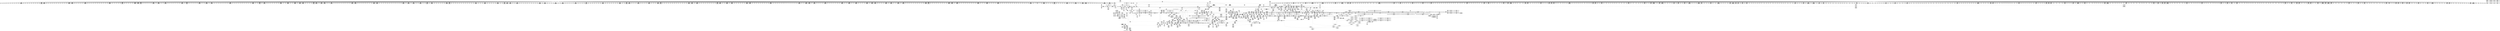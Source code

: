 digraph {
	CE0x5afbcd0 [shape=record,shape=Mrecord,label="{CE0x5afbcd0|56:_i8*,_:_CRE_595,596_}"]
	CE0x5afc420 [shape=record,shape=Mrecord,label="{CE0x5afc420|56:_i8*,_:_CRE_604,605_}"]
	CE0x5b33a00 [shape=record,shape=Mrecord,label="{CE0x5b33a00|104:_%struct.inode*,_:_CRE_222,223_}"]
	CE0x5acb8a0 [shape=record,shape=Mrecord,label="{CE0x5acb8a0|56:_i8*,_:_CRE_24,32_|*MultipleSource*|Function::may_link&Arg::dir::|Function::selinux_inode_rmdir&Arg::dir::|security/selinux/hooks.c,1769}"]
	CE0x5acf8b0 [shape=record,shape=Mrecord,label="{CE0x5acf8b0|current_sid:tmp6|security/selinux/hooks.c,218|*SummSink*}"]
	CE0x5afac90 [shape=record,shape=Mrecord,label="{CE0x5afac90|56:_i8*,_:_CRE_575,576_}"]
	CE0x5b74e60 [shape=record,shape=Mrecord,label="{CE0x5b74e60|i32_22|*Constant*|*SummSink*}"]
	CE0x5b65050 [shape=record,shape=Mrecord,label="{CE0x5b65050|may_link:tobool|security/selinux/hooks.c,1776}"]
	CE0x5b03a90 [shape=record,shape=Mrecord,label="{CE0x5b03a90|56:_i8*,_:_CRE_911,912_}"]
	CE0x5ac1670 [shape=record,shape=Mrecord,label="{CE0x5ac1670|56:_i8*,_:_CRE_554,555_}"]
	CE0x5b2fbb0 [shape=record,shape=Mrecord,label="{CE0x5b2fbb0|104:_%struct.inode*,_:_CRE_171,172_}"]
	CE0x5b77950 [shape=record,shape=Mrecord,label="{CE0x5b77950|current_sid:tmp20|security/selinux/hooks.c,218}"]
	CE0x5abcf00 [shape=record,shape=Mrecord,label="{CE0x5abcf00|may_link:dentry|Function::may_link&Arg::dentry::|*SummSink*}"]
	CE0x5b30820 [shape=record,shape=Mrecord,label="{CE0x5b30820|104:_%struct.inode*,_:_CRE_180,181_}"]
	CE0x5b386c0 [shape=record,shape=Mrecord,label="{CE0x5b386c0|current_sid:tmp24|security/selinux/hooks.c,220}"]
	CE0x5b2d410 [shape=record,shape=Mrecord,label="{CE0x5b2d410|104:_%struct.inode*,_:_CRE_95,96_}"]
	CE0x5b5f680 [shape=record,shape=Mrecord,label="{CE0x5b5f680|may_link:tmp13|security/selinux/hooks.c,1779|*SummSink*}"]
	CE0x5b64e90 [shape=record,shape=Mrecord,label="{CE0x5b64e90|i64_1048576|*Constant*|*SummSink*}"]
	CE0x5b33d90 [shape=record,shape=Mrecord,label="{CE0x5b33d90|104:_%struct.inode*,_:_CRE_232,240_|*MultipleSource*|Function::may_link&Arg::dentry::|security/selinux/hooks.c,1770|Function::selinux_inode_rmdir&Arg::dentry::}"]
	CE0x5b3ca90 [shape=record,shape=Mrecord,label="{CE0x5b3ca90|56:_i8*,_:_CRE_270,271_}"]
	CE0x5b65610 [shape=record,shape=Mrecord,label="{CE0x5b65610|i64_2097152|*Constant*|*SummSource*}"]
	CE0x5ac7a20 [shape=record,shape=Mrecord,label="{CE0x5ac7a20|i64*_getelementptr_inbounds_(_14_x_i64_,_14_x_i64_*___llvm_gcov_ctr219,_i64_0,_i64_9)|*Constant*|*SummSource*}"]
	CE0x5b09fd0 [shape=record,shape=Mrecord,label="{CE0x5b09fd0|56:_i8*,_:_CRE_150,151_}"]
	CE0x5abda40 [shape=record,shape=Mrecord,label="{CE0x5abda40|56:_i8*,_:_CRE_162,163_}"]
	CE0x5ac7160 [shape=record,shape=Mrecord,label="{CE0x5ac7160|i32_2|*Constant*|*SummSource*}"]
	CE0x5b03210 [shape=record,shape=Mrecord,label="{CE0x5b03210|56:_i8*,_:_CRE_903,904_}"]
	CE0x5b5a8e0 [shape=record,shape=Mrecord,label="{CE0x5b5a8e0|28:_i32,_:_CRE_103,104_}"]
	CE0x5b4cc60 [shape=record,shape=Mrecord,label="{CE0x5b4cc60|56:_i8*,_:_CRE_876,877_}"]
	CE0x5afc280 [shape=record,shape=Mrecord,label="{CE0x5afc280|56:_i8*,_:_CRE_602,603_}"]
	CE0x5ad03e0 [shape=record,shape=Mrecord,label="{CE0x5ad03e0|56:_i8*,_:_CRE_164,165_}"]
	CE0x5accd60 [shape=record,shape=Mrecord,label="{CE0x5accd60|56:_i8*,_:_CRE_112,120_|*MultipleSource*|Function::may_link&Arg::dir::|Function::selinux_inode_rmdir&Arg::dir::|security/selinux/hooks.c,1769}"]
	CE0x5b65e60 [shape=record,shape=Mrecord,label="{CE0x5b65e60|i32_8388608|*Constant*|*SummSink*}"]
	CE0x5b991e0 [shape=record,shape=Mrecord,label="{CE0x5b991e0|current_sid:tmp11|security/selinux/hooks.c,218|*SummSource*}"]
	CE0x5b27a60 [shape=record,shape=Mrecord,label="{CE0x5b27a60|i64*_getelementptr_inbounds_(_11_x_i64_,_11_x_i64_*___llvm_gcov_ctr125,_i64_0,_i64_6)|*Constant*}"]
	CE0x5abfad0 [shape=record,shape=Mrecord,label="{CE0x5abfad0|56:_i8*,_:_CRE_480,481_}"]
	CE0x5b06d90 [shape=record,shape=Mrecord,label="{CE0x5b06d90|56:_i8*,_:_CRE_920,921_}"]
	CE0x5b03320 [shape=record,shape=Mrecord,label="{CE0x5b03320|56:_i8*,_:_CRE_904,905_}"]
	CE0x5b5c6d0 [shape=record,shape=Mrecord,label="{CE0x5b5c6d0|28:_i32,_:_CRE_160,168_|*MultipleSource*|security/selinux/hooks.c,1777|*LoadInst*|security/selinux/hooks.c,1769|security/selinux/hooks.c,1769}"]
	CE0x5ae99d0 [shape=record,shape=Mrecord,label="{CE0x5ae99d0|current_sid:tmp2|*SummSink*}"]
	CE0x5b919c0 [shape=record,shape=Mrecord,label="{CE0x5b919c0|may_link:tmp25|security/selinux/hooks.c,1797|*SummSource*}"]
	CE0x5b3e0e0 [shape=record,shape=Mrecord,label="{CE0x5b3e0e0|56:_i8*,_:_CRE_291,292_}"]
	CE0x5acd570 [shape=record,shape=Mrecord,label="{CE0x5acd570|may_link:call|security/selinux/hooks.c,1765}"]
	CE0x5ae18d0 [shape=record,shape=Mrecord,label="{CE0x5ae18d0|current_sid:tmp3|*SummSink*}"]
	CE0x5b96c50 [shape=record,shape=Mrecord,label="{CE0x5b96c50|current_sid:tmp1|*SummSink*}"]
	CE0x5ac0a30 [shape=record,shape=Mrecord,label="{CE0x5ac0a30|56:_i8*,_:_CRE_520,528_|*MultipleSource*|Function::may_link&Arg::dir::|Function::selinux_inode_rmdir&Arg::dir::|security/selinux/hooks.c,1769}"]
	CE0x5b53130 [shape=record,shape=Mrecord,label="{CE0x5b53130|56:_i8*,_:_CRE_960,968_|*MultipleSource*|*LoadInst*|security/selinux/hooks.c,1770|security/selinux/hooks.c,1770}"]
	CE0x5b3b000 [shape=record,shape=Mrecord,label="{CE0x5b3b000|56:_i8*,_:_CRE_245,246_}"]
	CE0x5ace220 [shape=record,shape=Mrecord,label="{CE0x5ace220|i64*_getelementptr_inbounds_(_2_x_i64_,_2_x_i64_*___llvm_gcov_ctr98,_i64_0,_i64_0)|*Constant*|*SummSource*}"]
	CE0x5ac2b30 [shape=record,shape=Mrecord,label="{CE0x5ac2b30|selinux_inode_rmdir:tmp3}"]
	CE0x5aceab0 [shape=record,shape=Mrecord,label="{CE0x5aceab0|56:_i8*,_:_CRE_168,169_}"]
	CE0x5adfb60 [shape=record,shape=Mrecord,label="{CE0x5adfb60|i64*_getelementptr_inbounds_(_11_x_i64_,_11_x_i64_*___llvm_gcov_ctr125,_i64_0,_i64_8)|*Constant*|*SummSink*}"]
	CE0x5abd4f0 [shape=record,shape=Mrecord,label="{CE0x5abd4f0|56:_i8*,_:_CRE_157,158_}"]
	CE0x5b39550 [shape=record,shape=Mrecord,label="{CE0x5b39550|GLOBAL:__llvm_gcov_indirect_counter_increment|*Constant*}"]
	CE0x5b0e160 [shape=record,shape=Mrecord,label="{CE0x5b0e160|56:_i8*,_:_CRE_0,2_|*MultipleSource*|*LoadInst*|security/selinux/hooks.c,1770|security/selinux/hooks.c,1770}"]
	CE0x5b4d4e0 [shape=record,shape=Mrecord,label="{CE0x5b4d4e0|56:_i8*,_:_CRE_884,885_}"]
	CE0x5b07370 [shape=record,shape=Mrecord,label="{CE0x5b07370|56:_i8*,_:_CRE_981,982_}"]
	CE0x5b45c50 [shape=record,shape=Mrecord,label="{CE0x5b45c50|56:_i8*,_:_CRE_580,581_}"]
	CE0x5abfa00 [shape=record,shape=Mrecord,label="{CE0x5abfa00|56:_i8*,_:_CRE_479,480_}"]
	CE0x5ae91b0 [shape=record,shape=Mrecord,label="{CE0x5ae91b0|56:_i8*,_:_CRE_312,320_|*MultipleSource*|Function::may_link&Arg::dir::|Function::selinux_inode_rmdir&Arg::dir::|security/selinux/hooks.c,1769}"]
	CE0x5b466f0 [shape=record,shape=Mrecord,label="{CE0x5b466f0|56:_i8*,_:_CRE_590,591_}"]
	CE0x5b59960 [shape=record,shape=Mrecord,label="{CE0x5b59960|28:_i32,_:_CRE_88,89_}"]
	"CONST[source:0(mediator),value:2(dynamic)][purpose:{object}]"
	CE0x5afc5c0 [shape=record,shape=Mrecord,label="{CE0x5afc5c0|56:_i8*,_:_CRE_606,607_}"]
	CE0x5b65a40 [shape=record,shape=Mrecord,label="{CE0x5b65a40|may_link:cond|security/selinux/hooks.c,1776|*SummSource*}"]
	CE0x5ab73e0 [shape=record,shape=Mrecord,label="{CE0x5ab73e0|may_link:tmp1}"]
	CE0x5b658a0 [shape=record,shape=Mrecord,label="{CE0x5b658a0|i64_1048576|*Constant*}"]
	CE0x5b72cf0 [shape=record,shape=Mrecord,label="{CE0x5b72cf0|get_current:tmp3|*SummSink*}"]
	CE0x5b4d0a0 [shape=record,shape=Mrecord,label="{CE0x5b4d0a0|56:_i8*,_:_CRE_880,881_}"]
	CE0x5b04860 [shape=record,shape=Mrecord,label="{CE0x5b04860|56:_i8*,_:_CRE_924,925_}"]
	CE0x5ab35b0 [shape=record,shape=Mrecord,label="{CE0x5ab35b0|i64*_getelementptr_inbounds_(_14_x_i64_,_14_x_i64_*___llvm_gcov_ctr219,_i64_0,_i64_0)|*Constant*|*SummSink*}"]
	CE0x5b58d60 [shape=record,shape=Mrecord,label="{CE0x5b58d60|28:_i32,_:_CRE_76,77_}"]
	CE0x5b36960 [shape=record,shape=Mrecord,label="{CE0x5b36960|may_link:d_inode|security/selinux/hooks.c,1770|*SummSink*}"]
	CE0x5aeb460 [shape=record,shape=Mrecord,label="{CE0x5aeb460|56:_i8*,_:_CRE_968,976_|*MultipleSource*|Function::may_link&Arg::dir::|Function::selinux_inode_rmdir&Arg::dir::|security/selinux/hooks.c,1769}"]
	CE0x5b0b490 [shape=record,shape=Mrecord,label="{CE0x5b0b490|56:_i8*,_:_CRE_199,200_}"]
	CE0x5ae8170 [shape=record,shape=Mrecord,label="{CE0x5ae8170|56:_i8*,_:_CRE_292,293_}"]
	CE0x5b90e20 [shape=record,shape=Mrecord,label="{CE0x5b90e20|current_sid:land.lhs.true2}"]
	CE0x5b495c0 [shape=record,shape=Mrecord,label="{CE0x5b495c0|56:_i8*,_:_CRE_672,680_|*MultipleSource*|*LoadInst*|security/selinux/hooks.c,1770|security/selinux/hooks.c,1770}"]
	CE0x5ae9960 [shape=record,shape=Mrecord,label="{CE0x5ae9960|current_sid:tmp2|*SummSource*}"]
	CE0x5b45f80 [shape=record,shape=Mrecord,label="{CE0x5b45f80|56:_i8*,_:_CRE_583,584_}"]
	CE0x5b06a60 [shape=record,shape=Mrecord,label="{CE0x5b06a60|56:_i8*,_:_CRE_917,918_}"]
	CE0x5b8d5a0 [shape=record,shape=Mrecord,label="{CE0x5b8d5a0|may_link:tmp24|security/selinux/hooks.c,1797}"]
	CE0x5b5a060 [shape=record,shape=Mrecord,label="{CE0x5b5a060|28:_i32,_:_CRE_95,96_}"]
	CE0x5aebae0 [shape=record,shape=Mrecord,label="{CE0x5aebae0|56:_i8*,_:_CRE_272,273_}"]
	CE0x5b3cdc0 [shape=record,shape=Mrecord,label="{CE0x5b3cdc0|56:_i8*,_:_CRE_273,274_}"]
	CE0x5b9ac70 [shape=record,shape=Mrecord,label="{CE0x5b9ac70|GLOBAL:lockdep_rcu_suspicious|*Constant*}"]
	CE0x5b98340 [shape=record,shape=Mrecord,label="{CE0x5b98340|current_sid:tmp11|security/selinux/hooks.c,218}"]
	CE0x5b96390 [shape=record,shape=Mrecord,label="{CE0x5b96390|current_sid:tmp9|security/selinux/hooks.c,218|*SummSource*}"]
	CE0x5aad100 [shape=record,shape=Mrecord,label="{CE0x5aad100|may_link:tmp12|security/selinux/hooks.c,1779|*SummSource*}"]
	CE0x5b3eda0 [shape=record,shape=Mrecord,label="{CE0x5b3eda0|56:_i8*,_:_CRE_303,304_}"]
	CE0x5b48d30 [shape=record,shape=Mrecord,label="{CE0x5b48d30|56:_i8*,_:_CRE_632,640_|*MultipleSource*|*LoadInst*|security/selinux/hooks.c,1770|security/selinux/hooks.c,1770}"]
	CE0x5b4c600 [shape=record,shape=Mrecord,label="{CE0x5b4c600|56:_i8*,_:_CRE_870,871_}"]
	CE0x5b444f0 [shape=record,shape=Mrecord,label="{CE0x5b444f0|56:_i8*,_:_CRE_558,559_}"]
	CE0x5b2a0c0 [shape=record,shape=Mrecord,label="{CE0x5b2a0c0|i64_3|*Constant*}"]
	CE0x5b81c30 [shape=record,shape=Mrecord,label="{CE0x5b81c30|i32_1024|*Constant*}"]
	CE0x5b70120 [shape=record,shape=Mrecord,label="{CE0x5b70120|may_link:tmp19|security/selinux/hooks.c,1789|*SummSink*}"]
	CE0x5b454e0 [shape=record,shape=Mrecord,label="{CE0x5b454e0|56:_i8*,_:_CRE_573,574_}"]
	CE0x5aff980 [shape=record,shape=Mrecord,label="{CE0x5aff980|56:_i8*,_:_CRE_808,816_|*MultipleSource*|Function::may_link&Arg::dir::|Function::selinux_inode_rmdir&Arg::dir::|security/selinux/hooks.c,1769}"]
	CE0x5b569b0 [shape=record,shape=Mrecord,label="{CE0x5b569b0|28:_i32,_:_CRE_32,34_|*MultipleSource*|security/selinux/hooks.c,1777|*LoadInst*|security/selinux/hooks.c,1769|security/selinux/hooks.c,1769}"]
	CE0x5b6f7d0 [shape=record,shape=Mrecord,label="{CE0x5b6f7d0|i64*_getelementptr_inbounds_(_14_x_i64_,_14_x_i64_*___llvm_gcov_ctr219,_i64_0,_i64_10)|*Constant*|*SummSink*}"]
	CE0x5ac2a10 [shape=record,shape=Mrecord,label="{CE0x5ac2a10|i64_1|*Constant*|*SummSource*}"]
	CE0x5b49960 [shape=record,shape=Mrecord,label="{CE0x5b49960|56:_i8*,_:_CRE_684,688_|*MultipleSource*|*LoadInst*|security/selinux/hooks.c,1770|security/selinux/hooks.c,1770}"]
	CE0x5b6aa60 [shape=record,shape=Mrecord,label="{CE0x5b6aa60|i16_7|*Constant*|*SummSink*}"]
	CE0x5ae01f0 [shape=record,shape=Mrecord,label="{CE0x5ae01f0|__llvm_gcov_indirect_counter_increment:counter}"]
	CE0x5b67510 [shape=record,shape=Mrecord,label="{CE0x5b67510|i32_3|*Constant*}"]
	CE0x5b95980 [shape=record,shape=Mrecord,label="{CE0x5b95980|i64*_getelementptr_inbounds_(_11_x_i64_,_11_x_i64_*___llvm_gcov_ctr125,_i64_0,_i64_1)|*Constant*|*SummSource*}"]
	CE0x5abf090 [shape=record,shape=Mrecord,label="{CE0x5abf090|56:_i8*,_:_CRE_183,184_}"]
	CE0x5b54d70 [shape=record,shape=Mrecord,label="{CE0x5b54d70|28:_i32,_:_CRE_8,9_}"]
	CE0x5b0c9b0 [shape=record,shape=Mrecord,label="{CE0x5b0c9b0|may_link:tmp14|security/selinux/hooks.c,1783|*SummSource*}"]
	CE0x5b451b0 [shape=record,shape=Mrecord,label="{CE0x5b451b0|56:_i8*,_:_CRE_570,571_}"]
	CE0x5aebc20 [shape=record,shape=Mrecord,label="{CE0x5aebc20|GLOBAL:current_sid.__warned|Global_var:current_sid.__warned|*SummSink*}"]
	CE0x5b44e80 [shape=record,shape=Mrecord,label="{CE0x5b44e80|56:_i8*,_:_CRE_567,568_}"]
	CE0x5afb650 [shape=record,shape=Mrecord,label="{CE0x5afb650|56:_i8*,_:_CRE_587,588_}"]
	"CONST[source:2(external),value:2(dynamic)][purpose:{subject}][SrcIdx:3]"
	CE0x5b544c0 [shape=record,shape=Mrecord,label="{CE0x5b544c0|may_link:tmp6|security/selinux/hooks.c,1770}"]
	CE0x5b96290 [shape=record,shape=Mrecord,label="{CE0x5b96290|current_sid:tmp9|security/selinux/hooks.c,218}"]
	CE0x6fbd640 [shape=record,shape=Mrecord,label="{CE0x6fbd640|selinux_inode_rmdir:call|security/selinux/hooks.c,2789|*SummSink*}"]
	CE0x5b3a510 [shape=record,shape=Mrecord,label="{CE0x5b3a510|__llvm_gcov_indirect_counter_increment:counters|Function::__llvm_gcov_indirect_counter_increment&Arg::counters::|*SummSource*}"]
	CE0x5b07450 [shape=record,shape=Mrecord,label="{CE0x5b07450|56:_i8*,_:_CRE_982,983_}"]
	CE0x5b443e0 [shape=record,shape=Mrecord,label="{CE0x5b443e0|56:_i8*,_:_CRE_557,558_}"]
	CE0x5b82360 [shape=record,shape=Mrecord,label="{CE0x5b82360|may_link:tmp22|security/selinux/hooks.c,1797}"]
	CE0x5b05850 [shape=record,shape=Mrecord,label="{CE0x5b05850|56:_i8*,_:_CRE_900,901_}"]
	CE0x5ac1e10 [shape=record,shape=Mrecord,label="{CE0x5ac1e10|56:_i8*,_:_CRE_564,565_}"]
	CE0x5b47190 [shape=record,shape=Mrecord,label="{CE0x5b47190|56:_i8*,_:_CRE_600,601_}"]
	CE0x5b04ca0 [shape=record,shape=Mrecord,label="{CE0x5b04ca0|56:_i8*,_:_CRE_928,929_}"]
	CE0x5adb2f0 [shape=record,shape=Mrecord,label="{CE0x5adb2f0|may_link:if.then|*SummSource*}"]
	CE0x5b3eb80 [shape=record,shape=Mrecord,label="{CE0x5b3eb80|56:_i8*,_:_CRE_301,302_}"]
	CE0x5ad4fa0 [shape=record,shape=Mrecord,label="{CE0x5ad4fa0|i32_10|*Constant*|*SummSink*}"]
	CE0x5ac1ee0 [shape=record,shape=Mrecord,label="{CE0x5ac1ee0|56:_i8*,_:_CRE_565,566_}"]
	CE0x5b3f510 [shape=record,shape=Mrecord,label="{CE0x5b3f510|56:_i8*,_:_CRE_310,311_}"]
	CE0x5b82c60 [shape=record,shape=Mrecord,label="{CE0x5b82c60|may_link:av.0}"]
	CE0x5b77010 [shape=record,shape=Mrecord,label="{CE0x5b77010|current_sid:tmp19|security/selinux/hooks.c,218}"]
	CE0x5b2a050 [shape=record,shape=Mrecord,label="{CE0x5b2a050|i64_2|*Constant*}"]
	CE0x5ad2f00 [shape=record,shape=Mrecord,label="{CE0x5ad2f00|may_link:call|security/selinux/hooks.c,1765|*SummSink*}"]
	CE0x5b3c760 [shape=record,shape=Mrecord,label="{CE0x5b3c760|56:_i8*,_:_CRE_267,268_}"]
	CE0x5abc020 [shape=record,shape=Mrecord,label="{CE0x5abc020|may_link:sw.default}"]
	CE0x5abe920 [shape=record,shape=Mrecord,label="{CE0x5abe920|56:_i8*,_:_CRE_176,177_}"]
	CE0x5aeaa40 [shape=record,shape=Mrecord,label="{CE0x5aeaa40|56:_i8*,_:_CRE_932,933_}"]
	CE0x5b568b0 [shape=record,shape=Mrecord,label="{CE0x5b568b0|28:_i32,_:_CRE_28,32_|*MultipleSource*|security/selinux/hooks.c,1777|*LoadInst*|security/selinux/hooks.c,1769|security/selinux/hooks.c,1769}"]
	CE0x5b3c870 [shape=record,shape=Mrecord,label="{CE0x5b3c870|56:_i8*,_:_CRE_268,269_}"]
	CE0x5b7f600 [shape=record,shape=Mrecord,label="{CE0x5b7f600|_call_void_mcount()_#3|*SummSink*}"]
	CE0x5b09ca0 [shape=record,shape=Mrecord,label="{CE0x5b09ca0|56:_i8*,_:_CRE_147,148_}"]
	CE0x5ad33d0 [shape=record,shape=Mrecord,label="{CE0x5ad33d0|may_link:bb}"]
	CE0x5b8d7a0 [shape=record,shape=Mrecord,label="{CE0x5b8d7a0|i32_4|*Constant*}"]
	CE0x5ad3540 [shape=record,shape=Mrecord,label="{CE0x5ad3540|may_link:bb|*SummSink*}"]
	CE0x5b33080 [shape=record,shape=Mrecord,label="{CE0x5b33080|104:_%struct.inode*,_:_CRE_214,215_}"]
	CE0x5b99840 [shape=record,shape=Mrecord,label="{CE0x5b99840|i64*_getelementptr_inbounds_(_2_x_i64_,_2_x_i64_*___llvm_gcov_ctr98,_i64_0,_i64_0)|*Constant*|*SummSink*}"]
	CE0x5b3c980 [shape=record,shape=Mrecord,label="{CE0x5b3c980|56:_i8*,_:_CRE_269,270_}"]
	CE0x5b6f300 [shape=record,shape=Mrecord,label="{CE0x5b6f300|i64*_getelementptr_inbounds_(_14_x_i64_,_14_x_i64_*___llvm_gcov_ctr219,_i64_0,_i64_10)|*Constant*}"]
	CE0x5b0be20 [shape=record,shape=Mrecord,label="{CE0x5b0be20|56:_i8*,_:_CRE_240,241_}"]
	CE0x5b31fe0 [shape=record,shape=Mrecord,label="{CE0x5b31fe0|104:_%struct.inode*,_:_CRE_200,201_}"]
	CE0x5b087a0 [shape=record,shape=Mrecord,label="{CE0x5b087a0|56:_i8*,_:_CRE_96,104_|*MultipleSource*|*LoadInst*|security/selinux/hooks.c,1770|security/selinux/hooks.c,1770}"]
	CE0x5ad1d10 [shape=record,shape=Mrecord,label="{CE0x5ad1d10|56:_i8*,_:_CRE_205,206_}"]
	CE0x5b07090 [shape=record,shape=Mrecord,label="{CE0x5b07090|56:_i8*,_:_CRE_978,979_}"]
	CE0x5b5b9f0 [shape=record,shape=Mrecord,label="{CE0x5b5b9f0|28:_i32,_:_CRE_116,117_}"]
	CE0x5b452c0 [shape=record,shape=Mrecord,label="{CE0x5b452c0|56:_i8*,_:_CRE_571,572_}"]
	CE0x5afd2c0 [shape=record,shape=Mrecord,label="{CE0x5afd2c0|56:_i8*,_:_CRE_622,623_}"]
	CE0x5b01ab0 [shape=record,shape=Mrecord,label="{CE0x5b01ab0|56:_i8*,_:_CRE_881,882_}"]
	CE0x5aeb860 [shape=record,shape=Mrecord,label="{CE0x5aeb860|56:_i8*,_:_CRE_977,978_}"]
	CE0x5b523a0 [shape=record,shape=Mrecord,label="{CE0x5b523a0|56:_i8*,_:_CRE_928,929_}"]
	CE0x5b46e60 [shape=record,shape=Mrecord,label="{CE0x5b46e60|56:_i8*,_:_CRE_597,598_}"]
	CE0x5b60150 [shape=record,shape=Mrecord,label="{CE0x5b60150|_call_void___llvm_gcov_indirect_counter_increment(i32*___llvm_gcov_global_state_pred221,_i64**_getelementptr_inbounds_(_4_x_i64*_,_4_x_i64*_*___llvm_gcda_edge_table220,_i64_0,_i64_1)),_!dbg_!27742|security/selinux/hooks.c,1783|*SummSource*}"]
	CE0x5b55510 [shape=record,shape=Mrecord,label="{CE0x5b55510|may_link:sid10|security/selinux/hooks.c,1797|*SummSink*}"]
	CE0x5ab4460 [shape=record,shape=Mrecord,label="{CE0x5ab4460|selinux_inode_rmdir:bb|*SummSink*}"]
	CE0x5ad3300 [shape=record,shape=Mrecord,label="{CE0x5ad3300|may_link:if.end|*SummSink*}"]
	CE0x5b8d9a0 [shape=record,shape=Mrecord,label="{CE0x5b8d9a0|may_link:tmp24|security/selinux/hooks.c,1797|*SummSource*}"]
	CE0x5b67670 [shape=record,shape=Mrecord,label="{CE0x5b67670|i32_3|*Constant*|*SummSource*}"]
	CE0x5afed40 [shape=record,shape=Mrecord,label="{CE0x5afed40|56:_i8*,_:_CRE_744,752_|*MultipleSource*|Function::may_link&Arg::dir::|Function::selinux_inode_rmdir&Arg::dir::|security/selinux/hooks.c,1769}"]
	CE0x5b477f0 [shape=record,shape=Mrecord,label="{CE0x5b477f0|56:_i8*,_:_CRE_606,607_}"]
	"CONST[source:0(mediator),value:0(static)][purpose:{operation}]"
	CE0x5abe3d0 [shape=record,shape=Mrecord,label="{CE0x5abe3d0|56:_i8*,_:_CRE_171,172_}"]
	CE0x5b0a300 [shape=record,shape=Mrecord,label="{CE0x5b0a300|56:_i8*,_:_CRE_153,154_}"]
	CE0x5b299e0 [shape=record,shape=Mrecord,label="{CE0x5b299e0|current_sid:tmp15|security/selinux/hooks.c,218|*SummSink*}"]
	CE0x5acc6c0 [shape=record,shape=Mrecord,label="{CE0x5acc6c0|56:_i8*,_:_CRE_80,88_|*MultipleSource*|Function::may_link&Arg::dir::|Function::selinux_inode_rmdir&Arg::dir::|security/selinux/hooks.c,1769}"]
	CE0x5ad4060 [shape=record,shape=Mrecord,label="{CE0x5ad4060|may_link:sw.bb8|*SummSource*}"]
	CE0x5b35bc0 [shape=record,shape=Mrecord,label="{CE0x5b35bc0|104:_%struct.inode*,_:_CRE_313,314_}"]
	CE0x5acd900 [shape=record,shape=Mrecord,label="{CE0x5acd900|current_sid:tmp4|security/selinux/hooks.c,218|*SummSink*}"]
	CE0x5afb990 [shape=record,shape=Mrecord,label="{CE0x5afb990|56:_i8*,_:_CRE_591,592_}"]
	CE0x5b40750 [shape=record,shape=Mrecord,label="{CE0x5b40750|56:_i8*,_:_CRE_392,400_|*MultipleSource*|*LoadInst*|security/selinux/hooks.c,1770|security/selinux/hooks.c,1770}"]
	CE0x5b8f2f0 [shape=record,shape=Mrecord,label="{CE0x5b8f2f0|current_sid:if.end|*SummSink*}"]
	CE0x5b82a10 [shape=record,shape=Mrecord,label="{CE0x5b82a10|i32_16777216|*Constant*|*SummSource*}"]
	CE0x5b00540 [shape=record,shape=Mrecord,label="{CE0x5b00540|56:_i8*,_:_CRE_856,864_|*MultipleSource*|Function::may_link&Arg::dir::|Function::selinux_inode_rmdir&Arg::dir::|security/selinux/hooks.c,1769}"]
	CE0x5ac8260 [shape=record,shape=Mrecord,label="{CE0x5ac8260|may_link:entry|*SummSink*}"]
	CE0x5b57720 [shape=record,shape=Mrecord,label="{CE0x5b57720|28:_i32,_:_CRE_53,54_}"]
	CE0x5b54ed0 [shape=record,shape=Mrecord,label="{CE0x5b54ed0|may_link:tmp23|security/selinux/hooks.c,1797|*SummSource*}"]
	CE0x5ae87f0 [shape=record,shape=Mrecord,label="{CE0x5ae87f0|56:_i8*,_:_CRE_300,301_}"]
	CE0x5ab7aa0 [shape=record,shape=Mrecord,label="{CE0x5ab7aa0|56:_i8*,_:_CRE_256,257_}"]
	CE0x5b3ccb0 [shape=record,shape=Mrecord,label="{CE0x5b3ccb0|56:_i8*,_:_CRE_272,273_}"]
	CE0x5b5e2e0 [shape=record,shape=Mrecord,label="{CE0x5b5e2e0|may_link:tmp20|security/selinux/hooks.c,1793|*SummSource*}"]
	CE0x5ae9010 [shape=record,shape=Mrecord,label="{CE0x5ae9010|56:_i8*,_:_CRE_310,311_}"]
	CE0x5ab9f90 [shape=record,shape=Mrecord,label="{CE0x5ab9f90|may_link:ad|security/selinux/hooks.c, 1764|*SummSink*}"]
	CE0x5ad3ab0 [shape=record,shape=Mrecord,label="{CE0x5ad3ab0|_call_void_mcount()_#3}"]
	CE0x5b49ed0 [shape=record,shape=Mrecord,label="{CE0x5b49ed0|56:_i8*,_:_CRE_704,712_|*MultipleSource*|*LoadInst*|security/selinux/hooks.c,1770|security/selinux/hooks.c,1770}"]
	CE0x5b566b0 [shape=record,shape=Mrecord,label="{CE0x5b566b0|28:_i32,_:_CRE_23,24_}"]
	CE0x5b69330 [shape=record,shape=Mrecord,label="{CE0x5b69330|may_link:call5|security/selinux/hooks.c,1777|*SummSource*}"]
	CE0x5b82ea0 [shape=record,shape=Mrecord,label="{CE0x5b82ea0|may_link:av.0|*SummSink*}"]
	CE0x5b3f1e0 [shape=record,shape=Mrecord,label="{CE0x5b3f1e0|56:_i8*,_:_CRE_307,308_}"]
	CE0x5ae80a0 [shape=record,shape=Mrecord,label="{CE0x5ae80a0|56:_i8*,_:_CRE_291,292_}"]
	CE0x5afcd10 [shape=record,shape=Mrecord,label="{CE0x5afcd10|56:_i8*,_:_CRE_615,616_}"]
	CE0x5b02770 [shape=record,shape=Mrecord,label="{CE0x5b02770|56:_i8*,_:_CRE_893,894_}"]
	CE0x5ad19d0 [shape=record,shape=Mrecord,label="{CE0x5ad19d0|56:_i8*,_:_CRE_201,202_}"]
	CE0x5b05c90 [shape=record,shape=Mrecord,label="{CE0x5b05c90|56:_i8*,_:_CRE_904,905_}"]
	CE0x5b09ec0 [shape=record,shape=Mrecord,label="{CE0x5b09ec0|56:_i8*,_:_CRE_149,150_}"]
	CE0x5b5c4d0 [shape=record,shape=Mrecord,label="{CE0x5b5c4d0|28:_i32,_:_CRE_152,160_|*MultipleSource*|security/selinux/hooks.c,1777|*LoadInst*|security/selinux/hooks.c,1769|security/selinux/hooks.c,1769}"]
	CE0x5bd7b00 [shape=record,shape=Mrecord,label="{CE0x5bd7b00|i64_1|*Constant*}"]
	CE0x5b795c0 [shape=record,shape=Mrecord,label="{CE0x5b795c0|i32_78|*Constant*}"]
	CE0x5ab9d10 [shape=record,shape=Mrecord,label="{CE0x5ab9d10|may_link:ad|security/selinux/hooks.c, 1764|*SummSource*}"]
	CE0x5b0dbb0 [shape=record,shape=Mrecord,label="{CE0x5b0dbb0|may_link:tmp14|security/selinux/hooks.c,1783|*SummSink*}"]
	CE0x7739810 [shape=record,shape=Mrecord,label="{CE0x7739810|selinux_inode_rmdir:tmp2|*SummSink*}"]
	CE0x5b33670 [shape=record,shape=Mrecord,label="{CE0x5b33670|104:_%struct.inode*,_:_CRE_219,220_}"]
	CE0x5b4cf90 [shape=record,shape=Mrecord,label="{CE0x5b4cf90|56:_i8*,_:_CRE_879,880_}"]
	CE0x5ac0500 [shape=record,shape=Mrecord,label="{CE0x5ac0500|56:_i8*,_:_CRE_504,508_|*MultipleSource*|Function::may_link&Arg::dir::|Function::selinux_inode_rmdir&Arg::dir::|security/selinux/hooks.c,1769}"]
	CE0x5b473b0 [shape=record,shape=Mrecord,label="{CE0x5b473b0|56:_i8*,_:_CRE_602,603_}"]
	CE0x5b4bbd0 [shape=record,shape=Mrecord,label="{CE0x5b4bbd0|56:_i8*,_:_CRE_848,856_|*MultipleSource*|*LoadInst*|security/selinux/hooks.c,1770|security/selinux/hooks.c,1770}"]
	CE0x5ab36c0 [shape=record,shape=Mrecord,label="{CE0x5ab36c0|COLLAPSED:_GIRE_selinux_xfrm_refcount_global_%struct.atomic_t_zeroinitializer,_align_4:_elem_0:default:}"]
	CE0x5abdb50 [shape=record,shape=Mrecord,label="{CE0x5abdb50|56:_i8*,_:_CRE_163,164_}"]
	CE0x5ae68b0 [shape=record,shape=Mrecord,label="{CE0x5ae68b0|56:_i8*,_:_CRE_188,189_}"]
	CE0x5b59b60 [shape=record,shape=Mrecord,label="{CE0x5b59b60|28:_i32,_:_CRE_90,91_}"]
	CE0x5b93c60 [shape=record,shape=Mrecord,label="{CE0x5b93c60|may_link:retval.0|*SummSource*}"]
	CE0x5b49790 [shape=record,shape=Mrecord,label="{CE0x5b49790|56:_i8*,_:_CRE_680,684_|*MultipleSource*|*LoadInst*|security/selinux/hooks.c,1770|security/selinux/hooks.c,1770}"]
	CE0x5aeaf90 [shape=record,shape=Mrecord,label="{CE0x5aeaf90|56:_i8*,_:_CRE_944,952_|*MultipleSource*|Function::may_link&Arg::dir::|Function::selinux_inode_rmdir&Arg::dir::|security/selinux/hooks.c,1769}"]
	CE0x5b2c270 [shape=record,shape=Mrecord,label="{CE0x5b2c270|104:_%struct.inode*,_:_CRE_48,52_|*MultipleSource*|Function::may_link&Arg::dentry::|security/selinux/hooks.c,1770|Function::selinux_inode_rmdir&Arg::dentry::}"]
	CE0x5b58960 [shape=record,shape=Mrecord,label="{CE0x5b58960|28:_i32,_:_CRE_72,73_}"]
	CE0x5b791e0 [shape=record,shape=Mrecord,label="{CE0x5b791e0|_ret_%struct.task_struct*_%tmp4,_!dbg_!27714|./arch/x86/include/asm/current.h,14}"]
	CE0x5b05da0 [shape=record,shape=Mrecord,label="{CE0x5b05da0|56:_i8*,_:_CRE_905,906_}"]
	CE0x5ac4710 [shape=record,shape=Mrecord,label="{CE0x5ac4710|i64*_getelementptr_inbounds_(_2_x_i64_,_2_x_i64_*___llvm_gcov_ctr98,_i64_0,_i64_1)|*Constant*|*SummSource*}"]
	CE0x5b528f0 [shape=record,shape=Mrecord,label="{CE0x5b528f0|56:_i8*,_:_CRE_933,934_}"]
	CE0x5b36690 [shape=record,shape=Mrecord,label="{CE0x5b36690|may_link:tmp3|security/selinux/hooks.c,1769|*SummSink*}"]
	CE0x5b95690 [shape=record,shape=Mrecord,label="{CE0x5b95690|current_sid:if.then|*SummSource*}"]
	CE0x5b68bf0 [shape=record,shape=Mrecord,label="{CE0x5b68bf0|i64_0|*Constant*|*SummSink*}"]
	CE0x5b5fa20 [shape=record,shape=Mrecord,label="{CE0x5b5fa20|GLOBAL:__llvm_gcov_global_state_pred221|Global_var:__llvm_gcov_global_state_pred221|*SummSink*}"]
	CE0x5ac0f70 [shape=record,shape=Mrecord,label="{CE0x5ac0f70|56:_i8*,_:_CRE_540,544_|*MultipleSource*|Function::may_link&Arg::dir::|Function::selinux_inode_rmdir&Arg::dir::|security/selinux/hooks.c,1769}"]
	CE0x5b47f60 [shape=record,shape=Mrecord,label="{CE0x5b47f60|56:_i8*,_:_CRE_613,614_}"]
	CE0x5ab81f0 [shape=record,shape=Mrecord,label="{CE0x5ab81f0|56:_i8*,_:_CRE_265,266_}"]
	CE0x5b01560 [shape=record,shape=Mrecord,label="{CE0x5b01560|56:_i8*,_:_CRE_876,877_}"]
	CE0x5afbe70 [shape=record,shape=Mrecord,label="{CE0x5afbe70|56:_i8*,_:_CRE_597,598_}"]
	CE0x5abc990 [shape=record,shape=Mrecord,label="{CE0x5abc990|56:_i8*,_:_CRE_287,288_}"]
	CE0x5b94c30 [shape=record,shape=Mrecord,label="{CE0x5b94c30|current_sid:do.end}"]
	CE0x5ae88c0 [shape=record,shape=Mrecord,label="{CE0x5ae88c0|56:_i8*,_:_CRE_301,302_}"]
	CE0x5b01230 [shape=record,shape=Mrecord,label="{CE0x5b01230|56:_i8*,_:_CRE_873,874_}"]
	CE0x5b32e20 [shape=record,shape=Mrecord,label="{CE0x5b32e20|104:_%struct.inode*,_:_CRE_212,213_}"]
	CE0x5b5f490 [shape=record,shape=Mrecord,label="{CE0x5b5f490|VOIDTB_TE_array:_GCE_.str64_private_unnamed_addr_constant_38_x_i8_c_014SELinux:_%s:_unrecognized_kind_%d_0A_00_,_align_1:_elem_0:default:}"]
	CE0x5ae7610 [shape=record,shape=Mrecord,label="{CE0x5ae7610|56:_i8*,_:_CRE_128,136_|*MultipleSource*|Function::may_link&Arg::dir::|Function::selinux_inode_rmdir&Arg::dir::|security/selinux/hooks.c,1769}"]
	CE0x5b6e2f0 [shape=record,shape=Mrecord,label="{CE0x5b6e2f0|current_sid:tmp22|security/selinux/hooks.c,218|*SummSource*}"]
	CE0x5b2d9b0 [shape=record,shape=Mrecord,label="{CE0x5b2d9b0|104:_%struct.inode*,_:_CRE_144,145_}"]
	CE0x5b55750 [shape=record,shape=Mrecord,label="{CE0x5b55750|may_link:tmp7|security/selinux/hooks.c,1777|*SummSink*}"]
	CE0x5aff440 [shape=record,shape=Mrecord,label="{CE0x5aff440|56:_i8*,_:_CRE_776,792_|*MultipleSource*|Function::may_link&Arg::dir::|Function::selinux_inode_rmdir&Arg::dir::|security/selinux/hooks.c,1769}"]
	CE0x5b0f570 [shape=record,shape=Mrecord,label="{CE0x5b0f570|56:_i8*,_:_CRE_32,40_|*MultipleSource*|*LoadInst*|security/selinux/hooks.c,1770|security/selinux/hooks.c,1770}"]
	CE0x5b43c90 [shape=record,shape=Mrecord,label="{CE0x5b43c90|56:_i8*,_:_CRE_544,552_|*MultipleSource*|*LoadInst*|security/selinux/hooks.c,1770|security/selinux/hooks.c,1770}"]
	CE0x5b71880 [shape=record,shape=Mrecord,label="{CE0x5b71880|_call_void___llvm_gcov_indirect_counter_increment(i32*___llvm_gcov_global_state_pred221,_i64**_getelementptr_inbounds_(_4_x_i64*_,_4_x_i64*_*___llvm_gcda_edge_table220,_i64_0,_i64_3)),_!dbg_!27747|security/selinux/hooks.c,1789}"]
	CE0x5ab8910 [shape=record,shape=Mrecord,label="{CE0x5ab8910|56:_i8*,_:_CRE_278,279_}"]
	CE0x5b30f40 [shape=record,shape=Mrecord,label="{CE0x5b30f40|104:_%struct.inode*,_:_CRE_186,187_}"]
	CE0x5b3c210 [shape=record,shape=Mrecord,label="{CE0x5b3c210|56:_i8*,_:_CRE_262,263_}"]
	CE0x5b6a670 [shape=record,shape=Mrecord,label="{CE0x5b6a670|avc_has_perm:tsid|Function::avc_has_perm&Arg::tsid::|*SummSink*}"]
	CE0x5aeac60 [shape=record,shape=Mrecord,label="{CE0x5aeac60|56:_i8*,_:_CRE_934,935_}"]
	CE0x5b0b380 [shape=record,shape=Mrecord,label="{CE0x5b0b380|56:_i8*,_:_CRE_198,199_}"]
	CE0x5ac4e40 [shape=record,shape=Mrecord,label="{CE0x5ac4e40|i64*_getelementptr_inbounds_(_2_x_i64_,_2_x_i64_*___llvm_gcov_ctr225,_i64_0,_i64_0)|*Constant*|*SummSource*}"]
	CE0x5ae48a0 [shape=record,shape=Mrecord,label="{CE0x5ae48a0|current_sid:tmp8|security/selinux/hooks.c,218|*SummSource*}"]
	CE0x5b0d830 [shape=record,shape=Mrecord,label="{CE0x5b0d830|__llvm_gcov_indirect_counter_increment:tmp|*SummSource*}"]
	CE0x5b03100 [shape=record,shape=Mrecord,label="{CE0x5b03100|56:_i8*,_:_CRE_902,903_}"]
	CE0x5b78550 [shape=record,shape=Mrecord,label="{CE0x5b78550|current_sid:call4|security/selinux/hooks.c,218|*SummSink*}"]
	CE0x5b94920 [shape=record,shape=Mrecord,label="{CE0x5b94920|i64*_getelementptr_inbounds_(_14_x_i64_,_14_x_i64_*___llvm_gcov_ctr219,_i64_0,_i64_13)|*Constant*|*SummSource*}"]
	CE0x5b6ae70 [shape=record,shape=Mrecord,label="{CE0x5b6ae70|avc_has_perm:tclass|Function::avc_has_perm&Arg::tclass::|*SummSink*}"]
	CE0x5b07d10 [shape=record,shape=Mrecord,label="{CE0x5b07d10|may_link:tmp2|*LoadInst*|security/selinux/hooks.c,1769}"]
	CE0x5b47e50 [shape=record,shape=Mrecord,label="{CE0x5b47e50|56:_i8*,_:_CRE_612,613_}"]
	CE0x5b00d70 [shape=record,shape=Mrecord,label="{CE0x5b00d70|56:_i8*,_:_CRE_868,869_}"]
	CE0x5abe5f0 [shape=record,shape=Mrecord,label="{CE0x5abe5f0|56:_i8*,_:_CRE_173,174_}"]
	CE0x5b49b30 [shape=record,shape=Mrecord,label="{CE0x5b49b30|56:_i8*,_:_CRE_688,692_|*MultipleSource*|*LoadInst*|security/selinux/hooks.c,1770|security/selinux/hooks.c,1770}"]
	CE0x5b58860 [shape=record,shape=Mrecord,label="{CE0x5b58860|28:_i32,_:_CRE_71,72_}"]
	CE0x5b3ddb0 [shape=record,shape=Mrecord,label="{CE0x5b3ddb0|56:_i8*,_:_CRE_288,289_}"]
	CE0x5ab8390 [shape=record,shape=Mrecord,label="{CE0x5ab8390|56:_i8*,_:_CRE_267,268_}"]
	CE0x5b3cfe0 [shape=record,shape=Mrecord,label="{CE0x5b3cfe0|56:_i8*,_:_CRE_275,276_}"]
	CE0x5ab85d0 [shape=record,shape=Mrecord,label="{CE0x5ab85d0|56:_i8*,_:_CRE_274,275_}"]
	CE0x5b66560 [shape=record,shape=Mrecord,label="{CE0x5b66560|may_link:or|security/selinux/hooks.c,1776|*SummSink*}"]
	CE0x5b0a4d0 [shape=record,shape=Mrecord,label="{CE0x5b0a4d0|56:_i8*,_:_CRE_184,185_}"]
	CE0x5b7e210 [shape=record,shape=Mrecord,label="{CE0x5b7e210|get_current:tmp1}"]
	CE0x5b915d0 [shape=record,shape=Mrecord,label="{CE0x5b915d0|may_link:sclass|security/selinux/hooks.c,1797|*SummSink*}"]
	CE0x5b4a7e0 [shape=record,shape=Mrecord,label="{CE0x5b4a7e0|56:_i8*,_:_CRE_752,756_|*MultipleSource*|*LoadInst*|security/selinux/hooks.c,1770|security/selinux/hooks.c,1770}"]
	CE0x5b643c0 [shape=record,shape=Mrecord,label="{CE0x5b643c0|may_link:u|security/selinux/hooks.c,1773|*SummSource*}"]
	CE0x5b73f30 [shape=record,shape=Mrecord,label="{CE0x5b73f30|i32_78|*Constant*|*SummSink*}"]
	CE0x5abf2f0 [shape=record,shape=Mrecord,label="{CE0x5abf2f0|56:_i8*,_:_CRE_472,473_}"]
	CE0x5b5a160 [shape=record,shape=Mrecord,label="{CE0x5b5a160|28:_i32,_:_CRE_96,97_}"]
	CE0x5b4b0f0 [shape=record,shape=Mrecord,label="{CE0x5b4b0f0|56:_i8*,_:_CRE_800,804_|*MultipleSource*|*LoadInst*|security/selinux/hooks.c,1770|security/selinux/hooks.c,1770}"]
	CE0x5b49020 [shape=record,shape=Mrecord,label="{CE0x5b49020|56:_i8*,_:_CRE_648,656_|*MultipleSource*|*LoadInst*|security/selinux/hooks.c,1770|security/selinux/hooks.c,1770}"]
	CE0x5b3d310 [shape=record,shape=Mrecord,label="{CE0x5b3d310|56:_i8*,_:_CRE_278,279_}"]
	CE0x5b0b7c0 [shape=record,shape=Mrecord,label="{CE0x5b0b7c0|56:_i8*,_:_CRE_202,203_}"]
	CE0x5b07ae0 [shape=record,shape=Mrecord,label="{CE0x5b07ae0|56:_i8*,_:_CRE_1000,1008_|*MultipleSource*|Function::may_link&Arg::dir::|Function::selinux_inode_rmdir&Arg::dir::|security/selinux/hooks.c,1769}"]
	CE0x5b362e0 [shape=record,shape=Mrecord,label="{CE0x5b362e0|104:_%struct.inode*,_:_CRE_319,320_}"]
	CE0x5b46a20 [shape=record,shape=Mrecord,label="{CE0x5b46a20|56:_i8*,_:_CRE_593,594_}"]
	CE0x5b3f730 [shape=record,shape=Mrecord,label="{CE0x5b3f730|56:_i8*,_:_CRE_472,473_}"]
	CE0x5afc760 [shape=record,shape=Mrecord,label="{CE0x5afc760|56:_i8*,_:_CRE_608,609_}"]
	CE0x5b46d50 [shape=record,shape=Mrecord,label="{CE0x5b46d50|56:_i8*,_:_CRE_596,597_}"]
	CE0x5afbf40 [shape=record,shape=Mrecord,label="{CE0x5afbf40|56:_i8*,_:_CRE_598,599_}"]
	CE0x5b2d540 [shape=record,shape=Mrecord,label="{CE0x5b2d540|104:_%struct.inode*,_:_CRE_96,104_|*MultipleSource*|Function::may_link&Arg::dentry::|security/selinux/hooks.c,1770|Function::selinux_inode_rmdir&Arg::dentry::}"]
	CE0x5b74170 [shape=record,shape=Mrecord,label="{CE0x5b74170|COLLAPSED:_GCMRE_current_task_external_global_%struct.task_struct*:_elem_0::|security/selinux/hooks.c,218}"]
	CE0x5b0ac10 [shape=record,shape=Mrecord,label="{CE0x5b0ac10|56:_i8*,_:_CRE_191,192_}"]
	CE0x5b6a540 [shape=record,shape=Mrecord,label="{CE0x5b6a540|avc_has_perm:tsid|Function::avc_has_perm&Arg::tsid::|*SummSource*}"]
	CE0x5b02660 [shape=record,shape=Mrecord,label="{CE0x5b02660|56:_i8*,_:_CRE_892,893_}"]
	CE0x5b9bb00 [shape=record,shape=Mrecord,label="{CE0x5b9bb00|__llvm_gcov_indirect_counter_increment:tmp2}"]
	CE0x5b06620 [shape=record,shape=Mrecord,label="{CE0x5b06620|56:_i8*,_:_CRE_913,914_}"]
	CE0x5b3ced0 [shape=record,shape=Mrecord,label="{CE0x5b3ced0|56:_i8*,_:_CRE_274,275_}"]
	CE0x5b6ada0 [shape=record,shape=Mrecord,label="{CE0x5b6ada0|avc_has_perm:tclass|Function::avc_has_perm&Arg::tclass::|*SummSource*}"]
	CE0x5b92790 [shape=record,shape=Mrecord,label="{CE0x5b92790|current_sid:do.body}"]
	CE0x5ab9410 [shape=record,shape=Mrecord,label="{CE0x5ab9410|56:_i8*,_:_CRE_245,246_}"]
	CE0x5b39ab0 [shape=record,shape=Mrecord,label="{CE0x5b39ab0|__llvm_gcov_indirect_counter_increment:entry}"]
	CE0x5afcf80 [shape=record,shape=Mrecord,label="{CE0x5afcf80|56:_i8*,_:_CRE_618,619_}"]
	CE0x5b05520 [shape=record,shape=Mrecord,label="{CE0x5b05520|56:_i8*,_:_CRE_897,898_}"]
	CE0x5b96f80 [shape=record,shape=Mrecord,label="{CE0x5b96f80|__llvm_gcov_indirect_counter_increment:tmp1}"]
	CE0x5b3d200 [shape=record,shape=Mrecord,label="{CE0x5b3d200|56:_i8*,_:_CRE_277,278_}"]
	CE0x5b93b30 [shape=record,shape=Mrecord,label="{CE0x5b93b30|may_link:retval.0}"]
	CE0x5b59a60 [shape=record,shape=Mrecord,label="{CE0x5b59a60|28:_i32,_:_CRE_89,90_}"]
	CE0x5b0b270 [shape=record,shape=Mrecord,label="{CE0x5b0b270|56:_i8*,_:_CRE_197,198_}"]
	CE0x77397a0 [shape=record,shape=Mrecord,label="{CE0x77397a0|selinux_inode_rmdir:tmp2|*SummSource*}"]
	CE0x5b965a0 [shape=record,shape=Mrecord,label="{CE0x5b965a0|i32_-1|*Constant*}"]
	CE0x5b31660 [shape=record,shape=Mrecord,label="{CE0x5b31660|104:_%struct.inode*,_:_CRE_192,193_}"]
	CE0x6fbd7a0 [shape=record,shape=Mrecord,label="{CE0x6fbd7a0|GLOBAL:may_link|*Constant*|*SummSink*}"]
	CE0x5b95090 [shape=record,shape=Mrecord,label="{CE0x5b95090|may_link:tmp27|security/selinux/hooks.c,1799|*SummSink*}"]
	CE0x5b050e0 [shape=record,shape=Mrecord,label="{CE0x5b050e0|56:_i8*,_:_CRE_893,894_}"]
	CE0x5b46b30 [shape=record,shape=Mrecord,label="{CE0x5b46b30|56:_i8*,_:_CRE_594,595_}"]
	CE0x5ab8840 [shape=record,shape=Mrecord,label="{CE0x5ab8840|56:_i8*,_:_CRE_277,278_}"]
	CE0x5adfdd0 [shape=record,shape=Mrecord,label="{CE0x5adfdd0|i64*_getelementptr_inbounds_(_11_x_i64_,_11_x_i64_*___llvm_gcov_ctr125,_i64_0,_i64_8)|*Constant*}"]
	CE0x5ad4e70 [shape=record,shape=Mrecord,label="{CE0x5ad4e70|i32_10|*Constant*|*SummSource*}"]
	CE0x5b6abd0 [shape=record,shape=Mrecord,label="{CE0x5b6abd0|_ret_i32_%retval.0,_!dbg_!27728|security/selinux/avc.c,775}"]
	CE0x5acec50 [shape=record,shape=Mrecord,label="{CE0x5acec50|56:_i8*,_:_CRE_170,171_}"]
	CE0x5ac8160 [shape=record,shape=Mrecord,label="{CE0x5ac8160|may_link:entry|*SummSource*}"]
	CE0x5b03dc0 [shape=record,shape=Mrecord,label="{CE0x5b03dc0|56:_i8*,_:_CRE_914,915_}"]
	CE0x5b95b30 [shape=record,shape=Mrecord,label="{CE0x5b95b30|i64*_getelementptr_inbounds_(_11_x_i64_,_11_x_i64_*___llvm_gcov_ctr125,_i64_0,_i64_1)|*Constant*|*SummSink*}"]
	CE0x5ae64a0 [shape=record,shape=Mrecord,label="{CE0x5ae64a0|56:_i8*,_:_CRE_183,184_}"]
	CE0x5b554a0 [shape=record,shape=Mrecord,label="{CE0x5b554a0|may_link:sid10|security/selinux/hooks.c,1797|*SummSource*}"]
	CE0x5abfe10 [shape=record,shape=Mrecord,label="{CE0x5abfe10|56:_i8*,_:_CRE_484,485_}"]
	CE0x5b45b40 [shape=record,shape=Mrecord,label="{CE0x5b45b40|56:_i8*,_:_CRE_579,580_}"]
	CE0x5aad390 [shape=record,shape=Mrecord,label="{CE0x5aad390|may_link:tmp12|security/selinux/hooks.c,1779|*SummSink*}"]
	CE0x5ae43e0 [shape=record,shape=Mrecord,label="{CE0x5ae43e0|__llvm_gcov_indirect_counter_increment:pred|*SummSource*}"]
	CE0x5b3fc40 [shape=record,shape=Mrecord,label="{CE0x5b3fc40|56:_i8*,_:_CRE_336,344_|*MultipleSource*|*LoadInst*|security/selinux/hooks.c,1770|security/selinux/hooks.c,1770}"]
	CE0x5b284d0 [shape=record,shape=Mrecord,label="{CE0x5b284d0|i8_1|*Constant*|*SummSink*}"]
	CE0x5b59260 [shape=record,shape=Mrecord,label="{CE0x5b59260|28:_i32,_:_CRE_81,82_}"]
	CE0x5b8ef30 [shape=record,shape=Mrecord,label="{CE0x5b8ef30|%struct.task_struct*_(%struct.task_struct**)*_asm_movq_%gs:$_1:P_,$0_,_r,im,_dirflag_,_fpsr_,_flags_|*SummSink*}"]
	CE0x5b07560 [shape=record,shape=Mrecord,label="{CE0x5b07560|56:_i8*,_:_CRE_983,984_}"]
	CE0x5b431b0 [shape=record,shape=Mrecord,label="{CE0x5b431b0|56:_i8*,_:_CRE_508,512_|*MultipleSource*|*LoadInst*|security/selinux/hooks.c,1770|security/selinux/hooks.c,1770}"]
	CE0x5b00140 [shape=record,shape=Mrecord,label="{CE0x5b00140|56:_i8*,_:_CRE_840,848_|*MultipleSource*|Function::may_link&Arg::dir::|Function::selinux_inode_rmdir&Arg::dir::|security/selinux/hooks.c,1769}"]
	CE0x5b58360 [shape=record,shape=Mrecord,label="{CE0x5b58360|28:_i32,_:_CRE_66,67_}"]
	CE0x5ab91f0 [shape=record,shape=Mrecord,label="{CE0x5ab91f0|56:_i8*,_:_CRE_242,243_}"]
	CE0x5b07890 [shape=record,shape=Mrecord,label="{CE0x5b07890|56:_i8*,_:_CRE_992,1000_|*MultipleSource*|Function::may_link&Arg::dir::|Function::selinux_inode_rmdir&Arg::dir::|security/selinux/hooks.c,1769}"]
	CE0x5b74c50 [shape=record,shape=Mrecord,label="{CE0x5b74c50|i32_22|*Constant*|*SummSource*}"]
	CE0x5aff280 [shape=record,shape=Mrecord,label="{CE0x5aff280|56:_i8*,_:_CRE_768,776_|*MultipleSource*|Function::may_link&Arg::dir::|Function::selinux_inode_rmdir&Arg::dir::|security/selinux/hooks.c,1769}"]
	CE0x5ae0b80 [shape=record,shape=Mrecord,label="{CE0x5ae0b80|current_sid:land.lhs.true|*SummSink*}"]
	CE0x5afc9d0 [shape=record,shape=Mrecord,label="{CE0x5afc9d0|56:_i8*,_:_CRE_611,612_}"]
	CE0x5b5d4d0 [shape=record,shape=Mrecord,label="{CE0x5b5d4d0|may_link:tmp7|security/selinux/hooks.c,1777|*SummSource*}"]
	CE0x5ae5400 [shape=record,shape=Mrecord,label="{CE0x5ae5400|56:_i8*,_:_CRE_64,72_|*MultipleSource*|Function::may_link&Arg::dir::|Function::selinux_inode_rmdir&Arg::dir::|security/selinux/hooks.c,1769}"]
	CE0x5b936d0 [shape=record,shape=Mrecord,label="{CE0x5b936d0|current_sid:if.end}"]
	CE0x5b5a9f0 [shape=record,shape=Mrecord,label="{CE0x5b5a9f0|28:_i32,_:_CRE_104,105_}"]
	CE0x5abfba0 [shape=record,shape=Mrecord,label="{CE0x5abfba0|56:_i8*,_:_CRE_481,482_}"]
	CE0x5b71720 [shape=record,shape=Mrecord,label="{CE0x5b71720|may_link:tmp17|security/selinux/hooks.c,1786}"]
	CE0x5b5dd70 [shape=record,shape=Mrecord,label="{CE0x5b5dd70|i64**_getelementptr_inbounds_(_4_x_i64*_,_4_x_i64*_*___llvm_gcda_edge_table220,_i64_0,_i64_0)|*Constant*|*SummSink*}"]
	CE0x5b63f00 [shape=record,shape=Mrecord,label="{CE0x5b63f00|i8_10|*Constant*|*SummSink*}"]
	CE0x5ae04d0 [shape=record,shape=Mrecord,label="{CE0x5ae04d0|current_sid:tmp10|security/selinux/hooks.c,218}"]
	CE0x5b557e0 [shape=record,shape=Mrecord,label="{CE0x5b557e0|28:_i32,_:_CRE_10,11_}"]
	CE0x5b77510 [shape=record,shape=Mrecord,label="{CE0x5b77510|current_sid:tmp19|security/selinux/hooks.c,218|*SummSource*}"]
	CE0x5b3baa0 [shape=record,shape=Mrecord,label="{CE0x5b3baa0|56:_i8*,_:_CRE_255,256_}"]
	CE0x5b03870 [shape=record,shape=Mrecord,label="{CE0x5b03870|56:_i8*,_:_CRE_909,910_}"]
	CE0x5b0a1f0 [shape=record,shape=Mrecord,label="{CE0x5b0a1f0|56:_i8*,_:_CRE_152,153_}"]
	CE0x5b94f60 [shape=record,shape=Mrecord,label="{CE0x5b94f60|may_link:tmp27|security/selinux/hooks.c,1799|*SummSource*}"]
	CE0x5b4ba00 [shape=record,shape=Mrecord,label="{CE0x5b4ba00|56:_i8*,_:_CRE_840,848_|*MultipleSource*|*LoadInst*|security/selinux/hooks.c,1770|security/selinux/hooks.c,1770}"]
	CE0x5ac2c00 [shape=record,shape=Mrecord,label="{CE0x5ac2c00|selinux_inode_rmdir:tmp3|*SummSource*}"]
	CE0x5b67fc0 [shape=record,shape=Mrecord,label="{CE0x5b67fc0|may_link:type|security/selinux/hooks.c,1772|*SummSink*}"]
	CE0x5b42440 [shape=record,shape=Mrecord,label="{CE0x5b42440|56:_i8*,_:_CRE_482,483_}"]
	CE0x5b35860 [shape=record,shape=Mrecord,label="{CE0x5b35860|104:_%struct.inode*,_:_CRE_310,311_}"]
	CE0x5b0ab00 [shape=record,shape=Mrecord,label="{CE0x5b0ab00|56:_i8*,_:_CRE_190,191_}"]
	CE0x5b09640 [shape=record,shape=Mrecord,label="{CE0x5b09640|56:_i8*,_:_CRE_141,142_}"]
	CE0x5b44190 [shape=record,shape=Mrecord,label="{CE0x5b44190|56:_i8*,_:_CRE_556,557_}"]
	CE0x5b6eb00 [shape=record,shape=Mrecord,label="{CE0x5b6eb00|i64**_getelementptr_inbounds_(_4_x_i64*_,_4_x_i64*_*___llvm_gcda_edge_table220,_i64_0,_i64_2)|*Constant*|*SummSink*}"]
	CE0x5aff0c0 [shape=record,shape=Mrecord,label="{CE0x5aff0c0|56:_i8*,_:_CRE_760,768_|*MultipleSource*|Function::may_link&Arg::dir::|Function::selinux_inode_rmdir&Arg::dir::|security/selinux/hooks.c,1769}"]
	CE0x5b5a7d0 [shape=record,shape=Mrecord,label="{CE0x5b5a7d0|28:_i32,_:_CRE_102,103_}"]
	CE0x5b53a80 [shape=record,shape=Mrecord,label="{CE0x5b53a80|56:_i8*,_:_CRE_981,982_}"]
	CE0x5b3e300 [shape=record,shape=Mrecord,label="{CE0x5b3e300|56:_i8*,_:_CRE_293,294_}"]
	CE0x5b2ff40 [shape=record,shape=Mrecord,label="{CE0x5b2ff40|104:_%struct.inode*,_:_CRE_174,175_}"]
	CE0x5b64000 [shape=record,shape=Mrecord,label="{CE0x5b64000|may_link:u|security/selinux/hooks.c,1773|*SummSink*}"]
	CE0x5ae6570 [shape=record,shape=Mrecord,label="{CE0x5ae6570|56:_i8*,_:_CRE_184,185_}"]
	CE0x5b3f400 [shape=record,shape=Mrecord,label="{CE0x5b3f400|56:_i8*,_:_CRE_309,310_}"]
	CE0x5b32f50 [shape=record,shape=Mrecord,label="{CE0x5b32f50|104:_%struct.inode*,_:_CRE_213,214_}"]
	CE0x5b83410 [shape=record,shape=Mrecord,label="{CE0x5b83410|i64*_getelementptr_inbounds_(_14_x_i64_,_14_x_i64_*___llvm_gcov_ctr219,_i64_0,_i64_12)|*Constant*|*SummSource*}"]
	CE0x5adc1d0 [shape=record,shape=Mrecord,label="{CE0x5adc1d0|_call_void_mcount()_#3}"]
	CE0x5b44600 [shape=record,shape=Mrecord,label="{CE0x5b44600|56:_i8*,_:_CRE_559,560_}"]
	CE0x5b4b830 [shape=record,shape=Mrecord,label="{CE0x5b4b830|56:_i8*,_:_CRE_832,840_|*MultipleSource*|*LoadInst*|security/selinux/hooks.c,1770|security/selinux/hooks.c,1770}"]
	CE0x5b44f90 [shape=record,shape=Mrecord,label="{CE0x5b44f90|56:_i8*,_:_CRE_568,569_}"]
	CE0x5ad56d0 [shape=record,shape=Mrecord,label="{CE0x5ad56d0|_ret_i32_%tmp24,_!dbg_!27742|security/selinux/hooks.c,220|*SummSink*}"]
	CE0x5b2dfe0 [shape=record,shape=Mrecord,label="{CE0x5b2dfe0|104:_%struct.inode*,_:_CRE_147,148_}"]
	CE0x5b2dbd0 [shape=record,shape=Mrecord,label="{CE0x5b2dbd0|104:_%struct.inode*,_:_CRE_145,146_}"]
	CE0x5b464d0 [shape=record,shape=Mrecord,label="{CE0x5b464d0|56:_i8*,_:_CRE_588,589_}"]
	CE0x5b0af40 [shape=record,shape=Mrecord,label="{CE0x5b0af40|56:_i8*,_:_CRE_194,195_}"]
	CE0x5b91d70 [shape=record,shape=Mrecord,label="{CE0x5b91d70|current_sid:tobool|security/selinux/hooks.c,218}"]
	CE0x5ab8120 [shape=record,shape=Mrecord,label="{CE0x5ab8120|56:_i8*,_:_CRE_264,265_}"]
	CE0x5b65770 [shape=record,shape=Mrecord,label="{CE0x5b65770|i64_2097152|*Constant*|*SummSink*}"]
	CE0x5b6ea90 [shape=record,shape=Mrecord,label="{CE0x5b6ea90|i64**_getelementptr_inbounds_(_4_x_i64*_,_4_x_i64*_*___llvm_gcda_edge_table220,_i64_0,_i64_2)|*Constant*|*SummSource*}"]
	CE0x5b474c0 [shape=record,shape=Mrecord,label="{CE0x5b474c0|56:_i8*,_:_CRE_603,604_}"]
	CE0x5ad0170 [shape=record,shape=Mrecord,label="{CE0x5ad0170|56:_i8*,_:_CRE_161,162_}"]
	CE0x5b58760 [shape=record,shape=Mrecord,label="{CE0x5b58760|28:_i32,_:_CRE_70,71_}"]
	CE0x5b987a0 [shape=record,shape=Mrecord,label="{CE0x5b987a0|get_current:bb}"]
	CE0x5aead70 [shape=record,shape=Mrecord,label="{CE0x5aead70|56:_i8*,_:_CRE_935,936_}"]
	CE0x5b55000 [shape=record,shape=Mrecord,label="{CE0x5b55000|may_link:tmp23|security/selinux/hooks.c,1797|*SummSink*}"]
	CE0x5accfc0 [shape=record,shape=Mrecord,label="{CE0x5accfc0|current_sid:land.lhs.true}"]
	CE0x5b97a10 [shape=record,shape=Mrecord,label="{CE0x5b97a10|i64_1|*Constant*}"]
	CE0x5b67920 [shape=record,shape=Mrecord,label="{CE0x5b67920|may_link:sid4|security/selinux/hooks.c,1777}"]
	CE0x5ab8770 [shape=record,shape=Mrecord,label="{CE0x5ab8770|56:_i8*,_:_CRE_276,277_}"]
	CE0x5b4bda0 [shape=record,shape=Mrecord,label="{CE0x5b4bda0|56:_i8*,_:_CRE_856,864_|*MultipleSource*|*LoadInst*|security/selinux/hooks.c,1770|security/selinux/hooks.c,1770}"]
	CE0x5b375e0 [shape=record,shape=Mrecord,label="{CE0x5b375e0|i64*_getelementptr_inbounds_(_14_x_i64_,_14_x_i64_*___llvm_gcov_ctr219,_i64_0,_i64_8)|*Constant*|*SummSink*}"]
	CE0x5afdd80 [shape=record,shape=Mrecord,label="{CE0x5afdd80|56:_i8*,_:_CRE_672,680_|*MultipleSource*|Function::may_link&Arg::dir::|Function::selinux_inode_rmdir&Arg::dir::|security/selinux/hooks.c,1769}"]
	CE0x5b04970 [shape=record,shape=Mrecord,label="{CE0x5b04970|56:_i8*,_:_CRE_925,926_}"]
	CE0x5ad41a0 [shape=record,shape=Mrecord,label="{CE0x5ad41a0|i64*_null|*Constant*|*SummSource*}"]
	CE0x5afc0e0 [shape=record,shape=Mrecord,label="{CE0x5afc0e0|56:_i8*,_:_CRE_600,601_}"]
	CE0x5ac0db0 [shape=record,shape=Mrecord,label="{CE0x5ac0db0|56:_i8*,_:_CRE_536,540_|*MultipleSource*|Function::may_link&Arg::dir::|Function::selinux_inode_rmdir&Arg::dir::|security/selinux/hooks.c,1769}"]
	CE0x5b98650 [shape=record,shape=Mrecord,label="{CE0x5b98650|__llvm_gcov_indirect_counter_increment:tmp6|*SummSink*}"]
	CE0x5abe700 [shape=record,shape=Mrecord,label="{CE0x5abe700|56:_i8*,_:_CRE_174,175_}"]
	CE0x5b06b70 [shape=record,shape=Mrecord,label="{CE0x5b06b70|56:_i8*,_:_CRE_918,919_}"]
	CE0x5b2a890 [shape=record,shape=Mrecord,label="{CE0x5b2a890|current_sid:tmp8|security/selinux/hooks.c,218|*SummSink*}"]
	CE0x5aca070 [shape=record,shape=Mrecord,label="{CE0x5aca070|selinux_inode_rmdir:dir|Function::selinux_inode_rmdir&Arg::dir::|*SummSink*}"]
	CE0x5ab97f0 [shape=record,shape=Mrecord,label="{CE0x5ab97f0|56:_i8*,_:_CRE_250,251_}"]
	CE0x5b58e60 [shape=record,shape=Mrecord,label="{CE0x5b58e60|28:_i32,_:_CRE_77,78_}"]
	CE0x5ad6d30 [shape=record,shape=Mrecord,label="{CE0x5ad6d30|56:_i8*,_:_CRE_360,376_|*MultipleSource*|Function::may_link&Arg::dir::|Function::selinux_inode_rmdir&Arg::dir::|security/selinux/hooks.c,1769}"]
	CE0x5b68ed0 [shape=record,shape=Mrecord,label="{CE0x5b68ed0|GLOBAL:__llvm_gcov_ctr219|Global_var:__llvm_gcov_ctr219}"]
	CE0x5b0f6f0 [shape=record,shape=Mrecord,label="{CE0x5b0f6f0|56:_i8*,_:_CRE_40,48_|*MultipleSource*|*LoadInst*|security/selinux/hooks.c,1770|security/selinux/hooks.c,1770}"]
	CE0x5ae7800 [shape=record,shape=Mrecord,label="{CE0x5ae7800|56:_i8*,_:_CRE_136,137_}"]
	CE0x5b671f0 [shape=record,shape=Mrecord,label="{CE0x5b671f0|may_link:conv3|security/selinux/hooks.c,1776|*SummSource*}"]
	CE0x5b72c50 [shape=record,shape=Mrecord,label="{CE0x5b72c50|get_current:tmp3|*SummSource*}"]
	CE0x5b02ff0 [shape=record,shape=Mrecord,label="{CE0x5b02ff0|56:_i8*,_:_CRE_901,902_}"]
	CE0x5b340a0 [shape=record,shape=Mrecord,label="{CE0x5b340a0|104:_%struct.inode*,_:_CRE_248,256_|*MultipleSource*|Function::may_link&Arg::dentry::|security/selinux/hooks.c,1770|Function::selinux_inode_rmdir&Arg::dentry::}"]
	CE0x5b60df0 [shape=record,shape=Mrecord,label="{CE0x5b60df0|may_link:tobool6|security/selinux/hooks.c,1778}"]
	CE0x5b367e0 [shape=record,shape=Mrecord,label="{CE0x5b367e0|i32_5|*Constant*|*SummSource*}"]
	CE0x5b86540 [shape=record,shape=Mrecord,label="{CE0x5b86540|28:_i32,_32:_i16,_:_CRE_28,32_|*MultipleSource*|security/selinux/hooks.c,1770|security/selinux/hooks.c,1770|security/selinux/hooks.c,1797}"]
	CE0x5b29310 [shape=record,shape=Mrecord,label="{CE0x5b29310|i64*_getelementptr_inbounds_(_11_x_i64_,_11_x_i64_*___llvm_gcov_ctr125,_i64_0,_i64_0)|*Constant*}"]
	CE0x5b28740 [shape=record,shape=Mrecord,label="{CE0x5b28740|current_sid:if.then|*SummSink*}"]
	CE0x5b97af0 [shape=record,shape=Mrecord,label="{CE0x5b97af0|current_sid:tmp1|*SummSource*}"]
	CE0x5b6f290 [shape=record,shape=Mrecord,label="{CE0x5b6f290|i64**_getelementptr_inbounds_(_4_x_i64*_,_4_x_i64*_*___llvm_gcda_edge_table220,_i64_0,_i64_3)|*Constant*|*SummSink*}"]
	CE0x5bd6e80 [shape=record,shape=Mrecord,label="{CE0x5bd6e80|get_current:tmp4|./arch/x86/include/asm/current.h,14|*SummSink*}"]
	CE0x5acf130 [shape=record,shape=Mrecord,label="{CE0x5acf130|56:_i8*,_:_CRE_176,177_}"]
	CE0x5b30bb0 [shape=record,shape=Mrecord,label="{CE0x5b30bb0|104:_%struct.inode*,_:_CRE_183,184_}"]
	CE0x5b58c60 [shape=record,shape=Mrecord,label="{CE0x5b58c60|28:_i32,_:_CRE_75,76_}"]
	CE0x5b2b170 [shape=record,shape=Mrecord,label="{CE0x5b2b170|current_sid:tobool|security/selinux/hooks.c,218|*SummSource*}"]
	CE0x5b085e0 [shape=record,shape=Mrecord,label="{CE0x5b085e0|56:_i8*,_:_CRE_88,96_|*MultipleSource*|*LoadInst*|security/selinux/hooks.c,1770|security/selinux/hooks.c,1770}"]
	CE0x5b82d50 [shape=record,shape=Mrecord,label="{CE0x5b82d50|may_link:av.0|*SummSource*}"]
	CE0x5ae41d0 [shape=record,shape=Mrecord,label="{CE0x5ae41d0|__llvm_gcov_indirect_counter_increment:bb}"]
	CE0x5ac5230 [shape=record,shape=Mrecord,label="{CE0x5ac5230|i64*_getelementptr_inbounds_(_2_x_i64_,_2_x_i64_*___llvm_gcov_ctr225,_i64_0,_i64_0)|*Constant*}"]
	CE0x5b64d90 [shape=record,shape=Mrecord,label="{CE0x5b64d90|may_link:dentry2|security/selinux/hooks.c,1773|*SummSink*}"]
	CE0x5b34b10 [shape=record,shape=Mrecord,label="{CE0x5b34b10|104:_%struct.inode*,_:_CRE_288,296_|*MultipleSource*|Function::may_link&Arg::dentry::|security/selinux/hooks.c,1770|Function::selinux_inode_rmdir&Arg::dentry::}"]
	CE0x5ad3e80 [shape=record,shape=Mrecord,label="{CE0x5ad3e80|may_link:sw.bb7|*SummSource*}"]
	CE0x5b0b9e0 [shape=record,shape=Mrecord,label="{CE0x5b0b9e0|56:_i8*,_:_CRE_204,205_}"]
	CE0x5b324a0 [shape=record,shape=Mrecord,label="{CE0x5b324a0|104:_%struct.inode*,_:_CRE_204,205_}"]
	CE0x5acc850 [shape=record,shape=Mrecord,label="{CE0x5acc850|56:_i8*,_:_CRE_88,96_|*MultipleSource*|Function::may_link&Arg::dir::|Function::selinux_inode_rmdir&Arg::dir::|security/selinux/hooks.c,1769}"]
	CE0x5ab7c40 [shape=record,shape=Mrecord,label="{CE0x5ab7c40|56:_i8*,_:_CRE_258,259_}"]
	CE0x5ad6b70 [shape=record,shape=Mrecord,label="{CE0x5ad6b70|56:_i8*,_:_CRE_352,360_|*MultipleSource*|Function::may_link&Arg::dir::|Function::selinux_inode_rmdir&Arg::dir::|security/selinux/hooks.c,1769}"]
	CE0x5ad2c70 [shape=record,shape=Mrecord,label="{CE0x5ad2c70|56:_i8*,_:_CRE_4,8_|*MultipleSource*|Function::may_link&Arg::dir::|Function::selinux_inode_rmdir&Arg::dir::|security/selinux/hooks.c,1769}"]
	CE0x5adbf30 [shape=record,shape=Mrecord,label="{CE0x5adbf30|i64_1|*Constant*}"]
	CE0x5abe2c0 [shape=record,shape=Mrecord,label="{CE0x5abe2c0|56:_i8*,_:_CRE_170,171_}"]
	CE0x5b3bee0 [shape=record,shape=Mrecord,label="{CE0x5b3bee0|56:_i8*,_:_CRE_259,260_}"]
	CE0x5b41230 [shape=record,shape=Mrecord,label="{CE0x5b41230|56:_i8*,_:_CRE_440,448_|*MultipleSource*|*LoadInst*|security/selinux/hooks.c,1770|security/selinux/hooks.c,1770}"]
	"CONST[source:1(input),value:2(dynamic)][purpose:{object}][SrcIdx:1]"
	CE0x5b93010 [shape=record,shape=Mrecord,label="{CE0x5b93010|current_sid:tmp6|security/selinux/hooks.c,218|*SummSource*}"]
	CE0x5b5e9f0 [shape=record,shape=Mrecord,label="{CE0x5b5e9f0|i8*_getelementptr_inbounds_(_38_x_i8_,_38_x_i8_*_.str64,_i32_0,_i32_0)|*Constant*|*SummSource*}"]
	CE0x5b46090 [shape=record,shape=Mrecord,label="{CE0x5b46090|56:_i8*,_:_CRE_584,585_}"]
	CE0x5ab4c20 [shape=record,shape=Mrecord,label="{CE0x5ab4c20|selinux_inode_rmdir:entry|*SummSink*}"]
	CE0x5aba080 [shape=record,shape=Mrecord,label="{CE0x5aba080|_call_void_mcount()_#3|*SummSource*}"]
	CE0x5b4a440 [shape=record,shape=Mrecord,label="{CE0x5b4a440|56:_i8*,_:_CRE_736,740_|*MultipleSource*|*LoadInst*|security/selinux/hooks.c,1770|security/selinux/hooks.c,1770}"]
	CE0x5b43e60 [shape=record,shape=Mrecord,label="{CE0x5b43e60|56:_i8*,_:_CRE_553,554_}"]
	CE0x5b36cf0 [shape=record,shape=Mrecord,label="{CE0x5b36cf0|_ret_void|*SummSink*}"]
	CE0x5b45d60 [shape=record,shape=Mrecord,label="{CE0x5b45d60|56:_i8*,_:_CRE_581,582_}"]
	CE0x5b49d00 [shape=record,shape=Mrecord,label="{CE0x5b49d00|56:_i8*,_:_CRE_696,704_|*MultipleSource*|*LoadInst*|security/selinux/hooks.c,1770|security/selinux/hooks.c,1770}"]
	CE0x5b4c310 [shape=record,shape=Mrecord,label="{CE0x5b4c310|56:_i8*,_:_CRE_867,868_}"]
	CE0x5b2c6c0 [shape=record,shape=Mrecord,label="{CE0x5b2c6c0|104:_%struct.inode*,_:_CRE_72,80_|*MultipleSource*|Function::may_link&Arg::dentry::|security/selinux/hooks.c,1770|Function::selinux_inode_rmdir&Arg::dentry::}"]
	CE0x5b3e1f0 [shape=record,shape=Mrecord,label="{CE0x5b3e1f0|56:_i8*,_:_CRE_292,293_}"]
	CE0x5b06400 [shape=record,shape=Mrecord,label="{CE0x5b06400|56:_i8*,_:_CRE_911,912_}"]
	CE0x5b3d750 [shape=record,shape=Mrecord,label="{CE0x5b3d750|56:_i8*,_:_CRE_282,283_}"]
	CE0x5add410 [shape=record,shape=Mrecord,label="{CE0x5add410|i32_0|*Constant*|*SummSource*}"]
	CE0x5afb720 [shape=record,shape=Mrecord,label="{CE0x5afb720|56:_i8*,_:_CRE_588,589_}"]
	CE0x5b342c0 [shape=record,shape=Mrecord,label="{CE0x5b342c0|104:_%struct.inode*,_:_CRE_256,264_|*MultipleSource*|Function::may_link&Arg::dentry::|security/selinux/hooks.c,1770|Function::selinux_inode_rmdir&Arg::dentry::}"]
	CE0x5adb480 [shape=record,shape=Mrecord,label="{CE0x5adb480|i64*_getelementptr_inbounds_(_14_x_i64_,_14_x_i64_*___llvm_gcov_ctr219,_i64_0,_i64_0)|*Constant*}"]
	CE0x5b0f3f0 [shape=record,shape=Mrecord,label="{CE0x5b0f3f0|56:_i8*,_:_CRE_24,32_|*MultipleSource*|*LoadInst*|security/selinux/hooks.c,1770|security/selinux/hooks.c,1770}"]
	CE0x5b55ca0 [shape=record,shape=Mrecord,label="{CE0x5b55ca0|28:_i32,_:_CRE_12,13_}"]
	CE0x5b31c50 [shape=record,shape=Mrecord,label="{CE0x5b31c50|104:_%struct.inode*,_:_CRE_197,198_}"]
	CE0x5ab98c0 [shape=record,shape=Mrecord,label="{CE0x5ab98c0|56:_i8*,_:_CRE_251,252_}"]
	CE0x5aed4a0 [shape=record,shape=Mrecord,label="{CE0x5aed4a0|56:_i8*,_:_CRE_148,149_}"]
	CE0x5b0b8d0 [shape=record,shape=Mrecord,label="{CE0x5b0b8d0|56:_i8*,_:_CRE_203,204_}"]
	CE0x5b0ad20 [shape=record,shape=Mrecord,label="{CE0x5b0ad20|56:_i8*,_:_CRE_192,193_}"]
	CE0x5b53330 [shape=record,shape=Mrecord,label="{CE0x5b53330|56:_i8*,_:_CRE_968,976_|*MultipleSource*|*LoadInst*|security/selinux/hooks.c,1770|security/selinux/hooks.c,1770}"]
	CE0x5affd40 [shape=record,shape=Mrecord,label="{CE0x5affd40|56:_i8*,_:_CRE_824,832_|*MultipleSource*|Function::may_link&Arg::dir::|Function::selinux_inode_rmdir&Arg::dir::|security/selinux/hooks.c,1769}"]
	CE0x5b8fdf0 [shape=record,shape=Mrecord,label="{CE0x5b8fdf0|current_sid:tmp16|security/selinux/hooks.c,218}"]
	CE0x5ac1820 [shape=record,shape=Mrecord,label="{CE0x5ac1820|56:_i8*,_:_CRE_556,557_}"]
	CE0x5b53830 [shape=record,shape=Mrecord,label="{CE0x5b53830|56:_i8*,_:_CRE_980,981_}"]
	CE0x5afdbc0 [shape=record,shape=Mrecord,label="{CE0x5afdbc0|56:_i8*,_:_CRE_664,672_|*MultipleSource*|Function::may_link&Arg::dir::|Function::selinux_inode_rmdir&Arg::dir::|security/selinux/hooks.c,1769}"]
	CE0x5b03cb0 [shape=record,shape=Mrecord,label="{CE0x5b03cb0|56:_i8*,_:_CRE_913,914_}"]
	CE0x5b2e2c0 [shape=record,shape=Mrecord,label="{CE0x5b2e2c0|104:_%struct.inode*,_:_CRE_150,151_}"]
	CE0x5b5b170 [shape=record,shape=Mrecord,label="{CE0x5b5b170|28:_i32,_:_CRE_108,109_}"]
	CE0x5ad7970 [shape=record,shape=Mrecord,label="{CE0x5ad7970|56:_i8*,_:_CRE_424,432_|*MultipleSource*|Function::may_link&Arg::dir::|Function::selinux_inode_rmdir&Arg::dir::|security/selinux/hooks.c,1769}"]
	CE0x5ac22f0 [shape=record,shape=Mrecord,label="{CE0x5ac22f0|56:_i8*,_:_CRE_570,571_}"]
	CE0x5b34700 [shape=record,shape=Mrecord,label="{CE0x5b34700|104:_%struct.inode*,_:_CRE_272,280_|*MultipleSource*|Function::may_link&Arg::dentry::|security/selinux/hooks.c,1770|Function::selinux_inode_rmdir&Arg::dentry::}"]
	CE0x5b2bc20 [shape=record,shape=Mrecord,label="{CE0x5b2bc20|may_link:i_security1|security/selinux/hooks.c,1770}"]
	CE0x5b526d0 [shape=record,shape=Mrecord,label="{CE0x5b526d0|56:_i8*,_:_CRE_931,932_}"]
	CE0x5ace8c0 [shape=record,shape=Mrecord,label="{CE0x5ace8c0|current_sid:tmp7|security/selinux/hooks.c,218|*SummSink*}"]
	CE0x5ab7450 [shape=record,shape=Mrecord,label="{CE0x5ab7450|may_link:tmp1|*SummSource*}"]
	CE0x5afe480 [shape=record,shape=Mrecord,label="{CE0x5afe480|56:_i8*,_:_CRE_696,704_|*MultipleSource*|Function::may_link&Arg::dir::|Function::selinux_inode_rmdir&Arg::dir::|security/selinux/hooks.c,1769}"]
	CE0x5b3c430 [shape=record,shape=Mrecord,label="{CE0x5b3c430|56:_i8*,_:_CRE_264,265_}"]
	CE0x5aece40 [shape=record,shape=Mrecord,label="{CE0x5aece40|56:_i8*,_:_CRE_139,140_}"]
	CE0x5b44710 [shape=record,shape=Mrecord,label="{CE0x5b44710|56:_i8*,_:_CRE_560,561_}"]
	CE0x5b58560 [shape=record,shape=Mrecord,label="{CE0x5b58560|28:_i32,_:_CRE_68,69_}"]
	CE0x5b31eb0 [shape=record,shape=Mrecord,label="{CE0x5b31eb0|104:_%struct.inode*,_:_CRE_199,200_}"]
	CE0x5b48c20 [shape=record,shape=Mrecord,label="{CE0x5b48c20|56:_i8*,_:_CRE_624,628_|*MultipleSource*|*LoadInst*|security/selinux/hooks.c,1770|security/selinux/hooks.c,1770}"]
	CE0x5b5fbc0 [shape=record,shape=Mrecord,label="{CE0x5b5fbc0|i32_2|*Constant*}"]
	CE0x5acdd50 [shape=record,shape=Mrecord,label="{CE0x5acdd50|may_link:if.end|*SummSource*}"]
	CE0x5ad46f0 [shape=record,shape=Mrecord,label="{CE0x5ad46f0|_ret_i32_%tmp24,_!dbg_!27742|security/selinux/hooks.c,220}"]
	CE0x5afd1f0 [shape=record,shape=Mrecord,label="{CE0x5afd1f0|56:_i8*,_:_CRE_621,622_}"]
	CE0x5b2c550 [shape=record,shape=Mrecord,label="{CE0x5b2c550|104:_%struct.inode*,_:_CRE_64,72_|*MultipleSource*|Function::may_link&Arg::dentry::|security/selinux/hooks.c,1770|Function::selinux_inode_rmdir&Arg::dentry::}"]
	CE0x5b6b8b0 [shape=record,shape=Mrecord,label="{CE0x5b6b8b0|_ret_i32_%retval.0,_!dbg_!27728|security/selinux/avc.c,775|*SummSource*}"]
	CE0x5b93ac0 [shape=record,shape=Mrecord,label="{CE0x5b93ac0|may_link:call11|security/selinux/hooks.c,1797|*SummSink*}"]
	CE0x5b55bd0 [shape=record,shape=Mrecord,label="{CE0x5b55bd0|28:_i32,_:_CRE_11,12_}"]
	CE0x6fbd730 [shape=record,shape=Mrecord,label="{CE0x6fbd730|GLOBAL:may_link|*Constant*|*SummSource*}"]
	CE0x5b04420 [shape=record,shape=Mrecord,label="{CE0x5b04420|56:_i8*,_:_CRE_920,921_}"]
	CE0x5b0c1a0 [shape=record,shape=Mrecord,label="{CE0x5b0c1a0|56:_i8*,_:_CRE_216,224_|*MultipleSource*|*LoadInst*|security/selinux/hooks.c,1770|security/selinux/hooks.c,1770}"]
	CE0x5b0f170 [shape=record,shape=Mrecord,label="{CE0x5b0f170|56:_i8*,_:_CRE_12,16_|*MultipleSource*|*LoadInst*|security/selinux/hooks.c,1770|security/selinux/hooks.c,1770}"]
	CE0x5b57c60 [shape=record,shape=Mrecord,label="{CE0x5b57c60|28:_i32,_:_CRE_59,60_}"]
	CE0x5b3ac50 [shape=record,shape=Mrecord,label="{CE0x5b3ac50|56:_i8*,_:_CRE_242,243_}"]
	CE0x5b08cf0 [shape=record,shape=Mrecord,label="{CE0x5b08cf0|56:_i8*,_:_CRE_120,128_|*MultipleSource*|*LoadInst*|security/selinux/hooks.c,1770|security/selinux/hooks.c,1770}"]
	CE0x5ae36b0 [shape=record,shape=Mrecord,label="{CE0x5ae36b0|current_sid:tmp13|security/selinux/hooks.c,218|*SummSource*}"]
	CE0x5acb290 [shape=record,shape=Mrecord,label="{CE0x5acb290|may_link:tmp11|security/selinux/hooks.c,1778}"]
	CE0x5ab74e0 [shape=record,shape=Mrecord,label="{CE0x5ab74e0|i32_1|*Constant*}"]
	CE0x5b6ed70 [shape=record,shape=Mrecord,label="{CE0x5b6ed70|may_link:tmp16|security/selinux/hooks.c,1786}"]
	CE0x5ae8a60 [shape=record,shape=Mrecord,label="{CE0x5ae8a60|56:_i8*,_:_CRE_303,304_}"]
	CE0x5b37050 [shape=record,shape=Mrecord,label="{CE0x5b37050|i64*_getelementptr_inbounds_(_14_x_i64_,_14_x_i64_*___llvm_gcov_ctr219,_i64_0,_i64_8)|*Constant*}"]
	CE0x5b2b4c0 [shape=record,shape=Mrecord,label="{CE0x5b2b4c0|may_link:d_inode|security/selinux/hooks.c,1770}"]
	CE0x5b749f0 [shape=record,shape=Mrecord,label="{CE0x5b749f0|i32_22|*Constant*}"]
	CE0x5b291d0 [shape=record,shape=Mrecord,label="{CE0x5b291d0|current_sid:land.lhs.true2|*SummSource*}"]
	CE0x5b69430 [shape=record,shape=Mrecord,label="{CE0x5b69430|i32_(i32,_i32,_i16,_i32,_%struct.common_audit_data*)*_bitcast_(i32_(i32,_i32,_i16,_i32,_%struct.common_audit_data.495*)*_avc_has_perm_to_i32_(i32,_i32,_i16,_i32,_%struct.common_audit_data*)*)|*Constant*|*SummSource*}"]
	CE0x5b03430 [shape=record,shape=Mrecord,label="{CE0x5b03430|56:_i8*,_:_CRE_905,906_}"]
	CE0x5ab7f80 [shape=record,shape=Mrecord,label="{CE0x5ab7f80|56:_i8*,_:_CRE_262,263_}"]
	CE0x5b05740 [shape=record,shape=Mrecord,label="{CE0x5b05740|56:_i8*,_:_CRE_899,900_}"]
	"CONST[source:1(input),value:2(dynamic)][purpose:{object}][SrcIdx:0]"
	CE0x5ac47f0 [shape=record,shape=Mrecord,label="{CE0x5ac47f0|i64*_getelementptr_inbounds_(_2_x_i64_,_2_x_i64_*___llvm_gcov_ctr225,_i64_0,_i64_1)|*Constant*|*SummSink*}"]
	CE0x5b98bd0 [shape=record,shape=Mrecord,label="{CE0x5b98bd0|current_sid:tmp14|security/selinux/hooks.c,218|*SummSink*}"]
	CE0x5afb580 [shape=record,shape=Mrecord,label="{CE0x5afb580|56:_i8*,_:_CRE_586,587_}"]
	CE0x5ad75f0 [shape=record,shape=Mrecord,label="{CE0x5ad75f0|56:_i8*,_:_CRE_408,416_|*MultipleSource*|Function::may_link&Arg::dir::|Function::selinux_inode_rmdir&Arg::dir::|security/selinux/hooks.c,1769}"]
	CE0x5b68750 [shape=record,shape=Mrecord,label="{CE0x5b68750|may_link:tmp8|security/selinux/hooks.c,1778|*SummSource*}"]
	CE0x5adb390 [shape=record,shape=Mrecord,label="{CE0x5adb390|may_link:if.then|*SummSink*}"]
	CE0x5b6b330 [shape=record,shape=Mrecord,label="{CE0x5b6b330|avc_has_perm:requested|Function::avc_has_perm&Arg::requested::|*SummSink*}"]
	CE0x5b3fe40 [shape=record,shape=Mrecord,label="{CE0x5b3fe40|56:_i8*,_:_CRE_344,352_|*MultipleSource*|*LoadInst*|security/selinux/hooks.c,1770|security/selinux/hooks.c,1770}"]
	CE0x5b5c050 [shape=record,shape=Mrecord,label="{CE0x5b5c050|28:_i32,_:_CRE_136,144_|*MultipleSource*|security/selinux/hooks.c,1777|*LoadInst*|security/selinux/hooks.c,1769|security/selinux/hooks.c,1769}"]
	CE0x5abc580 [shape=record,shape=Mrecord,label="{CE0x5abc580|56:_i8*,_:_CRE_282,283_}"]
	CE0x5b92ea0 [shape=record,shape=Mrecord,label="{CE0x5b92ea0|current_sid:tmp6|security/selinux/hooks.c,218}"]
	CE0x5ae6980 [shape=record,shape=Mrecord,label="{CE0x5ae6980|56:_i8*,_:_CRE_189,190_}"]
	CE0x5b2ce10 [shape=record,shape=Mrecord,label="{CE0x5b2ce10|104:_%struct.inode*,_:_CRE_90,91_}"]
	CE0x5b01ef0 [shape=record,shape=Mrecord,label="{CE0x5b01ef0|56:_i8*,_:_CRE_885,886_}"]
	CE0x5b602e0 [shape=record,shape=Mrecord,label="{CE0x5b602e0|_call_void___llvm_gcov_indirect_counter_increment(i32*___llvm_gcov_global_state_pred221,_i64**_getelementptr_inbounds_(_4_x_i64*_,_4_x_i64*_*___llvm_gcda_edge_table220,_i64_0,_i64_1)),_!dbg_!27742|security/selinux/hooks.c,1783|*SummSink*}"]
	CE0x5b666e0 [shape=record,shape=Mrecord,label="{CE0x5b666e0|may_link:call9|security/selinux/hooks.c,1792}"]
	CE0x5b461a0 [shape=record,shape=Mrecord,label="{CE0x5b461a0|56:_i8*,_:_CRE_585,586_}"]
	CE0x5b37c80 [shape=record,shape=Mrecord,label="{CE0x5b37c80|__llvm_gcov_indirect_counter_increment:exit|*SummSource*}"]
	CE0x5b995f0 [shape=record,shape=Mrecord,label="{CE0x5b995f0|i64*_getelementptr_inbounds_(_2_x_i64_,_2_x_i64_*___llvm_gcov_ctr98,_i64_0,_i64_0)|*Constant*}"]
	CE0x5abc7f0 [shape=record,shape=Mrecord,label="{CE0x5abc7f0|56:_i8*,_:_CRE_285,286_}"]
	CE0x5ae6710 [shape=record,shape=Mrecord,label="{CE0x5ae6710|56:_i8*,_:_CRE_186,187_}"]
	CE0x5ad4370 [shape=record,shape=Mrecord,label="{CE0x5ad4370|__llvm_gcov_indirect_counter_increment:tmp5}"]
	CE0x5abdf90 [shape=record,shape=Mrecord,label="{CE0x5abdf90|56:_i8*,_:_CRE_167,168_}"]
	CE0x5ad1aa0 [shape=record,shape=Mrecord,label="{CE0x5ad1aa0|56:_i8*,_:_CRE_202,203_}"]
	CE0x5b27280 [shape=record,shape=Mrecord,label="{CE0x5b27280|i64_5|*Constant*|*SummSource*}"]
	CE0x5b42770 [shape=record,shape=Mrecord,label="{CE0x5b42770|56:_i8*,_:_CRE_485,486_}"]
	CE0x5b57430 [shape=record,shape=Mrecord,label="{CE0x5b57430|28:_i32,_:_CRE_50,51_}"]
	CE0x5ae7000 [shape=record,shape=Mrecord,label="{CE0x5ae7000|56:_i8*,_:_CRE_197,198_}"]
	CE0x5aacb10 [shape=record,shape=Mrecord,label="{CE0x5aacb10|may_link:tmp12|security/selinux/hooks.c,1779}"]
	CE0x5b693a0 [shape=record,shape=Mrecord,label="{CE0x5b693a0|may_link:call5|security/selinux/hooks.c,1777|*SummSink*}"]
	CE0x5b64cc0 [shape=record,shape=Mrecord,label="{CE0x5b64cc0|may_link:dentry2|security/selinux/hooks.c,1773|*SummSource*}"]
	CE0x5ae3640 [shape=record,shape=Mrecord,label="{CE0x5ae3640|current_sid:tmp13|security/selinux/hooks.c,218}"]
	CE0x5b04db0 [shape=record,shape=Mrecord,label="{CE0x5b04db0|56:_i8*,_:_CRE_929,930_}"]
	CE0x5ae7cd0 [shape=record,shape=Mrecord,label="{CE0x5ae7cd0|%struct.task_struct*_(%struct.task_struct**)*_asm_movq_%gs:$_1:P_,$0_,_r,im,_dirflag_,_fpsr_,_flags_}"]
	CE0x5b3b550 [shape=record,shape=Mrecord,label="{CE0x5b3b550|56:_i8*,_:_CRE_250,251_}"]
	CE0x5b05b80 [shape=record,shape=Mrecord,label="{CE0x5b05b80|56:_i8*,_:_CRE_903,904_}"]
	CE0x5b0a0e0 [shape=record,shape=Mrecord,label="{CE0x5b0a0e0|56:_i8*,_:_CRE_151,152_}"]
	CE0x5b32830 [shape=record,shape=Mrecord,label="{CE0x5b32830|104:_%struct.inode*,_:_CRE_207,208_}"]
	CE0x5b5ed70 [shape=record,shape=Mrecord,label="{CE0x5b5ed70|i8*_getelementptr_inbounds_(_38_x_i8_,_38_x_i8_*_.str64,_i32_0,_i32_0)|*Constant*|*SummSink*}"]
	CE0x5ae0660 [shape=record,shape=Mrecord,label="{CE0x5ae0660|i64_4|*Constant*|*SummSource*}"]
	CE0x5aeb230 [shape=record,shape=Mrecord,label="{CE0x5aeb230|56:_i8*,_:_CRE_960,968_|*MultipleSource*|Function::may_link&Arg::dir::|Function::selinux_inode_rmdir&Arg::dir::|security/selinux/hooks.c,1769}"]
	CE0x5b82820 [shape=record,shape=Mrecord,label="{CE0x5b82820|i32_2048|*Constant*|*SummSink*}"]
	CE0x5b81010 [shape=record,shape=Mrecord,label="{CE0x5b81010|i8*_getelementptr_inbounds_(_9_x_i8_,_9_x_i8_*___func__.may_link,_i32_0,_i32_0)|*Constant*|*SummSink*}"]
	CE0x5b3db90 [shape=record,shape=Mrecord,label="{CE0x5b3db90|56:_i8*,_:_CRE_286,287_}"]
	CE0x5b42330 [shape=record,shape=Mrecord,label="{CE0x5b42330|56:_i8*,_:_CRE_481,482_}"]
	CE0x5b0a6c0 [shape=record,shape=Mrecord,label="{CE0x5b0a6c0|56:_i8*,_:_CRE_186,187_}"]
	CE0x5b2f820 [shape=record,shape=Mrecord,label="{CE0x5b2f820|104:_%struct.inode*,_:_CRE_168,169_}"]
	CE0x5ad2050 [shape=record,shape=Mrecord,label="{CE0x5ad2050|56:_i8*,_:_CRE_212,216_|*MultipleSource*|Function::may_link&Arg::dir::|Function::selinux_inode_rmdir&Arg::dir::|security/selinux/hooks.c,1769}"]
	CE0x5abf820 [shape=record,shape=Mrecord,label="{CE0x5abf820|56:_i8*,_:_CRE_476,477_}"]
	CE0x5afef00 [shape=record,shape=Mrecord,label="{CE0x5afef00|56:_i8*,_:_CRE_752,756_|*MultipleSource*|Function::may_link&Arg::dir::|Function::selinux_inode_rmdir&Arg::dir::|security/selinux/hooks.c,1769}"]
	CE0x5b5d9b0 [shape=record,shape=Mrecord,label="{CE0x5b5d9b0|i64**_getelementptr_inbounds_(_4_x_i64*_,_4_x_i64*_*___llvm_gcda_edge_table220,_i64_0,_i64_0)|*Constant*}"]
	CE0x5b47d40 [shape=record,shape=Mrecord,label="{CE0x5b47d40|56:_i8*,_:_CRE_611,612_}"]
	CE0x5b980c0 [shape=record,shape=Mrecord,label="{CE0x5b980c0|__llvm_gcov_indirect_counter_increment:tmp6|*SummSource*}"]
	CE0x5ab7eb0 [shape=record,shape=Mrecord,label="{CE0x5ab7eb0|56:_i8*,_:_CRE_261,262_}"]
	CE0x5b4cb50 [shape=record,shape=Mrecord,label="{CE0x5b4cb50|56:_i8*,_:_CRE_875,876_}"]
	CE0x5b0b6b0 [shape=record,shape=Mrecord,label="{CE0x5b0b6b0|56:_i8*,_:_CRE_201,202_}"]
	CE0x5b46c40 [shape=record,shape=Mrecord,label="{CE0x5b46c40|56:_i8*,_:_CRE_595,596_}"]
	CE0x5b4bf70 [shape=record,shape=Mrecord,label="{CE0x5b4bf70|56:_i8*,_:_CRE_865,866_}"]
	CE0x5afc900 [shape=record,shape=Mrecord,label="{CE0x5afc900|56:_i8*,_:_CRE_610,611_}"]
	CE0x5b5b8e0 [shape=record,shape=Mrecord,label="{CE0x5b5b8e0|28:_i32,_:_CRE_115,116_}"]
	CE0x5abe1b0 [shape=record,shape=Mrecord,label="{CE0x5abe1b0|56:_i8*,_:_CRE_169,170_}"]
	CE0x5b35e20 [shape=record,shape=Mrecord,label="{CE0x5b35e20|104:_%struct.inode*,_:_CRE_315,316_}"]
	CE0x5b03fe0 [shape=record,shape=Mrecord,label="{CE0x5b03fe0|56:_i8*,_:_CRE_916,917_}"]
	CE0x5b019a0 [shape=record,shape=Mrecord,label="{CE0x5b019a0|56:_i8*,_:_CRE_880,881_}"]
	CE0x5ad1830 [shape=record,shape=Mrecord,label="{CE0x5ad1830|56:_i8*,_:_CRE_199,200_}"]
	CE0x5b060d0 [shape=record,shape=Mrecord,label="{CE0x5b060d0|56:_i8*,_:_CRE_908,909_}"]
	CE0x5b84fc0 [shape=record,shape=Mrecord,label="{CE0x5b84fc0|may_link:tmp24|security/selinux/hooks.c,1797|*SummSink*}"]
	CE0x5b2f6f0 [shape=record,shape=Mrecord,label="{CE0x5b2f6f0|104:_%struct.inode*,_:_CRE_167,168_}"]
	CE0x5afb8c0 [shape=record,shape=Mrecord,label="{CE0x5afb8c0|56:_i8*,_:_CRE_590,591_}"]
	CE0x5b8ec10 [shape=record,shape=Mrecord,label="{CE0x5b8ec10|i64*_getelementptr_inbounds_(_11_x_i64_,_11_x_i64_*___llvm_gcov_ctr125,_i64_0,_i64_6)|*Constant*|*SummSource*}"]
	CE0x5b78fa0 [shape=record,shape=Mrecord,label="{CE0x5b78fa0|_ret_%struct.task_struct*_%tmp4,_!dbg_!27714|./arch/x86/include/asm/current.h,14|*SummSource*}"]
	CE0x5b67f30 [shape=record,shape=Mrecord,label="{CE0x5b67f30|may_link:type|security/selinux/hooks.c,1772|*SummSource*}"]
	CE0x5b0c4b0 [shape=record,shape=Mrecord,label="{CE0x5b0c4b0|56:_i8*,_:_CRE_232,236_|*MultipleSource*|*LoadInst*|security/selinux/hooks.c,1770|security/selinux/hooks.c,1770}"]
	CE0x5ae5270 [shape=record,shape=Mrecord,label="{CE0x5ae5270|56:_i8*,_:_CRE_56,64_|*MultipleSource*|Function::may_link&Arg::dir::|Function::selinux_inode_rmdir&Arg::dir::|security/selinux/hooks.c,1769}"]
	CE0x5b9aec0 [shape=record,shape=Mrecord,label="{CE0x5b9aec0|GLOBAL:lockdep_rcu_suspicious|*Constant*|*SummSource*}"]
	CE0x5b5e270 [shape=record,shape=Mrecord,label="{CE0x5b5e270|i64*_getelementptr_inbounds_(_14_x_i64_,_14_x_i64_*___llvm_gcov_ctr219,_i64_0,_i64_11)|*Constant*|*SummSink*}"]
	CE0x5ac4a40 [shape=record,shape=Mrecord,label="{CE0x5ac4a40|selinux_inode_rmdir:tmp}"]
	CE0x5ad5a80 [shape=record,shape=Mrecord,label="{CE0x5ad5a80|_call_void_mcount()_#3|*SummSink*}"]
	CE0x5b65ed0 [shape=record,shape=Mrecord,label="{CE0x5b65ed0|may_link:conv|security/selinux/hooks.c,1776|*SummSink*}"]
	CE0x5b05630 [shape=record,shape=Mrecord,label="{CE0x5b05630|56:_i8*,_:_CRE_898,899_}"]
	CE0x5b04640 [shape=record,shape=Mrecord,label="{CE0x5b04640|56:_i8*,_:_CRE_922,923_}"]
	CE0x5b7ecc0 [shape=record,shape=Mrecord,label="{CE0x5b7ecc0|get_current:tmp2|*SummSink*}"]
	CE0x5ae9c10 [shape=record,shape=Mrecord,label="{CE0x5ae9c10|i32_1|*Constant*|*SummSink*}"]
	CE0x5ad3f20 [shape=record,shape=Mrecord,label="{CE0x5ad3f20|may_link:sw.bb7|*SummSink*}"]
	CE0x5b061e0 [shape=record,shape=Mrecord,label="{CE0x5b061e0|56:_i8*,_:_CRE_909,910_}"]
	CE0x5b547f0 [shape=record,shape=Mrecord,label="{CE0x5b547f0|may_link:tmp6|security/selinux/hooks.c,1770|*SummSource*}"]
	CE0x5b09a80 [shape=record,shape=Mrecord,label="{CE0x5b09a80|56:_i8*,_:_CRE_145,146_}"]
	CE0x5b65fa0 [shape=record,shape=Mrecord,label="{CE0x5b65fa0|may_link:conv|security/selinux/hooks.c,1776}"]
	CE0x5b52fa0 [shape=record,shape=Mrecord,label="{CE0x5b52fa0|56:_i8*,_:_CRE_952,960_|*MultipleSource*|*LoadInst*|security/selinux/hooks.c,1770|security/selinux/hooks.c,1770}"]
	CE0x5b44030 [shape=record,shape=Mrecord,label="{CE0x5b44030|56:_i8*,_:_CRE_554,555_}"]
	CE0x5abc3e0 [shape=record,shape=Mrecord,label="{CE0x5abc3e0|56:_i8*,_:_CRE_280,281_}"]
	CE0x5b2b900 [shape=record,shape=Mrecord,label="{CE0x5b2b900|104:_%struct.inode*,_:_CRE_0,4_|*MultipleSource*|Function::may_link&Arg::dentry::|security/selinux/hooks.c,1770|Function::selinux_inode_rmdir&Arg::dentry::}"]
	CE0x5b90c60 [shape=record,shape=Mrecord,label="{CE0x5b90c60|current_sid:bb|*SummSource*}"]
	CE0x5b3a2b0 [shape=record,shape=Mrecord,label="{CE0x5b3a2b0|i64**_getelementptr_inbounds_(_4_x_i64*_,_4_x_i64*_*___llvm_gcda_edge_table220,_i64_0,_i64_1)|*Constant*}"]
	CE0x5b96e50 [shape=record,shape=Mrecord,label="{CE0x5b96e50|i32_-1|*Constant*|*SummSink*}"]
	CE0x5ac1130 [shape=record,shape=Mrecord,label="{CE0x5ac1130|56:_i8*,_:_CRE_544,552_|*MultipleSource*|Function::may_link&Arg::dir::|Function::selinux_inode_rmdir&Arg::dir::|security/selinux/hooks.c,1769}"]
	CE0x5b52c20 [shape=record,shape=Mrecord,label="{CE0x5b52c20|56:_i8*,_:_CRE_976,977_}"]
	CE0x5ab9580 [shape=record,shape=Mrecord,label="{CE0x5ab9580|56:_i8*,_:_CRE_247,248_}"]
	CE0x5b34920 [shape=record,shape=Mrecord,label="{CE0x5b34920|104:_%struct.inode*,_:_CRE_280,288_|*MultipleSource*|Function::may_link&Arg::dentry::|security/selinux/hooks.c,1770|Function::selinux_inode_rmdir&Arg::dentry::}"]
	CE0x5b71ca0 [shape=record,shape=Mrecord,label="{CE0x5b71ca0|_call_void___llvm_gcov_indirect_counter_increment(i32*___llvm_gcov_global_state_pred221,_i64**_getelementptr_inbounds_(_4_x_i64*_,_4_x_i64*_*___llvm_gcda_edge_table220,_i64_0,_i64_3)),_!dbg_!27747|security/selinux/hooks.c,1789|*SummSource*}"]
	CE0x6f0f5b0 [shape=record,shape=Mrecord,label="{CE0x6f0f5b0|selinux_inode_rmdir:tmp|*SummSink*}"]
	CE0x5aeb940 [shape=record,shape=Mrecord,label="{CE0x5aeb940|56:_i8*,_:_CRE_270,271_}"]
	CE0x5b562b0 [shape=record,shape=Mrecord,label="{CE0x5b562b0|28:_i32,_:_CRE_19,20_}"]
	CE0x5b0d4a0 [shape=record,shape=Mrecord,label="{CE0x5b0d4a0|__llvm_gcov_indirect_counter_increment:bb4}"]
	CE0x5b2cbf0 [shape=record,shape=Mrecord,label="{CE0x5b2cbf0|104:_%struct.inode*,_:_CRE_89,90_}"]
	CE0x5afe100 [shape=record,shape=Mrecord,label="{CE0x5afe100|56:_i8*,_:_CRE_684,688_|*MultipleSource*|Function::may_link&Arg::dir::|Function::selinux_inode_rmdir&Arg::dir::|security/selinux/hooks.c,1769}"]
	CE0x5b0fbf0 [shape=record,shape=Mrecord,label="{CE0x5b0fbf0|56:_i8*,_:_CRE_64,72_|*MultipleSource*|*LoadInst*|security/selinux/hooks.c,1770|security/selinux/hooks.c,1770}"]
	CE0x5b09750 [shape=record,shape=Mrecord,label="{CE0x5b09750|56:_i8*,_:_CRE_142,143_}"]
	CE0x5b00940 [shape=record,shape=Mrecord,label="{CE0x5b00940|56:_i8*,_:_CRE_865,866_}"]
	CE0x5b686a0 [shape=record,shape=Mrecord,label="{CE0x5b686a0|i64_0|*Constant*}"]
	CE0x5ac1890 [shape=record,shape=Mrecord,label="{CE0x5ac1890|56:_i8*,_:_CRE_557,558_}"]
	CE0x5b4ab80 [shape=record,shape=Mrecord,label="{CE0x5b4ab80|56:_i8*,_:_CRE_768,776_|*MultipleSource*|*LoadInst*|security/selinux/hooks.c,1770|security/selinux/hooks.c,1770}"]
	CE0x5b2e3f0 [shape=record,shape=Mrecord,label="{CE0x5b2e3f0|104:_%struct.inode*,_:_CRE_151,152_}"]
	CE0x5b75280 [shape=record,shape=Mrecord,label="{CE0x5b75280|current_sid:security|security/selinux/hooks.c,218|*SummSource*}"]
	CE0x5ac14b0 [shape=record,shape=Mrecord,label="{CE0x5ac14b0|56:_i8*,_:_CRE_553,554_}"]
	CE0x5b67ac0 [shape=record,shape=Mrecord,label="{CE0x5b67ac0|may_link:tmp6|security/selinux/hooks.c,1770|*SummSink*}"]
	CE0x5b01890 [shape=record,shape=Mrecord,label="{CE0x5b01890|56:_i8*,_:_CRE_879,880_}"]
	CE0x5ac5a20 [shape=record,shape=Mrecord,label="{CE0x5ac5a20|56:_i8*,_:_CRE_16,24_|*MultipleSource*|Function::may_link&Arg::dir::|Function::selinux_inode_rmdir&Arg::dir::|security/selinux/hooks.c,1769}"]
	CE0x5b3c320 [shape=record,shape=Mrecord,label="{CE0x5b3c320|56:_i8*,_:_CRE_263,264_}"]
	CE0x5b76ee0 [shape=record,shape=Mrecord,label="{CE0x5b76ee0|current_sid:tmp18|security/selinux/hooks.c,218|*SummSink*}"]
	CE0x5b02330 [shape=record,shape=Mrecord,label="{CE0x5b02330|56:_i8*,_:_CRE_889,890_}"]
	CE0x5b3d530 [shape=record,shape=Mrecord,label="{CE0x5b3d530|56:_i8*,_:_CRE_280,281_}"]
	CE0x5b35170 [shape=record,shape=Mrecord,label="{CE0x5b35170|104:_%struct.inode*,_:_CRE_305,306_}"]
	CE0x5afc350 [shape=record,shape=Mrecord,label="{CE0x5afc350|56:_i8*,_:_CRE_603,604_}"]
	CE0x5b2a280 [shape=record,shape=Mrecord,label="{CE0x5b2a280|i64_0|*Constant*}"]
	CE0x5b30e10 [shape=record,shape=Mrecord,label="{CE0x5b30e10|104:_%struct.inode*,_:_CRE_185,186_}"]
	CE0x5b03650 [shape=record,shape=Mrecord,label="{CE0x5b03650|56:_i8*,_:_CRE_907,908_}"]
	CE0x5b48a00 [shape=record,shape=Mrecord,label="{CE0x5b48a00|56:_i8*,_:_CRE_623,624_}"]
	CE0x5ad40d0 [shape=record,shape=Mrecord,label="{CE0x5ad40d0|may_link:sw.bb8|*SummSink*}"]
	CE0x5b02cc0 [shape=record,shape=Mrecord,label="{CE0x5b02cc0|56:_i8*,_:_CRE_898,899_}"]
	CE0x5b577f0 [shape=record,shape=Mrecord,label="{CE0x5b577f0|28:_i32,_:_CRE_54,55_}"]
	CE0x5ae8b30 [shape=record,shape=Mrecord,label="{CE0x5ae8b30|56:_i8*,_:_CRE_304,305_}"]
	CE0x5b53b90 [shape=record,shape=Mrecord,label="{CE0x5b53b90|56:_i8*,_:_CRE_982,983_}"]
	CE0x5b68ae0 [shape=record,shape=Mrecord,label="{CE0x5b68ae0|i64_0|*Constant*|*SummSource*}"]
	CE0x5b68d30 [shape=record,shape=Mrecord,label="{CE0x5b68d30|may_link:tmp9|security/selinux/hooks.c,1778}"]
	CE0x5b826a0 [shape=record,shape=Mrecord,label="{CE0x5b826a0|i32_2048|*Constant*}"]
	CE0x5b3b440 [shape=record,shape=Mrecord,label="{CE0x5b3b440|56:_i8*,_:_CRE_249,250_}"]
	CE0x5aed160 [shape=record,shape=Mrecord,label="{CE0x5aed160|56:_i8*,_:_CRE_144,145_}"]
	CE0x5b828f0 [shape=record,shape=Mrecord,label="{CE0x5b828f0|i32_16777216|*Constant*}"]
	CE0x5afb4b0 [shape=record,shape=Mrecord,label="{CE0x5afb4b0|56:_i8*,_:_CRE_585,586_}"]
	CE0x5b6e830 [shape=record,shape=Mrecord,label="{CE0x5b6e830|i64**_getelementptr_inbounds_(_4_x_i64*_,_4_x_i64*_*___llvm_gcda_edge_table220,_i64_0,_i64_2)|*Constant*}"]
	CE0x5b476e0 [shape=record,shape=Mrecord,label="{CE0x5b476e0|56:_i8*,_:_CRE_605,606_}"]
	CE0x5b31070 [shape=record,shape=Mrecord,label="{CE0x5b31070|104:_%struct.inode*,_:_CRE_187,188_}"]
	CE0x5ae2860 [shape=record,shape=Mrecord,label="{CE0x5ae2860|_call_void_lockdep_rcu_suspicious(i8*_getelementptr_inbounds_(_25_x_i8_,_25_x_i8_*_.str3,_i32_0,_i32_0),_i32_218,_i8*_getelementptr_inbounds_(_45_x_i8_,_45_x_i8_*_.str12,_i32_0,_i32_0))_#10,_!dbg_!27727|security/selinux/hooks.c,218}"]
	CE0x5b2c9d0 [shape=record,shape=Mrecord,label="{CE0x5b2c9d0|104:_%struct.inode*,_:_CRE_88,89_}"]
	CE0x5afb240 [shape=record,shape=Mrecord,label="{CE0x5afb240|56:_i8*,_:_CRE_582,583_}"]
	CE0x6fbd500 [shape=record,shape=Mrecord,label="{CE0x6fbd500|selinux_inode_rmdir:call|security/selinux/hooks.c,2789}"]
	CE0x5b76200 [shape=record,shape=Mrecord,label="{CE0x5b76200|i64*_getelementptr_inbounds_(_11_x_i64_,_11_x_i64_*___llvm_gcov_ctr125,_i64_0,_i64_9)|*Constant*|*SummSource*}"]
	CE0x5ad1b70 [shape=record,shape=Mrecord,label="{CE0x5ad1b70|56:_i8*,_:_CRE_203,204_}"]
	CE0x5b68630 [shape=record,shape=Mrecord,label="{CE0x5b68630|may_link:tmp8|security/selinux/hooks.c,1778}"]
	CE0x5ae0c90 [shape=record,shape=Mrecord,label="{CE0x5ae0c90|current_sid:bb}"]
	CE0x5b95560 [shape=record,shape=Mrecord,label="{CE0x5b95560|current_sid:if.then}"]
	CE0x5ae4100 [shape=record,shape=Mrecord,label="{CE0x5ae4100|current_sid:tmp5|security/selinux/hooks.c,218|*SummSink*}"]
	CE0x5ae79c0 [shape=record,shape=Mrecord,label="{CE0x5ae79c0|56:_i8*,_:_CRE_137,138_}"]
	CE0x5b2d000 [shape=record,shape=Mrecord,label="{CE0x5b2d000|104:_%struct.inode*,_:_CRE_91,92_}"]
	CE0x5afaf00 [shape=record,shape=Mrecord,label="{CE0x5afaf00|56:_i8*,_:_CRE_578,579_}"]
	CE0x5b39c70 [shape=record,shape=Mrecord,label="{CE0x5b39c70|__llvm_gcov_indirect_counter_increment:entry|*SummSink*}"]
	CE0x5b75460 [shape=record,shape=Mrecord,label="{CE0x5b75460|current_sid:tmp23|security/selinux/hooks.c,218|*SummSource*}"]
	CE0x5b3b220 [shape=record,shape=Mrecord,label="{CE0x5b3b220|56:_i8*,_:_CRE_247,248_}"]
	CE0x5b42cc0 [shape=record,shape=Mrecord,label="{CE0x5b42cc0|56:_i8*,_:_CRE_496,500_|*MultipleSource*|*LoadInst*|security/selinux/hooks.c,1770|security/selinux/hooks.c,1770}"]
	CE0x5b31790 [shape=record,shape=Mrecord,label="{CE0x5b31790|104:_%struct.inode*,_:_CRE_193,194_}"]
	CE0x52f5070 [shape=record,shape=Mrecord,label="{CE0x52f5070|current_sid:entry|*SummSource*}"]
	CE0x5b3d420 [shape=record,shape=Mrecord,label="{CE0x5b3d420|56:_i8*,_:_CRE_279,280_}"]
	CE0x5b92980 [shape=record,shape=Mrecord,label="{CE0x5b92980|i32_4|*Constant*|*SummSource*}"]
	CE0x5b53ca0 [shape=record,shape=Mrecord,label="{CE0x5b53ca0|56:_i8*,_:_CRE_983,984_}"]
	CE0x5b66c30 [shape=record,shape=Mrecord,label="{CE0x5b66c30|may_link:tmp21|security/selinux/hooks.c,1793|*SummSink*}"]
	CE0x5b54620 [shape=record,shape=Mrecord,label="{CE0x5b54620|may_link:tmp5|security/selinux/hooks.c,1770|*SummSink*}"]
	CE0x6fbd5a0 [shape=record,shape=Mrecord,label="{CE0x6fbd5a0|selinux_inode_rmdir:call|security/selinux/hooks.c,2789|*SummSource*}"]
	CE0x5abd710 [shape=record,shape=Mrecord,label="{CE0x5abd710|56:_i8*,_:_CRE_159,160_}"]
	CE0x5b57990 [shape=record,shape=Mrecord,label="{CE0x5b57990|28:_i32,_:_CRE_56,57_}"]
	CE0x5b5b280 [shape=record,shape=Mrecord,label="{CE0x5b5b280|28:_i32,_:_CRE_109,110_}"]
	CE0x5b43720 [shape=record,shape=Mrecord,label="{CE0x5b43720|56:_i8*,_:_CRE_528,536_|*MultipleSource*|*LoadInst*|security/selinux/hooks.c,1770|security/selinux/hooks.c,1770}"]
	CE0x5b07f10 [shape=record,shape=Mrecord,label="{CE0x5b07f10|may_link:tmp2|*LoadInst*|security/selinux/hooks.c,1769|*SummSource*}"]
	CE0x5b76390 [shape=record,shape=Mrecord,label="{CE0x5b76390|i64*_getelementptr_inbounds_(_11_x_i64_,_11_x_i64_*___llvm_gcov_ctr125,_i64_0,_i64_9)|*Constant*|*SummSink*}"]
	CE0x5b94ab0 [shape=record,shape=Mrecord,label="{CE0x5b94ab0|may_link:tmp26|security/selinux/hooks.c,1799|*SummSink*}"]
	CE0x5b3f2f0 [shape=record,shape=Mrecord,label="{CE0x5b3f2f0|56:_i8*,_:_CRE_308,309_}"]
	CE0x5b2ed70 [shape=record,shape=Mrecord,label="{CE0x5b2ed70|104:_%struct.inode*,_:_CRE_159,160_}"]
	CE0x5b8ee70 [shape=record,shape=Mrecord,label="{CE0x5b8ee70|%struct.task_struct*_(%struct.task_struct**)*_asm_movq_%gs:$_1:P_,$0_,_r,im,_dirflag_,_fpsr_,_flags_|*SummSource*}"]
	CE0x5b93f40 [shape=record,shape=Mrecord,label="{CE0x5b93f40|may_link:retval.0|*SummSink*}"]
	CE0x5b332e0 [shape=record,shape=Mrecord,label="{CE0x5b332e0|104:_%struct.inode*,_:_CRE_216,217_}"]
	CE0x5b42000 [shape=record,shape=Mrecord,label="{CE0x5b42000|56:_i8*,_:_CRE_478,479_}"]
	CE0x5ae6a50 [shape=record,shape=Mrecord,label="{CE0x5ae6a50|56:_i8*,_:_CRE_190,191_}"]
	CE0x5ad77b0 [shape=record,shape=Mrecord,label="{CE0x5ad77b0|56:_i8*,_:_CRE_416,424_|*MultipleSource*|Function::may_link&Arg::dir::|Function::selinux_inode_rmdir&Arg::dir::|security/selinux/hooks.c,1769}"]
	CE0x5afbb30 [shape=record,shape=Mrecord,label="{CE0x5afbb30|56:_i8*,_:_CRE_593,594_}"]
	CE0x5ae6bf0 [shape=record,shape=Mrecord,label="{CE0x5ae6bf0|56:_i8*,_:_CRE_192,193_}"]
	CE0x5b090c0 [shape=record,shape=Mrecord,label="{CE0x5b090c0|56:_i8*,_:_CRE_137,138_}"]
	CE0x5b77ad0 [shape=record,shape=Mrecord,label="{CE0x5b77ad0|current_sid:tmp20|security/selinux/hooks.c,218|*SummSource*}"]
	CE0x5ac0150 [shape=record,shape=Mrecord,label="{CE0x5ac0150|56:_i8*,_:_CRE_488,496_|*MultipleSource*|Function::may_link&Arg::dir::|Function::selinux_inode_rmdir&Arg::dir::|security/selinux/hooks.c,1769}"]
	CE0x5b0b160 [shape=record,shape=Mrecord,label="{CE0x5b0b160|56:_i8*,_:_CRE_196,197_}"]
	CE0x5b76830 [shape=record,shape=Mrecord,label="{CE0x5b76830|current_sid:tmp17|security/selinux/hooks.c,218|*SummSink*}"]
	CE0x5b57f60 [shape=record,shape=Mrecord,label="{CE0x5b57f60|28:_i32,_:_CRE_62,63_}"]
	CE0x5aced20 [shape=record,shape=Mrecord,label="{CE0x5aced20|56:_i8*,_:_CRE_171,172_}"]
	CE0x5b04750 [shape=record,shape=Mrecord,label="{CE0x5b04750|56:_i8*,_:_CRE_923,924_}"]
	CE0x5ae8990 [shape=record,shape=Mrecord,label="{CE0x5ae8990|56:_i8*,_:_CRE_302,303_}"]
	CE0x5abd600 [shape=record,shape=Mrecord,label="{CE0x5abd600|56:_i8*,_:_CRE_158,159_}"]
	CE0x5ad4450 [shape=record,shape=Mrecord,label="{CE0x5ad4450|__llvm_gcov_indirect_counter_increment:tmp3}"]
	CE0x5b5cad0 [shape=record,shape=Mrecord,label="{CE0x5b5cad0|28:_i32,_:_CRE_184,192_|*MultipleSource*|security/selinux/hooks.c,1777|*LoadInst*|security/selinux/hooks.c,1769|security/selinux/hooks.c,1769}"]
	CE0x5b10130 [shape=record,shape=Mrecord,label="{CE0x5b10130|56:_i8*,_:_CRE_80,88_|*MultipleSource*|*LoadInst*|security/selinux/hooks.c,1770|security/selinux/hooks.c,1770}"]
	CE0x5b91b60 [shape=record,shape=Mrecord,label="{CE0x5b91b60|i32_0|*Constant*}"]
	CE0x5b66400 [shape=record,shape=Mrecord,label="{CE0x5b66400|may_link:or|security/selinux/hooks.c,1776|*SummSource*}"]
	CE0x5b97810 [shape=record,shape=Mrecord,label="{CE0x5b97810|__llvm_gcov_indirect_counter_increment:tmp5|*SummSink*}"]
	CE0x5b45920 [shape=record,shape=Mrecord,label="{CE0x5b45920|56:_i8*,_:_CRE_577,578_}"]
	CE0x5b53db0 [shape=record,shape=Mrecord,label="{CE0x5b53db0|may_link:tmp5|security/selinux/hooks.c,1770}"]
	CE0x5ae4e00 [shape=record,shape=Mrecord,label="{CE0x5ae4e00|current_sid:tmp14|security/selinux/hooks.c,218|*SummSource*}"]
	CE0x5b2e8b0 [shape=record,shape=Mrecord,label="{CE0x5b2e8b0|104:_%struct.inode*,_:_CRE_155,156_}"]
	CE0x5ae4f30 [shape=record,shape=Mrecord,label="{CE0x5ae4f30|i1_true|*Constant*}"]
	CE0x5aea460 [shape=record,shape=Mrecord,label="{CE0x5aea460|may_link:sw.epilog}"]
	CE0x5b3b880 [shape=record,shape=Mrecord,label="{CE0x5b3b880|56:_i8*,_:_CRE_253,254_}"]
	CE0x5ac2a80 [shape=record,shape=Mrecord,label="{CE0x5ac2a80|selinux_inode_rmdir:tmp1|*SummSink*}"]
	CE0x5b9b1c0 [shape=record,shape=Mrecord,label="{CE0x5b9b1c0|i8*_getelementptr_inbounds_(_25_x_i8_,_25_x_i8_*_.str3,_i32_0,_i32_0)|*Constant*|*SummSink*}"]
	CE0x5b403b0 [shape=record,shape=Mrecord,label="{CE0x5b403b0|56:_i8*,_:_CRE_376,384_|*MultipleSource*|*LoadInst*|security/selinux/hooks.c,1770|security/selinux/hooks.c,1770}"]
	CE0x5b67ec0 [shape=record,shape=Mrecord,label="{CE0x5b67ec0|0:_i8,_8:_%struct.dentry*,_24:_%struct.selinux_audit_data*,_:_SCMRE_0,1_|*MultipleSource*|security/selinux/hooks.c,1772|security/selinux/hooks.c, 1764}"]
	CE0x5afad60 [shape=record,shape=Mrecord,label="{CE0x5afad60|56:_i8*,_:_CRE_576,577_}"]
	CE0x5abde80 [shape=record,shape=Mrecord,label="{CE0x5abde80|56:_i8*,_:_CRE_166,167_}"]
	CE0x5b2e520 [shape=record,shape=Mrecord,label="{CE0x5b2e520|104:_%struct.inode*,_:_CRE_152,153_}"]
	CE0x5b30950 [shape=record,shape=Mrecord,label="{CE0x5b30950|104:_%struct.inode*,_:_CRE_181,182_}"]
	CE0x5abe4e0 [shape=record,shape=Mrecord,label="{CE0x5abe4e0|56:_i8*,_:_CRE_172,173_}"]
	CE0x5b43550 [shape=record,shape=Mrecord,label="{CE0x5b43550|56:_i8*,_:_CRE_520,528_|*MultipleSource*|*LoadInst*|security/selinux/hooks.c,1770|security/selinux/hooks.c,1770}"]
	CE0x5b450a0 [shape=record,shape=Mrecord,label="{CE0x5b450a0|56:_i8*,_:_CRE_569,570_}"]
	CE0x5b4db40 [shape=record,shape=Mrecord,label="{CE0x5b4db40|56:_i8*,_:_CRE_890,891_}"]
	CE0x5b5ae40 [shape=record,shape=Mrecord,label="{CE0x5b5ae40|28:_i32,_:_CRE_105,106_}"]
	CE0x5b30ce0 [shape=record,shape=Mrecord,label="{CE0x5b30ce0|104:_%struct.inode*,_:_CRE_184,185_}"]
	CE0x5b949d0 [shape=record,shape=Mrecord,label="{CE0x5b949d0|i64*_getelementptr_inbounds_(_14_x_i64_,_14_x_i64_*___llvm_gcov_ctr219,_i64_0,_i64_13)|*Constant*|*SummSink*}"]
	CE0x5ab4700 [shape=record,shape=Mrecord,label="{CE0x5ab4700|i64*_getelementptr_inbounds_(_2_x_i64_,_2_x_i64_*___llvm_gcov_ctr225,_i64_0,_i64_1)|*Constant*|*SummSource*}"]
	CE0x5b0b050 [shape=record,shape=Mrecord,label="{CE0x5b0b050|56:_i8*,_:_CRE_195,196_}"]
	CE0x5ae7fd0 [shape=record,shape=Mrecord,label="{CE0x5ae7fd0|56:_i8*,_:_CRE_290,291_}"]
	CE0x5b54a50 [shape=record,shape=Mrecord,label="{CE0x5b54a50|may_link:sid4|security/selinux/hooks.c,1777|*SummSource*}"]
	CE0x5afabc0 [shape=record,shape=Mrecord,label="{CE0x5afabc0|56:_i8*,_:_CRE_574,575_}"]
	CE0x5b72950 [shape=record,shape=Mrecord,label="{CE0x5b72950|i64**_getelementptr_inbounds_(_4_x_i64*_,_4_x_i64*_*___llvm_gcda_edge_table220,_i64_0,_i64_3)|*Constant*}"]
	CE0x5ac0080 [shape=record,shape=Mrecord,label="{CE0x5ac0080|56:_i8*,_:_CRE_487,488_}"]
	CE0x5ad3fc0 [shape=record,shape=Mrecord,label="{CE0x5ad3fc0|may_link:sw.bb8}"]
	CE0x5afe640 [shape=record,shape=Mrecord,label="{CE0x5afe640|56:_i8*,_:_CRE_704,712_|*MultipleSource*|Function::may_link&Arg::dir::|Function::selinux_inode_rmdir&Arg::dir::|security/selinux/hooks.c,1769}"]
	CE0x5adfa30 [shape=record,shape=Mrecord,label="{CE0x5adfa30|i1_true|*Constant*|*SummSink*}"]
	CE0x5b465e0 [shape=record,shape=Mrecord,label="{CE0x5b465e0|56:_i8*,_:_CRE_589,590_}"]
	CE0x5b04fd0 [shape=record,shape=Mrecord,label="{CE0x5b04fd0|56:_i8*,_:_CRE_892,893_}"]
	CE0x5b28100 [shape=record,shape=Mrecord,label="{CE0x5b28100|i8_1|*Constant*}"]
	CE0x5b6f8b0 [shape=record,shape=Mrecord,label="{CE0x5b6f8b0|may_link:tmp18|security/selinux/hooks.c,1789|*SummSink*}"]
	CE0x5b44930 [shape=record,shape=Mrecord,label="{CE0x5b44930|56:_i8*,_:_CRE_562,563_}"]
	CE0x5acb7b0 [shape=record,shape=Mrecord,label="{CE0x5acb7b0|i64*_getelementptr_inbounds_(_14_x_i64_,_14_x_i64_*___llvm_gcov_ctr219,_i64_0,_i64_3)|*Constant*}"]
	CE0x5b44d70 [shape=record,shape=Mrecord,label="{CE0x5b44d70|56:_i8*,_:_CRE_566,567_}"]
	CE0x5abc0c0 [shape=record,shape=Mrecord,label="{CE0x5abc0c0|may_link:sw.default|*SummSource*}"]
	CE0x5b58260 [shape=record,shape=Mrecord,label="{CE0x5b58260|28:_i32,_:_CRE_65,66_}"]
	CE0x5b59f60 [shape=record,shape=Mrecord,label="{CE0x5b59f60|28:_i32,_:_CRE_94,95_}"]
	CE0x5b0c8d0 [shape=record,shape=Mrecord,label="{CE0x5b0c8d0|may_link:tmp14|security/selinux/hooks.c,1783}"]
	CE0x5b57e60 [shape=record,shape=Mrecord,label="{CE0x5b57e60|28:_i32,_:_CRE_61,62_}"]
	CE0x5b3e960 [shape=record,shape=Mrecord,label="{CE0x5b3e960|56:_i8*,_:_CRE_299,300_}"]
	CE0x5b312d0 [shape=record,shape=Mrecord,label="{CE0x5b312d0|104:_%struct.inode*,_:_CRE_189,190_}"]
	CE0x5b6f840 [shape=record,shape=Mrecord,label="{CE0x5b6f840|may_link:tmp18|security/selinux/hooks.c,1789|*SummSource*}"]
	CE0x5b75210 [shape=record,shape=Mrecord,label="{CE0x5b75210|current_sid:security|security/selinux/hooks.c,218}"]
	CE0x5ad7eb0 [shape=record,shape=Mrecord,label="{CE0x5ad7eb0|56:_i8*,_:_CRE_448,456_|*MultipleSource*|Function::may_link&Arg::dir::|Function::selinux_inode_rmdir&Arg::dir::|security/selinux/hooks.c,1769}"]
	CE0x5b831b0 [shape=record,shape=Mrecord,label="{CE0x5b831b0|i64*_getelementptr_inbounds_(_14_x_i64_,_14_x_i64_*___llvm_gcov_ctr219,_i64_0,_i64_12)|*Constant*}"]
	CE0x5b4da30 [shape=record,shape=Mrecord,label="{CE0x5b4da30|56:_i8*,_:_CRE_889,890_}"]
	CE0x5ae98f0 [shape=record,shape=Mrecord,label="{CE0x5ae98f0|current_sid:tmp2}"]
	CE0x5ad1900 [shape=record,shape=Mrecord,label="{CE0x5ad1900|56:_i8*,_:_CRE_200,201_}"]
	CE0x5b8f280 [shape=record,shape=Mrecord,label="{CE0x5b8f280|current_sid:if.end|*SummSource*}"]
	CE0x5aceb80 [shape=record,shape=Mrecord,label="{CE0x5aceb80|56:_i8*,_:_CRE_169,170_}"]
	CE0x5ae55b0 [shape=record,shape=Mrecord,label="{CE0x5ae55b0|56:_i8*,_:_CRE_72,76_|*MultipleSource*|Function::may_link&Arg::dir::|Function::selinux_inode_rmdir&Arg::dir::|security/selinux/hooks.c,1769}"]
	CE0x5b2f360 [shape=record,shape=Mrecord,label="{CE0x5b2f360|104:_%struct.inode*,_:_CRE_164,165_}"]
	CE0x5b30a80 [shape=record,shape=Mrecord,label="{CE0x5b30a80|104:_%struct.inode*,_:_CRE_182,183_}"]
	CE0x5b368f0 [shape=record,shape=Mrecord,label="{CE0x5b368f0|i32_5|*Constant*|*SummSink*}"]
	CE0x5afe2c0 [shape=record,shape=Mrecord,label="{CE0x5afe2c0|56:_i8*,_:_CRE_688,692_|*MultipleSource*|Function::may_link&Arg::dir::|Function::selinux_inode_rmdir&Arg::dir::|security/selinux/hooks.c,1769}"]
	CE0x5b3b110 [shape=record,shape=Mrecord,label="{CE0x5b3b110|56:_i8*,_:_CRE_246,247_}"]
	CE0x5abffb0 [shape=record,shape=Mrecord,label="{CE0x5abffb0|56:_i8*,_:_CRE_486,487_}"]
	CE0x5b94a40 [shape=record,shape=Mrecord,label="{CE0x5b94a40|may_link:tmp26|security/selinux/hooks.c,1799|*SummSource*}"]
	CE0x5b57a60 [shape=record,shape=Mrecord,label="{CE0x5b57a60|28:_i32,_:_CRE_57,58_}"]
	CE0x5abfee0 [shape=record,shape=Mrecord,label="{CE0x5abfee0|56:_i8*,_:_CRE_485,486_}"]
	CE0x5ad4210 [shape=record,shape=Mrecord,label="{CE0x5ad4210|i64*_null|*Constant*|*SummSink*}"]
	CE0x5abd930 [shape=record,shape=Mrecord,label="{CE0x5abd930|56:_i8*,_:_CRE_161,162_}"]
	CE0x5ae1c80 [shape=record,shape=Mrecord,label="{CE0x5ae1c80|__llvm_gcov_indirect_counter_increment:tmp2|*SummSink*}"]
	CE0x5aca220 [shape=record,shape=Mrecord,label="{CE0x5aca220|may_link:dir|Function::may_link&Arg::dir::|*SummSink*}"]
	CE0x5b463c0 [shape=record,shape=Mrecord,label="{CE0x5b463c0|56:_i8*,_:_CRE_587,588_}"]
	CE0x5acfe30 [shape=record,shape=Mrecord,label="{CE0x5acfe30|56:_i8*,_:_CRE_157,158_}"]
	CE0x5b59360 [shape=record,shape=Mrecord,label="{CE0x5b59360|28:_i32,_:_CRE_82,83_}"]
	CE0x5b31530 [shape=record,shape=Mrecord,label="{CE0x5b31530|104:_%struct.inode*,_:_CRE_191,192_}"]
	CE0x5ad1c40 [shape=record,shape=Mrecord,label="{CE0x5ad1c40|56:_i8*,_:_CRE_204,205_}"]
	CE0x5abc650 [shape=record,shape=Mrecord,label="{CE0x5abc650|56:_i8*,_:_CRE_283,284_}"]
	CE0x5b03ba0 [shape=record,shape=Mrecord,label="{CE0x5b03ba0|56:_i8*,_:_CRE_912,913_}"]
	CE0x5ab8c80 [shape=record,shape=Mrecord,label="{CE0x5ab8c80|56:_i8*,_:_CRE_232,236_|*MultipleSource*|Function::may_link&Arg::dir::|Function::selinux_inode_rmdir&Arg::dir::|security/selinux/hooks.c,1769}"]
	CE0x5b5f550 [shape=record,shape=Mrecord,label="{CE0x5b5f550|may_link:tmp13|security/selinux/hooks.c,1779|*SummSource*}"]
	CE0x5ae83e0 [shape=record,shape=Mrecord,label="{CE0x5ae83e0|56:_i8*,_:_CRE_295,296_}"]
	CE0x5ad82a0 [shape=record,shape=Mrecord,label="{CE0x5ad82a0|56:_i8*,_:_CRE_508,512_|*MultipleSource*|Function::may_link&Arg::dir::|Function::selinux_inode_rmdir&Arg::dir::|security/selinux/hooks.c,1769}"]
	CE0x5b5a260 [shape=record,shape=Mrecord,label="{CE0x5b5a260|28:_i32,_:_CRE_97,98_}"]
	CE0x5b5b5b0 [shape=record,shape=Mrecord,label="{CE0x5b5b5b0|28:_i32,_:_CRE_112,113_}"]
	CE0x5abca60 [shape=record,shape=Mrecord,label="{CE0x5abca60|56:_i8*,_:_CRE_288,289_}"]
	CE0x5b7f6c0 [shape=record,shape=Mrecord,label="{CE0x5b7f6c0|get_current:tmp4|./arch/x86/include/asm/current.h,14}"]
	CE0x5abbfb0 [shape=record,shape=Mrecord,label="{CE0x5abbfb0|may_link:sw.epilog|*SummSink*}"]
	CE0x5b02990 [shape=record,shape=Mrecord,label="{CE0x5b02990|56:_i8*,_:_CRE_895,896_}"]
	CE0x5b59060 [shape=record,shape=Mrecord,label="{CE0x5b59060|28:_i32,_:_CRE_79,80_}"]
	CE0x5b7f380 [shape=record,shape=Mrecord,label="{CE0x5b7f380|get_current:tmp|*SummSink*}"]
	CE0x5b74740 [shape=record,shape=Mrecord,label="{CE0x5b74740|current_sid:tmp21|security/selinux/hooks.c,218}"]
	CE0x5b2d2e0 [shape=record,shape=Mrecord,label="{CE0x5b2d2e0|104:_%struct.inode*,_:_CRE_94,95_}"]
	CE0x5b5b060 [shape=record,shape=Mrecord,label="{CE0x5b5b060|28:_i32,_:_CRE_107,108_}"]
	CE0x5abf7b0 [shape=record,shape=Mrecord,label="{CE0x5abf7b0|56:_i8*,_:_CRE_475,476_}"]
	CE0x5aec9f0 [shape=record,shape=Mrecord,label="{CE0x5aec9f0|GLOBAL:current_task|Global_var:current_task|*SummSource*}"]
	CE0x5b83610 [shape=record,shape=Mrecord,label="{CE0x5b83610|may_link:tmp23|security/selinux/hooks.c,1797}"]
	CE0x5b44200 [shape=record,shape=Mrecord,label="{CE0x5b44200|56:_i8*,_:_CRE_555,556_}"]
	CE0x5adcff0 [shape=record,shape=Mrecord,label="{CE0x5adcff0|GLOBAL:current_sid|*Constant*|*SummSource*}"]
	CE0x5b2a1a0 [shape=record,shape=Mrecord,label="{CE0x5b2a1a0|i64_3|*Constant*|*SummSource*}"]
	CE0x5b9b670 [shape=record,shape=Mrecord,label="{CE0x5b9b670|i32_218|*Constant*|*SummSource*}"]
	CE0x5addf80 [shape=record,shape=Mrecord,label="{CE0x5addf80|may_link:return}"]
	CE0x5afceb0 [shape=record,shape=Mrecord,label="{CE0x5afceb0|56:_i8*,_:_CRE_617,618_}"]
	CE0x5b41970 [shape=record,shape=Mrecord,label="{CE0x5b41970|56:_i8*,_:_CRE_473,474_}"]
	CE0x5b35960 [shape=record,shape=Mrecord,label="{CE0x5b35960|104:_%struct.inode*,_:_CRE_311,312_}"]
	CE0x5b8e350 [shape=record,shape=Mrecord,label="{CE0x5b8e350|i64*_getelementptr_inbounds_(_11_x_i64_,_11_x_i64_*___llvm_gcov_ctr125,_i64_0,_i64_0)|*Constant*|*SummSink*}"]
	CE0x5ac7850 [shape=record,shape=Mrecord,label="{CE0x5ac7850|_call_void___llvm_gcov_indirect_counter_increment(i32*___llvm_gcov_global_state_pred221,_i64**_getelementptr_inbounds_(_4_x_i64*_,_4_x_i64*_*___llvm_gcda_edge_table220,_i64_0,_i64_2)),_!dbg_!27745|security/selinux/hooks.c,1786|*SummSource*}"]
	CE0x5b976b0 [shape=record,shape=Mrecord,label="{CE0x5b976b0|__llvm_gcov_indirect_counter_increment:tmp5|*SummSource*}"]
	CE0x5b417a0 [shape=record,shape=Mrecord,label="{CE0x5b417a0|56:_i8*,_:_CRE_464,472_|*MultipleSource*|*LoadInst*|security/selinux/hooks.c,1770|security/selinux/hooks.c,1770}"]
	CE0x5abbf40 [shape=record,shape=Mrecord,label="{CE0x5abbf40|may_link:sw.epilog|*SummSource*}"]
	CE0x5b04200 [shape=record,shape=Mrecord,label="{CE0x5b04200|56:_i8*,_:_CRE_918,919_}"]
	CE0x5b486d0 [shape=record,shape=Mrecord,label="{CE0x5b486d0|56:_i8*,_:_CRE_620,621_}"]
	CE0x5b46f70 [shape=record,shape=Mrecord,label="{CE0x5b46f70|56:_i8*,_:_CRE_598,599_}"]
	CE0x5b524b0 [shape=record,shape=Mrecord,label="{CE0x5b524b0|56:_i8*,_:_CRE_929,930_}"]
	CE0x5b71480 [shape=record,shape=Mrecord,label="{CE0x5b71480|may_link:tmp16|security/selinux/hooks.c,1786|*SummSink*}"]
	CE0x5ad0240 [shape=record,shape=Mrecord,label="{CE0x5ad0240|56:_i8*,_:_CRE_162,163_}"]
	CE0x5b6e460 [shape=record,shape=Mrecord,label="{CE0x5b6e460|current_sid:tmp23|security/selinux/hooks.c,218}"]
	CE0x5ace740 [shape=record,shape=Mrecord,label="{CE0x5ace740|current_sid:tmp7|security/selinux/hooks.c,218|*SummSource*}"]
	CE0x5ad1760 [shape=record,shape=Mrecord,label="{CE0x5ad1760|56:_i8*,_:_CRE_198,199_}"]
	CE0x5afff40 [shape=record,shape=Mrecord,label="{CE0x5afff40|56:_i8*,_:_CRE_832,840_|*MultipleSource*|Function::may_link&Arg::dir::|Function::selinux_inode_rmdir&Arg::dir::|security/selinux/hooks.c,1769}"]
	CE0x5b58060 [shape=record,shape=Mrecord,label="{CE0x5b58060|28:_i32,_:_CRE_63,64_}"]
	CE0x5b379f0 [shape=record,shape=Mrecord,label="{CE0x5b379f0|0:_i32,_4:_i32,_8:_i32,_12:_i32,_:_CMRE_4,8_|*MultipleSource*|security/selinux/hooks.c,218|security/selinux/hooks.c,218|security/selinux/hooks.c,220}"]
	CE0x5b3e740 [shape=record,shape=Mrecord,label="{CE0x5b3e740|56:_i8*,_:_CRE_297,298_}"]
	CE0x5b29430 [shape=record,shape=Mrecord,label="{CE0x5b29430|i64*_getelementptr_inbounds_(_11_x_i64_,_11_x_i64_*___llvm_gcov_ctr125,_i64_0,_i64_0)|*Constant*|*SummSource*}"]
	CE0x5b41ca0 [shape=record,shape=Mrecord,label="{CE0x5b41ca0|56:_i8*,_:_CRE_476,477_}"]
	CE0x5b73ce0 [shape=record,shape=Mrecord,label="{CE0x5b73ce0|i8*_getelementptr_inbounds_(_45_x_i8_,_45_x_i8_*_.str12,_i32_0,_i32_0)|*Constant*|*SummSource*}"]
	CE0x5b525c0 [shape=record,shape=Mrecord,label="{CE0x5b525c0|56:_i8*,_:_CRE_930,931_}"]
	CE0x5b3b660 [shape=record,shape=Mrecord,label="{CE0x5b3b660|56:_i8*,_:_CRE_251,252_}"]
	CE0x5abe0a0 [shape=record,shape=Mrecord,label="{CE0x5abe0a0|56:_i8*,_:_CRE_168,169_}"]
	CE0x5b39200 [shape=record,shape=Mrecord,label="{CE0x5b39200|__llvm_gcov_indirect_counter_increment:predecessor|Function::__llvm_gcov_indirect_counter_increment&Arg::predecessor::}"]
	CE0x5b9b6e0 [shape=record,shape=Mrecord,label="{CE0x5b9b6e0|i32_218|*Constant*|*SummSink*}"]
	CE0x5b76400 [shape=record,shape=Mrecord,label="{CE0x5b76400|current_sid:tmp17|security/selinux/hooks.c,218}"]
	CE0x5b47080 [shape=record,shape=Mrecord,label="{CE0x5b47080|56:_i8*,_:_CRE_599,600_}"]
	CE0x5ad0310 [shape=record,shape=Mrecord,label="{CE0x5ad0310|56:_i8*,_:_CRE_163,164_}"]
	CE0x5b907b0 [shape=record,shape=Mrecord,label="{CE0x5b907b0|GLOBAL:__llvm_gcov_ctr125|Global_var:__llvm_gcov_ctr125}"]
	CE0x5b2baf0 [shape=record,shape=Mrecord,label="{CE0x5b2baf0|104:_%struct.inode*,_:_CRE_16,24_|*MultipleSource*|Function::may_link&Arg::dentry::|security/selinux/hooks.c,1770|Function::selinux_inode_rmdir&Arg::dentry::}"]
	CE0x5afae30 [shape=record,shape=Mrecord,label="{CE0x5afae30|56:_i8*,_:_CRE_577,578_}"]
	CE0x5b01340 [shape=record,shape=Mrecord,label="{CE0x5b01340|56:_i8*,_:_CRE_874,875_}"]
	CE0x5b5e350 [shape=record,shape=Mrecord,label="{CE0x5b5e350|may_link:tmp20|security/selinux/hooks.c,1793|*SummSink*}"]
	CE0x5b33410 [shape=record,shape=Mrecord,label="{CE0x5b33410|104:_%struct.inode*,_:_CRE_217,218_}"]
	CE0x5ad5110 [shape=record,shape=Mrecord,label="{CE0x5ad5110|i32_0|*Constant*}"]
	CE0x5b05eb0 [shape=record,shape=Mrecord,label="{CE0x5b05eb0|56:_i8*,_:_CRE_906,907_}"]
	CE0x5b3a960 [shape=record,shape=Mrecord,label="{CE0x5b3a960|__llvm_gcov_indirect_counter_increment:counters|Function::__llvm_gcov_indirect_counter_increment&Arg::counters::|*SummSink*}"]
	CE0x5b06840 [shape=record,shape=Mrecord,label="{CE0x5b06840|56:_i8*,_:_CRE_915,916_}"]
	CE0x5ac72b0 [shape=record,shape=Mrecord,label="{CE0x5ac72b0|i32_2|*Constant*|*SummSink*}"]
	CE0x5b71a20 [shape=record,shape=Mrecord,label="{CE0x5b71a20|may_link:tmp17|security/selinux/hooks.c,1786|*SummSink*}"]
	CE0x5acbcf0 [shape=record,shape=Mrecord,label="{CE0x5acbcf0|may_link:tmp11|security/selinux/hooks.c,1778|*SummSource*}"]
	CE0x5ac60b0 [shape=record,shape=Mrecord,label="{CE0x5ac60b0|may_link:return|*SummSource*}"]
	CE0x5ae28d0 [shape=record,shape=Mrecord,label="{CE0x5ae28d0|_call_void_lockdep_rcu_suspicious(i8*_getelementptr_inbounds_(_25_x_i8_,_25_x_i8_*_.str3,_i32_0,_i32_0),_i32_218,_i8*_getelementptr_inbounds_(_45_x_i8_,_45_x_i8_*_.str12,_i32_0,_i32_0))_#10,_!dbg_!27727|security/selinux/hooks.c,218|*SummSource*}"]
	CE0x5ae90e0 [shape=record,shape=Mrecord,label="{CE0x5ae90e0|56:_i8*,_:_CRE_311,312_}"]
	CE0x5b32cf0 [shape=record,shape=Mrecord,label="{CE0x5b32cf0|104:_%struct.inode*,_:_CRE_211,212_}"]
	CE0x5acf3a0 [shape=record,shape=Mrecord,label="{CE0x5acf3a0|56:_i8*,_:_CRE_179,180_}"]
	CE0x5b564b0 [shape=record,shape=Mrecord,label="{CE0x5b564b0|28:_i32,_:_CRE_21,22_}"]
	CE0x5b0efb0 [shape=record,shape=Mrecord,label="{CE0x5b0efb0|56:_i8*,_:_CRE_8,12_|*MultipleSource*|*LoadInst*|security/selinux/hooks.c,1770|security/selinux/hooks.c,1770}"]
	CE0x5ac1c70 [shape=record,shape=Mrecord,label="{CE0x5ac1c70|56:_i8*,_:_CRE_562,563_}"]
	CE0x5b4af20 [shape=record,shape=Mrecord,label="{CE0x5b4af20|56:_i8*,_:_CRE_792,800_|*MultipleSource*|*LoadInst*|security/selinux/hooks.c,1770|security/selinux/hooks.c,1770}"]
	CE0x5b44b50 [shape=record,shape=Mrecord,label="{CE0x5b44b50|56:_i8*,_:_CRE_564,565_}"]
	CE0x5ac7480 [shape=record,shape=Mrecord,label="{CE0x5ac7480|_ret_i32_%retval.0,_!dbg_!27757|security/selinux/hooks.c,1799}"]
	CE0x5b26f90 [shape=record,shape=Mrecord,label="{CE0x5b26f90|i64_5|*Constant*}"]
	CE0x5b01cd0 [shape=record,shape=Mrecord,label="{CE0x5b01cd0|56:_i8*,_:_CRE_883,884_}"]
	CE0x5b75d90 [shape=record,shape=Mrecord,label="{CE0x5b75d90|current_sid:sid|security/selinux/hooks.c,220|*SummSource*}"]
	CE0x5ae3fb0 [shape=record,shape=Mrecord,label="{CE0x5ae3fb0|GLOBAL:__llvm_gcov_ctr125|Global_var:__llvm_gcov_ctr125|*SummSource*}"]
	CE0x5b52180 [shape=record,shape=Mrecord,label="{CE0x5b52180|56:_i8*,_:_CRE_926,927_}"]
	CE0x5b5be30 [shape=record,shape=Mrecord,label="{CE0x5b5be30|28:_i32,_:_CRE_120,128_|*MultipleSource*|security/selinux/hooks.c,1777|*LoadInst*|security/selinux/hooks.c,1769|security/selinux/hooks.c,1769}"]
	CE0x5b2eb10 [shape=record,shape=Mrecord,label="{CE0x5b2eb10|104:_%struct.inode*,_:_CRE_157,158_}"]
	CE0x5b051f0 [shape=record,shape=Mrecord,label="{CE0x5b051f0|56:_i8*,_:_CRE_894,895_}"]
	CE0x5b483a0 [shape=record,shape=Mrecord,label="{CE0x5b483a0|56:_i8*,_:_CRE_617,618_}"]
	CE0x5ae7420 [shape=record,shape=Mrecord,label="{CE0x5ae7420|56:_i8*,_:_CRE_120,128_|*MultipleSource*|Function::may_link&Arg::dir::|Function::selinux_inode_rmdir&Arg::dir::|security/selinux/hooks.c,1769}"]
	CE0x5b02550 [shape=record,shape=Mrecord,label="{CE0x5b02550|56:_i8*,_:_CRE_891,892_}"]
	CE0x5acf470 [shape=record,shape=Mrecord,label="{CE0x5acf470|56:_i8*,_:_CRE_180,181_}"]
	CE0x5ab9650 [shape=record,shape=Mrecord,label="{CE0x5ab9650|56:_i8*,_:_CRE_248,249_}"]
	CE0x5b3e410 [shape=record,shape=Mrecord,label="{CE0x5b3e410|56:_i8*,_:_CRE_294,295_}"]
	CE0x5b527e0 [shape=record,shape=Mrecord,label="{CE0x5b527e0|56:_i8*,_:_CRE_932,933_}"]
	CE0x5ac80a0 [shape=record,shape=Mrecord,label="{CE0x5ac80a0|may_link:entry}"]
	CE0x5b01bc0 [shape=record,shape=Mrecord,label="{CE0x5b01bc0|56:_i8*,_:_CRE_882,883_}"]
	CE0x5b06ea0 [shape=record,shape=Mrecord,label="{CE0x5b06ea0|56:_i8*,_:_CRE_921,922_}"]
	CE0x5ab7b70 [shape=record,shape=Mrecord,label="{CE0x5ab7b70|56:_i8*,_:_CRE_257,258_}"]
	CE0x5b06c80 [shape=record,shape=Mrecord,label="{CE0x5b06c80|56:_i8*,_:_CRE_919,920_}"]
	CE0x5b2fce0 [shape=record,shape=Mrecord,label="{CE0x5b2fce0|104:_%struct.inode*,_:_CRE_172,173_}"]
	CE0x5ad3d70 [shape=record,shape=Mrecord,label="{CE0x5ad3d70|may_link:sw.default|*SummSink*}"]
	CE0x5b487e0 [shape=record,shape=Mrecord,label="{CE0x5b487e0|56:_i8*,_:_CRE_621,622_}"]
	CE0x5b54130 [shape=record,shape=Mrecord,label="{CE0x5b54130|56:_i8*,_:_CRE_992,1000_|*MultipleSource*|*LoadInst*|security/selinux/hooks.c,1770|security/selinux/hooks.c,1770}"]
	CE0x5b91860 [shape=record,shape=Mrecord,label="{CE0x5b91860|may_link:call11|security/selinux/hooks.c,1797}"]
	CE0x5b954f0 [shape=record,shape=Mrecord,label="{CE0x5b954f0|current_sid:do.end|*SummSink*}"]
	CE0x5b5bd20 [shape=record,shape=Mrecord,label="{CE0x5b5bd20|28:_i32,_:_CRE_119,120_}"]
	CE0x5ac3d10 [shape=record,shape=Mrecord,label="{CE0x5ac3d10|selinux_inode_rmdir:bb|*SummSource*}"]
	CE0x5ad4610 [shape=record,shape=Mrecord,label="{CE0x5ad4610|current_sid:entry|*SummSink*}"]
	CE0x5b4c2a0 [shape=record,shape=Mrecord,label="{CE0x5b4c2a0|56:_i8*,_:_CRE_868,869_}"]
	CE0x5ad5b80 [shape=record,shape=Mrecord,label="{CE0x5ad5b80|current_sid:call|security/selinux/hooks.c,218}"]
	CE0x5afc4f0 [shape=record,shape=Mrecord,label="{CE0x5afc4f0|56:_i8*,_:_CRE_605,606_}"]
	CE0x5abc8c0 [shape=record,shape=Mrecord,label="{CE0x5abc8c0|56:_i8*,_:_CRE_286,287_}"]
	CE0x5b03760 [shape=record,shape=Mrecord,label="{CE0x5b03760|56:_i8*,_:_CRE_908,909_}"]
	CE0x5b0b5a0 [shape=record,shape=Mrecord,label="{CE0x5b0b5a0|56:_i8*,_:_CRE_200,201_}"]
	CE0x5b53500 [shape=record,shape=Mrecord,label="{CE0x5b53500|56:_i8*,_:_CRE_977,978_}"]
	CE0x5b3d640 [shape=record,shape=Mrecord,label="{CE0x5b3d640|56:_i8*,_:_CRE_281,282_}"]
	CE0x5b42aa0 [shape=record,shape=Mrecord,label="{CE0x5b42aa0|56:_i8*,_:_CRE_552,553_}"]
	CE0x5b69750 [shape=record,shape=Mrecord,label="{CE0x5b69750|avc_has_perm:entry}"]
	CE0x5afb170 [shape=record,shape=Mrecord,label="{CE0x5afb170|56:_i8*,_:_CRE_581,582_}"]
	CE0x5b8e560 [shape=record,shape=Mrecord,label="{CE0x5b8e560|current_sid:tmp|*SummSource*}"]
	CE0x5ae8f40 [shape=record,shape=Mrecord,label="{CE0x5ae8f40|56:_i8*,_:_CRE_309,310_}"]
	CE0x5ad6610 [shape=record,shape=Mrecord,label="{CE0x5ad6610|56:_i8*,_:_CRE_328,336_|*MultipleSource*|Function::may_link&Arg::dir::|Function::selinux_inode_rmdir&Arg::dir::|security/selinux/hooks.c,1769}"]
	CE0x5afe9c0 [shape=record,shape=Mrecord,label="{CE0x5afe9c0|56:_i8*,_:_CRE_728,736_|*MultipleSource*|Function::may_link&Arg::dir::|Function::selinux_inode_rmdir&Arg::dir::|security/selinux/hooks.c,1769}"]
	CE0x5ad3610 [shape=record,shape=Mrecord,label="{CE0x5ad3610|may_link:if.then}"]
	CE0x5ab8460 [shape=record,shape=Mrecord,label="{CE0x5ab8460|56:_i8*,_:_CRE_268,269_}"]
	CE0x5b0baf0 [shape=record,shape=Mrecord,label="{CE0x5b0baf0|56:_i8*,_:_CRE_205,206_}"]
	CE0x5b98ef0 [shape=record,shape=Mrecord,label="{CE0x5b98ef0|get_current:bb|*SummSource*}"]
	CE0x5b655a0 [shape=record,shape=Mrecord,label="{CE0x5b655a0|i64_2097152|*Constant*}"]
	CE0x5b040f0 [shape=record,shape=Mrecord,label="{CE0x5b040f0|56:_i8*,_:_CRE_917,918_}"]
	CE0x5ac23c0 [shape=record,shape=Mrecord,label="{CE0x5ac23c0|56:_i8*,_:_CRE_571,572_}"]
	CE0x5b32370 [shape=record,shape=Mrecord,label="{CE0x5b32370|104:_%struct.inode*,_:_CRE_203,204_}"]
	CE0x5acdbe0 [shape=record,shape=Mrecord,label="{CE0x5acdbe0|may_link:sw.bb|*SummSink*}"]
	CE0x5b4ad50 [shape=record,shape=Mrecord,label="{CE0x5b4ad50|56:_i8*,_:_CRE_776,792_|*MultipleSource*|*LoadInst*|security/selinux/hooks.c,1770|security/selinux/hooks.c,1770}"]
	CE0x5ae8c00 [shape=record,shape=Mrecord,label="{CE0x5ae8c00|56:_i8*,_:_CRE_305,306_}"]
	CE0x5ada2a0 [shape=record,shape=Mrecord,label="{CE0x5ada2a0|selinux_inode_rmdir:tmp|*SummSource*}"]
	CE0x5ac5c60 [shape=record,shape=Mrecord,label="{CE0x5ac5c60|may_link:kind|Function::may_link&Arg::kind::|*SummSink*}"]
	CE0x5acd460 [shape=record,shape=Mrecord,label="{CE0x5acd460|_call_void_mcount()_#3|*SummSink*}"]
	CE0x5b5b390 [shape=record,shape=Mrecord,label="{CE0x5b5b390|28:_i32,_:_CRE_110,111_}"]
	CE0x5b4c930 [shape=record,shape=Mrecord,label="{CE0x5b4c930|56:_i8*,_:_CRE_873,874_}"]
	CE0x5ad2330 [shape=record,shape=Mrecord,label="{CE0x5ad2330|56:_i8*,_:_CRE_224,232_|*MultipleSource*|Function::may_link&Arg::dir::|Function::selinux_inode_rmdir&Arg::dir::|security/selinux/hooks.c,1769}"]
	CE0x5abd2d0 [shape=record,shape=Mrecord,label="{CE0x5abd2d0|56:_i8*,_:_CRE_155,156_}"]
	CE0x5ad25d0 [shape=record,shape=Mrecord,label="{CE0x5ad25d0|may_link:i_security|security/selinux/hooks.c,1769|*SummSink*}"]
	CE0x5b75770 [shape=record,shape=Mrecord,label="{CE0x5b75770|i32_1|*Constant*}"]
	CE0x5acfc90 [shape=record,shape=Mrecord,label="{CE0x5acfc90|56:_i8*,_:_CRE_155,156_}"]
	CE0x5ae4570 [shape=record,shape=Mrecord,label="{CE0x5ae4570|__llvm_gcov_indirect_counter_increment:exit}"]
	CE0x5b0a5b0 [shape=record,shape=Mrecord,label="{CE0x5b0a5b0|56:_i8*,_:_CRE_185,186_}"]
	CE0x5b09b90 [shape=record,shape=Mrecord,label="{CE0x5b09b90|56:_i8*,_:_CRE_146,147_}"]
	CE0x5b76d60 [shape=record,shape=Mrecord,label="{CE0x5b76d60|current_sid:tmp18|security/selinux/hooks.c,218|*SummSource*}"]
	CE0x5b02ee0 [shape=record,shape=Mrecord,label="{CE0x5b02ee0|56:_i8*,_:_CRE_900,901_}"]
	CE0x5ae4300 [shape=record,shape=Mrecord,label="{CE0x5ae4300|__llvm_gcov_indirect_counter_increment:bb|*SummSink*}"]
	CE0x5b55f10 [shape=record,shape=Mrecord,label="{CE0x5b55f10|28:_i32,_:_CRE_15,16_}"]
	CE0x5ad00a0 [shape=record,shape=Mrecord,label="{CE0x5ad00a0|56:_i8*,_:_CRE_160,161_}"]
	CE0x5ae67e0 [shape=record,shape=Mrecord,label="{CE0x5ae67e0|56:_i8*,_:_CRE_187,188_}"]
	CE0x5b3f950 [shape=record,shape=Mrecord,label="{CE0x5b3f950|56:_i8*,_:_CRE_320,328_|*MultipleSource*|*LoadInst*|security/selinux/hooks.c,1770|security/selinux/hooks.c,1770}"]
	CE0x5ac2560 [shape=record,shape=Mrecord,label="{CE0x5ac2560|56:_i8*,_:_CRE_573,574_}"]
	CE0x5b43380 [shape=record,shape=Mrecord,label="{CE0x5b43380|56:_i8*,_:_CRE_512,520_|*MultipleSource*|*LoadInst*|security/selinux/hooks.c,1770|security/selinux/hooks.c,1770}"]
	CE0x5acb720 [shape=record,shape=Mrecord,label="{CE0x5acb720|may_link:tmp10|security/selinux/hooks.c,1778|*SummSink*}"]
	CE0x5b705c0 [shape=record,shape=Mrecord,label="{CE0x5b705c0|_call_void___llvm_gcov_indirect_counter_increment(i32*___llvm_gcov_global_state_pred221,_i64**_getelementptr_inbounds_(_4_x_i64*_,_4_x_i64*_*___llvm_gcda_edge_table220,_i64_0,_i64_0)),_!dbg_!27749|security/selinux/hooks.c,1793|*SummSink*}"]
	CE0x5ae71f0 [shape=record,shape=Mrecord,label="{CE0x5ae71f0|get_current:tmp1|*SummSink*}"]
	CE0x5b96a10 [shape=record,shape=Mrecord,label="{CE0x5b96a10|i64*_getelementptr_inbounds_(_11_x_i64_,_11_x_i64_*___llvm_gcov_ctr125,_i64_0,_i64_1)|*Constant*}"]
	CE0x5b778e0 [shape=record,shape=Mrecord,label="{CE0x5b778e0|current_sid:tmp19|security/selinux/hooks.c,218|*SummSink*}"]
	CE0x5b53ec0 [shape=record,shape=Mrecord,label="{CE0x5b53ec0|56:_i8*,_:_CRE_984,988_|*MultipleSource*|*LoadInst*|security/selinux/hooks.c,1770|security/selinux/hooks.c,1770}"]
	CE0x5b57d60 [shape=record,shape=Mrecord,label="{CE0x5b57d60|28:_i32,_:_CRE_60,61_}"]
	CE0x5b97d90 [shape=record,shape=Mrecord,label="{CE0x5b97d90|__llvm_gcov_indirect_counter_increment:tmp6}"]
	CE0x5b79280 [shape=record,shape=Mrecord,label="{CE0x5b79280|_ret_%struct.task_struct*_%tmp4,_!dbg_!27714|./arch/x86/include/asm/current.h,14|*SummSink*}"]
	CE0x5b76030 [shape=record,shape=Mrecord,label="{CE0x5b76030|i64*_getelementptr_inbounds_(_11_x_i64_,_11_x_i64_*___llvm_gcov_ctr125,_i64_0,_i64_9)|*Constant*}"]
	CE0x5b69c90 [shape=record,shape=Mrecord,label="{CE0x5b69c90|avc_has_perm:entry|*SummSink*}"]
	CE0x5ae05c0 [shape=record,shape=Mrecord,label="{CE0x5ae05c0|i64_4|*Constant*}"]
	CE0x5ab86a0 [shape=record,shape=Mrecord,label="{CE0x5ab86a0|56:_i8*,_:_CRE_275,276_}"]
	CE0x5b361b0 [shape=record,shape=Mrecord,label="{CE0x5b361b0|104:_%struct.inode*,_:_CRE_318,319_}"]
	CE0x5aecf20 [shape=record,shape=Mrecord,label="{CE0x5aecf20|56:_i8*,_:_CRE_141,142_}"]
	CE0x5b5e850 [shape=record,shape=Mrecord,label="{CE0x5b5e850|may_link:call9|security/selinux/hooks.c,1792|*SummSource*}"]
	CE0x5abc340 [shape=record,shape=Mrecord,label="{CE0x5abc340|56:_i8*,_:_CRE_279,280_}"]
	CE0x5b2e190 [shape=record,shape=Mrecord,label="{CE0x5b2e190|104:_%struct.inode*,_:_CRE_149,150_}"]
	CE0x5bba5b0 [shape=record,shape=Mrecord,label="{CE0x5bba5b0|get_current:tmp2|*SummSource*}"]
	CE0x5b55fe0 [shape=record,shape=Mrecord,label="{CE0x5b55fe0|28:_i32,_:_CRE_16,17_}"]
	CE0x5b35cf0 [shape=record,shape=Mrecord,label="{CE0x5b35cf0|104:_%struct.inode*,_:_CRE_314,315_}"]
	CE0x5b2f490 [shape=record,shape=Mrecord,label="{CE0x5b2f490|104:_%struct.inode*,_:_CRE_165,166_}"]
	CE0x5b40cc0 [shape=record,shape=Mrecord,label="{CE0x5b40cc0|56:_i8*,_:_CRE_416,424_|*MultipleSource*|*LoadInst*|security/selinux/hooks.c,1770|security/selinux/hooks.c,1770}"]
	CE0x5b27cb0 [shape=record,shape=Mrecord,label="{CE0x5b27cb0|__llvm_gcov_indirect_counter_increment:counter|*SummSource*}"]
	CE0x5ad2120 [shape=record,shape=Mrecord,label="{CE0x5ad2120|56:_i8*,_:_CRE_216,224_|*MultipleSource*|Function::may_link&Arg::dir::|Function::selinux_inode_rmdir&Arg::dir::|security/selinux/hooks.c,1769}"]
	CE0x7739730 [shape=record,shape=Mrecord,label="{CE0x7739730|selinux_inode_rmdir:tmp2}"]
	CE0x5b4d700 [shape=record,shape=Mrecord,label="{CE0x5b4d700|56:_i8*,_:_CRE_886,887_}"]
	CE0x5acda70 [shape=record,shape=Mrecord,label="{CE0x5acda70|may_link:sw.bb}"]
	CE0x5b09220 [shape=record,shape=Mrecord,label="{CE0x5b09220|56:_i8*,_:_CRE_154,155_}"]
	CE0x5b4cd70 [shape=record,shape=Mrecord,label="{CE0x5b4cd70|56:_i8*,_:_CRE_877,878_}"]
	CE0x5b70460 [shape=record,shape=Mrecord,label="{CE0x5b70460|_call_void___llvm_gcov_indirect_counter_increment(i32*___llvm_gcov_global_state_pred221,_i64**_getelementptr_inbounds_(_4_x_i64*_,_4_x_i64*_*___llvm_gcda_edge_table220,_i64_0,_i64_0)),_!dbg_!27749|security/selinux/hooks.c,1793|*SummSource*}"]
	CE0x5b7b750 [shape=record,shape=Mrecord,label="{CE0x5b7b750|current_sid:security|security/selinux/hooks.c,218|*SummSink*}"]
	CE0x5b0ff70 [shape=record,shape=Mrecord,label="{CE0x5b0ff70|56:_i8*,_:_CRE_76,80_|*MultipleSource*|*LoadInst*|security/selinux/hooks.c,1770|security/selinux/hooks.c,1770}"]
	CE0x5abd3e0 [shape=record,shape=Mrecord,label="{CE0x5abd3e0|56:_i8*,_:_CRE_156,157_}"]
	CE0x5b34d30 [shape=record,shape=Mrecord,label="{CE0x5b34d30|104:_%struct.inode*,_:_CRE_296,304_|*MultipleSource*|Function::may_link&Arg::dentry::|security/selinux/hooks.c,1770|Function::selinux_inode_rmdir&Arg::dentry::}"]
	CE0x5adacc0 [shape=record,shape=Mrecord,label="{CE0x5adacc0|may_link:tmp|*SummSink*}"]
	CE0x5b484b0 [shape=record,shape=Mrecord,label="{CE0x5b484b0|56:_i8*,_:_CRE_618,619_}"]
	CE0x5aed640 [shape=record,shape=Mrecord,label="{CE0x5aed640|56:_i8*,_:_CRE_150,151_}"]
	CE0x5b99440 [shape=record,shape=Mrecord,label="{CE0x5b99440|current_sid:tmp12|security/selinux/hooks.c,218}"]
	CE0x5b062f0 [shape=record,shape=Mrecord,label="{CE0x5b062f0|56:_i8*,_:_CRE_910,911_}"]
	CE0x5b75b40 [shape=record,shape=Mrecord,label="{CE0x5b75b40|current_sid:sid|security/selinux/hooks.c,220}"]
	CE0x5acef90 [shape=record,shape=Mrecord,label="{CE0x5acef90|56:_i8*,_:_CRE_174,175_}"]
	CE0x5aeceb0 [shape=record,shape=Mrecord,label="{CE0x5aeceb0|56:_i8*,_:_CRE_140,141_}"]
	CE0x5b99050 [shape=record,shape=Mrecord,label="{CE0x5b99050|get_current:bb|*SummSink*}"]
	CE0x5b40e90 [shape=record,shape=Mrecord,label="{CE0x5b40e90|56:_i8*,_:_CRE_424,432_|*MultipleSource*|*LoadInst*|security/selinux/hooks.c,1770|security/selinux/hooks.c,1770}"]
	CE0x5b09860 [shape=record,shape=Mrecord,label="{CE0x5b09860|56:_i8*,_:_CRE_143,144_}"]
	CE0x5ab4b50 [shape=record,shape=Mrecord,label="{CE0x5ab4b50|selinux_inode_rmdir:entry|*SummSource*}"]
	CE0x5aed7e0 [shape=record,shape=Mrecord,label="{CE0x5aed7e0|56:_i8*,_:_CRE_152,153_}"]
	CE0x5b32110 [shape=record,shape=Mrecord,label="{CE0x5b32110|104:_%struct.inode*,_:_CRE_201,202_}"]
	CE0x5b2ec40 [shape=record,shape=Mrecord,label="{CE0x5b2ec40|104:_%struct.inode*,_:_CRE_158,159_}"]
	CE0x5b42660 [shape=record,shape=Mrecord,label="{CE0x5b42660|56:_i8*,_:_CRE_484,485_}"]
	CE0x5ae8310 [shape=record,shape=Mrecord,label="{CE0x5ae8310|56:_i8*,_:_CRE_294,295_}"]
	CE0x5b54980 [shape=record,shape=Mrecord,label="{CE0x5b54980|28:_i32,_:_CRE_0,8_|*MultipleSource*|security/selinux/hooks.c,1777|*LoadInst*|security/selinux/hooks.c,1769|security/selinux/hooks.c,1769}"]
	CE0x5afba60 [shape=record,shape=Mrecord,label="{CE0x5afba60|56:_i8*,_:_CRE_592,593_}"]
	CE0x5b3d970 [shape=record,shape=Mrecord,label="{CE0x5b3d970|56:_i8*,_:_CRE_284,285_}"]
	CE0x5ad23c0 [shape=record,shape=Mrecord,label="{CE0x5ad23c0|may_link:tmp9|security/selinux/hooks.c,1778|*SummSource*}"]
	CE0x5b3bcc0 [shape=record,shape=Mrecord,label="{CE0x5b3bcc0|56:_i8*,_:_CRE_257,258_}"]
	CE0x5afcc40 [shape=record,shape=Mrecord,label="{CE0x5afcc40|56:_i8*,_:_CRE_614,615_}"]
	CE0x5b4d920 [shape=record,shape=Mrecord,label="{CE0x5b4d920|56:_i8*,_:_CRE_888,889_}"]
	CE0x5aed230 [shape=record,shape=Mrecord,label="{CE0x5aed230|56:_i8*,_:_CRE_145,146_}"]
	CE0x5abee70 [shape=record,shape=Mrecord,label="{CE0x5abee70|56:_i8*,_:_CRE_181,182_}"]
	CE0x5abcd70 [shape=record,shape=Mrecord,label="{CE0x5abcd70|may_link:dentry|Function::may_link&Arg::dentry::|*SummSource*}"]
	CE0x5b01de0 [shape=record,shape=Mrecord,label="{CE0x5b01de0|56:_i8*,_:_CRE_884,885_}"]
	CE0x5ad2dc0 [shape=record,shape=Mrecord,label="{CE0x5ad2dc0|may_link:call|security/selinux/hooks.c,1765|*SummSource*}"]
	CE0x5b0d5d0 [shape=record,shape=Mrecord,label="{CE0x5b0d5d0|__llvm_gcov_indirect_counter_increment:bb4|*SummSource*}"]
	CE0x5b82760 [shape=record,shape=Mrecord,label="{CE0x5b82760|i32_2048|*Constant*|*SummSource*}"]
	CE0x5ac74f0 [shape=record,shape=Mrecord,label="{CE0x5ac74f0|may_link:kind|Function::may_link&Arg::kind::}"]
	CE0x5b65d00 [shape=record,shape=Mrecord,label="{CE0x5b65d00|i32_8388608|*Constant*|*SummSource*}"]
	CE0x5b77870 [shape=record,shape=Mrecord,label="{CE0x5b77870|i64*_getelementptr_inbounds_(_11_x_i64_,_11_x_i64_*___llvm_gcov_ctr125,_i64_0,_i64_10)|*Constant*|*SummSink*}"]
	CE0x5ab9720 [shape=record,shape=Mrecord,label="{CE0x5ab9720|56:_i8*,_:_CRE_249,250_}"]
	CE0x5b42fb0 [shape=record,shape=Mrecord,label="{CE0x5b42fb0|56:_i8*,_:_CRE_504,508_|*MultipleSource*|*LoadInst*|security/selinux/hooks.c,1770|security/selinux/hooks.c,1770}"]
	CE0x5adef50 [shape=record,shape=Mrecord,label="{CE0x5adef50|may_link:dentry|Function::may_link&Arg::dentry::}"]
	CE0x5b90630 [shape=record,shape=Mrecord,label="{CE0x5b90630|current_sid:tmp5|security/selinux/hooks.c,218}"]
	CE0x5affb40 [shape=record,shape=Mrecord,label="{CE0x5affb40|56:_i8*,_:_CRE_816,824_|*MultipleSource*|Function::may_link&Arg::dir::|Function::selinux_inode_rmdir&Arg::dir::|security/selinux/hooks.c,1769}"]
	CE0x5b65180 [shape=record,shape=Mrecord,label="{CE0x5b65180|may_link:tobool|security/selinux/hooks.c,1776|*SummSource*}"]
	CE0x5b92de0 [shape=record,shape=Mrecord,label="{CE0x5b92de0|may_link:sclass|security/selinux/hooks.c,1797|*SummSource*}"]
	CE0x5b2c0d0 [shape=record,shape=Mrecord,label="{CE0x5b2c0d0|104:_%struct.inode*,_:_CRE_40,48_|*MultipleSource*|Function::may_link&Arg::dentry::|security/selinux/hooks.c,1770|Function::selinux_inode_rmdir&Arg::dentry::}"]
	CE0x5b42990 [shape=record,shape=Mrecord,label="{CE0x5b42990|56:_i8*,_:_CRE_487,488_}"]
	CE0x5ac0bf0 [shape=record,shape=Mrecord,label="{CE0x5ac0bf0|56:_i8*,_:_CRE_528,536_|*MultipleSource*|Function::may_link&Arg::dir::|Function::selinux_inode_rmdir&Arg::dir::|security/selinux/hooks.c,1769}"]
	CE0x5b36080 [shape=record,shape=Mrecord,label="{CE0x5b36080|104:_%struct.inode*,_:_CRE_317,318_}"]
	CE0x5b3ae20 [shape=record,shape=Mrecord,label="{CE0x5b3ae20|56:_i8*,_:_CRE_243,244_}"]
	CE0x5b6a300 [shape=record,shape=Mrecord,label="{CE0x5b6a300|avc_has_perm:tsid|Function::avc_has_perm&Arg::tsid::}"]
	CE0x5ad49f0 [shape=record,shape=Mrecord,label="{CE0x5ad49f0|i64*_getelementptr_inbounds_(_11_x_i64_,_11_x_i64_*___llvm_gcov_ctr125,_i64_0,_i64_6)|*Constant*|*SummSink*}"]
	CE0x5b4d1b0 [shape=record,shape=Mrecord,label="{CE0x5b4d1b0|56:_i8*,_:_CRE_881,882_}"]
	CE0x5abea30 [shape=record,shape=Mrecord,label="{CE0x5abea30|56:_i8*,_:_CRE_177,178_}"]
	CE0x6ddc9a0 [shape=record,shape=Mrecord,label="{CE0x6ddc9a0|_call_void_mcount()_#3|*SummSource*}"]
	CE0x5ad55d0 [shape=record,shape=Mrecord,label="{CE0x5ad55d0|_ret_i32_%tmp24,_!dbg_!27742|security/selinux/hooks.c,220|*SummSource*}"]
	CE0x5b3ea70 [shape=record,shape=Mrecord,label="{CE0x5b3ea70|56:_i8*,_:_CRE_300,301_}"]
	CE0x5b32bc0 [shape=record,shape=Mrecord,label="{CE0x5b32bc0|104:_%struct.inode*,_:_CRE_210,211_}"]
	CE0x5b567b0 [shape=record,shape=Mrecord,label="{CE0x5b567b0|28:_i32,_:_CRE_24,28_|*MultipleSource*|security/selinux/hooks.c,1777|*LoadInst*|security/selinux/hooks.c,1769|security/selinux/hooks.c,1769}"]
	CE0x5b42e20 [shape=record,shape=Mrecord,label="{CE0x5b42e20|56:_i8*,_:_CRE_500,504_|*MultipleSource*|*LoadInst*|security/selinux/hooks.c,1770|security/selinux/hooks.c,1770}"]
	CE0x5b00cc0 [shape=record,shape=Mrecord,label="{CE0x5b00cc0|56:_i8*,_:_CRE_867,868_}"]
	CE0x5ac1a00 [shape=record,shape=Mrecord,label="{CE0x5ac1a00|56:_i8*,_:_CRE_559,560_}"]
	CE0x5acffd0 [shape=record,shape=Mrecord,label="{CE0x5acffd0|56:_i8*,_:_CRE_159,160_}"]
	CE0x5b02440 [shape=record,shape=Mrecord,label="{CE0x5b02440|56:_i8*,_:_CRE_890,891_}"]
	CE0x5adc7b0 [shape=record,shape=Mrecord,label="{CE0x5adc7b0|_ret_i32_%call,_!dbg_!27714|security/selinux/hooks.c,2789}"]
	CE0x5b5e4d0 [shape=record,shape=Mrecord,label="{CE0x5b5e4d0|may_link:tmp21|security/selinux/hooks.c,1793}"]
	CE0x5b32240 [shape=record,shape=Mrecord,label="{CE0x5b32240|104:_%struct.inode*,_:_CRE_202,203_}"]
	CE0x5b66190 [shape=record,shape=Mrecord,label="{CE0x5b66190|may_link:or|security/selinux/hooks.c,1776}"]
	CE0x5ad30d0 [shape=record,shape=Mrecord,label="{CE0x5ad30d0|i64*_getelementptr_inbounds_(_2_x_i64_,_2_x_i64_*___llvm_gcov_ctr225,_i64_0,_i64_1)|*Constant*}"]
	CE0x5b9b870 [shape=record,shape=Mrecord,label="{CE0x5b9b870|__llvm_gcov_indirect_counter_increment:tmp1|*SummSource*}"]
	CE0x5b05960 [shape=record,shape=Mrecord,label="{CE0x5b05960|56:_i8*,_:_CRE_901,902_}"]
	CE0x5b31b20 [shape=record,shape=Mrecord,label="{CE0x5b31b20|104:_%struct.inode*,_:_CRE_196,197_}"]
	CE0x5b32700 [shape=record,shape=Mrecord,label="{CE0x5b32700|104:_%struct.inode*,_:_CRE_206,207_}"]
	CE0x5b71e00 [shape=record,shape=Mrecord,label="{CE0x5b71e00|_call_void___llvm_gcov_indirect_counter_increment(i32*___llvm_gcov_global_state_pred221,_i64**_getelementptr_inbounds_(_4_x_i64*_,_4_x_i64*_*___llvm_gcda_edge_table220,_i64_0,_i64_3)),_!dbg_!27747|security/selinux/hooks.c,1789|*SummSink*}"]
	CE0x5b355b0 [shape=record,shape=Mrecord,label="{CE0x5b355b0|104:_%struct.inode*,_:_CRE_307,308_}"]
	CE0x5ae6640 [shape=record,shape=Mrecord,label="{CE0x5ae6640|56:_i8*,_:_CRE_185,186_}"]
	CE0x5b96190 [shape=record,shape=Mrecord,label="{CE0x5b96190|i64_4|*Constant*|*SummSink*}"]
	CE0x5b26090 [shape=record,shape=Mrecord,label="{CE0x5b26090|current_sid:tobool1|security/selinux/hooks.c,218|*SummSource*}"]
	CE0x5b86670 [shape=record,shape=Mrecord,label="{CE0x5b86670|28:_i32,_32:_i16,_:_CRE_32,34_|*MultipleSource*|security/selinux/hooks.c,1770|security/selinux/hooks.c,1770|security/selinux/hooks.c,1797}"]
	CE0x5b6fff0 [shape=record,shape=Mrecord,label="{CE0x5b6fff0|may_link:tmp19|security/selinux/hooks.c,1789|*SummSource*}"]
	CE0x5b64c50 [shape=record,shape=Mrecord,label="{CE0x5b64c50|may_link:dentry2|security/selinux/hooks.c,1773}"]
	CE0x5b27de0 [shape=record,shape=Mrecord,label="{CE0x5b27de0|__llvm_gcov_indirect_counter_increment:counter|*SummSink*}"]
	CE0x5b95390 [shape=record,shape=Mrecord,label="{CE0x5b95390|current_sid:do.end|*SummSource*}"]
	CE0x5acd330 [shape=record,shape=Mrecord,label="{CE0x5acd330|56:_i8*,_:_CRE_8,12_|*MultipleSource*|Function::may_link&Arg::dir::|Function::selinux_inode_rmdir&Arg::dir::|security/selinux/hooks.c,1769}"]
	CE0x5b46910 [shape=record,shape=Mrecord,label="{CE0x5b46910|56:_i8*,_:_CRE_592,593_}"]
	CE0x5b99310 [shape=record,shape=Mrecord,label="{CE0x5b99310|current_sid:tmp11|security/selinux/hooks.c,218|*SummSink*}"]
	CE0x5b7ed90 [shape=record,shape=Mrecord,label="{CE0x5b7ed90|get_current:tmp3}"]
	CE0x5b3e850 [shape=record,shape=Mrecord,label="{CE0x5b3e850|56:_i8*,_:_CRE_298,299_}"]
	CE0x5b9b540 [shape=record,shape=Mrecord,label="{CE0x5b9b540|i32_218|*Constant*}"]
	CE0x5ae0310 [shape=record,shape=Mrecord,label="{CE0x5ae0310|i64_5|*Constant*|*SummSink*}"]
	CE0x5b652b0 [shape=record,shape=Mrecord,label="{CE0x5b652b0|may_link:tobool|security/selinux/hooks.c,1776|*SummSink*}"]
	CE0x5ae8cd0 [shape=record,shape=Mrecord,label="{CE0x5ae8cd0|56:_i8*,_:_CRE_306,307_}"]
	CE0x5ac02f0 [shape=record,shape=Mrecord,label="{CE0x5ac02f0|56:_i8*,_:_CRE_500,504_|*MultipleSource*|Function::may_link&Arg::dir::|Function::selinux_inode_rmdir&Arg::dir::|security/selinux/hooks.c,1769}"]
	CE0x5b81ef0 [shape=record,shape=Mrecord,label="{CE0x5b81ef0|i32_1024|*Constant*|*SummSink*}"]
	CE0x5b338d0 [shape=record,shape=Mrecord,label="{CE0x5b338d0|104:_%struct.inode*,_:_CRE_221,222_}"]
	CE0x5b267b0 [shape=record,shape=Mrecord,label="{CE0x5b267b0|current_sid:call|security/selinux/hooks.c,218|*SummSource*}"]
	CE0x5ae5180 [shape=record,shape=Mrecord,label="{CE0x5ae5180|i1_true|*Constant*|*SummSource*}"]
	CE0x5b33540 [shape=record,shape=Mrecord,label="{CE0x5b33540|104:_%struct.inode*,_:_CRE_218,219_}"]
	CE0x5afbda0 [shape=record,shape=Mrecord,label="{CE0x5afbda0|56:_i8*,_:_CRE_596,597_}"]
	CE0x5b58f60 [shape=record,shape=Mrecord,label="{CE0x5b58f60|28:_i32,_:_CRE_78,79_}"]
	CE0x5b3e630 [shape=record,shape=Mrecord,label="{CE0x5b3e630|56:_i8*,_:_CRE_296,297_}"]
	CE0x5b68c60 [shape=record,shape=Mrecord,label="{CE0x5b68c60|GLOBAL:__llvm_gcov_ctr219|Global_var:__llvm_gcov_ctr219|*SummSink*}"]
	CE0x5b40920 [shape=record,shape=Mrecord,label="{CE0x5b40920|56:_i8*,_:_CRE_400,408_|*MultipleSource*|*LoadInst*|security/selinux/hooks.c,1770|security/selinux/hooks.c,1770}"]
	CE0x5b42110 [shape=record,shape=Mrecord,label="{CE0x5b42110|56:_i8*,_:_CRE_479,480_}"]
	CE0x5ac29a0 [shape=record,shape=Mrecord,label="{CE0x5ac29a0|i64_1|*Constant*|*SummSink*}"]
	CE0x5ad8230 [shape=record,shape=Mrecord,label="{CE0x5ad8230|56:_i8*,_:_CRE_464,472_|*MultipleSource*|Function::may_link&Arg::dir::|Function::selinux_inode_rmdir&Arg::dir::|security/selinux/hooks.c,1769}"]
	CE0x5b08ef0 [shape=record,shape=Mrecord,label="{CE0x5b08ef0|56:_i8*,_:_CRE_128,136_|*MultipleSource*|*LoadInst*|security/selinux/hooks.c,1770|security/selinux/hooks.c,1770}"]
	CE0x5b66250 [shape=record,shape=Mrecord,label="{CE0x5b66250|may_link:conv|security/selinux/hooks.c,1776|*SummSource*}"]
	CE0x5b6e5a0 [shape=record,shape=Mrecord,label="{CE0x5b6e5a0|current_sid:tmp22|security/selinux/hooks.c,218|*SummSink*}"]
	CE0x5b06730 [shape=record,shape=Mrecord,label="{CE0x5b06730|56:_i8*,_:_CRE_914,915_}"]
	CE0x5b41400 [shape=record,shape=Mrecord,label="{CE0x5b41400|56:_i8*,_:_CRE_448,456_|*MultipleSource*|*LoadInst*|security/selinux/hooks.c,1770|security/selinux/hooks.c,1770}"]
	CE0x5b0ede0 [shape=record,shape=Mrecord,label="{CE0x5b0ede0|56:_i8*,_:_CRE_4,8_|*MultipleSource*|*LoadInst*|security/selinux/hooks.c,1770|security/selinux/hooks.c,1770}"]
	CE0x5b344e0 [shape=record,shape=Mrecord,label="{CE0x5b344e0|104:_%struct.inode*,_:_CRE_264,272_|*MultipleSource*|Function::may_link&Arg::dentry::|security/selinux/hooks.c,1770|Function::selinux_inode_rmdir&Arg::dentry::}"]
	CE0x5b093f0 [shape=record,shape=Mrecord,label="{CE0x5b093f0|56:_i8*,_:_CRE_140,141_}"]
	CE0x5ae9b30 [shape=record,shape=Mrecord,label="{CE0x5ae9b30|current_sid:tmp3}"]
	CE0x5b565b0 [shape=record,shape=Mrecord,label="{CE0x5b565b0|28:_i32,_:_CRE_22,23_}"]
	CE0x5b61060 [shape=record,shape=Mrecord,label="{CE0x5b61060|may_link:tobool6|security/selinux/hooks.c,1778|*SummSource*}"]
	CE0x5ac7590 [shape=record,shape=Mrecord,label="{CE0x5ac7590|may_link:kind|Function::may_link&Arg::kind::|*SummSource*}"]
	CE0x5b93820 [shape=record,shape=Mrecord,label="{CE0x5b93820|current_sid:do.body|*SummSource*}"]
	CE0x5b9b9d0 [shape=record,shape=Mrecord,label="{CE0x5b9b9d0|__llvm_gcov_indirect_counter_increment:tmp1|*SummSink*}"]
	CE0x5b05a70 [shape=record,shape=Mrecord,label="{CE0x5b05a70|56:_i8*,_:_CRE_902,903_}"]
	CE0x5aed3d0 [shape=record,shape=Mrecord,label="{CE0x5aed3d0|56:_i8*,_:_CRE_147,148_}"]
	CE0x5b35a90 [shape=record,shape=Mrecord,label="{CE0x5b35a90|104:_%struct.inode*,_:_CRE_312,313_}"]
	CE0x5b0ae30 [shape=record,shape=Mrecord,label="{CE0x5b0ae30|56:_i8*,_:_CRE_193,194_}"]
	CE0x5ab8050 [shape=record,shape=Mrecord,label="{CE0x5ab8050|56:_i8*,_:_CRE_263,264_}"]
	CE0x5b80ed0 [shape=record,shape=Mrecord,label="{CE0x5b80ed0|i8*_getelementptr_inbounds_(_9_x_i8_,_9_x_i8_*___func__.may_link,_i32_0,_i32_0)|*Constant*|*SummSource*}"]
	CE0x5ab94b0 [shape=record,shape=Mrecord,label="{CE0x5ab94b0|56:_i8*,_:_CRE_246,247_}"]
	CE0x5b5b7d0 [shape=record,shape=Mrecord,label="{CE0x5b5b7d0|28:_i32,_:_CRE_114,115_}"]
	CE0x5b2efd0 [shape=record,shape=Mrecord,label="{CE0x5b2efd0|104:_%struct.inode*,_:_CRE_161,162_}"]
	CE0x5b57240 [shape=record,shape=Mrecord,label="{CE0x5b57240|28:_i32,_:_CRE_49,50_}"]
	CE0x5b5d0d0 [shape=record,shape=Mrecord,label="{CE0x5b5d0d0|may_link:tmp7|security/selinux/hooks.c,1777}"]
	CE0x5aecd00 [shape=record,shape=Mrecord,label="{CE0x5aecd00|56:_i8*,_:_CRE_138,139_}"]
	CE0x5add4e0 [shape=record,shape=Mrecord,label="{CE0x5add4e0|56:_i8*,_:_CRE_0,2_|*MultipleSource*|Function::may_link&Arg::dir::|Function::selinux_inode_rmdir&Arg::dir::|security/selinux/hooks.c,1769}"]
	CE0x5b2d0b0 [shape=record,shape=Mrecord,label="{CE0x5b2d0b0|104:_%struct.inode*,_:_CRE_92,93_}"]
	CE0x5b5e8c0 [shape=record,shape=Mrecord,label="{CE0x5b5e8c0|may_link:call9|security/selinux/hooks.c,1792|*SummSink*}"]
	CE0x5b52b10 [shape=record,shape=Mrecord,label="{CE0x5b52b10|56:_i8*,_:_CRE_935,936_}"]
	CE0x5adc9a0 [shape=record,shape=Mrecord,label="{CE0x5adc9a0|_ret_i32_%call,_!dbg_!27714|security/selinux/hooks.c,2789|*SummSource*}"]
	CE0x5b5bb00 [shape=record,shape=Mrecord,label="{CE0x5b5bb00|28:_i32,_:_CRE_117,118_}"]
	CE0x5b36570 [shape=record,shape=Mrecord,label="{CE0x5b36570|may_link:tmp3|security/selinux/hooks.c,1769|*SummSource*}"]
	CE0x5b67350 [shape=record,shape=Mrecord,label="{CE0x5b67350|may_link:conv3|security/selinux/hooks.c,1776|*SummSink*}"]
	CE0x5b5c2a0 [shape=record,shape=Mrecord,label="{CE0x5b5c2a0|28:_i32,_:_CRE_144,152_|*MultipleSource*|security/selinux/hooks.c,1777|*LoadInst*|security/selinux/hooks.c,1769|security/selinux/hooks.c,1769}"]
	"CONST[source:0(mediator),value:0(static)][purpose:{operation}][SrcIdx:2]"
	CE0x5afb7f0 [shape=record,shape=Mrecord,label="{CE0x5afb7f0|56:_i8*,_:_CRE_589,590_}"]
	CE0x5b777c0 [shape=record,shape=Mrecord,label="{CE0x5b777c0|i64*_getelementptr_inbounds_(_11_x_i64_,_11_x_i64_*___llvm_gcov_ctr125,_i64_0,_i64_10)|*Constant*|*SummSource*}"]
	CE0x5b0e290 [shape=record,shape=Mrecord,label="{CE0x5b0e290|56:_i8*,_:_CRE_2,4_|*MultipleSource*|*LoadInst*|security/selinux/hooks.c,1770|security/selinux/hooks.c,1770}"]
	CE0x5acfaf0 [shape=record,shape=Mrecord,label="{CE0x5acfaf0|56:_i8*,_:_CRE_153,154_}"]
	CE0x5b52070 [shape=record,shape=Mrecord,label="{CE0x5b52070|56:_i8*,_:_CRE_925,926_}"]
	CE0x5abd120 [shape=record,shape=Mrecord,label="{CE0x5abd120|i32_2|*Constant*}"]
	CE0x5b02880 [shape=record,shape=Mrecord,label="{CE0x5b02880|56:_i8*,_:_CRE_894,895_}"]
	CE0x5b33b30 [shape=record,shape=Mrecord,label="{CE0x5b33b30|104:_%struct.inode*,_:_CRE_223,224_}"]
	CE0x5b462b0 [shape=record,shape=Mrecord,label="{CE0x5b462b0|56:_i8*,_:_CRE_586,587_}"]
	CE0x5b0a8e0 [shape=record,shape=Mrecord,label="{CE0x5b0a8e0|56:_i8*,_:_CRE_188,189_}"]
	CE0x5b718f0 [shape=record,shape=Mrecord,label="{CE0x5b718f0|may_link:tmp17|security/selinux/hooks.c,1786|*SummSource*}"]
	CE0x5ae8720 [shape=record,shape=Mrecord,label="{CE0x5ae8720|56:_i8*,_:_CRE_299,300_}"]
	CE0x5b78b20 [shape=record,shape=Mrecord,label="{CE0x5b78b20|GLOBAL:get_current|*Constant*|*SummSink*}"]
	CE0x5ad04b0 [shape=record,shape=Mrecord,label="{CE0x5ad04b0|56:_i8*,_:_CRE_165,166_}"]
	CE0x5abd820 [shape=record,shape=Mrecord,label="{CE0x5abd820|56:_i8*,_:_CRE_160,161_}"]
	CE0x5aad720 [shape=record,shape=Mrecord,label="{CE0x5aad720|GLOBAL:__llvm_gcov_global_state_pred221|Global_var:__llvm_gcov_global_state_pred221}"]
	CE0x5ad6980 [shape=record,shape=Mrecord,label="{CE0x5ad6980|56:_i8*,_:_CRE_344,352_|*MultipleSource*|Function::may_link&Arg::dir::|Function::selinux_inode_rmdir&Arg::dir::|security/selinux/hooks.c,1769}"]
	CE0x5adb5c0 [shape=record,shape=Mrecord,label="{CE0x5adb5c0|i64*_getelementptr_inbounds_(_14_x_i64_,_14_x_i64_*___llvm_gcov_ctr219,_i64_0,_i64_0)|*Constant*|*SummSource*}"]
	CE0x5b834c0 [shape=record,shape=Mrecord,label="{CE0x5b834c0|i64*_getelementptr_inbounds_(_14_x_i64_,_14_x_i64_*___llvm_gcov_ctr219,_i64_0,_i64_12)|*Constant*|*SummSink*}"]
	CE0x5b45e70 [shape=record,shape=Mrecord,label="{CE0x5b45e70|56:_i8*,_:_CRE_582,583_}"]
	CE0x5ae9ce0 [shape=record,shape=Mrecord,label="{CE0x5ae9ce0|_call_void_mcount()_#3}"]
	CE0x5b0d320 [shape=record,shape=Mrecord,label="{CE0x5b0d320|__llvm_gcov_indirect_counter_increment:exit|*SummSink*}"]
	CE0x5ab9030 [shape=record,shape=Mrecord,label="{CE0x5ab9030|56:_i8*,_:_CRE_241,242_}"]
	CE0x5ab9990 [shape=record,shape=Mrecord,label="{CE0x5ab9990|56:_i8*,_:_CRE_252,253_}"]
	CE0x5b52e40 [shape=record,shape=Mrecord,label="{CE0x5b52e40|56:_i8*,_:_CRE_944,952_|*MultipleSource*|*LoadInst*|security/selinux/hooks.c,1770|security/selinux/hooks.c,1770}"]
	CE0x5b475d0 [shape=record,shape=Mrecord,label="{CE0x5b475d0|56:_i8*,_:_CRE_604,605_}"]
	CE0x5b4ce80 [shape=record,shape=Mrecord,label="{CE0x5b4ce80|56:_i8*,_:_CRE_878,879_}"]
	CE0x5b6b1c0 [shape=record,shape=Mrecord,label="{CE0x5b6b1c0|avc_has_perm:requested|Function::avc_has_perm&Arg::requested::|*SummSource*}"]
	CE0x5b42880 [shape=record,shape=Mrecord,label="{CE0x5b42880|56:_i8*,_:_CRE_486,487_}"]
	CE0x5b311a0 [shape=record,shape=Mrecord,label="{CE0x5b311a0|104:_%struct.inode*,_:_CRE_188,189_}"]
	CE0x5ad3de0 [shape=record,shape=Mrecord,label="{CE0x5ad3de0|may_link:sw.bb7}"]
	CE0x5b06950 [shape=record,shape=Mrecord,label="{CE0x5b06950|56:_i8*,_:_CRE_916,917_}"]
	CE0x5ae2980 [shape=record,shape=Mrecord,label="{CE0x5ae2980|_call_void_lockdep_rcu_suspicious(i8*_getelementptr_inbounds_(_25_x_i8_,_25_x_i8_*_.str3,_i32_0,_i32_0),_i32_218,_i8*_getelementptr_inbounds_(_45_x_i8_,_45_x_i8_*_.str12,_i32_0,_i32_0))_#10,_!dbg_!27727|security/selinux/hooks.c,218|*SummSink*}"]
	CE0x5b4d3d0 [shape=record,shape=Mrecord,label="{CE0x5b4d3d0|56:_i8*,_:_CRE_883,884_}"]
	CE0x5ab7720 [shape=record,shape=Mrecord,label="{CE0x5ab7720|may_link:tmp1|*SummSink*}"]
	CE0x5b05410 [shape=record,shape=Mrecord,label="{CE0x5b05410|56:_i8*,_:_CRE_896,897_}"]
	CE0x5b939b0 [shape=record,shape=Mrecord,label="{CE0x5b939b0|may_link:call11|security/selinux/hooks.c,1797|*SummSource*}"]
	CE0x5afd600 [shape=record,shape=Mrecord,label="{CE0x5afd600|56:_i8*,_:_CRE_640,648_|*MultipleSource*|Function::may_link&Arg::dir::|Function::selinux_inode_rmdir&Arg::dir::|security/selinux/hooks.c,1769}"]
	CE0x5b00f00 [shape=record,shape=Mrecord,label="{CE0x5b00f00|56:_i8*,_:_CRE_870,871_}"]
	CE0x5b3bdd0 [shape=record,shape=Mrecord,label="{CE0x5b3bdd0|56:_i8*,_:_CRE_258,259_}"]
	CE0x5ace290 [shape=record,shape=Mrecord,label="{CE0x5ace290|may_link:tmp3|security/selinux/hooks.c,1769}"]
	CE0x5afe800 [shape=record,shape=Mrecord,label="{CE0x5afe800|56:_i8*,_:_CRE_712,728_|*MultipleSource*|Function::may_link&Arg::dir::|Function::selinux_inode_rmdir&Arg::dir::|security/selinux/hooks.c,1769}"]
	CE0x5b78680 [shape=record,shape=Mrecord,label="{CE0x5b78680|GLOBAL:get_current|*Constant*}"]
	CE0x5b743f0 [shape=record,shape=Mrecord,label="{CE0x5b743f0|current_sid:cred|security/selinux/hooks.c,218|*SummSink*}"]
	CE0x5b48e90 [shape=record,shape=Mrecord,label="{CE0x5b48e90|56:_i8*,_:_CRE_640,648_|*MultipleSource*|*LoadInst*|security/selinux/hooks.c,1770|security/selinux/hooks.c,1770}"]
	CE0x5b04310 [shape=record,shape=Mrecord,label="{CE0x5b04310|56:_i8*,_:_CRE_919,920_}"]
	CE0x5b5bc10 [shape=record,shape=Mrecord,label="{CE0x5b5bc10|28:_i32,_:_CRE_118,119_}"]
	CE0x5acd6c0 [shape=record,shape=Mrecord,label="{CE0x5acd6c0|i64_3|*Constant*|*SummSink*}"]
	CE0x5b38c80 [shape=record,shape=Mrecord,label="{CE0x5b38c80|may_link:tmp15|security/selinux/hooks.c,1783|*SummSink*}"]
	CE0x5b54690 [shape=record,shape=Mrecord,label="{CE0x5b54690|may_link:tmp5|security/selinux/hooks.c,1770|*SummSource*}"]
	CE0x5abdc60 [shape=record,shape=Mrecord,label="{CE0x5abdc60|56:_i8*,_:_CRE_164,165_}"]
	CE0x5b6ad30 [shape=record,shape=Mrecord,label="{CE0x5b6ad30|avc_has_perm:tclass|Function::avc_has_perm&Arg::tclass::}"]
	CE0x5b04530 [shape=record,shape=Mrecord,label="{CE0x5b04530|56:_i8*,_:_CRE_921,922_}"]
	CE0x5b3dca0 [shape=record,shape=Mrecord,label="{CE0x5b3dca0|56:_i8*,_:_CRE_287,288_}"]
	CE0x5b92a90 [shape=record,shape=Mrecord,label="{CE0x5b92a90|i32_4|*Constant*|*SummSink*}"]
	CE0x5b6b5e0 [shape=record,shape=Mrecord,label="{CE0x5b6b5e0|avc_has_perm:auditdata|Function::avc_has_perm&Arg::auditdata::|*SummSource*}"]
	CE0x5b90d30 [shape=record,shape=Mrecord,label="{CE0x5b90d30|current_sid:bb|*SummSink*}"]
	CE0x5b542c0 [shape=record,shape=Mrecord,label="{CE0x5b542c0|56:_i8*,_:_CRE_1000,1008_|*MultipleSource*|*LoadInst*|security/selinux/hooks.c,1770|security/selinux/hooks.c,1770}"]
	CE0x5b57b60 [shape=record,shape=Mrecord,label="{CE0x5b57b60|28:_i32,_:_CRE_58,59_}"]
	CE0x5b57050 [shape=record,shape=Mrecord,label="{CE0x5b57050|28:_i32,_:_CRE_48,49_}"]
	CE0x5b48290 [shape=record,shape=Mrecord,label="{CE0x5b48290|56:_i8*,_:_CRE_616,617_}"]
	CE0x5b4a610 [shape=record,shape=Mrecord,label="{CE0x5b4a610|56:_i8*,_:_CRE_744,752_|*MultipleSource*|*LoadInst*|security/selinux/hooks.c,1770|security/selinux/hooks.c,1770}"]
	CE0x5ab3730 [shape=record,shape=Mrecord,label="{CE0x5ab3730|may_link:tmp|*SummSource*}"]
	CE0x5b35760 [shape=record,shape=Mrecord,label="{CE0x5b35760|104:_%struct.inode*,_:_CRE_309,310_}"]
	CE0x5b4a270 [shape=record,shape=Mrecord,label="{CE0x5b4a270|56:_i8*,_:_CRE_728,736_|*MultipleSource*|*LoadInst*|security/selinux/hooks.c,1770|security/selinux/hooks.c,1770}"]
	CE0x5ad2970 [shape=record,shape=Mrecord,label="{CE0x5ad2970|__llvm_gcov_indirect_counter_increment:tmp3|*SummSink*}"]
	CE0x5b00740 [shape=record,shape=Mrecord,label="{CE0x5b00740|56:_i8*,_:_CRE_864,865_}"]
	CE0x5b59760 [shape=record,shape=Mrecord,label="{CE0x5b59760|28:_i32,_:_CRE_86,87_}"]
	CE0x5b2b560 [shape=record,shape=Mrecord,label="{CE0x5b2b560|may_link:d_inode|security/selinux/hooks.c,1770|*SummSource*}"]
	CE0x5b02000 [shape=record,shape=Mrecord,label="{CE0x5b02000|56:_i8*,_:_CRE_886,887_}"]
	CE0x5bd6bf0 [shape=record,shape=Mrecord,label="{CE0x5bd6bf0|get_current:tmp|*SummSource*}"]
	CE0x5acd110 [shape=record,shape=Mrecord,label="{CE0x5acd110|current_sid:do.body|*SummSink*}"]
	CE0x5b964a0 [shape=record,shape=Mrecord,label="{CE0x5b964a0|current_sid:tmp9|security/selinux/hooks.c,218|*SummSink*}"]
	CE0x5b82b40 [shape=record,shape=Mrecord,label="{CE0x5b82b40|i32_16777216|*Constant*|*SummSink*}"]
	CE0x5b2a770 [shape=record,shape=Mrecord,label="{CE0x5b2a770|current_sid:tobool1|security/selinux/hooks.c,218}"]
	CE0x5b9af90 [shape=record,shape=Mrecord,label="{CE0x5b9af90|GLOBAL:lockdep_rcu_suspicious|*Constant*|*SummSink*}"]
	CE0x5b305c0 [shape=record,shape=Mrecord,label="{CE0x5b305c0|104:_%struct.inode*,_:_CRE_178,179_}"]
	CE0x5abeb40 [shape=record,shape=Mrecord,label="{CE0x5abeb40|56:_i8*,_:_CRE_178,179_}"]
	CE0x5b34f50 [shape=record,shape=Mrecord,label="{CE0x5b34f50|104:_%struct.inode*,_:_CRE_304,305_}"]
	CE0x5b613c0 [shape=record,shape=Mrecord,label="{CE0x5b613c0|i64_2|*Constant*}"]
	CE0x5adb0b0 [shape=record,shape=Mrecord,label="{CE0x5adb0b0|GLOBAL:may_link|*Constant*}"]
	CE0x5acdcb0 [shape=record,shape=Mrecord,label="{CE0x5acdcb0|may_link:if.end}"]
	CE0x5b3b990 [shape=record,shape=Mrecord,label="{CE0x5b3b990|56:_i8*,_:_CRE_254,255_}"]
	CE0x5b4c820 [shape=record,shape=Mrecord,label="{CE0x5b4c820|56:_i8*,_:_CRE_872,873_}"]
	CE0x5ae9280 [shape=record,shape=Mrecord,label="{CE0x5ae9280|56:_i8*,_:_CRE_320,328_|*MultipleSource*|Function::may_link&Arg::dir::|Function::selinux_inode_rmdir&Arg::dir::|security/selinux/hooks.c,1769}"]
	CE0x5ae9ba0 [shape=record,shape=Mrecord,label="{CE0x5ae9ba0|i32_1|*Constant*|*SummSource*}"]
	CE0x5b488f0 [shape=record,shape=Mrecord,label="{CE0x5b488f0|56:_i8*,_:_CRE_622,623_}"]
	CE0x5b0deb0 [shape=record,shape=Mrecord,label="{CE0x5b0deb0|may_link:i_security1|security/selinux/hooks.c,1770|*SummSink*}"]
	CE0x5b44a40 [shape=record,shape=Mrecord,label="{CE0x5b44a40|56:_i8*,_:_CRE_563,564_}"]
	CE0x5ab8e70 [shape=record,shape=Mrecord,label="{CE0x5ab8e70|56:_i8*,_:_CRE_240,241_}"]
	CE0x5afc010 [shape=record,shape=Mrecord,label="{CE0x5afc010|56:_i8*,_:_CRE_599,600_}"]
	CE0x5b970d0 [shape=record,shape=Mrecord,label="{CE0x5b970d0|__llvm_gcov_indirect_counter_increment:tmp}"]
	CE0x5b97a80 [shape=record,shape=Mrecord,label="{CE0x5b97a80|current_sid:tmp1}"]
	CE0x5aed300 [shape=record,shape=Mrecord,label="{CE0x5aed300|56:_i8*,_:_CRE_146,147_}"]
	CE0x5b03980 [shape=record,shape=Mrecord,label="{CE0x5b03980|56:_i8*,_:_CRE_910,911_}"]
	CE0x5b2ddc0 [shape=record,shape=Mrecord,label="{CE0x5b2ddc0|104:_%struct.inode*,_:_CRE_146,147_}"]
	CE0x5ac1d40 [shape=record,shape=Mrecord,label="{CE0x5ac1d40|56:_i8*,_:_CRE_563,564_}"]
	CE0x5b08240 [shape=record,shape=Mrecord,label="{CE0x5b08240|may_link:tmp4|*LoadInst*|security/selinux/hooks.c,1770}"]
	CE0x5b67bb0 [shape=record,shape=Mrecord,label="{CE0x5b67bb0|may_link:type|security/selinux/hooks.c,1772}"]
	CE0x5b74100 [shape=record,shape=Mrecord,label="{CE0x5b74100|current_sid:cred|security/selinux/hooks.c,218}"]
	CE0x5b92c30 [shape=record,shape=Mrecord,label="{CE0x5b92c30|may_link:sclass|security/selinux/hooks.c,1797}"]
	CE0x5b38980 [shape=record,shape=Mrecord,label="{CE0x5b38980|may_link:tmp15|security/selinux/hooks.c,1783}"]
	CE0x5adb010 [shape=record,shape=Mrecord,label="{CE0x5adb010|_call_void_mcount()_#3|*SummSink*}"]
	CE0x5aeb660 [shape=record,shape=Mrecord,label="{CE0x5aeb660|56:_i8*,_:_CRE_976,977_}"]
	CE0x5acedf0 [shape=record,shape=Mrecord,label="{CE0x5acedf0|56:_i8*,_:_CRE_172,173_}"]
	CE0x5b3eeb0 [shape=record,shape=Mrecord,label="{CE0x5b3eeb0|56:_i8*,_:_CRE_304,305_}"]
	CE0x5ad0650 [shape=record,shape=Mrecord,label="{CE0x5ad0650|56:_i8*,_:_CRE_167,168_}"]
	CE0x5ac9fa0 [shape=record,shape=Mrecord,label="{CE0x5ac9fa0|selinux_inode_rmdir:dir|Function::selinux_inode_rmdir&Arg::dir::|*SummSource*}"]
	CE0x5b3b770 [shape=record,shape=Mrecord,label="{CE0x5b3b770|56:_i8*,_:_CRE_252,253_}"]
	CE0x5aca1b0 [shape=record,shape=Mrecord,label="{CE0x5aca1b0|may_link:dir|Function::may_link&Arg::dir::|*SummSource*}"]
	CE0x5b926e0 [shape=record,shape=Mrecord,label="{CE0x5b926e0|__llvm_gcov_indirect_counter_increment:bb|*SummSource*}"]
	CE0x5b6a750 [shape=record,shape=Mrecord,label="{CE0x5b6a750|i16_7|*Constant*}"]
	CE0x5acf2d0 [shape=record,shape=Mrecord,label="{CE0x5acf2d0|56:_i8*,_:_CRE_178,179_}"]
	CE0x5b08340 [shape=record,shape=Mrecord,label="{CE0x5b08340|may_link:tmp4|*LoadInst*|security/selinux/hooks.c,1770|*SummSource*}"]
	CE0x5b600e0 [shape=record,shape=Mrecord,label="{CE0x5b600e0|_call_void___llvm_gcov_indirect_counter_increment(i32*___llvm_gcov_global_state_pred221,_i64**_getelementptr_inbounds_(_4_x_i64*_,_4_x_i64*_*___llvm_gcda_edge_table220,_i64_0,_i64_1)),_!dbg_!27742|security/selinux/hooks.c,1783}"]
	CE0x5b42220 [shape=record,shape=Mrecord,label="{CE0x5b42220|56:_i8*,_:_CRE_480,481_}"]
	CE0x5b0bc00 [shape=record,shape=Mrecord,label="{CE0x5b0bc00|56:_i8*,_:_CRE_206,207_}"]
	CE0x5b2f950 [shape=record,shape=Mrecord,label="{CE0x5b2f950|104:_%struct.inode*,_:_CRE_169,170_}"]
	CE0x5b58160 [shape=record,shape=Mrecord,label="{CE0x5b58160|28:_i32,_:_CRE_64,65_}"]
	CE0x5b3d860 [shape=record,shape=Mrecord,label="{CE0x5b3d860|56:_i8*,_:_CRE_283,284_}"]
	CE0x5afd460 [shape=record,shape=Mrecord,label="{CE0x5afd460|56:_i8*,_:_CRE_624,628_|*MultipleSource*|Function::may_link&Arg::dir::|Function::selinux_inode_rmdir&Arg::dir::|security/selinux/hooks.c,1769}"]
	CE0x5b3da80 [shape=record,shape=Mrecord,label="{CE0x5b3da80|56:_i8*,_:_CRE_285,286_}"]
	CE0x5b2fa80 [shape=record,shape=Mrecord,label="{CE0x5b2fa80|104:_%struct.inode*,_:_CRE_170,171_}"]
	CE0x5b2eea0 [shape=record,shape=Mrecord,label="{CE0x5b2eea0|104:_%struct.inode*,_:_CRE_160,161_}"]
	CE0x5b83530 [shape=record,shape=Mrecord,label="{CE0x5b83530|may_link:tmp22|security/selinux/hooks.c,1797|*SummSource*}"]
	CE0x5b67810 [shape=record,shape=Mrecord,label="{CE0x5b67810|may_link:sid4|security/selinux/hooks.c,1777|*SummSink*}"]
	CE0x5acf060 [shape=record,shape=Mrecord,label="{CE0x5acf060|56:_i8*,_:_CRE_175,176_}"]
	CE0x5b2e650 [shape=record,shape=Mrecord,label="{CE0x5b2e650|104:_%struct.inode*,_:_CRE_153,154_}"]
	CE0x5b74320 [shape=record,shape=Mrecord,label="{CE0x5b74320|current_sid:cred|security/selinux/hooks.c,218|*SummSource*}"]
	CE0x5b5d2d0 [shape=record,shape=Mrecord,label="{CE0x5b5d2d0|may_link:call5|security/selinux/hooks.c,1777}"]
	CE0x5abf4b0 [shape=record,shape=Mrecord,label="{CE0x5abf4b0|56:_i8*,_:_CRE_473,474_}"]
	CE0x5b56e60 [shape=record,shape=Mrecord,label="{CE0x5b56e60|28:_i32,_:_CRE_40,44_|*MultipleSource*|security/selinux/hooks.c,1777|*LoadInst*|security/selinux/hooks.c,1769|security/selinux/hooks.c,1769}"]
	CE0x5ac1fb0 [shape=record,shape=Mrecord,label="{CE0x5ac1fb0|56:_i8*,_:_CRE_566,567_}"]
	CE0x5ad8070 [shape=record,shape=Mrecord,label="{CE0x5ad8070|56:_i8*,_:_CRE_456,464_|*MultipleSource*|Function::may_link&Arg::dir::|Function::selinux_inode_rmdir&Arg::dir::|security/selinux/hooks.c,1769}"]
	CE0x5b48180 [shape=record,shape=Mrecord,label="{CE0x5b48180|56:_i8*,_:_CRE_615,616_}"]
	CE0x5b453d0 [shape=record,shape=Mrecord,label="{CE0x5b453d0|56:_i8*,_:_CRE_572,573_}"]
	CE0x5bc00b0 [shape=record,shape=Mrecord,label="{CE0x5bc00b0|i64*_getelementptr_inbounds_(_2_x_i64_,_2_x_i64_*___llvm_gcov_ctr98,_i64_0,_i64_1)|*Constant*|*SummSink*}"]
	CE0x5b4b2c0 [shape=record,shape=Mrecord,label="{CE0x5b4b2c0|56:_i8*,_:_CRE_808,816_|*MultipleSource*|*LoadInst*|security/selinux/hooks.c,1770|security/selinux/hooks.c,1770}"]
	CE0x5ac5e40 [shape=record,shape=Mrecord,label="{CE0x5ac5e40|_ret_i32_%retval.0,_!dbg_!27757|security/selinux/hooks.c,1799|*SummSource*}"]
	CE0x5ac2860 [shape=record,shape=Mrecord,label="{CE0x5ac2860|may_link:return|*SummSink*}"]
	CE0x5b536d0 [shape=record,shape=Mrecord,label="{CE0x5b536d0|56:_i8*,_:_CRE_978,979_}"]
	CE0x5b42550 [shape=record,shape=Mrecord,label="{CE0x5b42550|56:_i8*,_:_CRE_483,484_}"]
	CE0x5b43ac0 [shape=record,shape=Mrecord,label="{CE0x5b43ac0|56:_i8*,_:_CRE_540,544_|*MultipleSource*|*LoadInst*|security/selinux/hooks.c,1770|security/selinux/hooks.c,1770}"]
	CE0x5b81bc0 [shape=record,shape=Mrecord,label="{CE0x5b81bc0|VOIDTB_TE_array:_GCE___func__.may_link_private_unnamed_addr_constant_9_x_i8_c_may_link_00_,_align_1:_elem_0:default:}"]
	CE0x5b38ae0 [shape=record,shape=Mrecord,label="{CE0x5b38ae0|_call_void___llvm_gcov_indirect_counter_increment(i32*___llvm_gcov_global_state_pred221,_i64**_getelementptr_inbounds_(_4_x_i64*_,_4_x_i64*_*___llvm_gcda_edge_table220,_i64_0,_i64_2)),_!dbg_!27745|security/selinux/hooks.c,1786}"]
	CE0x5b331b0 [shape=record,shape=Mrecord,label="{CE0x5b331b0|104:_%struct.inode*,_:_CRE_215,216_}"]
	CE0x5b0f870 [shape=record,shape=Mrecord,label="{CE0x5b0f870|56:_i8*,_:_CRE_48,56_|*MultipleSource*|*LoadInst*|security/selinux/hooks.c,1770|security/selinux/hooks.c,1770}"]
	CE0x5ac2080 [shape=record,shape=Mrecord,label="{CE0x5ac2080|56:_i8*,_:_CRE_567,568_}"]
	CE0x5b556e0 [shape=record,shape=Mrecord,label="{CE0x5b556e0|28:_i32,_:_CRE_9,10_}"]
	CE0x5adecc0 [shape=record,shape=Mrecord,label="{CE0x5adecc0|selinux_inode_rmdir:dentry|Function::selinux_inode_rmdir&Arg::dentry::|*SummSource*}"]
	CE0x5b55d70 [shape=record,shape=Mrecord,label="{CE0x5b55d70|28:_i32,_:_CRE_13,14_}"]
	CE0x5b789a0 [shape=record,shape=Mrecord,label="{CE0x5b789a0|GLOBAL:get_current|*Constant*|*SummSource*}"]
	CE0x5b0bf30 [shape=record,shape=Mrecord,label="{CE0x5b0bf30|56:_i8*,_:_CRE_208,210_|*MultipleSource*|*LoadInst*|security/selinux/hooks.c,1770|security/selinux/hooks.c,1770}"]
	CE0x5b072c0 [shape=record,shape=Mrecord,label="{CE0x5b072c0|56:_i8*,_:_CRE_980,981_}"]
	CE0x5b30360 [shape=record,shape=Mrecord,label="{CE0x5b30360|104:_%struct.inode*,_:_CRE_176,177_}"]
	CE0x5acbd60 [shape=record,shape=Mrecord,label="{CE0x5acbd60|may_link:tmp11|security/selinux/hooks.c,1778|*SummSink*}"]
	CE0x5acbe90 [shape=record,shape=Mrecord,label="{CE0x5acbe90|i64*_getelementptr_inbounds_(_14_x_i64_,_14_x_i64_*___llvm_gcov_ctr219,_i64_0,_i64_3)|*Constant*|*SummSource*}"]
	CE0x5b3f620 [shape=record,shape=Mrecord,label="{CE0x5b3f620|56:_i8*,_:_CRE_311,312_}"]
	CE0x5b6f220 [shape=record,shape=Mrecord,label="{CE0x5b6f220|i64**_getelementptr_inbounds_(_4_x_i64*_,_4_x_i64*_*___llvm_gcda_edge_table220,_i64_0,_i64_3)|*Constant*|*SummSource*}"]
	CE0x5b4c710 [shape=record,shape=Mrecord,label="{CE0x5b4c710|56:_i8*,_:_CRE_871,872_}"]
	CE0x5ae84b0 [shape=record,shape=Mrecord,label="{CE0x5ae84b0|56:_i8*,_:_CRE_296,297_}"]
	CE0x5b40af0 [shape=record,shape=Mrecord,label="{CE0x5b40af0|56:_i8*,_:_CRE_408,416_|*MultipleSource*|*LoadInst*|security/selinux/hooks.c,1770|security/selinux/hooks.c,1770}"]
	CE0x5ac3bc0 [shape=record,shape=Mrecord,label="{CE0x5ac3bc0|selinux_inode_rmdir:tmp1|*SummSource*}"]
	CE0x5b438f0 [shape=record,shape=Mrecord,label="{CE0x5b438f0|56:_i8*,_:_CRE_536,540_|*MultipleSource*|*LoadInst*|security/selinux/hooks.c,1770|security/selinux/hooks.c,1770}"]
	CE0x5b738b0 [shape=record,shape=Mrecord,label="{CE0x5b738b0|i8*_getelementptr_inbounds_(_45_x_i8_,_45_x_i8_*_.str12,_i32_0,_i32_0)|*Constant*}"]
	CE0x5ae7f30 [shape=record,shape=Mrecord,label="{CE0x5ae7f30|56:_i8*,_:_CRE_289,290_}"]
	CE0x5b58460 [shape=record,shape=Mrecord,label="{CE0x5b58460|28:_i32,_:_CRE_67,68_}"]
	CE0x5ad7cf0 [shape=record,shape=Mrecord,label="{CE0x5ad7cf0|56:_i8*,_:_CRE_440,448_|*MultipleSource*|Function::may_link&Arg::dir::|Function::selinux_inode_rmdir&Arg::dir::|security/selinux/hooks.c,1769}"]
	CE0x5b4d2c0 [shape=record,shape=Mrecord,label="{CE0x5b4d2c0|56:_i8*,_:_CRE_882,883_}"]
	CE0x5abf890 [shape=record,shape=Mrecord,label="{CE0x5abf890|56:_i8*,_:_CRE_477,478_}"]
	CE0x5b27930 [shape=record,shape=Mrecord,label="{CE0x5b27930|current_sid:tmp12|security/selinux/hooks.c,218|*SummSink*}"]
	CE0x5ae6d90 [shape=record,shape=Mrecord,label="{CE0x5ae6d90|56:_i8*,_:_CRE_194,195_}"]
	CE0x5b30270 [shape=record,shape=Mrecord,label="{CE0x5b30270|104:_%struct.inode*,_:_CRE_175,176_}"]
	CE0x5b66b00 [shape=record,shape=Mrecord,label="{CE0x5b66b00|may_link:tmp21|security/selinux/hooks.c,1793|*SummSource*}"]
	CE0x5b4b660 [shape=record,shape=Mrecord,label="{CE0x5b4b660|56:_i8*,_:_CRE_824,832_|*MultipleSource*|*LoadInst*|security/selinux/hooks.c,1770|security/selinux/hooks.c,1770}"]
	CE0x5b90050 [shape=record,shape=Mrecord,label="{CE0x5b90050|current_sid:tmp16|security/selinux/hooks.c,218|*SummSource*}"]
	CE0x5b48070 [shape=record,shape=Mrecord,label="{CE0x5b48070|56:_i8*,_:_CRE_614,615_}"]
	CE0x5ad70b0 [shape=record,shape=Mrecord,label="{CE0x5ad70b0|56:_i8*,_:_CRE_384,388_|*MultipleSource*|Function::may_link&Arg::dir::|Function::selinux_inode_rmdir&Arg::dir::|security/selinux/hooks.c,1769}"]
	CE0x5ae3720 [shape=record,shape=Mrecord,label="{CE0x5ae3720|current_sid:tmp13|security/selinux/hooks.c,218|*SummSink*}"]
	CE0x5ac9ed0 [shape=record,shape=Mrecord,label="{CE0x5ac9ed0|selinux_inode_rmdir:dir|Function::selinux_inode_rmdir&Arg::dir::}"]
	CE0x5b08470 [shape=record,shape=Mrecord,label="{CE0x5b08470|may_link:tmp4|*LoadInst*|security/selinux/hooks.c,1770|*SummSink*}"]
	CE0x5b2d7a0 [shape=record,shape=Mrecord,label="{CE0x5b2d7a0|104:_%struct.inode*,_:_CRE_112,144_|*MultipleSource*|Function::may_link&Arg::dentry::|security/selinux/hooks.c,1770|Function::selinux_inode_rmdir&Arg::dentry::}"]
	CE0x5b6a1f0 [shape=record,shape=Mrecord,label="{CE0x5b6a1f0|avc_has_perm:ssid|Function::avc_has_perm&Arg::ssid::|*SummSink*}"]
	CE0x5b40580 [shape=record,shape=Mrecord,label="{CE0x5b40580|56:_i8*,_:_CRE_384,388_|*MultipleSource*|*LoadInst*|security/selinux/hooks.c,1770|security/selinux/hooks.c,1770}"]
	CE0x5b02dd0 [shape=record,shape=Mrecord,label="{CE0x5b02dd0|56:_i8*,_:_CRE_899,900_}"]
	CE0x5ac2490 [shape=record,shape=Mrecord,label="{CE0x5ac2490|56:_i8*,_:_CRE_572,573_}"]
	CE0x5afd810 [shape=record,shape=Mrecord,label="{CE0x5afd810|56:_i8*,_:_CRE_648,656_|*MultipleSource*|Function::may_link&Arg::dir::|Function::selinux_inode_rmdir&Arg::dir::|security/selinux/hooks.c,1769}"]
	CE0x5b55e40 [shape=record,shape=Mrecord,label="{CE0x5b55e40|28:_i32,_:_CRE_14,15_}"]
	CE0x5b2bf30 [shape=record,shape=Mrecord,label="{CE0x5b2bf30|104:_%struct.inode*,_:_CRE_24,40_|*MultipleSource*|Function::may_link&Arg::dentry::|security/selinux/hooks.c,1770|Function::selinux_inode_rmdir&Arg::dentry::}"]
	CE0x5ac0870 [shape=record,shape=Mrecord,label="{CE0x5ac0870|56:_i8*,_:_CRE_512,520_|*MultipleSource*|Function::may_link&Arg::dir::|Function::selinux_inode_rmdir&Arg::dir::|security/selinux/hooks.c,1769}"]
	CE0x5b3fab0 [shape=record,shape=Mrecord,label="{CE0x5b3fab0|56:_i8*,_:_CRE_328,336_|*MultipleSource*|*LoadInst*|security/selinux/hooks.c,1770|security/selinux/hooks.c,1770}"]
	CE0x5ad3990 [shape=record,shape=Mrecord,label="{CE0x5ad3990|current_sid:tmp3|*SummSource*}"]
	CE0x5b647e0 [shape=record,shape=Mrecord,label="{CE0x5b647e0|may_link:cond|security/selinux/hooks.c,1776|*SummSink*}"]
	CE0x5b69880 [shape=record,shape=Mrecord,label="{CE0x5b69880|avc_has_perm:entry|*SummSource*}"]
	CE0x5add8d0 [shape=record,shape=Mrecord,label="{CE0x5add8d0|56:_i8*,_:_CRE_40,48_|*MultipleSource*|Function::may_link&Arg::dir::|Function::selinux_inode_rmdir&Arg::dir::|security/selinux/hooks.c,1769}"]
	CE0x5afd050 [shape=record,shape=Mrecord,label="{CE0x5afd050|56:_i8*,_:_CRE_619,620_}"]
	CE0x5ace9f0 [shape=record,shape=Mrecord,label="{CE0x5ace9f0|GLOBAL:current_sid.__warned|Global_var:current_sid.__warned}"]
	CE0x5b7e280 [shape=record,shape=Mrecord,label="{CE0x5b7e280|get_current:tmp1|*SummSource*}"]
	CE0x5bbae90 [shape=record,shape=Mrecord,label="{CE0x5bbae90|_call_void_mcount()_#3|*SummSource*}"]
	CE0x5b04b90 [shape=record,shape=Mrecord,label="{CE0x5b04b90|56:_i8*,_:_CRE_927,928_}"]
	CE0x5b46800 [shape=record,shape=Mrecord,label="{CE0x5b46800|56:_i8*,_:_CRE_591,592_}"]
	CE0x5b29900 [shape=record,shape=Mrecord,label="{CE0x5b29900|current_sid:tmp15|security/selinux/hooks.c,218}"]
	CE0x5afd390 [shape=record,shape=Mrecord,label="{CE0x5afd390|56:_i8*,_:_CRE_623,624_}"]
	CE0x5b75ca0 [shape=record,shape=Mrecord,label="{CE0x5b75ca0|current_sid:sid|security/selinux/hooks.c,220|*SummSink*}"]
	CE0x5b02bb0 [shape=record,shape=Mrecord,label="{CE0x5b02bb0|56:_i8*,_:_CRE_897,898_}"]
	CE0x5b2e9e0 [shape=record,shape=Mrecord,label="{CE0x5b2e9e0|104:_%struct.inode*,_:_CRE_156,157_}"]
	CE0x5b31d80 [shape=record,shape=Mrecord,label="{CE0x5b31d80|104:_%struct.inode*,_:_CRE_198,199_}"]
	CE0x5b989c0 [shape=record,shape=Mrecord,label="{CE0x5b989c0|current_sid:tmp14|security/selinux/hooks.c,218}"]
	CE0x5b5bf40 [shape=record,shape=Mrecord,label="{CE0x5b5bf40|28:_i32,_:_CRE_128,136_|*MultipleSource*|security/selinux/hooks.c,1777|*LoadInst*|security/selinux/hooks.c,1769|security/selinux/hooks.c,1769}"]
	CE0x5accbb0 [shape=record,shape=Mrecord,label="{CE0x5accbb0|56:_i8*,_:_CRE_104,112_|*MultipleSource*|Function::may_link&Arg::dir::|Function::selinux_inode_rmdir&Arg::dir::|security/selinux/hooks.c,1769}"]
	CE0x5b74a60 [shape=record,shape=Mrecord,label="{CE0x5b74a60|current_sid:tmp21|security/selinux/hooks.c,218|*SummSink*}"]
	CE0x5aea930 [shape=record,shape=Mrecord,label="{CE0x5aea930|56:_i8*,_:_CRE_931,932_}"]
	CE0x5aff7c0 [shape=record,shape=Mrecord,label="{CE0x5aff7c0|56:_i8*,_:_CRE_800,804_|*MultipleSource*|Function::may_link&Arg::dir::|Function::selinux_inode_rmdir&Arg::dir::|security/selinux/hooks.c,1769}"]
	CE0x5b28600 [shape=record,shape=Mrecord,label="{CE0x5b28600|i8*_getelementptr_inbounds_(_25_x_i8_,_25_x_i8_*_.str3,_i32_0,_i32_0)|*Constant*}"]
	CE0x5aeae80 [shape=record,shape=Mrecord,label="{CE0x5aeae80|56:_i8*,_:_CRE_936,944_|*MultipleSource*|Function::may_link&Arg::dir::|Function::selinux_inode_rmdir&Arg::dir::|security/selinux/hooks.c,1769}"]
	CE0x5b2e780 [shape=record,shape=Mrecord,label="{CE0x5b2e780|104:_%struct.inode*,_:_CRE_154,155_}"]
	CE0x5b6b730 [shape=record,shape=Mrecord,label="{CE0x5b6b730|avc_has_perm:auditdata|Function::avc_has_perm&Arg::auditdata::|*SummSink*}"]
	CE0x5b71fa0 [shape=record,shape=Mrecord,label="{CE0x5b71fa0|may_link:tmp18|security/selinux/hooks.c,1789}"]
	CE0x5ab93a0 [shape=record,shape=Mrecord,label="{CE0x5ab93a0|56:_i8*,_:_CRE_244,245_}"]
	CE0x5ac5fa0 [shape=record,shape=Mrecord,label="{CE0x5ac5fa0|_ret_i32_%retval.0,_!dbg_!27757|security/selinux/hooks.c,1799|*SummSink*}"]
	CE0x5b58b60 [shape=record,shape=Mrecord,label="{CE0x5b58b60|28:_i32,_:_CRE_74,75_}"]
	CE0x5b2e090 [shape=record,shape=Mrecord,label="{CE0x5b2e090|104:_%struct.inode*,_:_CRE_148,149_}"]
	CE0x5abed60 [shape=record,shape=Mrecord,label="{CE0x5abed60|56:_i8*,_:_CRE_180,181_}"]
	CE0x5b78e90 [shape=record,shape=Mrecord,label="{CE0x5b78e90|get_current:entry|*SummSink*}"]
	CE0x5afd530 [shape=record,shape=Mrecord,label="{CE0x5afd530|56:_i8*,_:_CRE_632,640_|*MultipleSource*|Function::may_link&Arg::dir::|Function::selinux_inode_rmdir&Arg::dir::|security/selinux/hooks.c,1769}"]
	CE0x5b08960 [shape=record,shape=Mrecord,label="{CE0x5b08960|56:_i8*,_:_CRE_104,112_|*MultipleSource*|*LoadInst*|security/selinux/hooks.c,1770|security/selinux/hooks.c,1770}"]
	CE0x5b26890 [shape=record,shape=Mrecord,label="{CE0x5b26890|current_sid:call|security/selinux/hooks.c,218|*SummSink*}"]
	CE0x5b563b0 [shape=record,shape=Mrecord,label="{CE0x5b563b0|28:_i32,_:_CRE_20,21_}"]
	CE0x5ab9b30 [shape=record,shape=Mrecord,label="{CE0x5ab9b30|56:_i8*,_:_CRE_254,255_}"]
	CE0x5bd6c60 [shape=record,shape=Mrecord,label="{CE0x5bd6c60|COLLAPSED:_GCMRE___llvm_gcov_ctr98_internal_global_2_x_i64_zeroinitializer:_elem_0:default:}"]
	CE0x5b3a030 [shape=record,shape=Mrecord,label="{CE0x5b3a030|__llvm_gcov_indirect_counter_increment:counters|Function::__llvm_gcov_indirect_counter_increment&Arg::counters::}"]
	CE0x5b780c0 [shape=record,shape=Mrecord,label="{CE0x5b780c0|current_sid:call4|security/selinux/hooks.c,218}"]
	CE0x5ae8240 [shape=record,shape=Mrecord,label="{CE0x5ae8240|56:_i8*,_:_CRE_293,294_}"]
	CE0x5abf670 [shape=record,shape=Mrecord,label="{CE0x5abf670|56:_i8*,_:_CRE_474,475_}"]
	CE0x5b70760 [shape=record,shape=Mrecord,label="{CE0x5b70760|may_link:tmp20|security/selinux/hooks.c,1793}"]
	CE0x5b44c60 [shape=record,shape=Mrecord,label="{CE0x5b44c60|56:_i8*,_:_CRE_565,566_}"]
	CE0x5acfd60 [shape=record,shape=Mrecord,label="{CE0x5acfd60|56:_i8*,_:_CRE_156,157_}"]
	CE0x5b615b0 [shape=record,shape=Mrecord,label="{CE0x5b615b0|i64_2|*Constant*|*SummSink*}"]
	CE0x5b6b570 [shape=record,shape=Mrecord,label="{CE0x5b6b570|avc_has_perm:auditdata|Function::avc_has_perm&Arg::auditdata::}"]
	CE0x5b5f310 [shape=record,shape=Mrecord,label="{CE0x5b5f310|GLOBAL:printk|*Constant*|*SummSink*}"]
	CE0x5b73fa0 [shape=record,shape=Mrecord,label="{CE0x5b73fa0|i32_78|*Constant*|*SummSource*}"]
	CE0x5b277b0 [shape=record,shape=Mrecord,label="{CE0x5b277b0|current_sid:tmp12|security/selinux/hooks.c,218|*SummSource*}"]
	CE0x5aeab50 [shape=record,shape=Mrecord,label="{CE0x5aeab50|56:_i8*,_:_CRE_933,934_}"]
	CE0x5b96530 [shape=record,shape=Mrecord,label="{CE0x5b96530|__llvm_gcov_indirect_counter_increment:pred|*SummSink*}"]
	CE0x5ad5940 [shape=record,shape=Mrecord,label="{CE0x5ad5940|i32_10|*Constant*}"]
	CE0x5aed710 [shape=record,shape=Mrecord,label="{CE0x5aed710|56:_i8*,_:_CRE_151,152_}"]
	CE0x5afc830 [shape=record,shape=Mrecord,label="{CE0x5afc830|56:_i8*,_:_CRE_609,610_}"]
	CE0x5b2f5c0 [shape=record,shape=Mrecord,label="{CE0x5b2f5c0|104:_%struct.inode*,_:_CRE_166,167_}"]
	CE0x5b45a30 [shape=record,shape=Mrecord,label="{CE0x5b45a30|56:_i8*,_:_CRE_578,579_}"]
	CE0x5b77c70 [shape=record,shape=Mrecord,label="{CE0x5b77c70|current_sid:tmp20|security/selinux/hooks.c,218|*SummSink*}"]
	CE0x5b6a930 [shape=record,shape=Mrecord,label="{CE0x5b6a930|i16_7|*Constant*|*SummSource*}"]
	CE0x5b69070 [shape=record,shape=Mrecord,label="{CE0x5b69070|may_link:tmp10|security/selinux/hooks.c,1778}"]
	CE0x5b97400 [shape=record,shape=Mrecord,label="{CE0x5b97400|current_sid:tmp10|security/selinux/hooks.c,218|*SummSource*}"]
	CE0x5b6b0e0 [shape=record,shape=Mrecord,label="{CE0x5b6b0e0|avc_has_perm:requested|Function::avc_has_perm&Arg::requested::}"]
	CE0x5acff00 [shape=record,shape=Mrecord,label="{CE0x5acff00|56:_i8*,_:_CRE_158,159_}"]
	CE0x5ad7430 [shape=record,shape=Mrecord,label="{CE0x5ad7430|56:_i8*,_:_CRE_400,408_|*MultipleSource*|Function::may_link&Arg::dir::|Function::selinux_inode_rmdir&Arg::dir::|security/selinux/hooks.c,1769}"]
	CE0x5b0c330 [shape=record,shape=Mrecord,label="{CE0x5b0c330|56:_i8*,_:_CRE_224,232_|*MultipleSource*|*LoadInst*|security/selinux/hooks.c,1770|security/selinux/hooks.c,1770}"]
	CE0x5b3dfd0 [shape=record,shape=Mrecord,label="{CE0x5b3dfd0|56:_i8*,_:_CRE_290,291_}"]
	CE0x5aeb0a0 [shape=record,shape=Mrecord,label="{CE0x5aeb0a0|56:_i8*,_:_CRE_952,960_|*MultipleSource*|Function::may_link&Arg::dir::|Function::selinux_inode_rmdir&Arg::dir::|security/selinux/hooks.c,1769}"]
	CE0x5b0a9f0 [shape=record,shape=Mrecord,label="{CE0x5b0a9f0|56:_i8*,_:_CRE_189,190_}"]
	CE0x5ac3b50 [shape=record,shape=Mrecord,label="{CE0x5ac3b50|selinux_inode_rmdir:tmp1}"]
	CE0x5b4b490 [shape=record,shape=Mrecord,label="{CE0x5b4b490|56:_i8*,_:_CRE_816,824_|*MultipleSource*|*LoadInst*|security/selinux/hooks.c,1770|security/selinux/hooks.c,1770}"]
	CE0x5b6bc50 [shape=record,shape=Mrecord,label="{CE0x5b6bc50|may_link:tobool6|security/selinux/hooks.c,1778|*SummSink*}"]
	CE0x5b5a460 [shape=record,shape=Mrecord,label="{CE0x5b5a460|28:_i32,_:_CRE_99,100_}"]
	CE0x5b03540 [shape=record,shape=Mrecord,label="{CE0x5b03540|56:_i8*,_:_CRE_906,907_}"]
	CE0x5b306f0 [shape=record,shape=Mrecord,label="{CE0x5b306f0|104:_%struct.inode*,_:_CRE_179,180_}"]
	CE0x5ac17b0 [shape=record,shape=Mrecord,label="{CE0x5ac17b0|56:_i8*,_:_CRE_555,556_}"]
	CE0x5b3e520 [shape=record,shape=Mrecord,label="{CE0x5b3e520|56:_i8*,_:_CRE_295,296_}"]
	CE0x5b58660 [shape=record,shape=Mrecord,label="{CE0x5b58660|28:_i32,_:_CRE_69,70_}"]
	CE0x5ac2150 [shape=record,shape=Mrecord,label="{CE0x5ac2150|56:_i8*,_:_CRE_568,569_}"]
	CE0x5aecfc0 [shape=record,shape=Mrecord,label="{CE0x5aecfc0|56:_i8*,_:_CRE_142,143_}"]
	CE0x5b27fd0 [shape=record,shape=Mrecord,label="{CE0x5b27fd0|current_sid:tmp16|security/selinux/hooks.c,218|*SummSink*}"]
	CE0x5b01120 [shape=record,shape=Mrecord,label="{CE0x5b01120|56:_i8*,_:_CRE_872,873_}"]
	CE0x5b57650 [shape=record,shape=Mrecord,label="{CE0x5b57650|28:_i32,_:_CRE_52,53_}"]
	CE0x5b455f0 [shape=record,shape=Mrecord,label="{CE0x5b455f0|56:_i8*,_:_CRE_574,575_}"]
	CE0x5b6f6a0 [shape=record,shape=Mrecord,label="{CE0x5b6f6a0|i64*_getelementptr_inbounds_(_14_x_i64_,_14_x_i64_*___llvm_gcov_ctr219,_i64_0,_i64_10)|*Constant*|*SummSource*}"]
	CE0x5ae0b10 [shape=record,shape=Mrecord,label="{CE0x5ae0b10|current_sid:land.lhs.true|*SummSource*}"]
	CE0x5b318c0 [shape=record,shape=Mrecord,label="{CE0x5b318c0|104:_%struct.inode*,_:_CRE_194,195_}"]
	CE0x5add150 [shape=record,shape=Mrecord,label="{CE0x5add150|GLOBAL:current_sid|*Constant*|*SummSink*}"]
	CE0x5b696e0 [shape=record,shape=Mrecord,label="{CE0x5b696e0|i32_(i32,_i32,_i16,_i32,_%struct.common_audit_data*)*_bitcast_(i32_(i32,_i32,_i16,_i32,_%struct.common_audit_data.495*)*_avc_has_perm_to_i32_(i32,_i32,_i16,_i32,_%struct.common_audit_data*)*)|*Constant*|*SummSink*}"]
	CE0x5b69f00 [shape=record,shape=Mrecord,label="{CE0x5b69f00|avc_has_perm:ssid|Function::avc_has_perm&Arg::ssid::}"]
	CE0x5adeee0 [shape=record,shape=Mrecord,label="{CE0x5adeee0|selinux_inode_rmdir:dentry|Function::selinux_inode_rmdir&Arg::dentry::|*SummSink*}"]
	CE0x5aac9e0 [shape=record,shape=Mrecord,label="{CE0x5aac9e0|i64*_getelementptr_inbounds_(_14_x_i64_,_14_x_i64_*___llvm_gcov_ctr219,_i64_0,_i64_3)|*Constant*|*SummSink*}"]
	CE0x5ae5760 [shape=record,shape=Mrecord,label="{CE0x5ae5760|56:_i8*,_:_CRE_76,80_|*MultipleSource*|Function::may_link&Arg::dir::|Function::selinux_inode_rmdir&Arg::dir::|security/selinux/hooks.c,1769}"]
	CE0x5b2f100 [shape=record,shape=Mrecord,label="{CE0x5b2f100|104:_%struct.inode*,_:_CRE_162,163_}"]
	CE0x5b2f230 [shape=record,shape=Mrecord,label="{CE0x5b2f230|104:_%struct.inode*,_:_CRE_163,164_}"]
	CE0x5b00340 [shape=record,shape=Mrecord,label="{CE0x5b00340|56:_i8*,_:_CRE_848,856_|*MultipleSource*|Function::may_link&Arg::dir::|Function::selinux_inode_rmdir&Arg::dir::|security/selinux/hooks.c,1769}"]
	CE0x5b3f0d0 [shape=record,shape=Mrecord,label="{CE0x5b3f0d0|56:_i8*,_:_CRE_306,307_}"]
	CE0x5b01010 [shape=record,shape=Mrecord,label="{CE0x5b01010|56:_i8*,_:_CRE_871,872_}"]
	CE0x5b4c4f0 [shape=record,shape=Mrecord,label="{CE0x5b4c4f0|56:_i8*,_:_CRE_869,870_}"]
	"CONST[source:0(mediator),value:2(dynamic)][purpose:{subject}]"
	CE0x5b4a0a0 [shape=record,shape=Mrecord,label="{CE0x5b4a0a0|56:_i8*,_:_CRE_712,728_|*MultipleSource*|*LoadInst*|security/selinux/hooks.c,1770|security/selinux/hooks.c,1770}"]
	CE0x5b2d670 [shape=record,shape=Mrecord,label="{CE0x5b2d670|104:_%struct.inode*,_:_CRE_104,112_|*MultipleSource*|Function::may_link&Arg::dentry::|security/selinux/hooks.c,1770|Function::selinux_inode_rmdir&Arg::dentry::}"]
	CE0x5adff50 [shape=record,shape=Mrecord,label="{CE0x5adff50|i64*_null|*Constant*}"]
	CE0x5b981c0 [shape=record,shape=Mrecord,label="{CE0x5b981c0|current_sid:tmp10|security/selinux/hooks.c,218|*SummSink*}"]
	CE0x5ab7d10 [shape=record,shape=Mrecord,label="{CE0x5ab7d10|56:_i8*,_:_CRE_259,260_}"]
	CE0x5b3ec90 [shape=record,shape=Mrecord,label="{CE0x5b3ec90|56:_i8*,_:_CRE_302,303_}"]
	CE0x5b6ba70 [shape=record,shape=Mrecord,label="{CE0x5b6ba70|_ret_i32_%retval.0,_!dbg_!27728|security/selinux/avc.c,775|*SummSink*}"]
	CE0x5ac5400 [shape=record,shape=Mrecord,label="{CE0x5ac5400|i64_1|*Constant*}"]
	CE0x5aed090 [shape=record,shape=Mrecord,label="{CE0x5aed090|56:_i8*,_:_CRE_143,144_}"]
	CE0x5acdb10 [shape=record,shape=Mrecord,label="{CE0x5acdb10|may_link:sw.bb|*SummSource*}"]
	CE0x5b773e0 [shape=record,shape=Mrecord,label="{CE0x5b773e0|i64*_getelementptr_inbounds_(_11_x_i64_,_11_x_i64_*___llvm_gcov_ctr125,_i64_0,_i64_10)|*Constant*}"]
	CE0x5b52a00 [shape=record,shape=Mrecord,label="{CE0x5b52a00|56:_i8*,_:_CRE_934,935_}"]
	CE0x5bba540 [shape=record,shape=Mrecord,label="{CE0x5bba540|get_current:tmp2}"]
	CE0x5b0cc20 [shape=record,shape=Mrecord,label="{CE0x5b0cc20|current_sid:tmp24|security/selinux/hooks.c,220|*SummSource*}"]
	CE0x5b58a60 [shape=record,shape=Mrecord,label="{CE0x5b58a60|28:_i32,_:_CRE_73,74_}"]
	CE0x5b2b0a0 [shape=record,shape=Mrecord,label="{CE0x5b2b0a0|current_sid:tobool|security/selinux/hooks.c,218|*SummSink*}"]
	CE0x5b5a360 [shape=record,shape=Mrecord,label="{CE0x5b5a360|28:_i32,_:_CRE_98,99_}"]
	CE0x5b401e0 [shape=record,shape=Mrecord,label="{CE0x5b401e0|56:_i8*,_:_CRE_360,376_|*MultipleSource*|*LoadInst*|security/selinux/hooks.c,1770|security/selinux/hooks.c,1770}"]
	CE0x5b00e20 [shape=record,shape=Mrecord,label="{CE0x5b00e20|56:_i8*,_:_CRE_869,870_}"]
	CE0x5b59c60 [shape=record,shape=Mrecord,label="{CE0x5b59c60|28:_i32,_:_CRE_91,92_}"]
	CE0x5b01670 [shape=record,shape=Mrecord,label="{CE0x5b01670|56:_i8*,_:_CRE_877,878_}"]
	CE0x5ae6e60 [shape=record,shape=Mrecord,label="{CE0x5ae6e60|56:_i8*,_:_CRE_195,196_}"]
	CE0x5b01450 [shape=record,shape=Mrecord,label="{CE0x5b01450|56:_i8*,_:_CRE_875,876_}"]
	CE0x5ab82c0 [shape=record,shape=Mrecord,label="{CE0x5ab82c0|56:_i8*,_:_CRE_266,267_}"]
	CE0x5b59560 [shape=record,shape=Mrecord,label="{CE0x5b59560|28:_i32,_:_CRE_84,85_}"]
	CE0x5ac4c50 [shape=record,shape=Mrecord,label="{CE0x5ac4c50|i64*_getelementptr_inbounds_(_2_x_i64_,_2_x_i64_*___llvm_gcov_ctr225,_i64_0,_i64_0)|*Constant*|*SummSink*}"]
	CE0x5b0c040 [shape=record,shape=Mrecord,label="{CE0x5b0c040|56:_i8*,_:_CRE_212,216_|*MultipleSource*|*LoadInst*|security/selinux/hooks.c,1770|security/selinux/hooks.c,1770}"]
	CE0x5b51f60 [shape=record,shape=Mrecord,label="{CE0x5b51f60|56:_i8*,_:_CRE_924,925_}"]
	CE0x5b646a0 [shape=record,shape=Mrecord,label="{CE0x5b646a0|may_link:cond|security/selinux/hooks.c,1776}"]
	CE0x5adfe40 [shape=record,shape=Mrecord,label="{CE0x5adfe40|i64*_getelementptr_inbounds_(_11_x_i64_,_11_x_i64_*___llvm_gcov_ctr125,_i64_0,_i64_8)|*Constant*|*SummSource*}"]
	CE0x5b397e0 [shape=record,shape=Mrecord,label="{CE0x5b397e0|GLOBAL:__llvm_gcov_indirect_counter_increment|*Constant*|*SummSource*}"]
	CE0x5b53fd0 [shape=record,shape=Mrecord,label="{CE0x5b53fd0|56:_i8*,_:_CRE_988,992_|*MultipleSource*|*LoadInst*|security/selinux/hooks.c,1770|security/selinux/hooks.c,1770}"]
	CE0x5ad7b30 [shape=record,shape=Mrecord,label="{CE0x5ad7b30|56:_i8*,_:_CRE_432,440_|*MultipleSource*|Function::may_link&Arg::dir::|Function::selinux_inode_rmdir&Arg::dir::|security/selinux/hooks.c,1769}"]
	CE0x5afcb70 [shape=record,shape=Mrecord,label="{CE0x5afcb70|56:_i8*,_:_CRE_613,614_}"]
	CE0x5b6fa30 [shape=record,shape=Mrecord,label="{CE0x5b6fa30|may_link:tmp19|security/selinux/hooks.c,1789}"]
	CE0x5aff600 [shape=record,shape=Mrecord,label="{CE0x5aff600|56:_i8*,_:_CRE_792,800_|*MultipleSource*|Function::may_link&Arg::dir::|Function::selinux_inode_rmdir&Arg::dir::|security/selinux/hooks.c,1769}"]
	CE0x5b5dde0 [shape=record,shape=Mrecord,label="{CE0x5b5dde0|i64*_getelementptr_inbounds_(_14_x_i64_,_14_x_i64_*___llvm_gcov_ctr219,_i64_0,_i64_11)|*Constant*}"]
	CE0x5b8e480 [shape=record,shape=Mrecord,label="{CE0x5b8e480|current_sid:tmp}"]
	CE0x5b3bbb0 [shape=record,shape=Mrecord,label="{CE0x5b3bbb0|56:_i8*,_:_CRE_256,257_}"]
	CE0x5b5b4a0 [shape=record,shape=Mrecord,label="{CE0x5b5b4a0|28:_i32,_:_CRE_111,112_}"]
	CE0x5b41060 [shape=record,shape=Mrecord,label="{CE0x5b41060|56:_i8*,_:_CRE_432,440_|*MultipleSource*|*LoadInst*|security/selinux/hooks.c,1770|security/selinux/hooks.c,1770}"]
	CE0x5b49220 [shape=record,shape=Mrecord,label="{CE0x5b49220|56:_i8*,_:_CRE_656,664_|*MultipleSource*|*LoadInst*|security/selinux/hooks.c,1770|security/selinux/hooks.c,1770}"]
	CE0x5add720 [shape=record,shape=Mrecord,label="{CE0x5add720|56:_i8*,_:_CRE_32,40_|*MultipleSource*|Function::may_link&Arg::dir::|Function::selinux_inode_rmdir&Arg::dir::|security/selinux/hooks.c,1769}"]
	CE0x5abc720 [shape=record,shape=Mrecord,label="{CE0x5abc720|56:_i8*,_:_CRE_284,285_}"]
	CE0x5b99910 [shape=record,shape=Mrecord,label="{CE0x5b99910|get_current:tmp}"]
	CE0x5b35390 [shape=record,shape=Mrecord,label="{CE0x5b35390|104:_%struct.inode*,_:_CRE_306,307_}"]
	CE0x5b59460 [shape=record,shape=Mrecord,label="{CE0x5b59460|28:_i32,_:_CRE_83,84_}"]
	CE0x5afeb80 [shape=record,shape=Mrecord,label="{CE0x5afeb80|56:_i8*,_:_CRE_736,740_|*MultipleSource*|Function::may_link&Arg::dir::|Function::selinux_inode_rmdir&Arg::dir::|security/selinux/hooks.c,1769}"]
	CE0x5b02220 [shape=record,shape=Mrecord,label="{CE0x5b02220|56:_i8*,_:_CRE_888,889_}"]
	CE0x5b64070 [shape=record,shape=Mrecord,label="{CE0x5b64070|may_link:u|security/selinux/hooks.c,1773}"]
	CE0x5b02aa0 [shape=record,shape=Mrecord,label="{CE0x5b02aa0|56:_i8*,_:_CRE_896,897_}"]
	CE0x5b56c70 [shape=record,shape=Mrecord,label="{CE0x5b56c70|28:_i32,_:_CRE_34,35_|*MultipleSource*|security/selinux/hooks.c,1777|*LoadInst*|security/selinux/hooks.c,1769|security/selinux/hooks.c,1769}"]
	CE0x5b47a10 [shape=record,shape=Mrecord,label="{CE0x5b47a10|56:_i8*,_:_CRE_608,609_}"]
	CE0x52f4fe0 [shape=record,shape=Mrecord,label="{CE0x52f4fe0|current_sid:entry}"]
	CE0x5b09290 [shape=record,shape=Mrecord,label="{CE0x5b09290|56:_i8*,_:_CRE_138,139_}"]
	CE0x5b8dc60 [shape=record,shape=Mrecord,label="{CE0x5b8dc60|GLOBAL:current_sid.__warned|Global_var:current_sid.__warned|*SummSource*}"]
	CE0x5b08b20 [shape=record,shape=Mrecord,label="{CE0x5b08b20|56:_i8*,_:_CRE_112,120_|*MultipleSource*|*LoadInst*|security/selinux/hooks.c,1770|security/selinux/hooks.c,1770}"]
	CE0x5b39b20 [shape=record,shape=Mrecord,label="{CE0x5b39b20|__llvm_gcov_indirect_counter_increment:entry|*SummSource*}"]
	CE0x5b05300 [shape=record,shape=Mrecord,label="{CE0x5b05300|56:_i8*,_:_CRE_895,896_}"]
	CE0x5b9b0c0 [shape=record,shape=Mrecord,label="{CE0x5b9b0c0|i8*_getelementptr_inbounds_(_25_x_i8_,_25_x_i8_*_.str3,_i32_0,_i32_0)|*Constant*|*SummSource*}"]
	CE0x5b319f0 [shape=record,shape=Mrecord,label="{CE0x5b319f0|104:_%struct.inode*,_:_CRE_195,196_}"]
	CE0x5b5ef10 [shape=record,shape=Mrecord,label="{CE0x5b5ef10|GLOBAL:printk|*Constant*}"]
	CE0x5ac7f20 [shape=record,shape=Mrecord,label="{CE0x5ac7f20|56:_i8*,_:_CRE_136,137_}"]
	CE0x5afc1b0 [shape=record,shape=Mrecord,label="{CE0x5afc1b0|56:_i8*,_:_CRE_601,602_}"]
	CE0x5ad7270 [shape=record,shape=Mrecord,label="{CE0x5ad7270|56:_i8*,_:_CRE_392,400_|*MultipleSource*|Function::may_link&Arg::dir::|Function::selinux_inode_rmdir&Arg::dir::|security/selinux/hooks.c,1769}"]
	CE0x5b73d50 [shape=record,shape=Mrecord,label="{CE0x5b73d50|i8*_getelementptr_inbounds_(_45_x_i8_,_45_x_i8_*_.str12,_i32_0,_i32_0)|*Constant*|*SummSink*}"]
	CE0x5b0fdb0 [shape=record,shape=Mrecord,label="{CE0x5b0fdb0|56:_i8*,_:_CRE_72,76_|*MultipleSource*|*LoadInst*|security/selinux/hooks.c,1770|security/selinux/hooks.c,1770}"]
	CE0x5b94b20 [shape=record,shape=Mrecord,label="{CE0x5b94b20|may_link:tmp27|security/selinux/hooks.c,1799}"]
	CE0x5ac1ad0 [shape=record,shape=Mrecord,label="{CE0x5ac1ad0|56:_i8*,_:_CRE_560,561_}"]
	CE0x5b29970 [shape=record,shape=Mrecord,label="{CE0x5b29970|current_sid:tmp15|security/selinux/hooks.c,218|*SummSource*}"]
	CE0x5b538a0 [shape=record,shape=Mrecord,label="{CE0x5b538a0|56:_i8*,_:_CRE_979,980_}"]
	CE0x5b33ec0 [shape=record,shape=Mrecord,label="{CE0x5b33ec0|104:_%struct.inode*,_:_CRE_240,248_|*MultipleSource*|Function::may_link&Arg::dentry::|security/selinux/hooks.c,1770|Function::selinux_inode_rmdir&Arg::dentry::}"]
	CE0x5ab79d0 [shape=record,shape=Mrecord,label="{CE0x5ab79d0|56:_i8*,_:_CRE_255,256_}"]
	CE0x5b5af50 [shape=record,shape=Mrecord,label="{CE0x5b5af50|28:_i32,_:_CRE_106,107_}"]
	CE0x5b78cb0 [shape=record,shape=Mrecord,label="{CE0x5b78cb0|get_current:entry}"]
	CE0x5b561b0 [shape=record,shape=Mrecord,label="{CE0x5b561b0|28:_i32,_:_CRE_18,19_}"]
	CE0x5afc690 [shape=record,shape=Mrecord,label="{CE0x5afc690|56:_i8*,_:_CRE_607,608_}"]
	CE0x5b45810 [shape=record,shape=Mrecord,label="{CE0x5b45810|56:_i8*,_:_CRE_576,577_}"]
	CE0x5b91af0 [shape=record,shape=Mrecord,label="{CE0x5b91af0|may_link:tmp25|security/selinux/hooks.c,1797|*SummSink*}"]
	CE0x5ab3d50 [shape=record,shape=Mrecord,label="{CE0x5ab3d50|selinux_inode_rmdir:bb}"]
	CE0x5bd6de0 [shape=record,shape=Mrecord,label="{CE0x5bd6de0|get_current:tmp4|./arch/x86/include/asm/current.h,14|*SummSource*}"]
	CE0x5ac6600 [shape=record,shape=Mrecord,label="{CE0x5ac6600|COLLAPSED:_GCMRE___llvm_gcov_ctr225_internal_global_2_x_i64_zeroinitializer:_elem_0:default:}"]
	CE0x5ab9a60 [shape=record,shape=Mrecord,label="{CE0x5ab9a60|56:_i8*,_:_CRE_253,254_}"]
	CE0x5b07780 [shape=record,shape=Mrecord,label="{CE0x5b07780|56:_i8*,_:_CRE_988,992_|*MultipleSource*|Function::may_link&Arg::dir::|Function::selinux_inode_rmdir&Arg::dir::|security/selinux/hooks.c,1769}"]
	CE0x5b5ced0 [shape=record,shape=Mrecord,label="{CE0x5b5ced0|28:_i32,_:_CRE_200,208_|*MultipleSource*|security/selinux/hooks.c,1777|*LoadInst*|security/selinux/hooks.c,1769|security/selinux/hooks.c,1769}"]
	CE0x5afcde0 [shape=record,shape=Mrecord,label="{CE0x5afcde0|56:_i8*,_:_CRE_616,617_}"]
	CE0x5b51d40 [shape=record,shape=Mrecord,label="{CE0x5b51d40|56:_i8*,_:_CRE_922,923_}"]
	CE0x5ad0580 [shape=record,shape=Mrecord,label="{CE0x5ad0580|56:_i8*,_:_CRE_166,167_}"]
	CE0x5b08110 [shape=record,shape=Mrecord,label="{CE0x5b08110|may_link:tmp2|*LoadInst*|security/selinux/hooks.c,1769|*SummSink*}"]
	CE0x5b325d0 [shape=record,shape=Mrecord,label="{CE0x5b325d0|104:_%struct.inode*,_:_CRE_205,206_}"]
	CE0x5b68520 [shape=record,shape=Mrecord,label="{CE0x5b68520|may_link:tmp8|security/selinux/hooks.c,1778|*SummSink*}"]
	CE0x5b4ca40 [shape=record,shape=Mrecord,label="{CE0x5b4ca40|56:_i8*,_:_CRE_874,875_}"]
	CE0x5b835a0 [shape=record,shape=Mrecord,label="{CE0x5b835a0|may_link:tmp22|security/selinux/hooks.c,1797|*SummSink*}"]
	CE0x5b2fe10 [shape=record,shape=Mrecord,label="{CE0x5b2fe10|104:_%struct.inode*,_:_CRE_173,174_}"]
	CE0x5adcb40 [shape=record,shape=Mrecord,label="{CE0x5adcb40|_ret_i32_%call,_!dbg_!27714|security/selinux/hooks.c,2789|*SummSink*}"]
	CE0x5b6a150 [shape=record,shape=Mrecord,label="{CE0x5b6a150|avc_has_perm:ssid|Function::avc_has_perm&Arg::ssid::|*SummSource*}"]
	CE0x5b94070 [shape=record,shape=Mrecord,label="{CE0x5b94070|may_link:tmp26|security/selinux/hooks.c,1799}"]
	CE0x5b493f0 [shape=record,shape=Mrecord,label="{CE0x5b493f0|56:_i8*,_:_CRE_664,672_|*MultipleSource*|*LoadInst*|security/selinux/hooks.c,1770|security/selinux/hooks.c,1770}"]
	CE0x5b61430 [shape=record,shape=Mrecord,label="{CE0x5b61430|i64_2|*Constant*|*SummSource*}"]
	CE0x5b96850 [shape=record,shape=Mrecord,label="{CE0x5b96850|__llvm_gcov_indirect_counter_increment:bb4|*SummSink*}"]
	CE0x5b3f840 [shape=record,shape=Mrecord,label="{CE0x5b3f840|56:_i8*,_:_CRE_312,320_|*MultipleSource*|*LoadInst*|security/selinux/hooks.c,1770|security/selinux/hooks.c,1770}"]
	CE0x5b0bd10 [shape=record,shape=Mrecord,label="{CE0x5b0bd10|56:_i8*,_:_CRE_207,208_}"]
	CE0x5b48b10 [shape=record,shape=Mrecord,label="{CE0x5b48b10|56:_i8*,_:_CRE_864,865_}"]
	CE0x5b8e4f0 [shape=record,shape=Mrecord,label="{CE0x5b8e4f0|COLLAPSED:_GCMRE___llvm_gcov_ctr125_internal_global_11_x_i64_zeroinitializer:_elem_0:default:}"]
	CE0x5ae46e0 [shape=record,shape=Mrecord,label="{CE0x5ae46e0|0:_i8,_:_GCMR_current_sid.__warned_internal_global_i8_0,_section_.data.unlikely_,_align_1:_elem_0:default:}"]
	CE0x5afafd0 [shape=record,shape=Mrecord,label="{CE0x5afafd0|56:_i8*,_:_CRE_579,580_}"]
	CE0x5b5e6f0 [shape=record,shape=Mrecord,label="{CE0x5b5e6f0|i8*_getelementptr_inbounds_(_38_x_i8_,_38_x_i8_*_.str64,_i32_0,_i32_0)|*Constant*}"]
	CE0x5b32a90 [shape=record,shape=Mrecord,label="{CE0x5b32a90|104:_%struct.inode*,_:_CRE_209,210_}"]
	CE0x5afcaa0 [shape=record,shape=Mrecord,label="{CE0x5afcaa0|56:_i8*,_:_CRE_612,613_}"]
	CE0x5b6ed00 [shape=record,shape=Mrecord,label="{CE0x5b6ed00|i64*_getelementptr_inbounds_(_14_x_i64_,_14_x_i64_*___llvm_gcov_ctr219,_i64_0,_i64_9)|*Constant*|*SummSink*}"]
	CE0x5b472a0 [shape=record,shape=Mrecord,label="{CE0x5b472a0|56:_i8*,_:_CRE_601,602_}"]
	CE0x5b4d5f0 [shape=record,shape=Mrecord,label="{CE0x5b4d5f0|56:_i8*,_:_CRE_885,886_}"]
	CE0x5abf930 [shape=record,shape=Mrecord,label="{CE0x5abf930|56:_i8*,_:_CRE_478,479_}"]
	CE0x5b755e0 [shape=record,shape=Mrecord,label="{CE0x5b755e0|current_sid:tmp23|security/selinux/hooks.c,218|*SummSink*}"]
	CE0x5b39f20 [shape=record,shape=Mrecord,label="{CE0x5b39f20|__llvm_gcov_indirect_counter_increment:predecessor|Function::__llvm_gcov_indirect_counter_increment&Arg::predecessor::|*SummSink*}"]
	CE0x5ac79b0 [shape=record,shape=Mrecord,label="{CE0x5ac79b0|_call_void___llvm_gcov_indirect_counter_increment(i32*___llvm_gcov_global_state_pred221,_i64**_getelementptr_inbounds_(_4_x_i64*_,_4_x_i64*_*___llvm_gcda_edge_table220,_i64_0,_i64_2)),_!dbg_!27745|security/selinux/hooks.c,1786|*SummSink*}"]
	CE0x5b5b6c0 [shape=record,shape=Mrecord,label="{CE0x5b5b6c0|28:_i32,_:_CRE_113,114_}"]
	CE0x5b96660 [shape=record,shape=Mrecord,label="{CE0x5b96660|i32_-1|*Constant*|*SummSource*}"]
	CE0x5b3bff0 [shape=record,shape=Mrecord,label="{CE0x5b3bff0|56:_i8*,_:_CRE_260,261_}"]
	CE0x5abfc70 [shape=record,shape=Mrecord,label="{CE0x5abfc70|56:_i8*,_:_CRE_482,483_}"]
	CE0x5b78d60 [shape=record,shape=Mrecord,label="{CE0x5b78d60|get_current:entry|*SummSource*}"]
	CE0x5b0dd50 [shape=record,shape=Mrecord,label="{CE0x5b0dd50|may_link:i_security1|security/selinux/hooks.c,1770|*SummSource*}"]
	CE0x5b0ce30 [shape=record,shape=Mrecord,label="{CE0x5b0ce30|current_sid:tmp24|security/selinux/hooks.c,220|*SummSink*}"]
	CE0x5ae6cc0 [shape=record,shape=Mrecord,label="{CE0x5ae6cc0|56:_i8*,_:_CRE_193,194_}"]
	CE0x5b59160 [shape=record,shape=Mrecord,label="{CE0x5b59160|28:_i32,_:_CRE_80,81_}"]
	CE0x5abec50 [shape=record,shape=Mrecord,label="{CE0x5abec50|56:_i8*,_:_CRE_179,180_}"]
	CE0x5acfbc0 [shape=record,shape=Mrecord,label="{CE0x5acfbc0|56:_i8*,_:_CRE_154,155_}"]
	CE0x5ae8e70 [shape=record,shape=Mrecord,label="{CE0x5ae8e70|56:_i8*,_:_CRE_308,309_}"]
	CE0x5abc4b0 [shape=record,shape=Mrecord,label="{CE0x5abc4b0|56:_i8*,_:_CRE_281,282_}"]
	CE0x5acc160 [shape=record,shape=Mrecord,label="{CE0x5acc160|56:_i8*,_:_CRE_2,4_|*MultipleSource*|Function::may_link&Arg::dir::|Function::selinux_inode_rmdir&Arg::dir::|security/selinux/hooks.c,1769}"]
	CE0x5b946e0 [shape=record,shape=Mrecord,label="{CE0x5b946e0|i64*_getelementptr_inbounds_(_14_x_i64_,_14_x_i64_*___llvm_gcov_ctr219,_i64_0,_i64_13)|*Constant*}"]
	CE0x5b39d90 [shape=record,shape=Mrecord,label="{CE0x5b39d90|__llvm_gcov_indirect_counter_increment:predecessor|Function::__llvm_gcov_indirect_counter_increment&Arg::predecessor::|*SummSource*}"]
	CE0x5b71170 [shape=record,shape=Mrecord,label="{CE0x5b71170|may_link:tmp16|security/selinux/hooks.c,1786|*SummSource*}"]
	CE0x5ac4f40 [shape=record,shape=Mrecord,label="{CE0x5ac4f40|i64*_getelementptr_inbounds_(_2_x_i64_,_2_x_i64_*___llvm_gcov_ctr98,_i64_0,_i64_1)|*Constant*}"]
	CE0x5b47c30 [shape=record,shape=Mrecord,label="{CE0x5b47c30|56:_i8*,_:_CRE_610,611_}"]
	CE0x5ab3650 [shape=record,shape=Mrecord,label="{CE0x5ab3650|may_link:tmp}"]
	CE0x5ab4e40 [shape=record,shape=Mrecord,label="{CE0x5ab4e40|selinux_inode_rmdir:entry}"]
	CE0x5b41b40 [shape=record,shape=Mrecord,label="{CE0x5b41b40|56:_i8*,_:_CRE_474,475_}"]
	CE0x5aad5c0 [shape=record,shape=Mrecord,label="{CE0x5aad5c0|may_link:tmp13|security/selinux/hooks.c,1779}"]
	CE0x5b40010 [shape=record,shape=Mrecord,label="{CE0x5b40010|56:_i8*,_:_CRE_352,360_|*MultipleSource*|*LoadInst*|security/selinux/hooks.c,1770|security/selinux/hooks.c,1770}"]
	CE0x5b364b0 [shape=record,shape=Mrecord,label="{CE0x5b364b0|i32_5|*Constant*}"]
	CE0x5b29240 [shape=record,shape=Mrecord,label="{CE0x5b29240|current_sid:land.lhs.true2|*SummSink*}"]
	CE0x5acf9e0 [shape=record,shape=Mrecord,label="{CE0x5acf9e0|current_sid:tmp7|security/selinux/hooks.c,218}"]
	CE0x5b33c60 [shape=record,shape=Mrecord,label="{CE0x5b33c60|104:_%struct.inode*,_:_CRE_224,232_|*MultipleSource*|Function::may_link&Arg::dentry::|security/selinux/hooks.c,1770|Function::selinux_inode_rmdir&Arg::dentry::}"]
	CE0x5b28350 [shape=record,shape=Mrecord,label="{CE0x5b28350|i8_1|*Constant*|*SummSource*}"]
	CE0x5ae4370 [shape=record,shape=Mrecord,label="{CE0x5ae4370|__llvm_gcov_indirect_counter_increment:pred}"]
	CE0x5b00b40 [shape=record,shape=Mrecord,label="{CE0x5b00b40|56:_i8*,_:_CRE_866,867_}"]
	CE0x5ae8580 [shape=record,shape=Mrecord,label="{CE0x5ae8580|56:_i8*,_:_CRE_297,298_}"]
	CE0x5b3c540 [shape=record,shape=Mrecord,label="{CE0x5b3c540|56:_i8*,_:_CRE_265,266_}"]
	CE0x5ab9330 [shape=record,shape=Mrecord,label="{CE0x5ab9330|56:_i8*,_:_CRE_243,244_}"]
	CE0x5b35f50 [shape=record,shape=Mrecord,label="{CE0x5b35f50|104:_%struct.inode*,_:_CRE_316,317_}"]
	CE0x5b47900 [shape=record,shape=Mrecord,label="{CE0x5b47900|56:_i8*,_:_CRE_607,608_}"]
	CE0x5b3c100 [shape=record,shape=Mrecord,label="{CE0x5b3c100|56:_i8*,_:_CRE_261,262_}"]
	CE0x5afda00 [shape=record,shape=Mrecord,label="{CE0x5afda00|56:_i8*,_:_CRE_656,664_|*MultipleSource*|Function::may_link&Arg::dir::|Function::selinux_inode_rmdir&Arg::dir::|security/selinux/hooks.c,1769}"]
	CE0x5b60270 [shape=record,shape=Mrecord,label="{CE0x5b60270|GLOBAL:__llvm_gcov_indirect_counter_increment|*Constant*|*SummSink*}"]
	CE0x5b767c0 [shape=record,shape=Mrecord,label="{CE0x5b767c0|current_sid:tmp17|security/selinux/hooks.c,218|*SummSource*}"]
	CE0x5b676e0 [shape=record,shape=Mrecord,label="{CE0x5b676e0|i32_3|*Constant*|*SummSink*}"]
	CE0x5b38b50 [shape=record,shape=Mrecord,label="{CE0x5b38b50|may_link:tmp15|security/selinux/hooks.c,1783|*SummSource*}"]
	CE0x5ac1ba0 [shape=record,shape=Mrecord,label="{CE0x5ac1ba0|56:_i8*,_:_CRE_561,562_}"]
	CE0x5b4d810 [shape=record,shape=Mrecord,label="{CE0x5b4d810|56:_i8*,_:_CRE_887,888_}"]
	CE0x5b3cba0 [shape=record,shape=Mrecord,label="{CE0x5b3cba0|56:_i8*,_:_CRE_271,272_}"]
	CE0x5ac1930 [shape=record,shape=Mrecord,label="{CE0x5ac1930|56:_i8*,_:_CRE_558,559_}"]
	CE0x6ddc840 [shape=record,shape=Mrecord,label="{CE0x6ddc840|selinux_inode_rmdir:tmp3|*SummSink*}"]
	CE0x5add680 [shape=record,shape=Mrecord,label="{CE0x5add680|may_link:i_security|security/selinux/hooks.c,1769|*SummSource*}"]
	CE0x5b06510 [shape=record,shape=Mrecord,label="{CE0x5b06510|56:_i8*,_:_CRE_912,913_}"]
	CE0x5afb0a0 [shape=record,shape=Mrecord,label="{CE0x5afb0a0|56:_i8*,_:_CRE_580,581_}"]
	CE0x5b44820 [shape=record,shape=Mrecord,label="{CE0x5b44820|56:_i8*,_:_CRE_561,562_}"]
	CE0x5abdd70 [shape=record,shape=Mrecord,label="{CE0x5abdd70|56:_i8*,_:_CRE_165,166_}"]
	CE0x5b0a7d0 [shape=record,shape=Mrecord,label="{CE0x5b0a7d0|56:_i8*,_:_CRE_187,188_}"]
	CE0x5ad3470 [shape=record,shape=Mrecord,label="{CE0x5ad3470|may_link:bb|*SummSource*}"]
	CE0x5b2d1b0 [shape=record,shape=Mrecord,label="{CE0x5b2d1b0|104:_%struct.inode*,_:_CRE_93,94_}"]
	CE0x5b45700 [shape=record,shape=Mrecord,label="{CE0x5b45700|56:_i8*,_:_CRE_575,576_}"]
	CE0x5ac2220 [shape=record,shape=Mrecord,label="{CE0x5ac2220|56:_i8*,_:_CRE_569,570_}"]
	CE0x5b59e60 [shape=record,shape=Mrecord,label="{CE0x5b59e60|28:_i32,_:_CRE_93,94_}"]
	CE0x5ad6700 [shape=record,shape=Mrecord,label="{CE0x5ad6700|56:_i8*,_:_CRE_336,344_|*MultipleSource*|Function::may_link&Arg::dir::|Function::selinux_inode_rmdir&Arg::dir::|security/selinux/hooks.c,1769}"]
	CE0x5b3dec0 [shape=record,shape=Mrecord,label="{CE0x5b3dec0|56:_i8*,_:_CRE_289,290_}"]
	CE0x5b04a80 [shape=record,shape=Mrecord,label="{CE0x5b04a80|56:_i8*,_:_CRE_926,927_}"]
	CE0x5ae6f30 [shape=record,shape=Mrecord,label="{CE0x5ae6f30|56:_i8*,_:_CRE_196,197_}"]
	CE0x5b5ccd0 [shape=record,shape=Mrecord,label="{CE0x5b5ccd0|28:_i32,_:_CRE_192,196_|*MultipleSource*|security/selinux/hooks.c,1777|*LoadInst*|security/selinux/hooks.c,1769|security/selinux/hooks.c,1769}"]
	CE0x5b05fc0 [shape=record,shape=Mrecord,label="{CE0x5b05fc0|56:_i8*,_:_CRE_907,908_}"]
	CE0x5afdf40 [shape=record,shape=Mrecord,label="{CE0x5afdf40|56:_i8*,_:_CRE_680,684_|*MultipleSource*|Function::may_link&Arg::dir::|Function::selinux_inode_rmdir&Arg::dir::|security/selinux/hooks.c,1769}"]
	CE0x5adda80 [shape=record,shape=Mrecord,label="{CE0x5adda80|56:_i8*,_:_CRE_48,56_|*MultipleSource*|Function::may_link&Arg::dir::|Function::selinux_inode_rmdir&Arg::dir::|security/selinux/hooks.c,1769}"]
	CE0x5b59660 [shape=record,shape=Mrecord,label="{CE0x5b59660|28:_i32,_:_CRE_85,86_}"]
	CE0x5b83720 [shape=record,shape=Mrecord,label="{CE0x5b83720|may_link:sid10|security/selinux/hooks.c,1797}"]
	CE0x5ac12f0 [shape=record,shape=Mrecord,label="{CE0x5ac12f0|56:_i8*,_:_CRE_552,553_}"]
	CE0x5acca00 [shape=record,shape=Mrecord,label="{CE0x5acca00|56:_i8*,_:_CRE_96,104_|*MultipleSource*|Function::may_link&Arg::dir::|Function::selinux_inode_rmdir&Arg::dir::|security/selinux/hooks.c,1769}"]
	CE0x5b03ed0 [shape=record,shape=Mrecord,label="{CE0x5b03ed0|56:_i8*,_:_CRE_915,916_}"]
	CE0x5aceec0 [shape=record,shape=Mrecord,label="{CE0x5aceec0|56:_i8*,_:_CRE_173,174_}"]
	CE0x5ad28b0 [shape=record,shape=Mrecord,label="{CE0x5ad28b0|__llvm_gcov_indirect_counter_increment:tmp3|*SummSource*}"]
	CE0x5afd120 [shape=record,shape=Mrecord,label="{CE0x5afd120|56:_i8*,_:_CRE_620,621_}"]
	CE0x5b0f270 [shape=record,shape=Mrecord,label="{CE0x5b0f270|56:_i8*,_:_CRE_16,24_|*MultipleSource*|*LoadInst*|security/selinux/hooks.c,1770|security/selinux/hooks.c,1770}"]
	CE0x5b59d60 [shape=record,shape=Mrecord,label="{CE0x5b59d60|28:_i32,_:_CRE_92,93_}"]
	CE0x5aebbb0 [shape=record,shape=Mrecord,label="{CE0x5aebbb0|56:_i8*,_:_CRE_273,274_}"]
	CE0x5abe810 [shape=record,shape=Mrecord,label="{CE0x5abe810|56:_i8*,_:_CRE_175,176_}"]
	CE0x5acf200 [shape=record,shape=Mrecord,label="{CE0x5acf200|56:_i8*,_:_CRE_177,178_}"]
	CE0x5b337a0 [shape=record,shape=Mrecord,label="{CE0x5b337a0|104:_%struct.inode*,_:_CRE_220,221_}"]
	CE0x5b3efc0 [shape=record,shape=Mrecord,label="{CE0x5b3efc0|56:_i8*,_:_CRE_305,306_}"]
	CE0x5b31400 [shape=record,shape=Mrecord,label="{CE0x5b31400|104:_%struct.inode*,_:_CRE_190,191_}"]
	CE0x5b4a9b0 [shape=record,shape=Mrecord,label="{CE0x5b4a9b0|56:_i8*,_:_CRE_760,768_|*MultipleSource*|*LoadInst*|security/selinux/hooks.c,1770|security/selinux/hooks.c,1770}"]
	CE0x5b5f8c0 [shape=record,shape=Mrecord,label="{CE0x5b5f8c0|GLOBAL:__llvm_gcov_global_state_pred221|Global_var:__llvm_gcov_global_state_pred221|*SummSource*}"]
	CE0x5b3d0f0 [shape=record,shape=Mrecord,label="{CE0x5b3d0f0|56:_i8*,_:_CRE_276,277_}"]
	CE0x5b3b330 [shape=record,shape=Mrecord,label="{CE0x5b3b330|56:_i8*,_:_CRE_248,249_}"]
	CE0x5b2c3e0 [shape=record,shape=Mrecord,label="{CE0x5b2c3e0|104:_%struct.inode*,_:_CRE_56,64_|*MultipleSource*|Function::may_link&Arg::dentry::|security/selinux/hooks.c,1770|Function::selinux_inode_rmdir&Arg::dentry::}"]
	CE0x5b64920 [shape=record,shape=Mrecord,label="{CE0x5b64920|i64_1048576|*Constant*|*SummSource*}"]
	CE0x5acd7b0 [shape=record,shape=Mrecord,label="{CE0x5acd7b0|current_sid:tmp4|security/selinux/hooks.c,218}"]
	CE0x5ae1b20 [shape=record,shape=Mrecord,label="{CE0x5ae1b20|__llvm_gcov_indirect_counter_increment:tmp2|*SummSource*}"]
	CE0x5b63b20 [shape=record,shape=Mrecord,label="{CE0x5b63b20|i8_10|*Constant*}"]
	CE0x5abef80 [shape=record,shape=Mrecord,label="{CE0x5abef80|56:_i8*,_:_CRE_182,183_}"]
	CE0x5ad1de0 [shape=record,shape=Mrecord,label="{CE0x5ad1de0|56:_i8*,_:_CRE_206,207_}"]
	CE0x5ad1eb0 [shape=record,shape=Mrecord,label="{CE0x5ad1eb0|56:_i8*,_:_CRE_207,208_}"]
	CE0x5b30490 [shape=record,shape=Mrecord,label="{CE0x5b30490|104:_%struct.inode*,_:_CRE_177,178_}"]
	CE0x5b36ae0 [shape=record,shape=Mrecord,label="{CE0x5b36ae0|_ret_void}"]
	CE0x5b41d10 [shape=record,shape=Mrecord,label="{CE0x5b41d10|56:_i8*,_:_CRE_475,476_}"]
	CE0x5b2c830 [shape=record,shape=Mrecord,label="{CE0x5b2c830|104:_%struct.inode*,_:_CRE_80,88_|*MultipleSource*|Function::may_link&Arg::dentry::|security/selinux/hooks.c,1770|Function::selinux_inode_rmdir&Arg::dentry::}"]
	CE0x5ad48f0 [shape=record,shape=Mrecord,label="{CE0x5ad48f0|GLOBAL:current_sid|*Constant*}"]
	CE0x5b68f40 [shape=record,shape=Mrecord,label="{CE0x5b68f40|GLOBAL:__llvm_gcov_ctr219|Global_var:__llvm_gcov_ctr219|*SummSource*}"]
	CE0x5b560b0 [shape=record,shape=Mrecord,label="{CE0x5b560b0|28:_i32,_:_CRE_17,18_}"]
	CE0x5b09460 [shape=record,shape=Mrecord,label="{CE0x5b09460|56:_i8*,_:_CRE_139,140_}"]
	CE0x5b07210 [shape=record,shape=Mrecord,label="{CE0x5b07210|56:_i8*,_:_CRE_979,980_}"]
	CE0x5b3aa90 [shape=record,shape=Mrecord,label="{CE0x5b3aa90|56:_i8*,_:_CRE_241,242_}"]
	CE0x5b485c0 [shape=record,shape=Mrecord,label="{CE0x5b485c0|56:_i8*,_:_CRE_619,620_}"]
	CE0x5b3adb0 [shape=record,shape=Mrecord,label="{CE0x5b3adb0|56:_i8*,_:_CRE_244,245_}"]
	CE0x5b665d0 [shape=record,shape=Mrecord,label="{CE0x5b665d0|may_link:conv3|security/selinux/hooks.c,1776}"]
	CE0x5ac0220 [shape=record,shape=Mrecord,label="{CE0x5ac0220|56:_i8*,_:_CRE_496,500_|*MultipleSource*|Function::may_link&Arg::dir::|Function::selinux_inode_rmdir&Arg::dir::|security/selinux/hooks.c,1769}"]
	CE0x5b4dc50 [shape=record,shape=Mrecord,label="{CE0x5b4dc50|56:_i8*,_:_CRE_891,892_}"]
	CE0x5ae7bc0 [shape=record,shape=Mrecord,label="{CE0x5ae7bc0|GLOBAL:current_task|Global_var:current_task|*SummSink*}"]
	CE0x5b36b50 [shape=record,shape=Mrecord,label="{CE0x5b36b50|_ret_void|*SummSource*}"]
	CE0x5b52d30 [shape=record,shape=Mrecord,label="{CE0x5b52d30|56:_i8*,_:_CRE_936,944_|*MultipleSource*|*LoadInst*|security/selinux/hooks.c,1770|security/selinux/hooks.c,1770}"]
	CE0x5afbc00 [shape=record,shape=Mrecord,label="{CE0x5afbc00|56:_i8*,_:_CRE_594,595_}"]
	CE0x5b07670 [shape=record,shape=Mrecord,label="{CE0x5b07670|56:_i8*,_:_CRE_984,988_|*MultipleSource*|Function::may_link&Arg::dir::|Function::selinux_inode_rmdir&Arg::dir::|security/selinux/hooks.c,1769}"]
	CE0x5b59860 [shape=record,shape=Mrecord,label="{CE0x5b59860|28:_i32,_:_CRE_87,88_}"]
	CE0x5b5dd00 [shape=record,shape=Mrecord,label="{CE0x5b5dd00|i64**_getelementptr_inbounds_(_4_x_i64*_,_4_x_i64*_*___llvm_gcda_edge_table220,_i64_0,_i64_0)|*Constant*|*SummSource*}"]
	CE0x5b80d80 [shape=record,shape=Mrecord,label="{CE0x5b80d80|i8*_getelementptr_inbounds_(_9_x_i8_,_9_x_i8_*___func__.may_link,_i32_0,_i32_0)|*Constant*}"]
	CE0x5acf540 [shape=record,shape=Mrecord,label="{CE0x5acf540|56:_i8*,_:_CRE_181,182_}"]
	CE0x5b09db0 [shape=record,shape=Mrecord,label="{CE0x5b09db0|56:_i8*,_:_CRE_148,149_}"]
	CE0x5b41ef0 [shape=record,shape=Mrecord,label="{CE0x5b41ef0|56:_i8*,_:_CRE_477,478_}"]
	CE0x5acf610 [shape=record,shape=Mrecord,label="{CE0x5acf610|56:_i8*,_:_CRE_182,183_}"]
	CE0x5b578c0 [shape=record,shape=Mrecord,label="{CE0x5b578c0|28:_i32,_:_CRE_55,56_}"]
	CE0x5aebd50 [shape=record,shape=Mrecord,label="{CE0x5aebd50|current_sid:tmp8|security/selinux/hooks.c,218}"]
	CE0x5ad1f80 [shape=record,shape=Mrecord,label="{CE0x5ad1f80|56:_i8*,_:_CRE_208,210_|*MultipleSource*|Function::may_link&Arg::dir::|Function::selinux_inode_rmdir&Arg::dir::|security/selinux/hooks.c,1769}"]
	CE0x5ae6b20 [shape=record,shape=Mrecord,label="{CE0x5ae6b20|56:_i8*,_:_CRE_191,192_}"]
	CE0x5b37270 [shape=record,shape=Mrecord,label="{CE0x5b37270|i64*_getelementptr_inbounds_(_14_x_i64_,_14_x_i64_*___llvm_gcov_ctr219,_i64_0,_i64_8)|*Constant*|*SummSource*}"]
	CE0x5b783d0 [shape=record,shape=Mrecord,label="{CE0x5b783d0|current_sid:call4|security/selinux/hooks.c,218|*SummSource*}"]
	CE0x5b63d20 [shape=record,shape=Mrecord,label="{CE0x5b63d20|i8_10|*Constant*|*SummSource*}"]
	CE0x5b748c0 [shape=record,shape=Mrecord,label="{CE0x5b748c0|current_sid:tmp21|security/selinux/hooks.c,218|*SummSource*}"]
	CE0x5b3a630 [shape=record,shape=Mrecord,label="{CE0x5b3a630|i64**_getelementptr_inbounds_(_4_x_i64*_,_4_x_i64*_*___llvm_gcda_edge_table220,_i64_0,_i64_1)|*Constant*|*SummSource*}"]
	CE0x5adeb00 [shape=record,shape=Mrecord,label="{CE0x5adeb00|selinux_inode_rmdir:dentry|Function::selinux_inode_rmdir&Arg::dentry::}"]
	CE0x5ad2500 [shape=record,shape=Mrecord,label="{CE0x5ad2500|may_link:tmp9|security/selinux/hooks.c,1778|*SummSink*}"]
	CE0x5b5a660 [shape=record,shape=Mrecord,label="{CE0x5b5a660|28:_i32,_:_CRE_101,102_}"]
	CE0x5ad6ef0 [shape=record,shape=Mrecord,label="{CE0x5ad6ef0|56:_i8*,_:_CRE_376,384_|*MultipleSource*|Function::may_link&Arg::dir::|Function::selinux_inode_rmdir&Arg::dir::|security/selinux/hooks.c,1769}"]
	CE0x5b2b970 [shape=record,shape=Mrecord,label="{CE0x5b2b970|104:_%struct.inode*,_:_CRE_8,12_|*MultipleSource*|Function::may_link&Arg::dentry::|security/selinux/hooks.c,1770|Function::selinux_inode_rmdir&Arg::dentry::}"]
	CE0x5b57580 [shape=record,shape=Mrecord,label="{CE0x5b57580|28:_i32,_:_CRE_51,52_}"]
	CE0x5ae9ee0 [shape=record,shape=Mrecord,label="{CE0x5ae9ee0|may_link:ad|security/selinux/hooks.c, 1764}"]
	CE0x5b5e180 [shape=record,shape=Mrecord,label="{CE0x5b5e180|i64*_getelementptr_inbounds_(_14_x_i64_,_14_x_i64_*___llvm_gcov_ctr219,_i64_0,_i64_11)|*Constant*|*SummSource*}"]
	CE0x5ae8da0 [shape=record,shape=Mrecord,label="{CE0x5ae8da0|56:_i8*,_:_CRE_307,308_}"]
	CE0x5ab7de0 [shape=record,shape=Mrecord,label="{CE0x5ab7de0|56:_i8*,_:_CRE_260,261_}"]
	CE0x5acd820 [shape=record,shape=Mrecord,label="{CE0x5acd820|current_sid:tmp4|security/selinux/hooks.c,218|*SummSource*}"]
	CE0x5b5f2a0 [shape=record,shape=Mrecord,label="{CE0x5b5f2a0|GLOBAL:printk|*Constant*|*SummSource*}"]
	CE0x5b32960 [shape=record,shape=Mrecord,label="{CE0x5b32960|104:_%struct.inode*,_:_CRE_208,209_}"]
	CE0x5b69220 [shape=record,shape=Mrecord,label="{CE0x5b69220|i32_(i32,_i32,_i16,_i32,_%struct.common_audit_data*)*_bitcast_(i32_(i32,_i32,_i16,_i32,_%struct.common_audit_data.495*)*_avc_has_perm_to_i32_(i32,_i32,_i16,_i32,_%struct.common_audit_data*)*)|*Constant*}"]
	CE0x5b01780 [shape=record,shape=Mrecord,label="{CE0x5b01780|56:_i8*,_:_CRE_878,879_}"]
	CE0x5b5a560 [shape=record,shape=Mrecord,label="{CE0x5b5a560|28:_i32,_:_CRE_100,101_}"]
	CE0x5ab9e20 [shape=record,shape=Mrecord,label="{CE0x5ab9e20|56:_i8*,_:_CRE_12,16_|*MultipleSource*|Function::may_link&Arg::dir::|Function::selinux_inode_rmdir&Arg::dir::|security/selinux/hooks.c,1769}"]
	CE0x5b415d0 [shape=record,shape=Mrecord,label="{CE0x5b415d0|56:_i8*,_:_CRE_456,464_|*MultipleSource*|*LoadInst*|security/selinux/hooks.c,1770|security/selinux/hooks.c,1770}"]
	CE0x5b42bb0 [shape=record,shape=Mrecord,label="{CE0x5b42bb0|56:_i8*,_:_CRE_488,496_|*MultipleSource*|*LoadInst*|security/selinux/hooks.c,1770|security/selinux/hooks.c,1770}"]
	CE0x5b04ec0 [shape=record,shape=Mrecord,label="{CE0x5b04ec0|56:_i8*,_:_CRE_930,931_}"]
	CE0x5b35660 [shape=record,shape=Mrecord,label="{CE0x5b35660|104:_%struct.inode*,_:_CRE_308,309_}"]
	CE0x5aeba10 [shape=record,shape=Mrecord,label="{CE0x5aeba10|56:_i8*,_:_CRE_271,272_}"]
	CE0x5b3a8f0 [shape=record,shape=Mrecord,label="{CE0x5b3a8f0|i64**_getelementptr_inbounds_(_4_x_i64*_,_4_x_i64*_*___llvm_gcda_edge_table220,_i64_0,_i64_1)|*Constant*|*SummSink*}"]
	CE0x5b0d8a0 [shape=record,shape=Mrecord,label="{CE0x5b0d8a0|__llvm_gcov_indirect_counter_increment:tmp|*SummSink*}"]
	CE0x5aec850 [shape=record,shape=Mrecord,label="{CE0x5aec850|GLOBAL:current_task|Global_var:current_task}"]
	CE0x5afb310 [shape=record,shape=Mrecord,label="{CE0x5afb310|56:_i8*,_:_CRE_583,584_}"]
	CE0x5b0fa30 [shape=record,shape=Mrecord,label="{CE0x5b0fa30|56:_i8*,_:_CRE_56,64_|*MultipleSource*|*LoadInst*|security/selinux/hooks.c,1770|security/selinux/hooks.c,1770}"]
	CE0x5b75020 [shape=record,shape=Mrecord,label="{CE0x5b75020|COLLAPSED:_CMRE:_elem_0::|security/selinux/hooks.c,218}"]
	CE0x5abfd40 [shape=record,shape=Mrecord,label="{CE0x5abfd40|56:_i8*,_:_CRE_483,484_}"]
	CE0x5b5c8d0 [shape=record,shape=Mrecord,label="{CE0x5b5c8d0|28:_i32,_:_CRE_168,184_|*MultipleSource*|security/selinux/hooks.c,1777|*LoadInst*|security/selinux/hooks.c,1769|security/selinux/hooks.c,1769}"]
	CE0x5b81ca0 [shape=record,shape=Mrecord,label="{CE0x5b81ca0|i32_1024|*Constant*|*SummSource*}"]
	CE0x5b3c650 [shape=record,shape=Mrecord,label="{CE0x5b3c650|56:_i8*,_:_CRE_266,267_}"]
	CE0x5aed570 [shape=record,shape=Mrecord,label="{CE0x5aed570|56:_i8*,_:_CRE_149,150_}"]
	CE0x5b72d90 [shape=record,shape=Mrecord,label="{CE0x5b72d90|_call_void_mcount()_#3}"]
	CE0x5b92b00 [shape=record,shape=Mrecord,label="{CE0x5b92b00|may_link:tmp25|security/selinux/hooks.c,1797}"]
	CE0x5ae8650 [shape=record,shape=Mrecord,label="{CE0x5ae8650|56:_i8*,_:_CRE_298,299_}"]
	CE0x5afb3e0 [shape=record,shape=Mrecord,label="{CE0x5afb3e0|56:_i8*,_:_CRE_584,585_}"]
	CE0x5acb6b0 [shape=record,shape=Mrecord,label="{CE0x5acb6b0|may_link:tmp10|security/selinux/hooks.c,1778|*SummSource*}"]
	CE0x5b6e170 [shape=record,shape=Mrecord,label="{CE0x5b6e170|current_sid:tmp22|security/selinux/hooks.c,218}"]
	CE0x5b26210 [shape=record,shape=Mrecord,label="{CE0x5b26210|current_sid:tobool1|security/selinux/hooks.c,218|*SummSink*}"]
	CE0x5b52290 [shape=record,shape=Mrecord,label="{CE0x5b52290|56:_i8*,_:_CRE_927,928_}"]
	CE0x5b97980 [shape=record,shape=Mrecord,label="{CE0x5b97980|current_sid:tmp|*SummSink*}"]
	CE0x5ad57c0 [shape=record,shape=Mrecord,label="{CE0x5ad57c0|i32_0|*Constant*|*SummSink*}"]
	CE0x5b76b40 [shape=record,shape=Mrecord,label="{CE0x5b76b40|current_sid:tmp18|security/selinux/hooks.c,218}"]
	CE0x5ac8320 [shape=record,shape=Mrecord,label="{CE0x5ac8320|may_link:dir|Function::may_link&Arg::dir::}"]
	CE0x5ae3e80 [shape=record,shape=Mrecord,label="{CE0x5ae3e80|GLOBAL:__llvm_gcov_ctr125|Global_var:__llvm_gcov_ctr125|*SummSink*}"]
	CE0x5b51e50 [shape=record,shape=Mrecord,label="{CE0x5b51e50|56:_i8*,_:_CRE_923,924_}"]
	CE0x5add550 [shape=record,shape=Mrecord,label="{CE0x5add550|may_link:i_security|security/selinux/hooks.c,1769}"]
	CE0x5b47b20 [shape=record,shape=Mrecord,label="{CE0x5b47b20|56:_i8*,_:_CRE_609,610_}"]
	CE0x5ab8530 [shape=record,shape=Mrecord,label="{CE0x5ab8530|56:_i8*,_:_CRE_269,270_}"]
	CE0x5b02110 [shape=record,shape=Mrecord,label="{CE0x5b02110|56:_i8*,_:_CRE_887,888_}"]
	CE0x5ae4090 [shape=record,shape=Mrecord,label="{CE0x5ae4090|current_sid:tmp5|security/selinux/hooks.c,218|*SummSource*}"]
	CE0x5b65950 [shape=record,shape=Mrecord,label="{CE0x5b65950|i32_8388608|*Constant*}"]
	CE0x5b09970 [shape=record,shape=Mrecord,label="{CE0x5b09970|56:_i8*,_:_CRE_144,145_}"]
	CE0x5b6fbd0 [shape=record,shape=Mrecord,label="{CE0x5b6fbd0|_call_void___llvm_gcov_indirect_counter_increment(i32*___llvm_gcov_global_state_pred221,_i64**_getelementptr_inbounds_(_4_x_i64*_,_4_x_i64*_*___llvm_gcda_edge_table220,_i64_0,_i64_0)),_!dbg_!27749|security/selinux/hooks.c,1793}"]
	CE0x5ac7b50 [shape=record,shape=Mrecord,label="{CE0x5ac7b50|i64*_getelementptr_inbounds_(_14_x_i64_,_14_x_i64_*___llvm_gcov_ctr219,_i64_0,_i64_9)|*Constant*}"]
	CE0x5b4c140 [shape=record,shape=Mrecord,label="{CE0x5b4c140|56:_i8*,_:_CRE_866,867_}"]
	CE0x5ad59e0 [shape=record,shape=Mrecord,label="{CE0x5ad59e0|_call_void_mcount()_#3|*SummSource*}"]
	CE0x5adeb00 -> CE0x5adef50
	CE0x5b97af0 -> CE0x5b97a80
	CE0x5ab36c0 -> CE0x5ad4370
	"CONST[source:1(input),value:2(dynamic)][purpose:{object}][SrcIdx:1]" -> CE0x5b4bda0
	"CONST[source:1(input),value:2(dynamic)][purpose:{object}][SrcIdx:1]" -> CE0x5b4d920
	CE0x5b6b570 -> CE0x5b6b730
	CE0x5ad46f0 -> CE0x5ad56d0
	CE0x5ae41d0 -> CE0x5b96f80
	"CONST[source:1(input),value:2(dynamic)][purpose:{object}][SrcIdx:0]" -> CE0x5aeb940
	CE0x5ad3610 -> CE0x5aad5c0
	"CONST[source:1(input),value:2(dynamic)][purpose:{object}][SrcIdx:1]" -> CE0x5b464d0
	CE0x5b613c0 -> CE0x5b68630
	"CONST[source:1(input),value:2(dynamic)][purpose:{object}][SrcIdx:0]" -> CE0x5b564b0
	"CONST[source:1(input),value:2(dynamic)][purpose:{object}][SrcIdx:1]" -> CE0x5b538a0
	CE0x5b6abd0 -> CE0x5b5d2d0
	CE0x5adef50 -> CE0x5abcf00
	"CONST[source:1(input),value:2(dynamic)][purpose:{object}][SrcIdx:0]" -> CE0x5abfad0
	CE0x5ac7850 -> CE0x5b38ae0
	CE0x5b671f0 -> CE0x5b665d0
	"CONST[source:1(input),value:2(dynamic)][purpose:{object}][SrcIdx:0]" -> CE0x5b56c70
	"CONST[source:1(input),value:2(dynamic)][purpose:{object}][SrcIdx:1]" -> CE0x5b0c330
	"CONST[source:1(input),value:2(dynamic)][purpose:{object}][SrcIdx:1]" -> CE0x5b484b0
	"CONST[source:1(input),value:2(dynamic)][purpose:{object}][SrcIdx:1]" -> CE0x5b455f0
	CE0x5ae0660 -> CE0x5ae05c0
	"CONST[source:1(input),value:2(dynamic)][purpose:{object}][SrcIdx:1]" -> CE0x5b09ec0
	CE0x5b94c30 -> CE0x5b77010
	CE0x5b60df0 -> CE0x5b6bc50
	CE0x5b71fa0 -> CE0x5b6fa30
	CE0x5b7ed90 -> CE0x5bd6c60
	"CONST[source:1(input),value:2(dynamic)][purpose:{object}][SrcIdx:0]" -> CE0x5ae88c0
	CE0x5b658a0 -> CE0x5b646a0
	"CONST[source:1(input),value:2(dynamic)][purpose:{object}][SrcIdx:1]" -> CE0x5b3f400
	CE0x5add550 -> CE0x5ad25d0
	"CONST[source:1(input),value:2(dynamic)][purpose:{object}][SrcIdx:0]" -> CE0x5b562b0
	CE0x5accfc0 -> CE0x5b95560
	CE0x5ac80a0 -> CE0x5acda70
	"CONST[source:1(input),value:2(dynamic)][purpose:{object}][SrcIdx:0]" -> CE0x5ad0580
	CE0x5b37c80 -> CE0x5ae4570
	CE0x5b99910 -> CE0x5b7f380
	"CONST[source:1(input),value:2(dynamic)][purpose:{object}][SrcIdx:1]" -> CE0x5b0ad20
	"CONST[source:1(input),value:2(dynamic)][purpose:{object}][SrcIdx:0]" -> CE0x5aed160
	CE0x5b76030 -> CE0x5b76390
	"CONST[source:1(input),value:2(dynamic)][purpose:{object}][SrcIdx:1]" -> CE0x5b35760
	"CONST[source:1(input),value:2(dynamic)][purpose:{object}][SrcIdx:1]" -> CE0x5abee70
	"CONST[source:1(input),value:2(dynamic)][purpose:{object}][SrcIdx:1]" -> CE0x5b06b70
	CE0x6fbd730 -> CE0x5adb0b0
	"CONST[source:1(input),value:2(dynamic)][purpose:{object}][SrcIdx:0]" -> CE0x5ac1670
	"CONST[source:1(input),value:2(dynamic)][purpose:{object}][SrcIdx:0]" -> CE0x5ac1e10
	"CONST[source:1(input),value:2(dynamic)][purpose:{object}][SrcIdx:0]" -> CE0x5b01890
	CE0x5aec850 -> CE0x5b7f6c0
	CE0x5ae3fb0 -> CE0x5b907b0
	"CONST[source:1(input),value:2(dynamic)][purpose:{object}][SrcIdx:1]" -> CE0x5b09a80
	CE0x5ac74f0 -> CE0x5b666e0
	CE0x5b5e4d0 -> CE0x5b66c30
	"CONST[source:1(input),value:2(dynamic)][purpose:{object}][SrcIdx:1]" -> CE0x5b05b80
	"CONST[source:1(input),value:2(dynamic)][purpose:{object}][SrcIdx:1]" -> CE0x5b33410
	"CONST[source:1(input),value:2(dynamic)][purpose:{object}][SrcIdx:1]" -> CE0x5b474c0
	"CONST[source:1(input),value:2(dynamic)][purpose:{object}][SrcIdx:1]" -> CE0x5b4c4f0
	CE0x5b67920 -> CE0x5b67810
	"CONST[source:1(input),value:2(dynamic)][purpose:{object}][SrcIdx:0]" -> CE0x5ad2c70
	CE0x5ac9fa0 -> CE0x5ac9ed0
	"CONST[source:1(input),value:2(dynamic)][purpose:{object}][SrcIdx:0]" -> CE0x5afceb0
	CE0x5b93820 -> CE0x5b92790
	CE0x5ae7cd0 -> CE0x5b7f6c0
	"CONST[source:1(input),value:2(dynamic)][purpose:{object}][SrcIdx:1]" -> CE0x5b04fd0
	CE0x5ad33d0 -> CE0x5ab36c0
	CE0x5b6a930 -> CE0x5b6a750
	CE0x5b98340 -> CE0x5b99310
	CE0x5b6a750 -> CE0x5b6aa60
	"CONST[source:1(input),value:2(dynamic)][purpose:{object}][SrcIdx:0]" -> CE0x5abc3e0
	"CONST[source:1(input),value:2(dynamic)][purpose:{object}][SrcIdx:0]" -> CE0x5b02000
	"CONST[source:1(input),value:2(dynamic)][purpose:{object}][SrcIdx:0]" -> CE0x5ab7b70
	CE0x5b5e850 -> CE0x5b666e0
	"CONST[source:1(input),value:2(dynamic)][purpose:{object}][SrcIdx:1]" -> CE0x5b431b0
	"CONST[source:1(input),value:2(dynamic)][purpose:{object}][SrcIdx:1]" -> CE0x5b2e2c0
	CE0x5b6e170 -> CE0x5b6e5a0
	CE0x5ac8160 -> CE0x5ac80a0
	"CONST[source:1(input),value:2(dynamic)][purpose:{object}][SrcIdx:1]" -> CE0x5abe700
	"CONST[source:1(input),value:2(dynamic)][purpose:{object}][SrcIdx:1]" -> CE0x5b4dc50
	CE0x5bd7b00 -> CE0x5b7e210
	"CONST[source:1(input),value:2(dynamic)][purpose:{object}][SrcIdx:0]" -> CE0x5b569b0
	"CONST[source:1(input),value:2(dynamic)][purpose:{object}][SrcIdx:0]" -> CE0x5aeceb0
	CE0x5ac4f40 -> CE0x5bba540
	"CONST[source:1(input),value:2(dynamic)][purpose:{object}][SrcIdx:1]" -> CE0x5b0a0e0
	"CONST[source:1(input),value:2(dynamic)][purpose:{object}][SrcIdx:0]" -> CE0x5acedf0
	CE0x5b82760 -> CE0x5b826a0
	"CONST[source:1(input),value:2(dynamic)][purpose:{object}][SrcIdx:0]" -> CE0x5afb990
	CE0x5ac80a0 -> CE0x5aea460
	CE0x5b68630 -> CE0x5b68d30
	CE0x5b90e20 -> CE0x5b29240
	"CONST[source:1(input),value:2(dynamic)][purpose:{object}][SrcIdx:0]" -> CE0x5afbcd0
	"CONST[source:1(input),value:2(dynamic)][purpose:{object}][SrcIdx:1]" -> CE0x5b0b270
	"CONST[source:1(input),value:2(dynamic)][purpose:{object}][SrcIdx:1]" -> CE0x5b2f6f0
	CE0x5b68ae0 -> CE0x5b2a280
	"CONST[source:1(input),value:2(dynamic)][purpose:{object}][SrcIdx:0]" -> CE0x5ae84b0
	"CONST[source:1(input),value:2(dynamic)][purpose:{object}][SrcIdx:1]" -> CE0x5b32cf0
	"CONST[source:1(input),value:2(dynamic)][purpose:{object}][SrcIdx:1]" -> CE0x5b32e20
	"CONST[source:1(input),value:2(dynamic)][purpose:{object}][SrcIdx:0]" -> CE0x5b59260
	CE0x5ad30d0 -> CE0x7739730
	CE0x5b76030 -> CE0x5b8e4f0
	"CONST[source:1(input),value:2(dynamic)][purpose:{object}][SrcIdx:0]" -> CE0x5aceb80
	"CONST[source:1(input),value:2(dynamic)][purpose:{object}][SrcIdx:1]" -> CE0x5b486d0
	"CONST[source:1(input),value:2(dynamic)][purpose:{object}][SrcIdx:0]" -> CE0x5ae6e60
	CE0x52f4fe0 -> CE0x5ad4610
	"CONST[source:1(input),value:2(dynamic)][purpose:{object}][SrcIdx:0]" -> CE0x5b02220
	"CONST[source:1(input),value:2(dynamic)][purpose:{object}][SrcIdx:1]" -> CE0x5abe810
	CE0x5ad5b80 -> CE0x5b26890
	CE0x5b90e20 -> CE0x5ae3640
	"CONST[source:1(input),value:2(dynamic)][purpose:{object}][SrcIdx:1]" -> CE0x5b4a270
	CE0x5b6b8b0 -> CE0x5b6abd0
	"CONST[source:1(input),value:2(dynamic)][purpose:{object}][SrcIdx:1]" -> CE0x5b52a00
	CE0x5ad33d0 -> CE0x5b69750
	"CONST[source:1(input),value:2(dynamic)][purpose:{object}][SrcIdx:1]" -> CE0x5b44c60
	CE0x5b965a0 -> CE0x5b96e50
	CE0x5b74740 -> CE0x5b75210
	CE0x5b2a1a0 -> CE0x5b2a0c0
	CE0x5ae01f0 -> CE0x5ad4370
	CE0x5b8dc60 -> CE0x5ace9f0
	"CONST[source:1(input),value:2(dynamic)][purpose:{object}][SrcIdx:1]" -> CE0x5b54130
	CE0x5b926e0 -> CE0x5ae41d0
	"CONST[source:1(input),value:2(dynamic)][purpose:{object}][SrcIdx:0]" -> CE0x5ab9b30
	"CONST[source:1(input),value:2(dynamic)][purpose:{object}][SrcIdx:0]" -> CE0x5b04530
	CE0x5b92790 -> CE0x5b90630
	CE0x5b8d7a0 -> CE0x5b92a90
	"CONST[source:1(input),value:2(dynamic)][purpose:{object}][SrcIdx:0]" -> CE0x5ad70b0
	"CONST[source:1(input),value:2(dynamic)][purpose:{object}][SrcIdx:1]" -> CE0x5b44030
	CE0x5adb480 -> CE0x5ab35b0
	"CONST[source:1(input),value:2(dynamic)][purpose:{object}][SrcIdx:1]" -> CE0x5b05960
	CE0x5b97a10 -> CE0x5ae9b30
	CE0x5ac80a0 -> CE0x5ac8260
	"CONST[source:1(input),value:2(dynamic)][purpose:{object}][SrcIdx:1]" -> CE0x5b06950
	"CONST[source:1(input),value:2(dynamic)][purpose:{object}][SrcIdx:0]" -> CE0x5ab97f0
	"CONST[source:1(input),value:2(dynamic)][purpose:{object}][SrcIdx:0]" -> CE0x5b5a660
	CE0x5b82c60 -> CE0x5b82ea0
	CE0x5bd6c60 -> CE0x5bba540
	CE0x5b6f840 -> CE0x5b71fa0
	CE0x5b78cb0 -> CE0x5b7e210
	CE0x5ad59e0 -> CE0x5ad3ab0
	CE0x5b7e210 -> CE0x5ae71f0
	CE0x5b6e830 -> CE0x5b3a030
	CE0x5adecc0 -> CE0x5adeb00
	"CONST[source:1(input),value:2(dynamic)][purpose:{object}][SrcIdx:0]" -> CE0x5abfd40
	"CONST[source:1(input),value:2(dynamic)][purpose:{object}][SrcIdx:1]" -> CE0x5b3cdc0
	"CONST[source:1(input),value:2(dynamic)][purpose:{object}][SrcIdx:0]" -> CE0x5b5c4d0
	"CONST[source:1(input),value:2(dynamic)][purpose:{object}][SrcIdx:0]" -> CE0x5afbf40
	CE0x5b989c0 -> CE0x5b98bd0
	CE0x5b773e0 -> CE0x5b8e4f0
	CE0x5ad3fc0 -> CE0x5b71880
	CE0x5b6fff0 -> CE0x5b6fa30
	"CONST[source:1(input),value:2(dynamic)][purpose:{object}][SrcIdx:0]" -> CE0x5ae8e70
	"CONST[source:1(input),value:2(dynamic)][purpose:{object}][SrcIdx:1]" -> CE0x5b493f0
	"CONST[source:1(input),value:2(dynamic)][purpose:{object}][SrcIdx:0]" -> CE0x5afc4f0
	"CONST[source:1(input),value:2(dynamic)][purpose:{object}][SrcIdx:1]" -> CE0x5b2c270
	"CONST[source:1(input),value:2(dynamic)][purpose:{object}][SrcIdx:0]" -> CE0x5aed230
	"CONST[source:1(input),value:2(dynamic)][purpose:{object}][SrcIdx:0]" -> CE0x5abf890
	"CONST[source:1(input),value:2(dynamic)][purpose:{object}][SrcIdx:1]" -> CE0x5b2f820
	CE0x5b97a10 -> CE0x5acf9e0
	"CONST[source:1(input),value:2(dynamic)][purpose:{object}][SrcIdx:1]" -> CE0x5b53130
	CE0x5b92790 -> CE0x5acd7b0
	"CONST[source:1(input),value:2(dynamic)][purpose:{object}][SrcIdx:0]" -> CE0x5b07210
	CE0x5abc0c0 -> CE0x5abc020
	"CONST[source:1(input),value:2(dynamic)][purpose:{object}][SrcIdx:1]" -> CE0x5b3ec90
	"CONST[source:1(input),value:2(dynamic)][purpose:{object}][SrcIdx:1]" -> CE0x5b05410
	"CONST[source:1(input),value:2(dynamic)][purpose:{object}][SrcIdx:1]" -> CE0x5b061e0
	"CONST[source:1(input),value:2(dynamic)][purpose:{object}][SrcIdx:1]" -> CE0x5abe0a0
	"CONST[source:1(input),value:2(dynamic)][purpose:{object}][SrcIdx:1]" -> CE0x5b342c0
	"CONST[source:1(input),value:2(dynamic)][purpose:{object}][SrcIdx:1]" -> CE0x5b0ede0
	"CONST[source:1(input),value:2(dynamic)][purpose:{object}][SrcIdx:0]" -> CE0x5ae90e0
	CE0x5b90e20 -> CE0x5b989c0
	"CONST[source:1(input),value:2(dynamic)][purpose:{object}][SrcIdx:1]" -> CE0x5b4d1b0
	"CONST[source:1(input),value:2(dynamic)][purpose:{object}][SrcIdx:1]" -> CE0x5b340a0
	"CONST[source:1(input),value:2(dynamic)][purpose:{object}][SrcIdx:1]" -> CE0x5b0bc00
	CE0x5ab9d10 -> CE0x5ae9ee0
	"CONST[source:1(input),value:2(dynamic)][purpose:{object}][SrcIdx:0]" -> CE0x5b57430
	"CONST[source:1(input),value:2(dynamic)][purpose:{object}][SrcIdx:1]" -> CE0x5b3baa0
	CE0x5ad48f0 -> CE0x5add150
	CE0x5b8e4f0 -> CE0x5b98340
	CE0x5b76b40 -> CE0x5b76ee0
	"CONST[source:1(input),value:2(dynamic)][purpose:{object}][SrcIdx:1]" -> CE0x5b35960
	CE0x5b70760 -> CE0x5b5e4d0
	CE0x5b61430 -> CE0x5b2a050
	CE0x5aca1b0 -> CE0x5ac8320
	CE0x5addf80 -> CE0x5ab36c0
	"CONST[source:1(input),value:2(dynamic)][purpose:{object}][SrcIdx:1]" -> CE0x5b0fbf0
	CE0x5ac8320 -> CE0x5add550
	"CONST[source:1(input),value:2(dynamic)][purpose:{object}][SrcIdx:1]" -> CE0x5b3c980
	"CONST[source:1(input),value:2(dynamic)][purpose:{object}][SrcIdx:1]" -> CE0x5b49b30
	CE0x5ab3d50 -> CE0x5ac80a0
	CE0x5b69070 -> CE0x5acb720
	"CONST[source:1(input),value:2(dynamic)][purpose:{object}][SrcIdx:0]" -> CE0x5ad7270
	"CONST[source:1(input),value:2(dynamic)][purpose:{object}][SrcIdx:1]" -> CE0x5b3fab0
	"CONST[source:1(input),value:2(dynamic)][purpose:{object}][SrcIdx:0]" -> CE0x5ac1820
	"CONST[source:1(input),value:2(dynamic)][purpose:{object}][SrcIdx:1]" -> CE0x5b44200
	CE0x5ae9ce0 -> CE0x5acd460
	CE0x5acbcf0 -> CE0x5acb290
	"CONST[source:1(input),value:2(dynamic)][purpose:{object}][SrcIdx:1]" -> CE0x5b35cf0
	CE0x5b65a40 -> CE0x5b646a0
	"CONST[source:1(input),value:2(dynamic)][purpose:{object}][SrcIdx:1]" -> CE0x5b536d0
	"CONST[source:1(input),value:2(dynamic)][purpose:{object}][SrcIdx:0]" -> CE0x5abfc70
	CE0x5b8ec10 -> CE0x5b27a60
	"CONST[source:1(input),value:2(dynamic)][purpose:{object}][SrcIdx:1]" -> CE0x5b0b7c0
	"CONST[source:1(input),value:2(dynamic)][purpose:{object}][SrcIdx:0]" -> CE0x5aeac60
	CE0x5b9b540 -> CE0x5b9b6e0
	"CONST[source:1(input),value:2(dynamic)][purpose:{object}][SrcIdx:1]" -> CE0x5b0f6f0
	CE0x5b5e6f0 -> CE0x5b5ed70
	CE0x5b6abd0 -> CE0x5b91860
	CE0x5b28350 -> CE0x5b28100
	CE0x5ab4e40 -> CE0x5ac4a40
	CE0x5b53db0 -> CE0x5b54620
	CE0x5acda70 -> CE0x5b600e0
	"CONST[source:1(input),value:2(dynamic)][purpose:{object}][SrcIdx:1]" -> CE0x5b41230
	CE0x5b3a030 -> CE0x5b9bb00
	"CONST[source:1(input),value:2(dynamic)][purpose:{object}][SrcIdx:1]" -> CE0x5b2d7a0
	"CONST[source:1(input),value:2(dynamic)][purpose:{object}][SrcIdx:0]" -> CE0x5ae9280
	"CONST[source:1(input),value:2(dynamic)][purpose:{object}][SrcIdx:0]" -> CE0x5ab9330
	CE0x5b5d2d0 -> CE0x5b693a0
	"CONST[source:1(input),value:2(dynamic)][purpose:{object}][SrcIdx:0]" -> CE0x5b5a7d0
	CE0x5ae9ba0 -> CE0x5ab74e0
	CE0x5ace9f0 -> CE0x5aebd50
	CE0x5ad33d0 -> CE0x5aea460
	"CONST[source:1(input),value:2(dynamic)][purpose:{object}][SrcIdx:0]" -> CE0x5afdd80
	CE0x5b2a770 -> CE0x5b90e20
	CE0x5ad33d0 -> CE0x5b65fa0
	CE0x5aea460 -> CE0x5b8d5a0
	"CONST[source:1(input),value:2(dynamic)][purpose:{object}][SrcIdx:1]" -> CE0x5b05eb0
	CE0x5ab4e40 -> CE0x5ac6600
	CE0x5b71fa0 -> CE0x5b6f8b0
	"CONST[source:1(input),value:2(dynamic)][purpose:{object}][SrcIdx:0]" -> CE0x5ac9fa0
	CE0x7739730 -> CE0x7739810
	CE0x5b75280 -> CE0x5b75210
	"CONST[source:1(input),value:2(dynamic)][purpose:{object}][SrcIdx:0]" -> CE0x5afad60
	"CONST[source:1(input),value:2(dynamic)][purpose:{object}][SrcIdx:1]" -> CE0x5b42aa0
	"CONST[source:1(input),value:2(dynamic)][purpose:{object}][SrcIdx:0]" -> CE0x5aeab50
	"CONST[source:1(input),value:2(dynamic)][purpose:{object}][SrcIdx:1]" -> CE0x5b35bc0
	CE0x5b54a50 -> CE0x5b67920
	"CONST[source:1(input),value:2(dynamic)][purpose:{object}][SrcIdx:0]" -> CE0x5ae79c0
	"CONST[source:1(input),value:2(dynamic)][purpose:{object}][SrcIdx:1]" -> CE0x5b08960
	CE0x5ad33d0 -> CE0x5add550
	"CONST[source:1(input),value:2(dynamic)][purpose:{object}][SrcIdx:0]" -> CE0x5afb310
	"CONST[source:1(input),value:2(dynamic)][purpose:{object}][SrcIdx:0]" -> CE0x5b57d60
	"CONST[source:1(input),value:2(dynamic)][purpose:{object}][SrcIdx:0]" -> CE0x5afe800
	"CONST[source:1(input),value:2(dynamic)][purpose:{object}][SrcIdx:1]" -> CE0x5b48180
	CE0x5ac2b30 -> CE0x5ac6600
	"CONST[source:1(input),value:2(dynamic)][purpose:{object}][SrcIdx:1]" -> CE0x5b3c210
	"CONST[source:1(input),value:2(dynamic)][purpose:{object}][SrcIdx:0]" -> CE0x5ae7000
	CE0x5b36ae0 -> CE0x5b36cf0
	CE0x5b77010 -> CE0x5b77950
	"CONST[source:1(input),value:2(dynamic)][purpose:{object}][SrcIdx:0]" -> CE0x5b04a80
	"CONST[source:1(input),value:2(dynamic)][purpose:{object}][SrcIdx:1]" -> CE0x5b43e60
	"CONST[source:1(input),value:2(dynamic)][purpose:{object}][SrcIdx:1]" -> CE0x5b35a90
	CE0x5bba540 -> CE0x5b7ecc0
	CE0x5b0d4a0 -> CE0x5ab36c0
	"CONST[source:1(input),value:2(dynamic)][purpose:{object}][SrcIdx:1]" -> CE0x5b0ff70
	CE0x5acdcb0 -> CE0x5abc020
	"CONST[source:1(input),value:2(dynamic)][purpose:{object}][SrcIdx:0]" -> CE0x5b5ccd0
	CE0x5acd570 -> CE0x5b69f00
	CE0x5b99440 -> CE0x5b8e4f0
	"CONST[source:1(input),value:2(dynamic)][purpose:{object}][SrcIdx:1]" -> CE0x5b31d80
	CE0x5adb0b0 -> CE0x5ac80a0
	CE0x5ad33d0 -> CE0x5b544c0
	"CONST[source:1(input),value:2(dynamic)][purpose:{object}][SrcIdx:0]" -> CE0x5ae7610
	"CONST[source:1(input),value:2(dynamic)][purpose:{object}][SrcIdx:0]" -> CE0x5b58460
	CE0x5b76d60 -> CE0x5b76b40
	"CONST[source:1(input),value:2(dynamic)][purpose:{object}][SrcIdx:0]" -> CE0x5b566b0
	CE0x5b773e0 -> CE0x5b77870
	"CONST[source:1(input),value:2(dynamic)][purpose:{object}][SrcIdx:1]" -> CE0x5b36080
	"CONST[source:1(input),value:2(dynamic)][purpose:{object}][SrcIdx:0]" -> CE0x5aeaa40
	"CONST[source:1(input),value:2(dynamic)][purpose:{object}][SrcIdx:0]" -> CE0x5afcde0
	CE0x5b71880 -> CE0x5b71e00
	CE0x5ac5400 -> CE0x5b83610
	CE0x5ac9ed0 -> CE0x5aca070
	"CONST[source:1(input),value:2(dynamic)][purpose:{object}][SrcIdx:1]" -> CE0x5b2eea0
	CE0x5ae04d0 -> CE0x5b981c0
	"CONST[source:1(input),value:2(dynamic)][purpose:{object}][SrcIdx:1]" -> CE0x5b0f3f0
	CE0x5b828f0 -> CE0x5b82b40
	CE0x5b7e210 -> CE0x5bd6c60
	"CONST[source:1(input),value:2(dynamic)][purpose:{object}][SrcIdx:0]" -> CE0x5b57c60
	CE0x5b5e4d0 -> CE0x5ab36c0
	CE0x5b92b00 -> CE0x5b91af0
	CE0x5ad3de0 -> CE0x5b38ae0
	"CONST[source:1(input),value:2(dynamic)][purpose:{object}][SrcIdx:0]" -> CE0x5b563b0
	"CONST[source:1(input),value:2(dynamic)][purpose:{object}][SrcIdx:1]" -> CE0x5b4a610
	"CONST[source:1(input),value:2(dynamic)][purpose:{object}][SrcIdx:0]" -> CE0x5ae6f30
	CE0x5b6e830 -> CE0x5b6eb00
	"CONST[source:1(input),value:2(dynamic)][purpose:{object}][SrcIdx:1]" -> CE0x5b09290
	"CONST[source:1(input),value:2(dynamic)][purpose:{object}][SrcIdx:1]" -> CE0x5b46b30
	"CONST[source:1(input),value:2(dynamic)][purpose:{object}][SrcIdx:0]" -> CE0x5aed090
	"CONST[source:1(input),value:2(dynamic)][purpose:{object}][SrcIdx:0]" -> CE0x5aed300
	CE0x5aad5c0 -> CE0x5ab36c0
	CE0x5b6a300 -> CE0x5b6a670
	CE0x5b5dde0 -> CE0x5ab36c0
	"CONST[source:1(input),value:2(dynamic)][purpose:{object}][SrcIdx:0]" -> CE0x5ac23c0
	CE0x5ab3650 -> CE0x5adacc0
	"CONST[source:1(input),value:2(dynamic)][purpose:{object}][SrcIdx:1]" -> CE0x5b306f0
	CE0x5aec850 -> CE0x5b74170
	"CONST[source:1(input),value:2(dynamic)][purpose:{object}][SrcIdx:1]" -> CE0x5b46c40
	"CONST[source:1(input),value:2(dynamic)][purpose:{object}][SrcIdx:0]" -> CE0x5b02440
	"CONST[source:1(input),value:2(dynamic)][purpose:{object}][SrcIdx:1]" -> CE0x5b0c040
	CE0x5b74100 -> CE0x5b74740
	"CONST[source:1(input),value:2(dynamic)][purpose:{object}][SrcIdx:0]" -> CE0x5ab9650
	"CONST[source:1(input),value:2(dynamic)][purpose:{object}][SrcIdx:0]" -> CE0x5afc420
	"CONST[source:1(input),value:2(dynamic)][purpose:{object}][SrcIdx:0]" -> CE0x5abc8c0
	"CONST[source:1(input),value:2(dynamic)][purpose:{object}][SrcIdx:0]" -> CE0x5acf540
	CE0x5b91b60 -> CE0x5ad57c0
	CE0x5b2a280 -> CE0x5ae04d0
	CE0x5b8d9a0 -> CE0x5b8d5a0
	CE0x5b67f30 -> CE0x5b67bb0
	CE0x5acd7b0 -> CE0x5acd900
	CE0x5ad33d0 -> CE0x5ad3610
	"CONST[source:1(input),value:2(dynamic)][purpose:{object}][SrcIdx:0]" -> CE0x5ac0a30
	"CONST[source:1(input),value:2(dynamic)][purpose:{object}][SrcIdx:1]" -> CE0x5b43ac0
	CE0x5ac5400 -> CE0x5b5e4d0
	"CONST[source:1(input),value:2(dynamic)][purpose:{object}][SrcIdx:0]" -> CE0x5ab8770
	CE0x5b987a0 -> CE0x5b72d90
	"CONST[source:1(input),value:2(dynamic)][purpose:{object}][SrcIdx:0]" -> CE0x5b07560
	CE0x5b90e20 -> CE0x5b8e4f0
	"CONST[source:1(input),value:2(dynamic)][purpose:{object}][SrcIdx:1]" -> CE0x5b35390
	CE0x5ac60b0 -> CE0x5addf80
	"CONST[source:1(input),value:2(dynamic)][purpose:{object}][SrcIdx:0]" -> CE0x5b58d60
	"CONST[source:1(input),value:2(dynamic)][purpose:{object}][SrcIdx:0]" -> CE0x5ac1930
	"CONST[source:1(input),value:2(dynamic)][purpose:{object}][SrcIdx:1]" -> CE0x5b0e290
	"CONST[source:1(input),value:2(dynamic)][purpose:{object}][SrcIdx:0]" -> CE0x5b02110
	CE0x5b6ada0 -> CE0x5b6ad30
	"CONST[source:1(input),value:2(dynamic)][purpose:{object}][SrcIdx:1]" -> CE0x5b3d200
	CE0x5b0d4a0 -> CE0x5b96850
	"CONST[source:1(input),value:2(dynamic)][purpose:{object}][SrcIdx:0]" -> CE0x5b03a90
	"CONST[source:1(input),value:2(dynamic)][purpose:{object}][SrcIdx:1]" -> CE0x5b523a0
	CE0x5ad5110 -> CE0x5ad3fc0
	"CONST[source:1(input),value:2(dynamic)][purpose:{object}][SrcIdx:0]" -> CE0x5ab79d0
	"CONST[source:1(input),value:2(dynamic)][purpose:{object}][SrcIdx:1]" -> CE0x5b3b770
	CE0x5b991e0 -> CE0x5b98340
	CE0x5ad5110 -> CE0x5b60df0
	CE0x5ad33d0 -> CE0x5ace290
	"CONST[source:1(input),value:2(dynamic)][purpose:{object}][SrcIdx:0]" -> CE0x5b5c6d0
	"CONST[source:1(input),value:2(dynamic)][purpose:{object}][SrcIdx:1]" -> CE0x5b31eb0
	"CONST[source:1(input),value:2(dynamic)][purpose:{object}][SrcIdx:1]" -> CE0x5b06c80
	CE0x5accfc0 -> CE0x5b98340
	CE0x5b94b20 -> CE0x5ab36c0
	"CONST[source:1(input),value:2(dynamic)][purpose:{object}][SrcIdx:0]" -> CE0x5ab7aa0
	CE0x5ad33d0 -> CE0x5b665d0
	CE0x5b69220 -> CE0x5b69750
	CE0x5b69430 -> CE0x5b69220
	CE0x5b90630 -> CE0x5b92ea0
	CE0x5b9b870 -> CE0x5b96f80
	CE0x5b94c30 -> CE0x5b386c0
	"CONST[source:1(input),value:2(dynamic)][purpose:{object}][SrcIdx:1]" -> CE0x5b2f490
	CE0x5b96290 -> CE0x5ae04d0
	"CONST[source:1(input),value:2(dynamic)][purpose:{object}][SrcIdx:0]" -> CE0x5aed4a0
	"CONST[source:1(input),value:2(dynamic)][purpose:{object}][SrcIdx:0]" -> CE0x5ae8310
	CE0x5b8e4f0 -> CE0x5b92ea0
	"CONST[source:1(input),value:2(dynamic)][purpose:{object}][SrcIdx:0]" -> CE0x5abfe10
	"CONST[source:1(input),value:2(dynamic)][purpose:{object}][SrcIdx:0]" -> CE0x5ad2330
	"CONST[source:1(input),value:2(dynamic)][purpose:{object}][SrcIdx:1]" -> CE0x5b33ec0
	CE0x5b658a0 -> CE0x5b64e90
	CE0x5ac2b30 -> CE0x6ddc840
	CE0x5ac74f0 -> CE0x5ac5c60
	"CONST[source:1(input),value:2(dynamic)][purpose:{object}][SrcIdx:0]" -> CE0x5ae7f30
	"CONST[source:1(input),value:2(dynamic)][purpose:{object}][SrcIdx:1]" -> CE0x5b48b10
	CE0x5ae43e0 -> CE0x5ae4370
	"CONST[source:1(input),value:2(dynamic)][purpose:{object}][SrcIdx:1]" -> CE0x5b44e80
	CE0x5ad33d0 -> CE0x5acda70
	CE0x5b364b0 -> CE0x5b2b4c0
	"CONST[source:1(input),value:2(dynamic)][purpose:{object}][SrcIdx:0]" -> CE0x5afd460
	"CONST[source:1(input),value:2(dynamic)][purpose:{object}][SrcIdx:0]" -> CE0x5aff7c0
	"CONST[source:1(input),value:2(dynamic)][purpose:{object}][SrcIdx:1]" -> CE0x5b062f0
	"CONST[source:1(input),value:2(dynamic)][purpose:{object}][SrcIdx:0]" -> CE0x5b04420
	CE0x5b5fbc0 -> CE0x5ad3de0
	"CONST[source:1(input),value:2(dynamic)][purpose:{object}][SrcIdx:0]" -> CE0x5ae6640
	"CONST[source:1(input),value:2(dynamic)][purpose:{object}][SrcIdx:0]" -> CE0x5b57650
	"CONST[source:1(input),value:2(dynamic)][purpose:{object}][SrcIdx:1]" -> CE0x5b2dfe0
	CE0x5b94c30 -> CE0x5ad46f0
	CE0x5ab74e0 -> CE0x5ae9ee0
	"CONST[source:1(input),value:2(dynamic)][purpose:{object}][SrcIdx:1]" -> CE0x5b2e8b0
	CE0x5b5f490 -> CE0x5b666e0
	CE0x5b379f0 -> CE0x5b386c0
	CE0x5b970d0 -> CE0x5b0d4a0
	CE0x5b28600 -> CE0x5b9b1c0
	CE0x5abbf40 -> CE0x5aea460
	"CONST[source:1(input),value:2(dynamic)][purpose:{object}][SrcIdx:0]" -> CE0x5ae8cd0
	CE0x5b6ed70 -> CE0x5b71480
	"CONST[source:1(input),value:2(dynamic)][purpose:{object}][SrcIdx:1]" -> CE0x5b34920
	"CONST[source:1(input),value:2(dynamic)][purpose:{object}][SrcIdx:0]" -> CE0x5abc4b0
	"CONST[source:1(input),value:2(dynamic)][purpose:{object}][SrcIdx:0]" -> CE0x5b57990
	"CONST[source:1(input),value:2(dynamic)][purpose:{object}][SrcIdx:1]" -> CE0x5b0c4b0
	"CONST[source:1(input),value:2(dynamic)][purpose:{object}][SrcIdx:0]" -> CE0x5acf200
	CE0x5ad41a0 -> CE0x5adff50
	"CONST[source:1(input),value:2(dynamic)][purpose:{object}][SrcIdx:1]" -> CE0x5b09fd0
	"CONST[source:1(input),value:2(dynamic)][purpose:{object}][SrcIdx:0]" -> CE0x5acfe30
	"CONST[source:1(input),value:2(dynamic)][purpose:{object}][SrcIdx:1]" -> CE0x5b2e190
	CE0x5b60df0 -> CE0x5ad3de0
	CE0x5ad5110 -> CE0x5add550
	CE0x5b94c30 -> CE0x5b75210
	"CONST[source:1(input),value:2(dynamic)][purpose:{object}][SrcIdx:0]" -> CE0x5aeb0a0
	"CONST[source:1(input),value:2(dynamic)][purpose:{object}][SrcIdx:0]" -> CE0x5b55e40
	"CONST[source:1(input),value:2(dynamic)][purpose:{object}][SrcIdx:0]" -> CE0x5b58760
	"CONST[source:1(input),value:2(dynamic)][purpose:{object}][SrcIdx:0]" -> CE0x5ae87f0
	CE0x5b39ab0 -> CE0x5ae4370
	CE0x5b65050 -> CE0x5b652b0
	"CONST[source:1(input),value:2(dynamic)][purpose:{object}][SrcIdx:0]" -> CE0x5b59660
	"CONST[source:1(input),value:2(dynamic)][purpose:{object}][SrcIdx:1]" -> CE0x5abe3d0
	CE0x5ac5e40 -> CE0x5ac7480
	CE0x5adc7b0 -> CE0x5adcb40
	CE0x5ae4090 -> CE0x5b90630
	CE0x5adfdd0 -> CE0x5b8e4f0
	"CONST[source:1(input),value:2(dynamic)][purpose:{object}][SrcIdx:0]" -> CE0x5b59e60
	CE0x5addf80 -> CE0x5b94b20
	CE0x5ab3d50 -> CE0x6fbd500
	CE0x5acdcb0 -> CE0x5ad3de0
	"CONST[source:1(input),value:2(dynamic)][purpose:{object}][SrcIdx:1]" -> CE0x5b4bf70
	CE0x5b826a0 -> CE0x5b82820
	"CONST[source:1(input),value:2(dynamic)][purpose:{object}][SrcIdx:1]" -> CE0x5b42220
	"CONST[source:1(input),value:2(dynamic)][purpose:{object}][SrcIdx:0]" -> CE0x5b5bd20
	CE0x5add410 -> CE0x5ad5110
	"CONST[source:1(input),value:2(dynamic)][purpose:{object}][SrcIdx:1]" -> CE0x5b46090
	"CONST[source:1(input),value:2(dynamic)][purpose:{object}][SrcIdx:1]" -> CE0x5b42cc0
	CE0x5ad33d0 -> CE0x5b66190
	CE0x5ac80a0 -> CE0x5acdcb0
	CE0x5b63b20 -> CE0x5b63f00
	"CONST[source:1(input),value:2(dynamic)][purpose:{object}][SrcIdx:0]" -> CE0x5acff00
	CE0x5b8e4f0 -> CE0x5b77010
	"CONST[source:1(input),value:2(dynamic)][purpose:{object}][SrcIdx:1]" -> CE0x5b05520
	"CONST[source:1(input),value:2(dynamic)][purpose:{object}][SrcIdx:0]" -> CE0x5b01010
	CE0x5b37050 -> CE0x5ab36c0
	"CONST[source:1(input),value:2(dynamic)][purpose:{object}][SrcIdx:0]" -> CE0x5aff600
	CE0x5ac7160 -> CE0x5b5fbc0
	"CONST[source:1(input),value:2(dynamic)][purpose:{object}][SrcIdx:0]" -> CE0x5b5c2a0
	CE0x5b83720 -> CE0x5b55510
	CE0x5b92790 -> CE0x5acd110
	CE0x5b26f90 -> CE0x5ae0310
	CE0x5b77510 -> CE0x5b77010
	CE0x5b28100 -> CE0x5ae46e0
	CE0x5b5d0d0 -> CE0x5b55750
	CE0x5b86540 -> CE0x5b8d5a0
	"CONST[source:1(input),value:2(dynamic)][purpose:{object}][SrcIdx:1]" -> CE0x5b40af0
	CE0x5ae28d0 -> CE0x5ae2860
	"CONST[source:1(input),value:2(dynamic)][purpose:{object}][SrcIdx:1]" -> CE0x5b0efb0
	"CONST[source:1(input),value:2(dynamic)][purpose:{object}][SrcIdx:1]" -> CE0x5b40580
	"CONST[source:1(input),value:2(dynamic)][purpose:{object}][SrcIdx:1]" -> CE0x5b42110
	"CONST[source:1(input),value:2(dynamic)][purpose:{object}][SrcIdx:1]" -> CE0x5b444f0
	CE0x5b646a0 -> CE0x5b647e0
	"CONST[source:1(input),value:2(dynamic)][purpose:{object}][SrcIdx:0]" -> CE0x5afbda0
	"CONST[source:1(input),value:2(dynamic)][purpose:{object}][SrcIdx:1]" -> CE0x5b08b20
	CE0x5b2a0c0 -> CE0x5acd7b0
	CE0x5ae5270 -> CE0x5b07d10
	CE0x5b989c0 -> CE0x5b8e4f0
	"CONST[source:1(input),value:2(dynamic)][purpose:{object}][SrcIdx:0]" -> CE0x5acf2d0
	"CONST[source:1(input),value:2(dynamic)][purpose:{object}][SrcIdx:0]" -> CE0x5afbc00
	CE0x5b91860 -> CE0x5b93b30
	"CONST[source:1(input),value:2(dynamic)][purpose:{object}][SrcIdx:1]" -> CE0x5b2fa80
	"CONST[source:1(input),value:2(dynamic)][purpose:{object}][SrcIdx:1]" -> CE0x5abe5f0
	"CONST[source:1(input),value:2(dynamic)][purpose:{object}][SrcIdx:1]" -> CE0x5b41970
	"CONST[source:1(input),value:2(dynamic)][purpose:{object}][SrcIdx:1]" -> CE0x5b35f50
	"CONST[source:1(input),value:2(dynamic)][purpose:{object}][SrcIdx:1]" -> CE0x5b33a00
	"CONST[source:1(input),value:2(dynamic)][purpose:{object}][SrcIdx:0]" -> CE0x5ae55b0
	CE0x5b60df0 -> CE0x5acdcb0
	CE0x5ac2a10 -> CE0x5b97a10
	"CONST[source:1(input),value:2(dynamic)][purpose:{object}][SrcIdx:0]" -> CE0x5afb720
	"CONST[source:1(input),value:2(dynamic)][purpose:{object}][SrcIdx:0]" -> CE0x5afcaa0
	"CONST[source:1(input),value:2(dynamic)][purpose:{object}][SrcIdx:1]" -> CE0x5abdb50
	"CONST[source:1(input),value:2(dynamic)][purpose:{object}][SrcIdx:1]" -> CE0x5b3e410
	"CONST[source:1(input),value:2(dynamic)][purpose:{object}][SrcIdx:1]" -> CE0x5b3b110
	CE0x5ab36c0 -> CE0x5ab3650
	CE0x5acda70 -> CE0x5ab36c0
	"CONST[source:1(input),value:2(dynamic)][purpose:{object}][SrcIdx:1]" -> CE0x5b2e650
	CE0x5ad4370 -> CE0x5b97810
	CE0x5b7f6c0 -> CE0x5bd6e80
	"CONST[source:1(input),value:2(dynamic)][purpose:{object}][SrcIdx:1]" -> CE0x5b51f60
	CE0x5b95980 -> CE0x5b96a10
	"CONST[source:1(input),value:2(dynamic)][purpose:{object}][SrcIdx:1]" -> CE0x5b3eeb0
	CE0x5ac5400 -> CE0x5b6fa30
	CE0x5b5f550 -> CE0x5aad5c0
	CE0x5b69880 -> CE0x5b69750
	"CONST[source:1(input),value:2(dynamic)][purpose:{object}][SrcIdx:0]" -> CE0x5ac0500
	"CONST[source:1(input),value:2(dynamic)][purpose:{object}][SrcIdx:0]" -> CE0x5b54980
	"CONST[source:1(input),value:2(dynamic)][purpose:{object}][SrcIdx:0]" -> CE0x5ad75f0
	"CONST[source:1(input),value:2(dynamic)][purpose:{object}][SrcIdx:0]" -> CE0x5b5a360
	CE0x5b78680 -> CE0x5b78b20
	"CONST[source:1(input),value:2(dynamic)][purpose:{object}][SrcIdx:0]" -> CE0x5ae6980
	CE0x5b65950 -> CE0x5b65e60
	"CONST[source:1(input),value:2(dynamic)][purpose:{object}][SrcIdx:1]" -> CE0x5b485c0
	CE0x5b90e20 -> CE0x5b95560
	"CONST[source:1(input),value:2(dynamic)][purpose:{object}][SrcIdx:0]" -> CE0x5aff280
	"CONST[source:1(input),value:2(dynamic)][purpose:{object}][SrcIdx:0]" -> CE0x5ae67e0
	"CONST[source:1(input),value:2(dynamic)][purpose:{object}][SrcIdx:0]" -> CE0x5b02660
	"CONST[source:1(input),value:2(dynamic)][purpose:{object}][SrcIdx:0]" -> CE0x5b5b390
	"CONST[source:1(input),value:2(dynamic)][purpose:{object}][SrcIdx:1]" -> CE0x5b34700
	CE0x5b8d5a0 -> CE0x5b6a300
	CE0x5b995f0 -> CE0x5b99840
	CE0x5ac7480 -> CE0x5ac5fa0
	"CONST[source:1(input),value:2(dynamic)][purpose:{object}][SrcIdx:0]" -> CE0x5b00540
	"CONST[source:1(input),value:2(dynamic)][purpose:{object}][SrcIdx:0]" -> CE0x5b02990
	CE0x5b92980 -> CE0x5b8d7a0
	CE0x5adbf30 -> CE0x5ac3b50
	"CONST[source:1(input),value:2(dynamic)][purpose:{object}][SrcIdx:0]" -> CE0x5b59560
	"CONST[source:1(input),value:2(dynamic)][purpose:{object}][SrcIdx:1]" -> CE0x5b2c0d0
	CE0x5ad3fc0 -> CE0x5b71fa0
	"CONST[source:1(input),value:2(dynamic)][purpose:{object}][SrcIdx:0]" -> CE0x5aebbb0
	"CONST[source:1(input),value:2(dynamic)][purpose:{object}][SrcIdx:0]" -> CE0x5b03100
	CE0x5ac7b50 -> CE0x5ab36c0
	CE0x5b936d0 -> CE0x5b8f2f0
	CE0x5acbe90 -> CE0x5acb7b0
	CE0x5ac6600 -> CE0x5ac4a40
	"CONST[source:1(input),value:2(dynamic)][purpose:{object}][SrcIdx:1]" -> CE0x5b42440
	CE0x5b367e0 -> CE0x5b364b0
	CE0x5b3a030 -> CE0x5b3a960
	CE0x5b5e180 -> CE0x5b5dde0
	CE0x5ac74f0 -> CE0x5abc020
	"CONST[source:1(input),value:2(dynamic)][purpose:{object}][SrcIdx:0]" -> CE0x5ab82c0
	CE0x5b0d4a0 -> CE0x5b97d90
	CE0x5aea460 -> CE0x5b83720
	CE0x5ad4370 -> CE0x5b97d90
	"CONST[source:1(input),value:2(dynamic)][purpose:{object}][SrcIdx:1]" -> CE0x5b3c540
	"CONST[source:1(input),value:2(dynamic)][purpose:{object}][SrcIdx:0]" -> CE0x5ab91f0
	"CONST[source:1(input),value:2(dynamic)][purpose:{object}][SrcIdx:1]" -> CE0x5abe1b0
	CE0x5b946e0 -> CE0x5b949d0
	"CONST[source:1(input),value:2(dynamic)][purpose:{object}][SrcIdx:1]" -> CE0x5b41d10
	CE0x5ad4450 -> CE0x5ad2970
	"CONST[source:1(input),value:2(dynamic)][purpose:{object}][SrcIdx:1]" -> CE0x5b3ae20
	CE0x5b92790 -> CE0x5ad5b80
	CE0x5ad3610 -> CE0x5adb390
	CE0x5b26f90 -> CE0x5b96290
	"CONST[source:1(input),value:2(dynamic)][purpose:{object}][SrcIdx:0]" -> CE0x5b5cad0
	CE0x5b613c0 -> CE0x5b615b0
	CE0x5ac3bc0 -> CE0x5ac3b50
	"CONST[source:1(input),value:2(dynamic)][purpose:{object}][SrcIdx:0]" -> CE0x5ae8da0
	"CONST[source:1(input),value:2(dynamic)][purpose:{object}][SrcIdx:0]" -> CE0x5add8d0
	"CONST[source:1(input),value:2(dynamic)][purpose:{object}][SrcIdx:1]" -> CE0x5b31530
	"CONST[source:1(input),value:2(dynamic)][purpose:{object}][SrcIdx:0]" -> CE0x5acb8a0
	"CONST[source:1(input),value:2(dynamic)][purpose:{object}][SrcIdx:1]" -> CE0x5b06510
	"CONST[source:1(input),value:2(dynamic)][purpose:{object}][SrcIdx:1]" -> CE0x5b3d750
	"CONST[source:1(input),value:2(dynamic)][purpose:{object}][SrcIdx:1]" -> CE0x5b085e0
	"CONST[source:1(input),value:2(dynamic)][purpose:{object}][SrcIdx:0]" -> CE0x5afbb30
	CE0x5b97a10 -> CE0x5b99440
	CE0x5ae36b0 -> CE0x5ae3640
	"CONST[source:1(input),value:2(dynamic)][purpose:{object}][SrcIdx:1]" -> CE0x5b0a300
	CE0x5ac3b50 -> CE0x5ac6600
	CE0x5aea460 -> CE0x5abbfb0
	"CONST[source:1(input),value:2(dynamic)][purpose:{object}][SrcIdx:1]" -> CE0x5b48a00
	CE0x5b65050 -> CE0x5b646a0
	"CONST[source:1(input),value:2(dynamic)][purpose:{object}][SrcIdx:0]" -> CE0x5ab8530
	CE0x5ad48f0 -> CE0x52f4fe0
	CE0x5b6ed70 -> CE0x5b71720
	"CONST[source:1(input),value:2(dynamic)][purpose:{object}][SrcIdx:1]" -> CE0x5b362e0
	CE0x5b783d0 -> CE0x5b780c0
	CE0x5b66190 -> CE0x5b665d0
	"CONST[source:1(input),value:2(dynamic)][purpose:{object}][SrcIdx:0]" -> CE0x5afc280
	"CONST[source:1(input),value:2(dynamic)][purpose:{object}][SrcIdx:0]" -> CE0x5ad1eb0
	"CONST[source:1(input),value:2(dynamic)][purpose:{object}][SrcIdx:0]" -> CE0x5ad04b0
	CE0x52f4fe0 -> CE0x5b8e4f0
	CE0x5b946e0 -> CE0x5ab36c0
	"CONST[source:1(input),value:2(dynamic)][purpose:{object}][SrcIdx:0]" -> CE0x5ae6710
	CE0x5b2a770 -> CE0x5b26210
	"CONST[source:1(input),value:2(dynamic)][purpose:{object}][SrcIdx:1]" -> CE0x5b3b330
	CE0x77397a0 -> CE0x7739730
	CE0x5b64c50 -> CE0x5b64d90
	"CONST[source:1(input),value:2(dynamic)][purpose:{object}][SrcIdx:0]" -> CE0x5ad2050
	"CONST[source:1(input),value:2(dynamic)][purpose:{object}][SrcIdx:0]" -> CE0x5ae83e0
	"CONST[source:1(input),value:2(dynamic)][purpose:{object}][SrcIdx:0]" -> CE0x5b58e60
	CE0x5b76400 -> CE0x5b76830
	"CONST[source:1(input),value:2(dynamic)][purpose:{object}][SrcIdx:0]" -> CE0x5b55d70
	CE0x5ad3fc0 -> CE0x5ad40d0
	CE0x5ad5110 -> CE0x5b65050
	"CONST[source:1(input),value:2(dynamic)][purpose:{object}][SrcIdx:1]" -> CE0x5b44d70
	"CONST[source:1(input),value:2(dynamic)][purpose:{object}][SrcIdx:0]" -> CE0x5b5c050
	"CONST[source:1(input),value:2(dynamic)][purpose:{object}][SrcIdx:1]" -> CE0x5b42880
	CE0x5ac7b50 -> CE0x5b6ed00
	"CONST[source:1(input),value:2(dynamic)][purpose:{object}][SrcIdx:1]" -> CE0x5b08ef0
	"CONST[source:1(input),value:2(dynamic)][purpose:{object}][SrcIdx:1]" -> CE0x5b3b660
	CE0x5b767c0 -> CE0x5b76400
	"CONST[source:1(input),value:2(dynamic)][purpose:{object}][SrcIdx:0]" -> CE0x5abfee0
	CE0x5ac4f40 -> CE0x5bc00b0
	CE0x5b6a150 -> CE0x5b69f00
	"CONST[source:1(input),value:2(dynamic)][purpose:{object}][SrcIdx:0]" -> CE0x5ac12f0
	"CONST[source:1(input),value:2(dynamic)][purpose:{object}][SrcIdx:1]" -> CE0x5b33670
	"CONST[source:1(input),value:2(dynamic)][purpose:{object}][SrcIdx:1]" -> CE0x5b30950
	"CONST[source:1(input),value:2(dynamic)][purpose:{object}][SrcIdx:0]" -> CE0x5b565b0
	CE0x5ad3610 -> CE0x5ab36c0
	CE0x5b2a050 -> CE0x5acd7b0
	CE0x5b9ac70 -> CE0x5b9af90
	"CONST[source:1(input),value:2(dynamic)][purpose:{object}][SrcIdx:1]" -> CE0x5b4c2a0
	CE0x5aba080 -> CE0x5ae9ce0
	CE0x5ac74f0 -> CE0x5ad3fc0
	CE0x5b69f00 -> CE0x5b6a1f0
	CE0x5b907b0 -> CE0x5b90630
	CE0x5acda70 -> CE0x5b0c8d0
	"CONST[source:1(input),value:2(dynamic)][purpose:{object}][SrcIdx:0]" -> CE0x5b57b60
	"CONST[source:1(input),value:2(dynamic)][purpose:{object}][SrcIdx:1]" -> CE0x5b2b970
	"CONST[source:1(input),value:2(dynamic)][purpose:{object}][SrcIdx:1]" -> CE0x5b47190
	CE0x5ad5110 -> CE0x5abc020
	"CONST[source:1(input),value:2(dynamic)][purpose:{object}][SrcIdx:0]" -> CE0x5b5b5b0
	"CONST[source:1(input),value:2(dynamic)][purpose:{object}][SrcIdx:1]" -> CE0x5b4d2c0
	"CONST[source:1(input),value:2(dynamic)][purpose:{object}][SrcIdx:1]" -> CE0x5b32370
	"CONST[source:1(input),value:2(dynamic)][purpose:{object}][SrcIdx:0]" -> CE0x5b03650
	"CONST[source:1(input),value:2(dynamic)][purpose:{object}][SrcIdx:1]" -> CE0x5b44710
	"CONST[source:1(input),value:2(dynamic)][purpose:{object}][SrcIdx:0]" -> CE0x5b58660
	CE0x5ace290 -> CE0x5b36690
	"CONST[source:1(input),value:2(dynamic)][purpose:{object}][SrcIdx:1]" -> CE0x5b4cd70
	CE0x5b95560 -> CE0x5b28740
	"CONST[source:1(input),value:2(dynamic)][purpose:{object}][SrcIdx:1]" -> CE0x5b06840
	CE0x5ad3fc0 -> CE0x5ab36c0
	CE0x52f4fe0 -> CE0x5b8e480
	"CONST[source:1(input),value:2(dynamic)][purpose:{object}][SrcIdx:1]" -> CE0x5b05740
	CE0x5ae3640 -> CE0x5b989c0
	"CONST[source:1(input),value:2(dynamic)][purpose:{object}][SrcIdx:1]" -> CE0x5b3f620
	CE0x5ac6600 -> CE0x7739730
	"CONST[source:1(input),value:2(dynamic)][purpose:{object}][SrcIdx:1]" -> CE0x5b40920
	"CONST[source:1(input),value:2(dynamic)][purpose:{object}][SrcIdx:1]" -> CE0x5abed60
	"CONST[source:1(input),value:2(dynamic)][purpose:{object}][SrcIdx:0]" -> CE0x5ab94b0
	CE0x5ad33d0 -> CE0x5acb290
	CE0x5b777c0 -> CE0x5b773e0
	"CONST[source:1(input),value:2(dynamic)][purpose:{object}][SrcIdx:0]" -> CE0x5aece40
	CE0x5b8e4f0 -> CE0x5b8e480
	"CONST[source:1(input),value:2(dynamic)][purpose:{object}][SrcIdx:0]" -> CE0x5ab7c40
	"CONST[source:1(input),value:2(dynamic)][purpose:{object}][SrcIdx:1]" -> CE0x5b2d1b0
	"CONST[source:1(input),value:2(dynamic)][purpose:{object}][SrcIdx:0]" -> CE0x5ad2120
	CE0x5ab73e0 -> CE0x5ab36c0
	CE0x5b93010 -> CE0x5b92ea0
	CE0x5b08240 -> CE0x5b08470
	"CONST[source:1(input),value:2(dynamic)][purpose:{object}][SrcIdx:1]" -> CE0x5b3d420
	"CONST[source:1(input),value:2(dynamic)][purpose:{object}][SrcIdx:0]" -> CE0x5b59460
	"CONST[source:1(input),value:2(dynamic)][purpose:{object}][SrcIdx:1]" -> CE0x5b0b160
	CE0x5b94b20 -> CE0x5b95090
	CE0x5abd120 -> CE0x5ac72b0
	CE0x5ad33d0 -> CE0x5b2b4c0
	"CONST[source:1(input),value:2(dynamic)][purpose:{object}][SrcIdx:1]" -> CE0x5abda40
	"CONST[source:1(input),value:2(dynamic)][purpose:{object}][SrcIdx:0]" -> CE0x5b01450
	CE0x5b5e2e0 -> CE0x5b70760
	CE0x5ace9f0 -> CE0x5ae46e0
	"CONST[source:1(input),value:2(dynamic)][purpose:{object}][SrcIdx:0]" -> CE0x5aead70
	CE0x5ae46e0 -> CE0x5aebd50
	CE0x5b91d70 -> CE0x5accfc0
	CE0x5b74170 -> CE0x5b7f6c0
	"CONST[source:1(input),value:2(dynamic)][purpose:{object}][SrcIdx:0]" -> CE0x5b01340
	"CONST[source:1(input),value:2(dynamic)][purpose:{object}][SrcIdx:1]" -> CE0x5b0f170
	"CONST[source:1(input),value:2(dynamic)][purpose:{object}][SrcIdx:1]" -> CE0x5b318c0
	"CONST[source:1(input),value:2(dynamic)][purpose:{object}][SrcIdx:1]" -> CE0x5b4ba00
	"CONST[source:1(input),value:2(dynamic)][purpose:{object}][SrcIdx:1]" -> CE0x5abd2d0
	"CONST[source:1(input),value:2(dynamic)][purpose:{object}][SrcIdx:0]" -> CE0x5b5a460
	"CONST[source:1(input),value:2(dynamic)][purpose:{object}][SrcIdx:1]" -> CE0x5b53830
	"CONST[source:1(input),value:2(dynamic)][purpose:{object}][SrcIdx:0]" -> CE0x5b5b170
	"CONST[source:1(input),value:2(dynamic)][purpose:{object}][SrcIdx:1]" -> CE0x5b2f230
	CE0x5b773e0 -> CE0x5b77010
	"CONST[source:1(input),value:2(dynamic)][purpose:{object}][SrcIdx:0]" -> CE0x5abc340
	CE0x5b08340 -> CE0x5b08240
	CE0x5ad5110 -> CE0x5b92c30
	CE0x5b94c30 -> CE0x5b78cb0
	"CONST[source:1(input),value:2(dynamic)][purpose:{object}][SrcIdx:1]" -> CE0x5b0a8e0
	CE0x5b6f220 -> CE0x5b72950
	"CONST[source:1(input),value:2(dynamic)][purpose:{object}][SrcIdx:1]" -> CE0x5b2f5c0
	CE0x5b8f280 -> CE0x5b936d0
	"CONST[source:1(input),value:2(dynamic)][purpose:{object}][SrcIdx:1]" -> CE0x5b06400
	CE0x5ac2a10 -> CE0x5ac5400
	"CONST[source:1(input),value:2(dynamic)][purpose:{object}][SrcIdx:0]" -> CE0x5abfba0
	CE0x5ac2a10 -> CE0x5adbf30
	CE0x5adff50 -> CE0x5ad4210
	CE0x5ab74e0 -> CE0x5ad3fc0
	CE0x5acb290 -> CE0x5acbd60
	"CONST[source:1(input),value:2(dynamic)][purpose:{object}][SrcIdx:1]" -> CE0x5b40750
	"CONST[source:1(input),value:2(dynamic)][purpose:{object}][SrcIdx:0]" -> CE0x5ad0170
	"CONST[source:1(input),value:2(dynamic)][purpose:{object}][SrcIdx:1]" -> CE0x5b48d30
	CE0x5add550 -> CE0x5b07d10
	"CONST[source:1(input),value:2(dynamic)][purpose:{object}][SrcIdx:0]" -> CE0x5b00140
	CE0x5ad3de0 -> CE0x5ab36c0
	"CONST[source:1(input),value:2(dynamic)][purpose:{object}][SrcIdx:1]" -> CE0x5b4cc60
	"CONST[source:1(input),value:2(dynamic)][purpose:{object}][SrcIdx:1]" -> CE0x5b450a0
	CE0x5b9bb00 -> CE0x5ae01f0
	"CONST[source:1(input),value:2(dynamic)][purpose:{object}][SrcIdx:0]" -> CE0x5afd530
	"CONST[source:1(input),value:2(dynamic)][purpose:{object}][SrcIdx:0]" -> CE0x5b00cc0
	"CONST[source:1(input),value:2(dynamic)][purpose:{object}][SrcIdx:1]" -> CE0x5b3eb80
	CE0x5ac4710 -> CE0x5ac4f40
	CE0x5b92b00 -> CE0x5b6ad30
	"CONST[source:1(input),value:2(dynamic)][purpose:{object}][SrcIdx:0]" -> CE0x5ab9580
	"CONST[source:1(input),value:2(dynamic)][purpose:{object}][SrcIdx:1]" -> CE0x5b0bf30
	"CONST[source:1(input),value:2(dynamic)][purpose:{object}][SrcIdx:1]" -> CE0x5b52fa0
	"CONST[source:1(input),value:2(dynamic)][purpose:{object}][SrcIdx:0]" -> CE0x5b5b6c0
	"CONST[source:1(input),value:2(dynamic)][purpose:{object}][SrcIdx:0]" -> CE0x5ac1ee0
	"CONST[source:1(input),value:2(dynamic)][purpose:{object}][SrcIdx:0]" -> CE0x5afc1b0
	"CONST[source:1(input),value:2(dynamic)][purpose:{object}][SrcIdx:1]" -> CE0x5b3d310
	CE0x5ac5400 -> CE0x5b68630
	"CONST[source:1(input),value:2(dynamic)][purpose:{object}][SrcIdx:1]" -> CE0x5b2bf30
	"CONST[source:1(input),value:2(dynamic)][purpose:{object}][SrcIdx:0]" -> CE0x5b00d70
	CE0x5b6f6a0 -> CE0x5b6f300
	"CONST[source:1(input),value:2(dynamic)][purpose:{object}][SrcIdx:1]" -> CE0x5b2d410
	"CONST[source:1(input),value:2(dynamic)][purpose:{object}][SrcIdx:0]" -> CE0x5b578c0
	CE0x5adb5c0 -> CE0x5adb480
	CE0x5b83530 -> CE0x5b82360
	CE0x5accfc0 -> CE0x5b96290
	"CONST[source:1(input),value:2(dynamic)][purpose:{object}][SrcIdx:0]" -> CE0x5acf3a0
	CE0x5b60150 -> CE0x5b600e0
	"CONST[source:1(input),value:2(dynamic)][purpose:{object}][SrcIdx:1]" -> CE0x5b44b50
	"CONST[source:1(input),value:2(dynamic)][purpose:{object}][SrcIdx:1]" -> CE0x5b43380
	CE0x5aea460 -> CE0x5b69750
	CE0x5ada2a0 -> CE0x5ac4a40
	CE0x5ad33d0 -> CE0x5ae9ce0
	"CONST[source:1(input),value:2(dynamic)][purpose:{object}][SrcIdx:0]" -> CE0x5ae9010
	CE0x5ad5940 -> CE0x5add550
	CE0x5b94c30 -> CE0x5b74100
	"CONST[source:1(input),value:2(dynamic)][purpose:{object}][SrcIdx:1]" -> CE0x5b3bdd0
	"CONST[source:1(input),value:2(dynamic)][purpose:{object}][SrcIdx:0]" -> CE0x5b5bf40
	CE0x5ab4e40 -> CE0x5ab3d50
	"CONST[source:1(input),value:2(dynamic)][purpose:{object}][SrcIdx:0]" -> CE0x5b57f60
	CE0x5ae3640 -> CE0x5ae3720
	"CONST[source:1(input),value:2(dynamic)][purpose:{object}][SrcIdx:1]" -> CE0x5b4b0f0
	CE0x5ab74e0 -> CE0x5ae9c10
	"CONST[source:1(input),value:2(dynamic)][purpose:{object}][SrcIdx:1]" -> CE0x5b49790
	"CONST[source:1(input),value:2(dynamic)][purpose:{object}][SrcIdx:1]" -> CE0x5b3e0e0
	CE0x5adc9a0 -> CE0x5adc7b0
	"CONST[source:1(input),value:2(dynamic)][purpose:{object}][SrcIdx:1]" -> CE0x5b3d530
	CE0x5adfe40 -> CE0x5adfdd0
	CE0x5b6e460 -> CE0x5b75b40
	"CONST[source:1(input),value:2(dynamic)][purpose:{object}][SrcIdx:1]" -> CE0x5b31660
	"CONST[source:1(input),value:2(dynamic)][purpose:{object}][SrcIdx:1]" -> CE0x5b42000
	"CONST[source:1(input),value:2(dynamic)][purpose:{object}][SrcIdx:1]" -> CE0x5b483a0
	"CONST[source:1(input),value:2(dynamic)][purpose:{object}][SrcIdx:0]" -> CE0x5b03ed0
	CE0x5ae9ba0 -> CE0x5b75770
	CE0x5adbf30 -> CE0x5ac29a0
	CE0x5ab36c0 -> CE0x5ae01f0
	CE0x5ad33d0 -> CE0x5b07d10
	CE0x5b92790 -> CE0x5b92ea0
	"CONST[source:1(input),value:2(dynamic)][purpose:{object}][SrcIdx:1]" -> CE0x5b34d30
	"CONST[source:1(input),value:2(dynamic)][purpose:{object}][SrcIdx:1]" -> CE0x5b462b0
	CE0x5b65950 -> CE0x5b65fa0
	CE0x5b28100 -> CE0x5b284d0
	"CONST[source:1(input),value:2(dynamic)][purpose:{object}][SrcIdx:1]" -> CE0x5b33b30
	"CONST[source:1(input),value:2(dynamic)][purpose:{object}][SrcIdx:0]" -> CE0x5ac0080
	CE0x5ad5110 -> CE0x5ab36c0
	"CONST[source:1(input),value:2(dynamic)][purpose:{object}][SrcIdx:1]" -> CE0x5b337a0
	CE0x5b795c0 -> CE0x5b73f30
	CE0x5b91b60 -> CE0x5b75b40
	CE0x5aad720 -> CE0x5b5fa20
	"CONST[source:1(input),value:2(dynamic)][purpose:{object}][SrcIdx:1]" -> CE0x5b4a440
	CE0x5acb7b0 -> CE0x5aacb10
	CE0x5b92790 -> CE0x5acf9e0
	CE0x5b82c60 -> CE0x5b6b0e0
	"CONST[source:1(input),value:2(dynamic)][purpose:{object}][SrcIdx:0]" -> CE0x5aed710
	"CONST[source:1(input),value:2(dynamic)][purpose:{object}][SrcIdx:1]" -> CE0x5b52b10
	CE0x5b5d9b0 -> CE0x5b3a030
	CE0x5b8e560 -> CE0x5b8e480
	"CONST[source:1(input),value:2(dynamic)][purpose:{object}][SrcIdx:0]" -> CE0x5ad03e0
	"CONST[source:1(input),value:2(dynamic)][purpose:{object}][SrcIdx:1]" -> CE0x5b52180
	"CONST[source:1(input),value:2(dynamic)][purpose:{object}][SrcIdx:0]" -> CE0x5afaf00
	CE0x5b68ed0 -> CE0x5b68d30
	"CONST[source:1(input),value:2(dynamic)][purpose:{object}][SrcIdx:1]" -> CE0x5b2efd0
	"CONST[source:1(input),value:2(dynamic)][purpose:{object}][SrcIdx:0]" -> CE0x5ac0870
	CE0x5b738b0 -> CE0x5b73d50
	CE0x5ad2dc0 -> CE0x5acd570
	CE0x5b93b30 -> CE0x5b93f40
	"CONST[source:1(input),value:2(dynamic)][purpose:{object}][SrcIdx:0]" -> CE0x5ad7b30
	CE0x5b76b40 -> CE0x5b8e4f0
	"CONST[source:1(input),value:2(dynamic)][purpose:{object}][SrcIdx:1]" -> CE0x5b355b0
	"CONST[source:1(input),value:2(dynamic)][purpose:{object}][SrcIdx:1]" -> CE0x5b47f60
	"CONST[source:1(input),value:2(dynamic)][purpose:{object}][SrcIdx:0]" -> CE0x5ab8e70
	CE0x5adb480 -> CE0x5ab36c0
	"CONST[source:1(input),value:2(dynamic)][purpose:{object}][SrcIdx:0]" -> CE0x5b01120
	"CONST[source:1(input),value:2(dynamic)][purpose:{object}][SrcIdx:1]" -> CE0x5b30490
	"CONST[source:1(input),value:2(dynamic)][purpose:{object}][SrcIdx:1]" -> CE0x5b31b20
	CE0x5ab3d50 -> CE0x5ac6600
	CE0x5ac7590 -> CE0x5ac74f0
	"CONST[source:1(input),value:2(dynamic)][purpose:{object}][SrcIdx:1]" -> CE0x5b09220
	CE0x5ae4570 -> CE0x5b0d320
	"CONST[source:1(input),value:2(dynamic)][purpose:{object}][SrcIdx:0]" -> CE0x5afe480
	CE0x5b61430 -> CE0x5b613c0
	"CONST[source:1(input),value:2(dynamic)][purpose:{object}][SrcIdx:1]" -> CE0x5b4c600
	CE0x5ad33d0 -> CE0x5b68d30
	CE0x5b77010 -> CE0x5b778e0
	CE0x5b8d5a0 -> CE0x5b84fc0
	CE0x5addf80 -> CE0x5ac2860
	CE0x5b66400 -> CE0x5b66190
	CE0x5b65610 -> CE0x5b655a0
	"CONST[source:1(input),value:2(dynamic)][purpose:{object}][SrcIdx:0]" -> CE0x5affd40
	"CONST[source:1(input),value:2(dynamic)][purpose:{object}][SrcIdx:0]" -> CE0x5afc760
	CE0x5b67bb0 -> CE0x5b67ec0
	CE0x5b987a0 -> CE0x5b791e0
	"CONST[source:1(input),value:2(dynamic)][purpose:{object}][SrcIdx:0]" -> CE0x5afd810
	"CONST[source:1(input),value:2(dynamic)][purpose:{object}][SrcIdx:0]" -> CE0x5ad6b70
	"CONST[source:1(input),value:2(dynamic)][purpose:{object}][SrcIdx:1]" -> CE0x5b475d0
	"CONST[source:1(input),value:2(dynamic)][purpose:{object}][SrcIdx:1]" -> CE0x5b495c0
	CE0x5b91af0 -> "CONST[source:0(mediator),value:2(dynamic)][purpose:{object}]"
	"CONST[source:1(input),value:2(dynamic)][purpose:{object}][SrcIdx:0]" -> CE0x5b55f10
	CE0x5aea460 -> CE0x5b82c60
	"CONST[source:1(input),value:2(dynamic)][purpose:{object}][SrcIdx:0]" -> CE0x5ae8720
	"CONST[source:1(input),value:2(dynamic)][purpose:{object}][SrcIdx:0]" -> CE0x5b07670
	"CONST[source:1(input),value:2(dynamic)][purpose:{object}][SrcIdx:1]" -> CE0x5b0a7d0
	"CONST[source:1(input),value:2(dynamic)][purpose:{object}][SrcIdx:1]" -> CE0x5b34f50
	"CONST[source:1(input),value:2(dynamic)][purpose:{object}][SrcIdx:0]" -> CE0x5acfbc0
	CE0x5ac3d10 -> CE0x5ab3d50
	"CONST[source:1(input),value:2(dynamic)][purpose:{object}][SrcIdx:1]" -> CE0x5b0b9e0
	CE0x5b39ab0 -> CE0x5b39c70
	CE0x5adfdd0 -> CE0x5adfb60
	"CONST[source:1(input),value:2(dynamic)][purpose:{object}][SrcIdx:0]" -> CE0x5b02bb0
	CE0x5ad5110 -> CE0x5b67bb0
	"CONST[source:1(input),value:2(dynamic)][purpose:{object}][SrcIdx:1]" -> CE0x5b4b830
	"CONST[source:1(input),value:2(dynamic)][purpose:{object}][SrcIdx:0]" -> CE0x5ac1ad0
	"CONST[source:1(input),value:2(dynamic)][purpose:{object}][SrcIdx:0]" -> CE0x5b02dd0
	"CONST[source:1(input),value:2(dynamic)][purpose:{object}][SrcIdx:1]" -> CE0x5b3dec0
	CE0x5accfc0 -> CE0x5aebd50
	"CONST[source:1(input),value:2(dynamic)][purpose:{object}][SrcIdx:1]" -> CE0x5b46800
	CE0x5b60df0 -> CE0x5ad3fc0
	CE0x5b90630 -> CE0x5b8e4f0
	CE0x5b97d90 -> CE0x5ab36c0
	"CONST[source:1(input),value:2(dynamic)][purpose:{object}][SrcIdx:0]" -> CE0x5ac2560
	CE0x52f5070 -> CE0x52f4fe0
	CE0x5acda70 -> CE0x5acdbe0
	CE0x5b74100 -> CE0x5b743f0
	CE0x5b27280 -> CE0x5b26f90
	"CONST[source:1(input),value:2(dynamic)][purpose:{object}][SrcIdx:1]" -> CE0x5b49020
	CE0x5ad5940 -> CE0x5ad4fa0
	CE0x5b2d670 -> CE0x5b08240
	"CONST[source:1(input),value:2(dynamic)][purpose:{object}][SrcIdx:1]" -> CE0x5b3e740
	"CONST[source:1(input),value:2(dynamic)][purpose:{object}][SrcIdx:0]" -> CE0x5b57580
	"CONST[source:1(input),value:2(dynamic)][purpose:{object}][SrcIdx:0]" -> CE0x5abf2f0
	"CONST[source:1(input),value:2(dynamic)][purpose:{object}][SrcIdx:0]" -> CE0x5ae8580
	CE0x5adb480 -> CE0x5ab3650
	CE0x5b97a10 -> CE0x5b989c0
	"CONST[source:1(input),value:2(dynamic)][purpose:{object}][SrcIdx:0]" -> CE0x5acf130
	"CONST[source:1(input),value:2(dynamic)][purpose:{object}][SrcIdx:0]" -> CE0x5b59a60
	CE0x5b907b0 -> CE0x5ae3e80
	CE0x5ad33d0 -> CE0x5b60df0
	"CONST[source:1(input),value:2(dynamic)][purpose:{object}][SrcIdx:0]" -> CE0x5b5bb00
	"CONST[source:1(input),value:2(dynamic)][purpose:{object}][SrcIdx:0]" -> CE0x5ac02f0
	"CONST[source:1(input),value:2(dynamic)][purpose:{object}][SrcIdx:0]" -> CE0x5b5b7d0
	"CONST[source:1(input),value:2(dynamic)][purpose:{object}][SrcIdx:1]" -> CE0x5b48070
	CE0x5ab3d50 -> CE0x5adc1d0
	"CONST[source:1(input),value:2(dynamic)][purpose:{object}][SrcIdx:1]" -> CE0x5b3ccb0
	"CONST[source:1(input),value:2(dynamic)][purpose:{object}][SrcIdx:1]" -> CE0x5b3bee0
	CE0x5b39550 -> CE0x5b60270
	"CONST[source:1(input),value:2(dynamic)][purpose:{object}][SrcIdx:1]" -> CE0x5b05a70
	"CONST[source:1(input),value:2(dynamic)][purpose:{object}][SrcIdx:1]" -> CE0x5b4af20
	"CONST[source:1(input),value:2(dynamic)][purpose:{object}][SrcIdx:0]" -> CE0x5b5a8e0
	CE0x5ac74f0 -> CE0x5aea460
	"CONST[source:1(input),value:2(dynamic)][purpose:{object}][SrcIdx:0]" -> CE0x5acca00
	CE0x5b91b60 -> CE0x5b74100
	CE0x5ae9960 -> CE0x5ae98f0
	"CONST[source:1(input),value:2(dynamic)][purpose:{object}][SrcIdx:0]" -> CE0x5b03fe0
	"CONST[source:1(input),value:2(dynamic)][purpose:{object}][SrcIdx:0]" -> CE0x5ac1d40
	CE0x5b5fbc0 -> CE0x5acda70
	CE0x5b67510 -> CE0x5b676e0
	CE0x5b69220 -> CE0x5b696e0
	CE0x5ad3de0 -> CE0x5b71720
	CE0x5b8fdf0 -> CE0x5b27fd0
	CE0x5ac5400 -> CE0x5b94b20
	CE0x5b65180 -> CE0x5b65050
	"CONST[source:1(input),value:2(dynamic)][purpose:{object}][SrcIdx:0]" -> CE0x5b02330
	"CONST[source:1(input),value:2(dynamic)][purpose:{object}][SrcIdx:0]" -> CE0x5ac14b0
	CE0x5ab36c0 -> CE0x5b69070
	"CONST[source:1(input),value:2(dynamic)][purpose:{object}][SrcIdx:0]" -> CE0x5b5b4a0
	"CONST[source:1(input),value:2(dynamic)][purpose:{object}][SrcIdx:1]" -> CE0x5b43c90
	"CONST[source:1(input),value:2(dynamic)][purpose:{object}][SrcIdx:0]" -> CE0x5aeaf90
	CE0x5adef50 -> CE0x5b2b4c0
	CE0x5b9b670 -> CE0x5b9b540
	CE0x5abc020 -> CE0x5b666e0
	"CONST[source:1(input),value:2(dynamic)][purpose:{object}][SrcIdx:0]" -> CE0x5b04b90
	CE0x5b74320 -> CE0x5b74100
	"CONST[source:1(input),value:2(dynamic)][purpose:{object}][SrcIdx:0]" -> CE0x5ac1fb0
	"CONST[source:1(input),value:2(dynamic)][purpose:{object}][SrcIdx:0]" -> CE0x5afc5c0
	"CONST[source:1(input),value:2(dynamic)][purpose:{object}][SrcIdx:1]" -> CE0x5b0f270
	"CONST[source:1(input),value:2(dynamic)][purpose:{object}][SrcIdx:0]" -> CE0x5aecd00
	CE0x5b987a0 -> CE0x5b74170
	CE0x5abc020 -> CE0x5b39ab0
	"CONST[source:1(input),value:2(dynamic)][purpose:{object}][SrcIdx:1]" -> CE0x5b3da80
	CE0x5b92de0 -> CE0x5b92c30
	"CONST[source:1(input),value:2(dynamic)][purpose:{object}][SrcIdx:1]" -> CE0x5b4ce80
	"CONST[source:1(input),value:2(dynamic)][purpose:{object}][SrcIdx:1]" -> CE0x5b40cc0
	"CONST[source:1(input),value:2(dynamic)][purpose:{object}][SrcIdx:1]" -> CE0x5b3e300
	CE0x5b77ad0 -> CE0x5b77950
	CE0x5ae9ee0 -> CE0x5b6b570
	"CONST[source:1(input),value:2(dynamic)][purpose:{object}][SrcIdx:1]" -> CE0x5b3aa90
	CE0x5ab4e40 -> CE0x5ac3b50
	"CONST[source:1(input),value:2(dynamic)][purpose:{object}][SrcIdx:1]" -> CE0x5abec50
	CE0x5ae0b10 -> CE0x5accfc0
	CE0x5ad33d0 -> CE0x5ad3540
	CE0x5b3a510 -> CE0x5b3a030
	CE0x5b92790 -> CE0x5accfc0
	CE0x5b91d70 -> CE0x5acd7b0
	CE0x5b2b170 -> CE0x5b91d70
	CE0x5b5f8c0 -> CE0x5aad720
	CE0x5b94070 -> CE0x5b94ab0
	"CONST[source:1(input),value:2(dynamic)][purpose:{object}][SrcIdx:1]" -> CE0x5b33d90
	CE0x5b96660 -> CE0x5b965a0
	"CONST[source:1(input),value:2(dynamic)][purpose:{object}][SrcIdx:1]" -> CE0x5b3bbb0
	CE0x5bd7b00 -> CE0x5b7ed90
	CE0x5b07d10 -> CE0x5ace290
	"CONST[source:1(input),value:2(dynamic)][purpose:{object}][SrcIdx:0]" -> CE0x5ab7f80
	CE0x5b5ef10 -> CE0x5b666e0
	CE0x5b96a10 -> CE0x5b95b30
	CE0x5b2bc20 -> CE0x5b53db0
	"CONST[source:1(input),value:2(dynamic)][purpose:{object}][SrcIdx:0]" -> CE0x5b5b8e0
	"CONST[source:1(input),value:2(dynamic)][purpose:{object}][SrcIdx:0]" -> CE0x5acf060
	"CONST[source:1(input),value:2(dynamic)][purpose:{object}][SrcIdx:0]" -> CE0x5afabc0
	CE0x5b92c30 -> CE0x5b915d0
	CE0x5ac8320 -> CE0x5aca220
	"CONST[source:1(input),value:2(dynamic)][purpose:{object}][SrcIdx:0]" -> CE0x5ab8050
	CE0x5b386c0 -> CE0x5ad46f0
	"CONST[source:1(input),value:2(dynamic)][purpose:{object}][SrcIdx:0]" -> CE0x5ac22f0
	CE0x5ace740 -> CE0x5acf9e0
	"CONST[source:1(input),value:2(dynamic)][purpose:{object}][SrcIdx:0]" -> CE0x5b00740
	"CONST[source:1(input),value:2(dynamic)][purpose:{object}][SrcIdx:0]" -> CE0x5b57e60
	"CONST[source:1(input),value:2(dynamic)][purpose:{object}][SrcIdx:1]" -> CE0x5b2c6c0
	"CONST[source:1(input),value:2(dynamic)][purpose:{object}][SrcIdx:1]" -> CE0x5b488f0
	CE0x5b80ed0 -> CE0x5b80d80
	"CONST[source:1(input),value:2(dynamic)][purpose:{object}][SrcIdx:0]" -> CE0x5b57720
	CE0x5ad33d0 -> CE0x5b67920
	CE0x5addf80 -> CE0x5ac7480
	"CONST[source:1(input),value:2(dynamic)][purpose:{object}][SrcIdx:0]" -> CE0x5b04310
	"CONST[source:1(input),value:2(dynamic)][purpose:{object}][SrcIdx:1]" -> CE0x5abdd70
	CE0x5b655a0 -> CE0x5b65770
	CE0x5ac4a40 -> CE0x6f0f5b0
	CE0x5b76030 -> CE0x5b76400
	CE0x5b919c0 -> CE0x5b92b00
	"CONST[source:1(input),value:2(dynamic)][purpose:{object}][SrcIdx:0]" -> CE0x5b5af50
	"CONST[source:1(input),value:2(dynamic)][purpose:{object}][SrcIdx:1]" -> CE0x5abe4e0
	"CONST[source:1(input),value:2(dynamic)][purpose:{object}][SrcIdx:0]" -> CE0x5b07090
	"CONST[source:1(input),value:2(dynamic)][purpose:{object}][SrcIdx:1]" -> CE0x5b0f870
	CE0x5ac80a0 -> CE0x5ab73e0
	CE0x5ad5110 -> CE0x5b2b4c0
	"CONST[source:1(input),value:2(dynamic)][purpose:{object}][SrcIdx:1]" -> CE0x5b3cba0
	"CONST[source:1(input),value:2(dynamic)][purpose:{object}][SrcIdx:1]" -> CE0x5abdf90
	CE0x5b749f0 -> CE0x5b74e60
	CE0x5ae4f30 -> CE0x5b95560
	"CONST[source:1(input),value:2(dynamic)][purpose:{object}][SrcIdx:0]" -> CE0x5b59360
	"CONST[source:1(input),value:2(dynamic)][purpose:{object}][SrcIdx:1]" -> CE0x5b324a0
	"CONST[source:1(input),value:2(dynamic)][purpose:{object}][SrcIdx:0]" -> CE0x5aed570
	"CONST[source:1(input),value:2(dynamic)][purpose:{object}][SrcIdx:1]" -> CE0x5b47900
	CE0x5b39200 -> CE0x5b39f20
	"CONST[source:1(input),value:2(dynamic)][purpose:{object}][SrcIdx:1]" -> CE0x5abf090
	CE0x5b72d90 -> CE0x5b7f600
	"CONST[source:1(input),value:2(dynamic)][purpose:{object}][SrcIdx:1]" -> CE0x5b477f0
	CE0x5add680 -> CE0x5add550
	"CONST[source:1(input),value:2(dynamic)][purpose:{object}][SrcIdx:1]" -> CE0x5b52d30
	CE0x5b83610 -> CE0x5b55000
	"CONST[source:1(input),value:2(dynamic)][purpose:{object}][SrcIdx:1]" -> CE0x5abd4f0
	CE0x5bd6c60 -> CE0x5b99910
	"CONST[source:1(input),value:2(dynamic)][purpose:{object}][SrcIdx:0]" -> CE0x5ae8f40
	"CONST[source:1(input),value:2(dynamic)][purpose:{object}][SrcIdx:0]" -> CE0x5ab86a0
	"CONST[source:1(input),value:2(dynamic)][purpose:{object}][SrcIdx:1]" -> CE0x5b08cf0
	CE0x5accfc0 -> CE0x5ae04d0
	CE0x5bd6de0 -> CE0x5b7f6c0
	"CONST[source:1(input),value:2(dynamic)][purpose:{object}][SrcIdx:1]" -> CE0x5b44a40
	"CONST[source:1(input),value:2(dynamic)][purpose:{object}][SrcIdx:0]" -> CE0x5b072c0
	"CONST[source:1(input),value:2(dynamic)][purpose:{object}][SrcIdx:1]" -> CE0x5b33c60
	"CONST[source:1(input),value:2(dynamic)][purpose:{object}][SrcIdx:0]" -> CE0x5afb580
	"CONST[source:1(input),value:2(dynamic)][purpose:{object}][SrcIdx:0]" -> CE0x5b04ec0
	CE0x5ad33d0 -> CE0x5b67bb0
	CE0x5ae41d0 -> CE0x5b9bb00
	CE0x52f4fe0 -> CE0x5b90e20
	"CONST[source:1(input),value:2(dynamic)][purpose:{object}][SrcIdx:1]" -> CE0x5b05c90
	CE0x5b71170 -> CE0x5b6ed70
	"CONST[source:1(input),value:2(dynamic)][purpose:{object}][SrcIdx:1]" -> CE0x5b0be20
	CE0x5b666e0 -> CE0x5b5e8c0
	"CONST[source:1(input),value:2(dynamic)][purpose:{object}][SrcIdx:1]" -> CE0x5b332e0
	"CONST[source:1(input),value:2(dynamic)][purpose:{object}][SrcIdx:0]" -> CE0x5b58160
	"CONST[source:1(input),value:2(dynamic)][purpose:{object}][SrcIdx:0]" -> CE0x5acef90
	CE0x5aebd50 -> CE0x5b2a890
	"CONST[source:1(input),value:2(dynamic)][purpose:{object}][SrcIdx:0]" -> CE0x5afb7f0
	CE0x5b92c30 -> CE0x5b92b00
	CE0x5b364b0 -> CE0x5b368f0
	CE0x5b987a0 -> CE0x5bd6c60
	"CONST[source:1(input),value:2(dynamic)][purpose:{object}][SrcIdx:0]" -> CE0x5afb4b0
	CE0x5b95390 -> CE0x5b94c30
	"CONST[source:1(input),value:2(dynamic)][purpose:{object}][SrcIdx:1]" -> CE0x5b09460
	"CONST[source:1(input),value:2(dynamic)][purpose:{object}][SrcIdx:0]" -> CE0x5afc830
	"CONST[source:1(input),value:2(dynamic)][purpose:{object}][SrcIdx:0]" -> CE0x5ab8c80
	"CONST[source:1(input),value:2(dynamic)][purpose:{object}][SrcIdx:0]" -> CE0x5afe9c0
	"CONST[source:1(input),value:2(dynamic)][purpose:{object}][SrcIdx:1]" -> CE0x5b3c650
	"CONST[source:1(input),value:2(dynamic)][purpose:{object}][SrcIdx:1]" -> CE0x5b32960
	CE0x5ab36c0 -> CE0x5b82360
	CE0x5addf80 -> CE0x5b94070
	CE0x5acf9e0 -> CE0x5ace8c0
	"CONST[source:1(input),value:2(dynamic)][purpose:{object}][SrcIdx:1]" -> CE0x5b2c3e0
	"CONST[source:1(input),value:2(dynamic)][purpose:{object}][SrcIdx:0]" -> CE0x5b040f0
	"CONST[source:1(input),value:2(dynamic)][purpose:{object}][SrcIdx:0]" -> CE0x5b5a260
	CE0x5ae4370 -> CE0x5b96f80
	"CONST[source:1(input),value:2(dynamic)][purpose:{object}][SrcIdx:1]" -> CE0x5b53b90
	CE0x5b2bc20 -> CE0x5b0deb0
	"CONST[source:1(input),value:2(dynamic)][purpose:{object}][SrcIdx:0]" -> CE0x5ad6d30
	CE0x5b665d0 -> CE0x5b67350
	"CONST[source:1(input),value:2(dynamic)][purpose:{object}][SrcIdx:1]" -> CE0x5b4b2c0
	"CONST[source:1(input),value:2(dynamic)][purpose:{object}][SrcIdx:0]" -> CE0x5ae7800
	"CONST[source:1(input),value:2(dynamic)][purpose:{object}][SrcIdx:0]" -> CE0x5ae8650
	"CONST[source:1(input),value:2(dynamic)][purpose:{object}][SrcIdx:1]" -> CE0x5b3e960
	CE0x5b67670 -> CE0x5b67510
	"CONST[source:1(input),value:2(dynamic)][purpose:{object}][SrcIdx:1]" -> CE0x5b325d0
	CE0x5ac7b50 -> CE0x5b6ed70
	"CONST[source:1(input),value:2(dynamic)][purpose:{object}][SrcIdx:0]" -> CE0x5ac1130
	CE0x5ad30d0 -> CE0x5ac6600
	"CONST[source:1(input),value:2(dynamic)][purpose:{object}][SrcIdx:1]" -> CE0x5b09640
	"CONST[source:1(input),value:2(dynamic)][purpose:{object}][SrcIdx:0]" -> CE0x5b5be30
	"CONST[source:1(input),value:2(dynamic)][purpose:{object}][SrcIdx:1]" -> CE0x5b0a6c0
	"CONST[source:1(input),value:2(dynamic)][purpose:{object}][SrcIdx:0]" -> CE0x5acfd60
	CE0x5bd7b00 -> CE0x5ac29a0
	CE0x5b7f6c0 -> CE0x5b791e0
	"CONST[source:1(input),value:2(dynamic)][purpose:{object}][SrcIdx:0]" -> CE0x5b04750
	CE0x5ad5110 -> CE0x5b67920
	"CONST[source:1(input),value:2(dynamic)][purpose:{object}][SrcIdx:0]" -> CE0x5ab85d0
	CE0x5ac5400 -> CE0x5ab73e0
	"CONST[source:1(input),value:2(dynamic)][purpose:{object}][SrcIdx:1]" -> CE0x5b0baf0
	"CONST[source:1(input),value:2(dynamic)][purpose:{object}][SrcIdx:1]" -> CE0x5b42330
	CE0x5b9b0c0 -> CE0x5b28600
	CE0x5ac9ed0 -> CE0x5ac8320
	"CONST[source:1(input),value:2(dynamic)][purpose:{object}][SrcIdx:1]" -> CE0x5b3f840
	CE0x5ac2a10 -> CE0x5bd7b00
	CE0x5ac74f0 -> CE0x5ad3de0
	CE0x5b291d0 -> CE0x5b90e20
	"CONST[source:1(input),value:2(dynamic)][purpose:{object}][SrcIdx:0]" -> CE0x5ad0310
	"CONST[source:1(input),value:2(dynamic)][purpose:{object}][SrcIdx:0]" -> CE0x5b04970
	CE0x5b36b50 -> CE0x5b36ae0
	CE0x5b8d7a0 -> CE0x5b92c30
	"CONST[source:1(input),value:2(dynamic)][purpose:{object}][SrcIdx:1]" -> CE0x5b45d60
	CE0x5ac80a0 -> CE0x5ad33d0
	CE0x5b07d10 -> CE0x5b08110
	CE0x5b75210 -> CE0x5b6e170
	"CONST[source:1(input),value:2(dynamic)][purpose:{object}][SrcIdx:0]" -> CE0x5ab8460
	"CONST[source:1(input),value:2(dynamic)][purpose:{object}][SrcIdx:0]" -> CE0x5b59f60
	CE0x5b544c0 -> CE0x5b83720
	CE0x5b08240 -> CE0x5b2bc20
	CE0x5ad2f00 -> "CONST[source:0(mediator),value:2(dynamic)][purpose:{subject}]"
	"CONST[source:1(input),value:2(dynamic)][purpose:{object}][SrcIdx:1]" -> CE0x5b41b40
	CE0x5ad3470 -> CE0x5ad33d0
	CE0x5b67510 -> CE0x5b67920
	CE0x5b94c30 -> CE0x5b74740
	CE0x5b90c60 -> CE0x5ae0c90
	CE0x5b66190 -> CE0x5b66560
	"CONST[source:1(input),value:2(dynamic)][purpose:{object}][SrcIdx:1]" -> CE0x5b0ab00
	"CONST[source:1(input),value:2(dynamic)][purpose:{object}][SrcIdx:1]" -> CE0x5b52070
	CE0x5b94c30 -> CE0x5b954f0
	CE0x5b795c0 -> CE0x5b74100
	CE0x5ab36c0 -> CE0x5aacb10
	"CONST[source:1(input),value:2(dynamic)][purpose:{object}][SrcIdx:1]" -> CE0x5b0bd10
	CE0x5b29900 -> CE0x5b8fdf0
	"CONST[source:1(input),value:2(dynamic)][purpose:{object}][SrcIdx:0]" -> CE0x5abc7f0
	CE0x5b84fc0 -> "CONST[source:0(mediator),value:2(dynamic)][purpose:{object}]"
	CE0x5ae01f0 -> CE0x5ad4450
	"CONST[source:1(input),value:2(dynamic)][purpose:{object}][SrcIdx:1]" -> CE0x5b452c0
	"CONST[source:1(input),value:2(dynamic)][purpose:{object}][SrcIdx:1]" -> CE0x5b3ca90
	"CONST[source:1(input),value:2(dynamic)][purpose:{object}][SrcIdx:0]" -> CE0x5b5b060
	"CONST[source:1(input),value:2(dynamic)][purpose:{object}][SrcIdx:1]" -> CE0x5b3ea70
	"CONST[source:1(input),value:2(dynamic)][purpose:{object}][SrcIdx:0]" -> CE0x5afbe70
	"CONST[source:1(input),value:2(dynamic)][purpose:{object}][SrcIdx:0]" -> CE0x5aeba10
	CE0x5b29310 -> CE0x5b8e480
	CE0x5b38ae0 -> CE0x5ac79b0
	CE0x5b97a10 -> CE0x5ac29a0
	"CONST[source:1(input),value:2(dynamic)][purpose:{object}][SrcIdx:1]" -> CE0x5b41060
	"CONST[source:1(input),value:2(dynamic)][purpose:{object}][SrcIdx:0]" -> CE0x5ae6a50
	"CONST[source:1(input),value:2(dynamic)][purpose:{object}][SrcIdx:0]" -> CE0x5b02ff0
	"CONST[source:1(input),value:2(dynamic)][purpose:{object}][SrcIdx:0]" -> CE0x5afb650
	"CONST[source:1(input),value:2(dynamic)][purpose:{object}][SrcIdx:0]" -> CE0x5afc690
	CE0x5b67350 -> "CONST[source:0(mediator),value:0(static)][purpose:{operation}]"
	CE0x5ac80a0 -> CE0x5ae9ee0
	CE0x5b2a770 -> CE0x5b96290
	CE0x6fbd500 -> CE0x5adc7b0
	"CONST[source:1(input),value:2(dynamic)][purpose:{object}][SrcIdx:0]" -> CE0x5b5a560
	"CONST[source:1(input),value:2(dynamic)][purpose:{object}][SrcIdx:0]" -> CE0x5ad0650
	"CONST[source:1(input),value:2(dynamic)][purpose:{object}][SrcIdx:1]" -> CE0x5abe920
	CE0x5b970d0 -> CE0x5b0d8a0
	CE0x5b97a10 -> CE0x5b97d90
	CE0x5ae7cd0 -> CE0x5b8ef30
	"CONST[source:1(input),value:2(dynamic)][purpose:{object}][SrcIdx:1]" -> CE0x5abd3e0
	"CONST[source:1(input),value:2(dynamic)][purpose:{object}][SrcIdx:0]" -> CE0x5ae6cc0
	"CONST[source:1(input),value:2(dynamic)][purpose:{object}][SrcIdx:0]" -> CE0x5ae6bf0
	"CONST[source:1(input),value:2(dynamic)][purpose:{object}][SrcIdx:0]" -> CE0x5b07450
	"CONST[source:1(input),value:2(dynamic)][purpose:{object}][SrcIdx:0]" -> CE0x5ac17b0
	CE0x5b97400 -> CE0x5ae04d0
	"CONST[source:1(input),value:2(dynamic)][purpose:{object}][SrcIdx:1]" -> CE0x5b45f80
	"CONST[source:1(input),value:2(dynamic)][purpose:{object}][SrcIdx:0]" -> CE0x5b03320
	CE0x5ab73e0 -> CE0x5ab7720
	CE0x5b69070 -> CE0x5acb290
	CE0x5ae7cd0 -> CE0x5b74170
	"CONST[source:1(input),value:2(dynamic)][purpose:{object}][SrcIdx:1]" -> CE0x5b311a0
	"CONST[source:1(input),value:2(dynamic)][purpose:{object}][SrcIdx:1]" -> CE0x5b3fc40
	CE0x5b6ad30 -> CE0x5b6ae70
	CE0x5b67510 -> CE0x5b83720
	"CONST[source:1(input),value:2(dynamic)][purpose:{object}][SrcIdx:1]" -> CE0x5b4d5f0
	"CONST[source:1(input),value:2(dynamic)][purpose:{object}][SrcIdx:1]" -> CE0x5b46d50
	"CONST[source:1(input),value:2(dynamic)][purpose:{object}][SrcIdx:1]" -> CE0x5b05fc0
	CE0x5ae48a0 -> CE0x5aebd50
	CE0x5b92ea0 -> CE0x5acf9e0
	CE0x5ae41d0 -> CE0x5ae01f0
	"CONST[source:1(input),value:2(dynamic)][purpose:{object}][SrcIdx:0]" -> CE0x5ac0bf0
	CE0x5b568b0 -> CE0x5b5d0d0
	"CONST[source:1(input),value:2(dynamic)][purpose:{object}][SrcIdx:1]" -> CE0x5b06d90
	CE0x5b98ef0 -> CE0x5b987a0
	"CONST[source:1(input),value:2(dynamic)][purpose:{object}][SrcIdx:0]" -> CE0x5ad8230
	CE0x5acd820 -> CE0x5acd7b0
	CE0x5b987a0 -> CE0x5b7f6c0
	CE0x5b91d70 -> CE0x5b95560
	"CONST[source:1(input),value:2(dynamic)][purpose:{object}][SrcIdx:1]" -> CE0x5b2eb10
	CE0x5ae4370 -> CE0x5b96530
	"CONST[source:1(input),value:2(dynamic)][purpose:{object}][SrcIdx:0]" -> CE0x5ab81f0
	CE0x5aad720 -> CE0x5b39200
	CE0x5ac7480 -> CE0x6fbd500
	CE0x5adb0b0 -> CE0x6fbd7a0
	CE0x5b267b0 -> CE0x5ad5b80
	CE0x5b791e0 -> CE0x5b79280
	"CONST[source:1(input),value:2(dynamic)][purpose:{object}][SrcIdx:1]" -> CE0x5b4b660
	"CONST[source:1(input),value:2(dynamic)][purpose:{object}][SrcIdx:1]" -> CE0x5b06a60
	"CONST[source:1(input),value:2(dynamic)][purpose:{object}][SrcIdx:0]" -> CE0x5afed40
	CE0x5b95560 -> CE0x5ae46e0
	"CONST[source:1(input),value:2(dynamic)][purpose:{object}][SrcIdx:0]" -> CE0x5ad82a0
	CE0x5b2b4c0 -> CE0x5b36960
	CE0x5b8e480 -> CE0x5b97980
	CE0x5b78d60 -> CE0x5b78cb0
	CE0x5b0d5d0 -> CE0x5b0d4a0
	"CONST[source:1(input),value:2(dynamic)][purpose:{object}][SrcIdx:1]" -> CE0x5b319f0
	CE0x5bbae90 -> CE0x5b72d90
	"CONST[source:1(input),value:2(dynamic)][purpose:{object}][SrcIdx:1]" -> CE0x5abd600
	"CONST[source:1(input),value:2(dynamic)][purpose:{object}][SrcIdx:1]" -> CE0x5b4a0a0
	"CONST[source:1(input),value:2(dynamic)][purpose:{object}][SrcIdx:0]" -> CE0x5ae8c00
	"CONST[source:1(input),value:2(dynamic)][purpose:{object}][SrcIdx:0]" -> CE0x5add720
	CE0x5ad33d0 -> CE0x5b5d2d0
	"CONST[source:1(input),value:2(dynamic)][purpose:{object}][SrcIdx:0]" -> CE0x5abfa00
	CE0x5ae01f0 -> CE0x5ab36c0
	"CONST[source:1(input),value:2(dynamic)][purpose:{object}][SrcIdx:0]" -> CE0x5ad7eb0
	"CONST[source:1(input),value:2(dynamic)][purpose:{object}][SrcIdx:1]" -> CE0x5b45c50
	"CONST[source:1(input),value:2(dynamic)][purpose:{object}][SrcIdx:1]" -> CE0x5b33080
	CE0x52f4fe0 -> CE0x5b94c30
	"CONST[source:1(input),value:2(dynamic)][purpose:{object}][SrcIdx:0]" -> CE0x5ad1aa0
	CE0x5acb7b0 -> CE0x5aac9e0
	"CONST[source:1(input),value:2(dynamic)][purpose:{object}][SrcIdx:0]" -> CE0x5ae68b0
	"CONST[source:1(input),value:2(dynamic)][purpose:{object}][SrcIdx:0]" -> CE0x5add4e0
	CE0x5aacb10 -> CE0x5aad5c0
	"CONST[source:1(input),value:2(dynamic)][purpose:{object}][SrcIdx:1]" -> CE0x5b2e090
	CE0x5ab3d50 -> CE0x5ac2b30
	CE0x5b780c0 -> CE0x5b74100
	"CONST[source:1(input),value:2(dynamic)][purpose:{object}][SrcIdx:0]" -> CE0x5b07ae0
	"CONST[source:1(input),value:2(dynamic)][purpose:{object}][SrcIdx:1]" -> CE0x5b2ddc0
	"CONST[source:1(input),value:2(dynamic)][purpose:{object}][SrcIdx:1]" -> CE0x5b3fe40
	"CONST[source:1(input),value:2(dynamic)][purpose:{object}][SrcIdx:0]" -> CE0x5ad0240
	CE0x5b995f0 -> CE0x5b99910
	"CONST[source:1(input),value:2(dynamic)][purpose:{object}][SrcIdx:0]" -> CE0x5ac2150
	"CONST[source:1(input),value:2(dynamic)][purpose:{object}][SrcIdx:0]" -> CE0x5afc900
	"CONST[source:1(input),value:2(dynamic)][purpose:{object}][SrcIdx:1]" -> CE0x5b3c100
	CE0x5b2a050 -> CE0x5b615b0
	"CONST[source:1(input),value:2(dynamic)][purpose:{object}][SrcIdx:0]" -> CE0x5b5b280
	CE0x5ad33d0 -> CE0x5b69070
	"CONST[source:1(input),value:2(dynamic)][purpose:{object}][SrcIdx:0]" -> CE0x5abca60
	"CONST[source:1(input),value:2(dynamic)][purpose:{object}][SrcIdx:1]" -> CE0x5b51d40
	CE0x5b5d2d0 -> CE0x5b60df0
	CE0x5ad5940 -> CE0x5b2bc20
	"CONST[source:1(input),value:2(dynamic)][purpose:{object}][SrcIdx:1]" -> CE0x5b2d0b0
	CE0x5b29430 -> CE0x5b29310
	"CONST[source:1(input),value:2(dynamic)][purpose:{object}][SrcIdx:0]" -> CE0x5ab9a60
	"CONST[source:1(input),value:2(dynamic)][purpose:{object}][SrcIdx:0]" -> CE0x5ae64a0
	"CONST[source:1(input),value:2(dynamic)][purpose:{object}][SrcIdx:1]" -> CE0x5b43550
	CE0x5b74740 -> CE0x5b74a60
	CE0x5b386c0 -> CE0x5b0ce30
	"CONST[source:1(input),value:2(dynamic)][purpose:{object}][SrcIdx:1]" -> CE0x5b3b880
	CE0x5b72950 -> CE0x5b6f290
	CE0x5b397e0 -> CE0x5b39550
	CE0x5b8e480 -> CE0x5b97a80
	CE0x5b6f300 -> CE0x5b6f7d0
	"CONST[source:1(input),value:2(dynamic)][purpose:{object}][SrcIdx:1]" -> CE0x5b4c820
	CE0x5b36ae0 -> CE0x5b38ae0
	CE0x5aea460 -> CE0x5b91860
	CE0x5b70460 -> CE0x5b6fbd0
	CE0x5b780c0 -> CE0x5b78550
	"CONST[source:1(input),value:2(dynamic)][purpose:{object}][SrcIdx:1]" -> CE0x5b305c0
	"CONST[source:1(input),value:2(dynamic)][purpose:{object}][SrcIdx:0]" -> CE0x5ab8120
	"CONST[source:1(input),value:2(dynamic)][purpose:{object}][SrcIdx:1]" -> CE0x5b30360
	"CONST[source:1(input),value:2(dynamic)][purpose:{object}][SrcIdx:1]" -> CE0x5b472a0
	"CONST[source:1(input),value:2(dynamic)][purpose:{object}][SrcIdx:1]" -> CE0x5b0e160
	CE0x5ad33d0 -> CE0x5b64070
	"CONST[source:1(input),value:2(dynamic)][purpose:{object}][SrcIdx:0]" -> CE0x5b56e60
	CE0x5ae5180 -> CE0x5ae4f30
	"CONST[source:1(input),value:2(dynamic)][purpose:{object}][SrcIdx:0]" -> CE0x5b03430
	"CONST[source:1(input),value:2(dynamic)][purpose:{object}][SrcIdx:1]" -> CE0x5b3c760
	CE0x5accfc0 -> CE0x5b2a770
	CE0x7739730 -> CE0x5ac2b30
	CE0x5b0cc20 -> CE0x5b386c0
	"CONST[source:1(input),value:2(dynamic)][purpose:{object}][SrcIdx:1]" -> CE0x5b4a7e0
	"CONST[source:1(input),value:2(dynamic)][purpose:{object}][SrcIdx:1]" -> CE0x5b52c20
	CE0x5acdcb0 -> CE0x5ab36c0
	CE0x5b0fa30 -> CE0x5b53db0
	"CONST[source:1(input),value:2(dynamic)][purpose:{object}][SrcIdx:0]" -> CE0x5ae6b20
	"CONST[source:1(input),value:2(dynamic)][purpose:{object}][SrcIdx:0]" -> CE0x5ab8390
	"CONST[source:1(input),value:2(dynamic)][purpose:{object}][SrcIdx:0]" -> CE0x5ad1760
	"CONST[source:1(input),value:2(dynamic)][purpose:{object}][SrcIdx:0]" -> CE0x5b00e20
	CE0x5b68750 -> CE0x5b68630
	CE0x5ad33d0 -> CE0x52f4fe0
	"CONST[source:1(input),value:2(dynamic)][purpose:{object}][SrcIdx:0]" -> CE0x5ad7cf0
	"CONST[source:1(input),value:2(dynamic)][purpose:{object}][SrcIdx:0]" -> CE0x5afe640
	"CONST[source:1(input),value:2(dynamic)][purpose:{object}][SrcIdx:0]" -> CE0x5b03540
	"CONST[source:1(input),value:2(dynamic)][purpose:{object}][SrcIdx:1]" -> CE0x5b525c0
	CE0x52f4fe0 -> CE0x5ae0c90
	"CONST[source:1(input),value:2(dynamic)][purpose:{object}][SrcIdx:0]" -> CE0x5b01230
	CE0x5adcff0 -> CE0x5ad48f0
	"CONST[source:1(input),value:2(dynamic)][purpose:{object}][SrcIdx:1]" -> CE0x5b2e780
	CE0x5ac5230 -> CE0x5ac6600
	"CONST[source:1(input),value:2(dynamic)][purpose:{object}][SrcIdx:0]" -> CE0x5afd390
	"CONST[source:1(input),value:2(dynamic)][purpose:{object}][SrcIdx:0]" -> CE0x5ad1de0
	CE0x5b646a0 -> CE0x5b66190
	"CONST[source:1(input),value:2(dynamic)][purpose:{object}][SrcIdx:0]" -> CE0x5ad6ef0
	CE0x5acda70 -> CE0x5b39ab0
	"CONST[source:1(input),value:2(dynamic)][purpose:{object}][SrcIdx:1]" -> CE0x5b42fb0
	"CONST[source:1(input),value:2(dynamic)][purpose:{object}][SrcIdx:1]" -> CE0x5b32110
	CE0x5ae2860 -> CE0x5ae2980
	CE0x5b81ca0 -> CE0x5b81c30
	"CONST[source:1(input),value:2(dynamic)][purpose:{object}][SrcIdx:1]" -> CE0x5b476e0
	"CONST[source:1(input),value:2(dynamic)][purpose:{object}][SrcIdx:1]" -> CE0x5b32bc0
	"CONST[source:1(input),value:2(dynamic)][purpose:{object}][SrcIdx:0]" -> CE0x5b58860
	"CONST[source:1(input),value:2(dynamic)][purpose:{object}][SrcIdx:0]" -> CE0x5b58360
	CE0x5ad33d0 -> CE0x5b53db0
	"CONST[source:1(input),value:2(dynamic)][purpose:{object}][SrcIdx:0]" -> CE0x5aeb230
	CE0x5ab74e0 -> CE0x5ad3de0
	CE0x5abc020 -> CE0x5b70760
	CE0x5b76400 -> CE0x5b76b40
	CE0x5ad33d0 -> CE0x5acdcb0
	CE0x5abc020 -> CE0x5b6fbd0
	CE0x5ab4e40 -> CE0x5ab4c20
	CE0x5adb2f0 -> CE0x5ad3610
	"CONST[source:1(input),value:2(dynamic)][purpose:{object}][SrcIdx:1]" -> CE0x5ac7f20
	CE0x5b54690 -> CE0x5b53db0
	"CONST[source:1(input),value:2(dynamic)][purpose:{object}][SrcIdx:1]" -> CE0x5b32f50
	CE0x5b6f300 -> CE0x5ab36c0
	CE0x5b828f0 -> CE0x5b82c60
	"CONST[source:1(input),value:2(dynamic)][purpose:{object}][SrcIdx:0]" -> CE0x5afda00
	"CONST[source:1(input),value:2(dynamic)][purpose:{object}][SrcIdx:1]" -> CE0x5b0fa30
	"CONST[source:1(input),value:2(dynamic)][purpose:{object}][SrcIdx:1]" -> CE0x5b09750
	CE0x5b8ee70 -> CE0x5ae7cd0
	CE0x5b71720 -> CE0x5b71a20
	"CONST[source:1(input),value:2(dynamic)][purpose:{object}][SrcIdx:0]" -> CE0x5afd2c0
	CE0x5b78cb0 -> CE0x5bd6c60
	"CONST[source:1(input),value:2(dynamic)][purpose:{object}][SrcIdx:0]" -> CE0x5afd1f0
	"CONST[source:1(input),value:2(dynamic)][purpose:{object}][SrcIdx:0]" -> CE0x5b03dc0
	"CONST[source:1(input),value:2(dynamic)][purpose:{object}][SrcIdx:0]" -> CE0x5accbb0
	CE0x5b6f300 -> CE0x5b71fa0
	CE0x5b39ab0 -> CE0x5b970d0
	CE0x5ab74e0 -> CE0x5abc020
	"CONST[source:1(input),value:2(dynamic)][purpose:{object}][SrcIdx:0]" -> CE0x5afd120
	"CONST[source:1(input),value:2(dynamic)][purpose:{object}][SrcIdx:1]" -> CE0x5b3bff0
	"CONST[source:1(input),value:2(dynamic)][purpose:{object}][SrcIdx:1]" -> CE0x5b4a9b0
	CE0x5b5fbc0 -> CE0x5aea460
	CE0x5b29970 -> CE0x5b29900
	CE0x5b39200 -> CE0x5ae4370
	"CONST[source:1(input),value:2(dynamic)][purpose:{object}][SrcIdx:1]" -> CE0x5b3ced0
	CE0x5b987a0 -> CE0x5b7ed90
	"CONST[source:1(input),value:2(dynamic)][purpose:{object}][SrcIdx:1]" -> CE0x5b417a0
	"CONST[source:1(input),value:2(dynamic)][purpose:{object}][SrcIdx:1]" -> CE0x5b3f950
	"CONST[source:1(input),value:2(dynamic)][purpose:{object}][SrcIdx:1]" -> CE0x5b3f730
	"CONST[source:1(input),value:2(dynamic)][purpose:{object}][SrcIdx:1]" -> CE0x5b44820
	"CONST[source:1(input),value:2(dynamic)][purpose:{object}][SrcIdx:0]" -> CE0x5b5a9f0
	CE0x5b2a0c0 -> CE0x5acd6c0
	"CONST[source:1(input),value:2(dynamic)][purpose:{object}][SrcIdx:0]" -> CE0x5ad6610
	"CONST[source:1(input),value:2(dynamic)][purpose:{object}][SrcIdx:0]" -> CE0x5acfaf0
	CE0x5b81c30 -> CE0x5b81ef0
	"CONST[source:1(input),value:2(dynamic)][purpose:{object}][SrcIdx:1]" -> CE0x5b2ce10
	CE0x5b91b60 -> CE0x5b91d70
	"CONST[source:1(input),value:2(dynamic)][purpose:{object}][SrcIdx:1]" -> CE0x5b09ca0
	"CONST[source:1(input),value:2(dynamic)][purpose:{object}][SrcIdx:1]" -> CE0x5b44930
	"CONST[source:1(input),value:2(dynamic)][purpose:{object}][SrcIdx:1]" -> CE0x5b06730
	"CONST[source:1(input),value:2(dynamic)][purpose:{object}][SrcIdx:0]" -> CE0x5b59860
	"CONST[source:1(input),value:2(dynamic)][purpose:{object}][SrcIdx:1]" -> CE0x5b4cf90
	CE0x5b5e9f0 -> CE0x5b5e6f0
	CE0x5b3a2b0 -> CE0x5b3a8f0
	"CONST[source:1(input),value:2(dynamic)][purpose:{object}][SrcIdx:1]" -> CE0x5b4ad50
	CE0x5ab36c0 -> CE0x5b70760
	"CONST[source:1(input),value:2(dynamic)][purpose:{object}][SrcIdx:0]" -> CE0x5ad1900
	CE0x5ad3de0 -> CE0x5ad3f20
	CE0x5ae4370 -> CE0x5b970d0
	CE0x5ae1b20 -> CE0x5b9bb00
	"CONST[source:1(input),value:2(dynamic)][purpose:{object}][SrcIdx:0]" -> CE0x5afe100
	CE0x5b3a630 -> CE0x5b3a2b0
	"CONST[source:1(input),value:2(dynamic)][purpose:{object}][SrcIdx:1]" -> CE0x5b4cb50
	"CONST[source:1(input),value:2(dynamic)][purpose:{object}][SrcIdx:0]" -> CE0x5afd600
	CE0x5ab3650 -> CE0x5ab73e0
	"CONST[source:1(input),value:2(dynamic)][purpose:{object}][SrcIdx:0]" -> CE0x5b59960
	CE0x5b0dd50 -> CE0x5b2bc20
	"CONST[source:1(input),value:2(dynamic)][purpose:{object}][SrcIdx:0]" -> CE0x5ab9990
	"CONST[source:1(input),value:2(dynamic)][purpose:{object}][SrcIdx:0]" -> CE0x5adda80
	CE0x5ac2c00 -> CE0x5ac2b30
	CE0x6fbd5a0 -> CE0x6fbd500
	CE0x5b60df0 -> CE0x5abc020
	CE0x5ad3990 -> CE0x5ae9b30
	"CONST[source:1(input),value:2(dynamic)][purpose:{object}][SrcIdx:0]" -> CE0x5afdf40
	"CONST[source:1(input),value:2(dynamic)][purpose:{object}][SrcIdx:0]" -> CE0x5b55bd0
	"CONST[source:1(input),value:2(dynamic)][purpose:{object}][SrcIdx:1]" -> CE0x5b2baf0
	"CONST[source:1(input),value:2(dynamic)][purpose:{object}][SrcIdx:0]" -> CE0x5ae8170
	CE0x5b8fdf0 -> CE0x5b8e4f0
	"CONST[source:1(input),value:2(dynamic)][purpose:{object}][SrcIdx:1]" -> CE0x5b31c50
	CE0x5b92ea0 -> CE0x5acf8b0
	"CONST[source:1(input),value:2(dynamic)][purpose:{object}][SrcIdx:0]" -> CE0x5ac1890
	"CONST[source:1(input),value:2(dynamic)][purpose:{object}][SrcIdx:1]" -> CE0x5b4c930
	CE0x5ad4e70 -> CE0x5ad5940
	CE0x5ad55d0 -> CE0x5ad46f0
	CE0x5b99440 -> CE0x5b27930
	"CONST[source:1(input),value:2(dynamic)][purpose:{object}][SrcIdx:0]" -> CE0x5ab98c0
	"CONST[source:1(input),value:2(dynamic)][purpose:{object}][SrcIdx:1]" -> CE0x5b4d0a0
	CE0x5b97d90 -> CE0x5b98650
	CE0x5b665d0 -> CE0x5b6b0e0
	CE0x5b686a0 -> CE0x5b68bf0
	CE0x5b92790 -> CE0x5b90e20
	"CONST[source:1(input),value:2(dynamic)][purpose:{object}][SrcIdx:1]" -> CE0x5b0a1f0
	CE0x5b94a40 -> CE0x5b94070
	"CONST[source:1(input),value:2(dynamic)][purpose:{object}][SrcIdx:0]" -> CE0x5ae8b30
	CE0x5b0d830 -> CE0x5b970d0
	"CONST[source:1(input),value:2(dynamic)][purpose:{object}][SrcIdx:1]" -> CE0x5b3db90
	"CONST[source:1(input),value:2(dynamic)][purpose:{object}][SrcIdx:1]" -> CE0x5b0ae30
	CE0x5aec850 -> CE0x5ae7bc0
	"CONST[source:1(input),value:2(dynamic)][purpose:{object}][SrcIdx:1]" -> CE0x5b40010
	CE0x5ae05c0 -> CE0x5b96190
	CE0x5ab36c0 -> CE0x5b94070
	"CONST[source:1(input),value:2(dynamic)][purpose:{object}][SrcIdx:1]" -> CE0x5b4da30
	CE0x5b6e460 -> CE0x5b755e0
	CE0x5b95560 -> CE0x5b8fdf0
	"CONST[source:1(input),value:2(dynamic)][purpose:{object}][SrcIdx:0]" -> CE0x5ae6d90
	"CONST[source:1(input),value:2(dynamic)][purpose:{object}][SrcIdx:1]" -> CE0x5b2d2e0
	"CONST[source:1(input),value:2(dynamic)][purpose:{object}][SrcIdx:1]" -> CE0x5b461a0
	CE0x5b5d9b0 -> CE0x5b5dd70
	CE0x5b70760 -> CE0x5b5e350
	"CONST[source:1(input),value:2(dynamic)][purpose:{object}][SrcIdx:0]" -> CE0x5b557e0
	CE0x5b5f2a0 -> CE0x5b5ef10
	CE0x5b936d0 -> CE0x5b76400
	CE0x5b831b0 -> CE0x5b834c0
	CE0x5ad33d0 -> CE0x5b64c50
	CE0x5b95560 -> CE0x5ae2860
	CE0x5ac5400 -> CE0x5b71720
	"CONST[source:1(input),value:2(dynamic)][purpose:{object}][SrcIdx:0]" -> CE0x5b00b40
	CE0x5b83610 -> CE0x5ab36c0
	CE0x5b73ce0 -> CE0x5b738b0
	CE0x5b78fa0 -> CE0x5b791e0
	CE0x5b37270 -> CE0x5b37050
	CE0x5b826a0 -> CE0x5b82c60
	"CONST[source:1(input),value:2(dynamic)][purpose:{object}][SrcIdx:0]" -> CE0x5acc6c0
	CE0x5b544c0 -> CE0x5b67ac0
	"CONST[source:1(input),value:2(dynamic)][purpose:{object}][SrcIdx:0]" -> CE0x5b01ef0
	"CONST[source:1(input),value:2(dynamic)][purpose:{object}][SrcIdx:1]" -> CE0x5b05da0
	CE0x5b27a60 -> CE0x5ad49f0
	"CONST[source:1(input),value:2(dynamic)][purpose:{object}][SrcIdx:1]" -> CE0x5b2fce0
	CE0x5ad33d0 -> CE0x5b65050
	CE0x5b749f0 -> CE0x5b75210
	CE0x5ac80a0 -> CE0x5addf80
	CE0x5b74c50 -> CE0x5b749f0
	CE0x5b5fbc0 -> CE0x5ac72b0
	"CONST[source:1(input),value:2(dynamic)][purpose:{object}][SrcIdx:0]" -> CE0x5afff40
	CE0x5ac80a0 -> CE0x5ab3650
	"CONST[source:1(input),value:2(dynamic)][purpose:{object}][SrcIdx:0]" -> CE0x5afef00
	"CONST[source:1(input),value:2(dynamic)][purpose:{object}][SrcIdx:1]" -> CE0x5b3b000
	"CONST[source:1(input),value:2(dynamic)][purpose:{object}][SrcIdx:1]" -> CE0x5b3d0f0
	"CONST[source:1(input),value:2(dynamic)][purpose:{object}][SrcIdx:0]" -> CE0x5b02aa0
	CE0x5b68f40 -> CE0x5b68ed0
	CE0x5b75b40 -> CE0x5b386c0
	CE0x5adff50 -> CE0x5ad4450
	CE0x5b60df0 -> CE0x5aea460
	CE0x5ad5110 -> CE0x5b83720
	"CONST[source:1(input),value:2(dynamic)][purpose:{object}][SrcIdx:1]" -> CE0x5b312d0
	CE0x5b946e0 -> CE0x5b94070
	"CONST[source:1(input),value:2(dynamic)][purpose:{object}][SrcIdx:1]" -> CE0x5b30bb0
	"CONST[source:1(input),value:2(dynamic)][purpose:{object}][SrcIdx:0]" -> CE0x5ac1a00
	CE0x5b37050 -> CE0x5b375e0
	"CONST[source:1(input),value:2(dynamic)][purpose:{object}][SrcIdx:0]" -> CE0x5b58f60
	CE0x5b82a10 -> CE0x5b828f0
	CE0x5b5d4d0 -> CE0x5b5d0d0
	"CONST[source:1(input),value:2(dynamic)][purpose:{object}][SrcIdx:0]" -> CE0x5b04640
	"CONST[source:1(input),value:2(dynamic)][purpose:{object}][SrcIdx:0]" -> CE0x5b55ca0
	CE0x5b91860 -> CE0x5b93ac0
	"CONST[source:1(input),value:2(dynamic)][purpose:{object}][SrcIdx:1]" -> CE0x5b42770
	CE0x6fbd500 -> CE0x6fbd640
	CE0x5b74170 -> CE0x5b74170
	"CONST[source:1(input),value:2(dynamic)][purpose:{object}][SrcIdx:1]" -> CE0x5b3f510
	"CONST[source:1(input),value:2(dynamic)][purpose:{object}][SrcIdx:1]" -> CE0x5b4c310
	"CONST[source:1(input),value:2(dynamic)][purpose:{object}][SrcIdx:1]" -> CE0x5b0b5a0
	"CONST[source:1(input),value:2(dynamic)][purpose:{object}][SrcIdx:1]" -> CE0x5b44190
	CE0x5aec9f0 -> CE0x5aec850
	CE0x5acf9e0 -> CE0x5b8e4f0
	"CONST[source:1(input),value:2(dynamic)][purpose:{object}][SrcIdx:1]" -> CE0x5b3d640
	"CONST[source:1(input),value:2(dynamic)][purpose:{object}][SrcIdx:1]" -> CE0x5b3adb0
	CE0x5addf80 -> CE0x5b93b30
	CE0x5ab3730 -> CE0x5ab3650
	"CONST[source:1(input),value:2(dynamic)][purpose:{object}][SrcIdx:0]" -> CE0x5ab8910
	CE0x5ae0c90 -> CE0x5ae9b30
	"CONST[source:1(input),value:2(dynamic)][purpose:{object}][SrcIdx:1]" -> CE0x5b42e20
	CE0x5b91d70 -> CE0x5b2b0a0
	CE0x5b68ae0 -> CE0x5b686a0
	"CONST[source:1(input),value:2(dynamic)][purpose:{object}][SrcIdx:0]" -> CE0x5b5a060
	"CONST[source:1(input),value:2(dynamic)][purpose:{object}][SrcIdx:1]" -> CE0x5b3b550
	"CONST[source:1(input),value:2(dynamic)][purpose:{object}][SrcIdx:0]" -> CE0x5b04860
	CE0x5abc020 -> CE0x5ad3d70
	CE0x5ad46f0 -> CE0x5acd570
	CE0x5b5e6f0 -> CE0x5b666e0
	CE0x5ac4f40 -> CE0x5bd6c60
	"CONST[source:1(input),value:2(dynamic)][purpose:{object}][SrcIdx:1]" -> CE0x5b51e50
	CE0x5b2b560 -> CE0x5b2b4c0
	CE0x5ae04d0 -> CE0x5b8e4f0
	"CONST[source:1(input),value:2(dynamic)][purpose:{object}][SrcIdx:0]" -> CE0x5b5bc10
	CE0x5b75770 -> CE0x5ae9c10
	"CONST[source:1(input),value:2(dynamic)][purpose:{object}][SrcIdx:1]" -> CE0x5b2fbb0
	CE0x5ae9ee0 -> CE0x5ab9f90
	CE0x5accfc0 -> CE0x5ae0b80
	"CONST[source:1(input),value:2(dynamic)][purpose:{object}][SrcIdx:0]" -> CE0x5afcd10
	"CONST[source:1(input),value:2(dynamic)][purpose:{object}][SrcIdx:0]" -> CE0x5abc990
	"CONST[source:1(input),value:2(dynamic)][purpose:{object}][SrcIdx:0]" -> CE0x5b01cd0
	"CONST[source:1(input),value:2(dynamic)][purpose:{object}][SrcIdx:1]" -> CE0x5b09860
	"CONST[source:1(input),value:2(dynamic)][purpose:{object}][SrcIdx:0]" -> CE0x5b58060
	CE0x5b07f10 -> CE0x5b07d10
	"CONST[source:1(input),value:2(dynamic)][purpose:{object}][SrcIdx:1]" -> CE0x5b3dfd0
	"CONST[source:1(input),value:2(dynamic)][purpose:{object}][SrcIdx:1]" -> CE0x5b45700
	"CONST[source:1(input),value:2(dynamic)][purpose:{object}][SrcIdx:1]" -> CE0x5b41ef0
	"CONST[source:1(input),value:2(dynamic)][purpose:{object}][SrcIdx:0]" -> CE0x5b02880
	"CONST[source:1(input),value:2(dynamic)][purpose:{object}][SrcIdx:0]" -> CE0x5ae8240
	"CONST[source:1(input),value:2(dynamic)][purpose:{object}][SrcIdx:0]" -> CE0x5aff980
	"CONST[source:1(input),value:2(dynamic)][purpose:{object}][SrcIdx:0]" -> CE0x5b04ca0
	"CONST[source:1(input),value:2(dynamic)][purpose:{object}][SrcIdx:0]" -> CE0x5ab9410
	"CONST[source:1(input),value:2(dynamic)][purpose:{object}][SrcIdx:1]" -> CE0x5b49d00
	CE0x5ab74e0 -> CE0x5aea460
	"CONST[source:1(input),value:2(dynamic)][purpose:{object}][SrcIdx:0]" -> CE0x5ae80a0
	"CONST[source:1(input),value:2(dynamic)][purpose:{object}][SrcIdx:0]" -> CE0x5ac0db0
	"CONST[source:1(input),value:2(dynamic)][purpose:{object}][SrcIdx:1]" -> CE0x5b466f0
	CE0x5b69330 -> CE0x5b5d2d0
	CE0x5b8e4f0 -> CE0x5b76400
	"CONST[source:1(input),value:2(dynamic)][purpose:{object}][SrcIdx:1]" -> CE0x5b2dbd0
	CE0x52f4fe0 -> CE0x5b92790
	"CONST[source:1(input),value:2(dynamic)][purpose:{object}][SrcIdx:0]" -> CE0x5b00f00
	"CONST[source:1(input),value:2(dynamic)][purpose:{object}][SrcIdx:0]" -> CE0x5b59d60
	"CONST[source:1(input),value:2(dynamic)][purpose:{object}][SrcIdx:1]" -> CE0x5b0b380
	"CONST[source:1(input),value:2(dynamic)][purpose:{object}][SrcIdx:1]" -> CE0x5b49220
	CE0x5b65fa0 -> CE0x5b66190
	CE0x5b76200 -> CE0x5b76030
	"CONST[source:1(input),value:2(dynamic)][purpose:{object}][SrcIdx:0]" -> CE0x5ad8070
	CE0x5b66250 -> CE0x5b65fa0
	CE0x5ad5110 -> CE0x5aea460
	"CONST[source:1(input),value:2(dynamic)][purpose:{object}][SrcIdx:1]" -> CE0x5b2e3f0
	"CONST[source:1(input),value:2(dynamic)][purpose:{object}][SrcIdx:1]" -> CE0x5b31070
	"CONST[source:1(input),value:2(dynamic)][purpose:{object}][SrcIdx:0]" -> CE0x5ae5270
	CE0x5b93c60 -> CE0x5b93b30
	"CONST[source:1(input),value:2(dynamic)][purpose:{object}][SrcIdx:1]" -> CE0x5b47b20
	CE0x5b29310 -> CE0x5b8e350
	"CONST[source:1(input),value:2(dynamic)][purpose:{object}][SrcIdx:0]" -> CE0x5afb240
	CE0x5accfc0 -> CE0x5b8e4f0
	"CONST[source:1(input),value:2(dynamic)][purpose:{object}][SrcIdx:1]" -> CE0x5b3ddb0
	CE0x5b718f0 -> CE0x5b71720
	"CONST[source:1(input),value:2(dynamic)][purpose:{object}][SrcIdx:1]" -> CE0x5b49ed0
	CE0x5ad33d0 -> CE0x5b08240
	"CONST[source:1(input),value:2(dynamic)][purpose:{object}][SrcIdx:0]" -> CE0x5b55fe0
	"CONST[source:1(input),value:2(dynamic)][purpose:{object}][SrcIdx:0]" -> CE0x5afafd0
	CE0x5b96390 -> CE0x5b96290
	"CONST[source:0(mediator),value:0(static)][purpose:{operation}][SrcIdx:2]" -> CE0x5ac7590
	CE0x5b81bc0 -> CE0x5b666e0
	"CONST[source:1(input),value:2(dynamic)][purpose:{object}][SrcIdx:1]" -> CE0x5b451b0
	"CONST[source:1(input),value:2(dynamic)][purpose:{object}][SrcIdx:1]" -> CE0x5b31fe0
	"CONST[source:1(input),value:2(dynamic)][purpose:{object}][SrcIdx:0]" -> CE0x5b01780
	CE0x5b8e4f0 -> CE0x5ae3640
	CE0x5b67920 -> CE0x5b5d0d0
	"CONST[source:1(input),value:2(dynamic)][purpose:{object}][SrcIdx:1]" -> CE0x5b050e0
	CE0x5b75460 -> CE0x5b6e460
	CE0x5b82d50 -> CE0x5b82c60
	CE0x5add410 -> CE0x5b91b60
	CE0x5b936d0 -> CE0x5b8e4f0
	"CONST[source:1(input),value:2(dynamic)][purpose:{object}][SrcIdx:1]" -> CE0x5b3efc0
	CE0x5b6fbd0 -> CE0x5b705c0
	"CONST[source:1(input),value:2(dynamic)][purpose:{object}][SrcIdx:0]" -> CE0x5b02770
	"CONST[source:1(input),value:2(dynamic)][purpose:{object}][SrcIdx:0]" -> CE0x5b5b9f0
	"CONST[source:1(input),value:2(dynamic)][purpose:{object}][SrcIdx:0]" -> CE0x5b58b60
	"CONST[source:1(input),value:2(dynamic)][purpose:{object}][SrcIdx:0]" -> CE0x5aecfc0
	"CONST[source:2(external),value:2(dynamic)][purpose:{subject}][SrcIdx:3]" -> CE0x5b75020
	"CONST[source:1(input),value:2(dynamic)][purpose:{object}][SrcIdx:1]" -> CE0x5b47d40
	CE0x5b80d80 -> CE0x5b666e0
	CE0x5ac80a0 -> CE0x5ad3fc0
	CE0x5accfc0 -> CE0x5b99440
	"CONST[source:1(input),value:2(dynamic)][purpose:{object}][SrcIdx:1]" -> CE0x5b2fe10
	CE0x5ae9ee0 -> CE0x5b67bb0
	"CONST[source:1(input),value:2(dynamic)][purpose:{object}][SrcIdx:1]" -> CE0x5b0a5b0
	"CONST[source:1(input),value:2(dynamic)][purpose:{object}][SrcIdx:0]" -> CE0x5ab9720
	"CONST[source:1(input),value:2(dynamic)][purpose:{object}][SrcIdx:1]" -> CE0x5b087a0
	CE0x5acb6b0 -> CE0x5b69070
	"CONST[source:1(input),value:2(dynamic)][purpose:{object}][SrcIdx:0]" -> CE0x5aeb860
	CE0x52f4fe0 -> CE0x5b97a80
	"CONST[source:1(input),value:2(dynamic)][purpose:{object}][SrcIdx:0]" -> CE0x5b59060
	"CONST[source:1(input),value:2(dynamic)][purpose:{object}][SrcIdx:1]" -> CE0x5b49960
	CE0x5b91b60 -> CE0x5b75210
	"CONST[source:1(input),value:2(dynamic)][purpose:{object}][SrcIdx:1]" -> CE0x5b40e90
	"CONST[source:1(input),value:2(dynamic)][purpose:{object}][SrcIdx:1]" -> CE0x5b52e40
	CE0x5ab36c0 -> CE0x5b6ed70
	"CONST[source:1(input),value:2(dynamic)][purpose:{object}][SrcIdx:0]" -> CE0x5ad1f80
	"CONST[source:1(input),value:2(dynamic)][purpose:{object}][SrcIdx:0]" -> CE0x5b03760
	"CONST[source:1(input),value:2(dynamic)][purpose:{object}][SrcIdx:1]" -> CE0x5b0b6b0
	CE0x5b3a2b0 -> CE0x5b3a030
	"CONST[source:1(input),value:2(dynamic)][purpose:{object}][SrcIdx:1]" -> CE0x5b2ff40
	CE0x5b97a10 -> CE0x5b76b40
	"CONST[source:1(input),value:2(dynamic)][purpose:{object}][SrcIdx:0]" -> CE0x5b00940
	CE0x52f4fe0 -> CE0x5b936d0
	"CONST[source:1(input),value:2(dynamic)][purpose:{object}][SrcIdx:1]" -> CE0x5b2ec40
	"CONST[source:1(input),value:2(dynamic)][purpose:{object}][SrcIdx:1]" -> CE0x5b44f90
	CE0x5ad3ab0 -> CE0x5ad5a80
	"CONST[source:1(input),value:2(dynamic)][purpose:{object}][SrcIdx:0]" -> CE0x5acf610
	CE0x5b2a280 -> CE0x5b68bf0
	"CONST[source:1(input),value:2(dynamic)][purpose:{object}][SrcIdx:1]" -> CE0x5b45810
	CE0x5b64920 -> CE0x5b658a0
	CE0x5ad33d0 -> CE0x5ad3de0
	"CONST[source:1(input),value:2(dynamic)][purpose:{object}][SrcIdx:0]" -> CE0x5b57050
	CE0x5ad3de0 -> CE0x5b39ab0
	CE0x5b995f0 -> CE0x5bd6c60
	"CONST[source:1(input),value:2(dynamic)][purpose:{object}][SrcIdx:0]" -> CE0x5ab7d10
	CE0x5ab3d50 -> CE0x5ab4460
	"CONST[source:1(input),value:2(dynamic)][purpose:{object}][SrcIdx:0]" -> CE0x5b58a60
	"CONST[source:1(input),value:2(dynamic)][purpose:{object}][SrcIdx:1]" -> CE0x5b48c20
	"CONST[source:1(input),value:2(dynamic)][purpose:{object}][SrcIdx:0]" -> CE0x5b561b0
	"CONST[source:1(input),value:2(dynamic)][purpose:{object}][SrcIdx:0]" -> CE0x5b59160
	CE0x5ac74f0 -> CE0x5b65050
	CE0x5b0d4a0 -> CE0x5ad4370
	"CONST[source:1(input),value:2(dynamic)][purpose:{object}][SrcIdx:0]" -> CE0x5ab7eb0
	CE0x5b6fa30 -> CE0x5b70120
	CE0x5b63b20 -> CE0x5b67ec0
	"CONST[source:1(input),value:2(dynamic)][purpose:{object}][SrcIdx:0]" -> CE0x5ae8990
	CE0x5ad3de0 -> CE0x5b6ed70
	CE0x5b936d0 -> CE0x5b76b40
	CE0x5ad5110 -> CE0x5ad57c0
	CE0x5b98340 -> CE0x5b99440
	CE0x5b54ed0 -> CE0x5b83610
	CE0x5b97a10 -> CE0x5b77950
	CE0x5b5dde0 -> CE0x5b70760
	CE0x5b82360 -> CE0x5b835a0
	CE0x5b78cb0 -> CE0x5b78e90
	"CONST[source:1(input),value:2(dynamic)][purpose:{object}][SrcIdx:1]" -> CE0x5b3c870
	CE0x5b69750 -> CE0x5b69c90
	"CONST[source:1(input),value:2(dynamic)][purpose:{object}][SrcIdx:1]" -> CE0x5b32830
	"CONST[source:1(input),value:2(dynamic)][purpose:{object}][SrcIdx:0]" -> CE0x5ac1c70
	"CONST[source:1(input),value:2(dynamic)][purpose:{object}][SrcIdx:0]" -> CE0x5b59c60
	CE0x5ad33d0 -> CE0x5b5d0d0
	"CONST[source:1(input),value:2(dynamic)][purpose:{object}][SrcIdx:1]" -> CE0x5b3dca0
	"CONST[source:1(input),value:2(dynamic)][purpose:{object}][SrcIdx:0]" -> CE0x5b57a60
	"CONST[source:1(input),value:2(dynamic)][purpose:{object}][SrcIdx:1]" -> CE0x5b42990
	"CONST[source:1(input),value:2(dynamic)][purpose:{object}][SrcIdx:0]" -> CE0x5ad00a0
	CE0x5b2a280 -> CE0x5b90630
	CE0x5b6e170 -> CE0x5b6e460
	"CONST[source:1(input),value:2(dynamic)][purpose:{object}][SrcIdx:1]" -> CE0x5b3b990
	"CONST[source:1(input),value:2(dynamic)][purpose:{object}][SrcIdx:1]" -> CE0x5b2b900
	CE0x5b95560 -> CE0x5b8e4f0
	CE0x5b97a10 -> CE0x5b8fdf0
	"CONST[source:1(input),value:2(dynamic)][purpose:{object}][SrcIdx:0]" -> CE0x5aeb660
	"CONST[source:1(input),value:2(dynamic)][purpose:{object}][SrcIdx:0]" -> CE0x5b01560
	CE0x5ad5110 -> CE0x5ad3de0
	"CONST[source:1(input),value:2(dynamic)][purpose:{object}][SrcIdx:1]" -> CE0x5abea30
	"CONST[source:1(input),value:2(dynamic)][purpose:{object}][SrcIdx:1]" -> CE0x5b338d0
	"CONST[source:1(input),value:2(dynamic)][purpose:{object}][SrcIdx:1]" -> CE0x5b3c430
	"CONST[source:1(input),value:2(dynamic)][purpose:{object}][SrcIdx:1]" -> CE0x5b31400
	"CONST[source:1(input),value:2(dynamic)][purpose:{object}][SrcIdx:1]" -> CE0x5b0af40
	"CONST[source:1(input),value:2(dynamic)][purpose:{object}][SrcIdx:0]" -> CE0x5b03870
	CE0x5b554a0 -> CE0x5b83720
	"CONST[source:1(input),value:2(dynamic)][purpose:{object}][SrcIdx:0]" -> CE0x5ac5a20
	"CONST[source:1(input),value:2(dynamic)][purpose:{object}][SrcIdx:1]" -> CE0x5b46f70
	"CONST[source:1(input),value:2(dynamic)][purpose:{object}][SrcIdx:1]" -> CE0x5abdc60
	"CONST[source:1(input),value:2(dynamic)][purpose:{object}][SrcIdx:1]" -> CE0x5b31790
	CE0x5b96290 -> CE0x5b964a0
	"CONST[source:1(input),value:2(dynamic)][purpose:{object}][SrcIdx:0]" -> CE0x5abf930
	"CONST[source:1(input),value:2(dynamic)][purpose:{object}][SrcIdx:1]" -> CE0x5b542c0
	"CONST[source:1(input),value:2(dynamic)][purpose:{object}][SrcIdx:0]" -> CE0x5aecf20
	CE0x5aea460 -> CE0x5b83610
	"CONST[source:1(input),value:2(dynamic)][purpose:{object}][SrcIdx:0]" -> CE0x5ad6700
	CE0x5ad28b0 -> CE0x5ad4450
	CE0x5b39550 -> CE0x5b39ab0
	CE0x5b94c30 -> CE0x5b6e460
	"CONST[source:1(input),value:2(dynamic)][purpose:{object}][SrcIdx:1]" -> CE0x5b3b220
	"CONST[source:1(input),value:2(dynamic)][purpose:{object}][SrcIdx:1]" -> CE0x5b45a30
	"CONST[source:1(input),value:2(dynamic)][purpose:{object}][SrcIdx:1]" -> CE0x5abd820
	CE0x5adc1d0 -> CE0x5adb010
	"CONST[source:1(input),value:2(dynamic)][purpose:{object}][SrcIdx:0]" -> CE0x5aed640
	CE0x5b39b20 -> CE0x5b39ab0
	CE0x5b39ab0 -> CE0x5ae4570
	"CONST[source:1(input),value:2(dynamic)][purpose:{object}][SrcIdx:0]" -> CE0x5ab9e20
	CE0x5ad33d0 -> CE0x5abc020
	CE0x5b64070 -> CE0x5b64000
	"CONST[source:1(input),value:2(dynamic)][purpose:{object}][SrcIdx:1]" -> CE0x5b0a4d0
	"CONST[source:1(input),value:2(dynamic)][purpose:{object}][SrcIdx:1]" -> CE0x5b47080
	CE0x5ac80a0 -> CE0x5ad3610
	"CONST[source:1(input),value:2(dynamic)][purpose:{object}][SrcIdx:1]" -> CE0x5b09970
	"CONST[source:1(input),value:2(dynamic)][purpose:{object}][SrcIdx:0]" -> CE0x5ad6980
	"CONST[source:1(input),value:2(dynamic)][purpose:{object}][SrcIdx:0]" -> CE0x5ac2490
	CE0x5b78680 -> CE0x5b78cb0
	"CONST[source:1(input),value:2(dynamic)][purpose:{object}][SrcIdx:1]" -> CE0x5b4b490
	CE0x5ad3fc0 -> CE0x5b39ab0
	CE0x5b53db0 -> CE0x5b544c0
	"CONST[source:1(input),value:2(dynamic)][purpose:{object}][SrcIdx:1]" -> CE0x5b3f2f0
	"CONST[source:1(input),value:2(dynamic)][purpose:{object}][SrcIdx:0]" -> CE0x5b560b0
	CE0x5ae0c90 -> CE0x5b90d30
	"CONST[source:1(input),value:2(dynamic)][purpose:{object}][SrcIdx:1]" -> CE0x5b0c1a0
	"CONST[source:1(input),value:2(dynamic)][purpose:{object}][SrcIdx:1]" -> CE0x5b3e520
	CE0x5b68630 -> CE0x5b68520
	"CONST[source:1(input),value:2(dynamic)][purpose:{object}][SrcIdx:0]" -> CE0x5afc350
	"CONST[source:1(input),value:2(dynamic)][purpose:{object}][SrcIdx:1]" -> CE0x5abe2c0
	"CONST[source:1(input),value:2(dynamic)][purpose:{object}][SrcIdx:0]" -> CE0x5ad1d10
	CE0x5aad100 -> CE0x5aacb10
	CE0x5b96a10 -> CE0x5b8e4f0
	"CONST[source:1(input),value:2(dynamic)][purpose:{object}][SrcIdx:0]" -> CE0x5b58c60
	CE0x5b7e280 -> CE0x5b7e210
	"CONST[source:1(input),value:2(dynamic)][purpose:{object}][SrcIdx:0]" -> CE0x5abc720
	CE0x5b68d30 -> CE0x5b69070
	CE0x5b831b0 -> CE0x5b82360
	"CONST[source:1(input),value:2(dynamic)][purpose:{object}][SrcIdx:1]" -> CE0x5b10130
	CE0x5ae04d0 -> CE0x5b98340
	CE0x5bba540 -> CE0x5b7ed90
	"CONST[source:1(input),value:2(dynamic)][purpose:{object}][SrcIdx:1]" -> CE0x5b2c830
	"CONST[source:1(input),value:2(dynamic)][purpose:{object}][SrcIdx:1]" -> CE0x5b3e630
	CE0x5b9aec0 -> CE0x5b9ac70
	CE0x5b831b0 -> CE0x5ab36c0
	"CONST[source:1(input),value:2(dynamic)][purpose:{object}][SrcIdx:0]" -> CE0x5afb3e0
	CE0x5ac7160 -> CE0x5abd120
	"CONST[source:1(input),value:2(dynamic)][purpose:{object}][SrcIdx:1]" -> CE0x5b2ed70
	"CONST[source:1(input),value:2(dynamic)][purpose:{object}][SrcIdx:0]" -> CE0x5aceab0
	CE0x5ac5230 -> CE0x5ac4a40
	"CONST[source:1(input),value:2(dynamic)][purpose:{object}][SrcIdx:1]" -> CE0x5b3eda0
	"CONST[source:1(input),value:2(dynamic)][purpose:{object}][SrcIdx:0]" -> CE0x5ae91b0
	"CONST[source:1(input),value:2(dynamic)][purpose:{object}][SrcIdx:1]" -> CE0x5b3e1f0
	CE0x5b38980 -> CE0x5b38c80
	"CONST[source:1(input),value:2(dynamic)][purpose:{object}][SrcIdx:1]" -> CE0x5b47a10
	CE0x5acb290 -> CE0x5ab36c0
	CE0x5b6a540 -> CE0x5b6a300
	CE0x5b39d90 -> CE0x5b39200
	CE0x5b96f80 -> CE0x5b9bb00
	CE0x5ac5400 -> CE0x5b38980
	"CONST[source:1(input),value:2(dynamic)][purpose:{object}][SrcIdx:1]" -> CE0x5b0ac10
	"CONST[source:1(input),value:2(dynamic)][purpose:{object}][SrcIdx:1]" -> CE0x5b060d0
	"CONST[source:1(input),value:2(dynamic)][purpose:{object}][SrcIdx:1]" -> CE0x5b3d860
	"CONST[source:1(input),value:2(dynamic)][purpose:{object}][SrcIdx:0]" -> CE0x5b568b0
	"CONST[source:1(input),value:2(dynamic)][purpose:{object}][SrcIdx:0]" -> CE0x5accd60
	CE0x5b5fbc0 -> CE0x5abc020
	CE0x5abc020 -> CE0x5b5e4d0
	CE0x5b0c8d0 -> CE0x5b0dbb0
	"CONST[source:1(input),value:2(dynamic)][purpose:{object}][SrcIdx:1]" -> CE0x5b05850
	"CONST[source:1(input),value:2(dynamic)][purpose:{object}][SrcIdx:1]" -> CE0x5b47e50
	"CONST[source:1(input),value:2(dynamic)][purpose:{object}][SrcIdx:0]" -> CE0x5abc650
	CE0x5b74170 -> CE0x5b74740
	CE0x5b96f80 -> CE0x5b9b9d0
	CE0x5ab3d50 -> CE0x5adc7b0
	"CONST[source:1(input),value:2(dynamic)][purpose:{object}][SrcIdx:0]" -> CE0x5ad1c40
	CE0x5b987a0 -> CE0x5bba540
	"CONST[source:1(input),value:2(dynamic)][purpose:{object}][SrcIdx:0]" -> CE0x5abc580
	"CONST[source:1(input),value:2(dynamic)][purpose:{object}][SrcIdx:1]" -> CE0x5b2c550
	"CONST[source:1(input),value:2(dynamic)][purpose:{object}][SrcIdx:1]" -> CE0x5b3ac50
	CE0x5b68ed0 -> CE0x5b68c60
	CE0x5aea460 -> CE0x5b92c30
	"CONST[source:1(input),value:2(dynamic)][purpose:{object}][SrcIdx:1]" -> CE0x5b42550
	"CONST[source:1(input),value:2(dynamic)][purpose:{object}][SrcIdx:1]" -> CE0x5b093f0
	"CONST[source:1(input),value:2(dynamic)][purpose:{object}][SrcIdx:0]" -> CE0x5afeb80
	"CONST[source:1(input),value:2(dynamic)][purpose:{object}][SrcIdx:0]" -> CE0x5b01de0
	"CONST[source:1(input),value:2(dynamic)][purpose:{object}][SrcIdx:0]" -> CE0x5afc0e0
	"CONST[source:1(input),value:2(dynamic)][purpose:{object}][SrcIdx:1]" -> CE0x5b4d4e0
	CE0x5b6aa60 -> "CONST[source:0(mediator),value:2(dynamic)][purpose:{object}]"
	"CONST[source:1(input),value:2(dynamic)][purpose:{object}][SrcIdx:0]" -> CE0x5affb40
	"CONST[source:1(input),value:2(dynamic)][purpose:{object}][SrcIdx:1]" -> CE0x5b30ce0
	CE0x5ae4f30 -> CE0x5adfa30
	CE0x5acd7b0 -> CE0x5b90630
	"CONST[source:1(input),value:2(dynamic)][purpose:{object}][SrcIdx:0]" -> CE0x5abffb0
	"CONST[source:1(input),value:2(dynamic)][purpose:{object}][SrcIdx:1]" -> CE0x5b53fd0
	CE0x5b980c0 -> CE0x5b97d90
	"CONST[source:1(input),value:2(dynamic)][purpose:{object}][SrcIdx:1]" -> CE0x5abd930
	"CONST[source:1(input),value:2(dynamic)][purpose:{object}][SrcIdx:0]" -> CE0x5ab7de0
	"CONST[source:1(input),value:2(dynamic)][purpose:{object}][SrcIdx:0]" -> CE0x5b00340
	"CONST[source:1(input),value:2(dynamic)][purpose:{object}][SrcIdx:0]" -> CE0x5b58560
	CE0x5b39ab0 -> CE0x5b0d4a0
	"CONST[source:1(input),value:2(dynamic)][purpose:{object}][SrcIdx:0]" -> CE0x5b5c8d0
	"CONST[source:1(input),value:2(dynamic)][purpose:{object}][SrcIdx:1]" -> CE0x5b05300
	CE0x5ad3610 -> CE0x5aacb10
	"CONST[source:1(input),value:2(dynamic)][purpose:{object}][SrcIdx:1]" -> CE0x5b09b90
	"CONST[source:1(input),value:2(dynamic)][purpose:{object}][SrcIdx:0]" -> CE0x5aed7e0
	"CONST[source:1(input),value:2(dynamic)][purpose:{object}][SrcIdx:1]" -> CE0x5b0fdb0
	CE0x5ace290 -> CE0x5b67920
	"CONST[source:1(input),value:2(dynamic)][purpose:{object}][SrcIdx:1]" -> CE0x5b43720
	CE0x5b36570 -> CE0x5ace290
	CE0x5b90630 -> CE0x5ae4100
	CE0x5b83720 -> CE0x5b8d5a0
	CE0x5b91d70 -> CE0x5b90e20
	"CONST[source:1(input),value:2(dynamic)][purpose:{object}][SrcIdx:1]" -> CE0x5b4c710
	CE0x5b38980 -> CE0x5ab36c0
	CE0x5b94c30 -> CE0x5b75b40
	"CONST[source:1(input),value:2(dynamic)][purpose:{object}][SrcIdx:1]" -> CE0x5b415d0
	"CONST[source:1(input),value:2(dynamic)][purpose:{object}][SrcIdx:1]" -> CE0x5b47c30
	CE0x5ae05c0 -> CE0x5b96290
	CE0x5ae0c90 -> CE0x5ad3ab0
	CE0x5b748c0 -> CE0x5b74740
	"CONST[source:1(input),value:2(dynamic)][purpose:{object}][SrcIdx:0]" -> CE0x5ab9030
	"CONST[source:1(input),value:2(dynamic)][purpose:{object}][SrcIdx:0]" -> CE0x5afd050
	CE0x5ad30d0 -> CE0x5ac47f0
	"CONST[source:1(input),value:2(dynamic)][purpose:{object}][SrcIdx:0]" -> CE0x5b556e0
	CE0x5b64070 -> CE0x5b64c50
	CE0x5b643c0 -> CE0x5b64070
	"CONST[source:1(input),value:2(dynamic)][purpose:{object}][SrcIdx:1]" -> CE0x5b528f0
	CE0x5ac5400 -> CE0x5aad5c0
	"CONST[source:1(input),value:2(dynamic)][purpose:{object}][SrcIdx:1]" -> CE0x5b53ca0
	"CONST[source:1(input),value:2(dynamic)][purpose:{object}][SrcIdx:0]" -> CE0x5ae8a60
	CE0x5ad5110 -> CE0x5b2bc20
	"CONST[source:1(input),value:2(dynamic)][purpose:{object}][SrcIdx:0]" -> CE0x5ac0150
	CE0x5ad33d0 -> CE0x5b68630
	"CONST[source:1(input),value:2(dynamic)][purpose:{object}][SrcIdx:0]" -> CE0x5ad19d0
	CE0x5b78cb0 -> CE0x5b99910
	"CONST[source:1(input),value:2(dynamic)][purpose:{object}][SrcIdx:0]" -> CE0x5ab8840
	"CONST[source:1(input),value:2(dynamic)][purpose:{object}][SrcIdx:0]" -> CE0x5aebae0
	"CONST[source:1(input),value:2(dynamic)][purpose:{object}][SrcIdx:1]" -> CE0x5b4bbd0
	"CONST[source:1(input),value:2(dynamic)][purpose:{object}][SrcIdx:1]" -> CE0x5b41400
	CE0x5b547f0 -> CE0x5b544c0
	CE0x5b2a770 -> CE0x5b95560
	CE0x5ad5b80 -> CE0x5b91d70
	"CONST[source:1(input),value:2(dynamic)][purpose:{object}][SrcIdx:1]" -> CE0x5b05630
	"CONST[source:1(input),value:2(dynamic)][purpose:{object}][SrcIdx:1]" -> CE0x5b0f570
	CE0x5ad5110 -> CE0x5b64070
	"CONST[source:1(input),value:2(dynamic)][purpose:{object}][SrcIdx:0]" -> CE0x5b59b60
	CE0x5b6abd0 -> CE0x5b6ba70
	CE0x5ae0c90 -> CE0x5ae98f0
	"CONST[source:1(input),value:2(dynamic)][purpose:{object}][SrcIdx:1]" -> CE0x5b331b0
	CE0x5b97a10 -> CE0x5b97a80
	CE0x5b92790 -> CE0x5b8e4f0
	"CONST[source:1(input),value:2(dynamic)][purpose:{object}][SrcIdx:0]" -> CE0x5aff0c0
	CE0x5ae9ee0 -> CE0x5b64070
	CE0x5ad23c0 -> CE0x5b68d30
	"CONST[source:1(input),value:2(dynamic)][purpose:{object}][SrcIdx:1]" -> CE0x5b2e520
	"CONST[source:1(input),value:2(dynamic)][purpose:{object}][SrcIdx:1]" -> CE0x5b33540
	"CONST[source:1(input),value:2(dynamic)][purpose:{object}][SrcIdx:0]" -> CE0x5ac2080
	CE0x5ace9f0 -> CE0x5aebc20
	"CONST[source:1(input),value:2(dynamic)][purpose:{object}][SrcIdx:0]" -> CE0x5abf670
	CE0x5b60df0 -> CE0x5b68630
	CE0x5ad33d0 -> CE0x5b67ec0
	"CONST[source:1(input),value:2(dynamic)][purpose:{object}][SrcIdx:1]" -> CE0x5b3b440
	"CONST[source:1(input),value:2(dynamic)][purpose:{object}][SrcIdx:1]" -> CE0x5b438f0
	CE0x5b0c9b0 -> CE0x5b0c8d0
	CE0x5b6ea90 -> CE0x5b6e830
	CE0x5b75770 -> CE0x5b75b40
	"CONST[source:1(input),value:2(dynamic)][purpose:{object}][SrcIdx:0]" -> CE0x5abf7b0
	CE0x5b93b30 -> CE0x5ac7480
	CE0x5ab36c0 -> CE0x5b71fa0
	"CONST[source:1(input),value:2(dynamic)][purpose:{object}][SrcIdx:1]" -> CE0x5b06ea0
	"CONST[source:1(input),value:2(dynamic)][purpose:{object}][SrcIdx:0]" -> CE0x5afdbc0
	CE0x5ae98f0 -> CE0x5ae9b30
	"CONST[source:1(input),value:2(dynamic)][purpose:{object}][SrcIdx:1]" -> CE0x5b344e0
	CE0x5b94f60 -> CE0x5b94b20
	"CONST[source:1(input),value:2(dynamic)][purpose:{object}][SrcIdx:1]" -> CE0x5b09db0
	"CONST[source:1(input),value:2(dynamic)][purpose:{object}][SrcIdx:1]" -> CE0x5b53a80
	"CONST[source:1(input),value:2(dynamic)][purpose:{object}][SrcIdx:0]" -> CE0x5b02ee0
	"CONST[source:1(input),value:2(dynamic)][purpose:{object}][SrcIdx:0]" -> CE0x5aeae80
	CE0x5b7ed90 -> CE0x5b72cf0
	"CONST[source:1(input),value:2(dynamic)][purpose:{object}][SrcIdx:1]" -> CE0x5b30e10
	"CONST[source:1(input),value:2(dynamic)][purpose:{object}][SrcIdx:0]" -> CE0x5afb170
	CE0x5b9bb00 -> CE0x5ae1c80
	CE0x5aea460 -> CE0x5b82360
	"CONST[source:1(input),value:2(dynamic)][purpose:{object}][SrcIdx:1]" -> CE0x5b3bcc0
	"CONST[source:1(input),value:2(dynamic)][purpose:{object}][SrcIdx:1]" -> CE0x5b524b0
	CE0x5b68d30 -> CE0x5ad2500
	CE0x5b277b0 -> CE0x5b99440
	"CONST[source:1(input),value:2(dynamic)][purpose:{object}][SrcIdx:1]" -> CE0x5b35e20
	"CONST[source:1(input),value:2(dynamic)][purpose:{object}][SrcIdx:0]" -> CE0x5b03210
	CE0x5b86670 -> CE0x5b92b00
	"CONST[source:1(input),value:2(dynamic)][purpose:{object}][SrcIdx:0]" -> CE0x5acd330
	"CONST[source:1(input),value:2(dynamic)][purpose:{object}][SrcIdx:0]" -> CE0x5b5ced0
	CE0x5aea460 -> CE0x5b92b00
	"CONST[source:1(input),value:2(dynamic)][purpose:{object}][SrcIdx:0]" -> CE0x5abf820
	"CONST[source:1(input),value:2(dynamic)][purpose:{object}][SrcIdx:1]" -> CE0x5b090c0
	"CONST[source:1(input),value:2(dynamic)][purpose:{object}][SrcIdx:0]" -> CE0x5afae30
	CE0x5b36ae0 -> CE0x5b600e0
	"CONST[source:1(input),value:2(dynamic)][purpose:{object}][SrcIdx:1]" -> CE0x5b2d000
	CE0x5acdcb0 -> CE0x5aea460
	"CONST[source:2(external),value:2(dynamic)][purpose:{subject}][SrcIdx:3]" -> CE0x5aec9f0
	"CONST[source:1(input),value:2(dynamic)][purpose:{object}][SrcIdx:0]" -> CE0x5aed3d0
	CE0x5b65d00 -> CE0x5b65950
	"CONST[source:1(input),value:2(dynamic)][purpose:{object}][SrcIdx:0]" -> CE0x5b58260
	"CONST[source:1(input),value:2(dynamic)][purpose:{object}][SrcIdx:1]" -> CE0x5b2d9b0
	CE0x5b94070 -> CE0x5b94b20
	"CONST[source:1(input),value:2(dynamic)][purpose:{object}][SrcIdx:0]" -> CE0x5b58960
	CE0x5b6b1c0 -> CE0x5b6b0e0
	"CONST[source:1(input),value:2(dynamic)][purpose:{object}][SrcIdx:1]" -> CE0x5b32240
	"CONST[source:1(input),value:2(dynamic)][purpose:{object}][SrcIdx:1]" -> CE0x5abeb40
	"CONST[source:1(input),value:2(dynamic)][purpose:{object}][SrcIdx:0]" -> CE0x5ad77b0
	CE0x5ae4e00 -> CE0x5b989c0
	"CONST[source:1(input),value:2(dynamic)][purpose:{object}][SrcIdx:0]" -> CE0x5acfc90
	CE0x5b907b0 -> CE0x5ae04d0
	CE0x5ae9b30 -> CE0x5ae18d0
	CE0x52f4fe0 -> CE0x5accfc0
	"CONST[source:1(input),value:2(dynamic)][purpose:{object}][SrcIdx:0]" -> CE0x5afcf80
	"CONST[source:1(input),value:2(dynamic)][purpose:{object}][SrcIdx:1]" -> CE0x5b4db40
	"CONST[source:1(input),value:2(dynamic)][purpose:{object}][SrcIdx:1]" -> CE0x5b527e0
	CE0x5b37050 -> CE0x5b0c8d0
	CE0x5ab4700 -> CE0x5ad30d0
	"CONST[source:1(input),value:2(dynamic)][purpose:{object}][SrcIdx:1]" -> CE0x5b42660
	CE0x5b36ae0 -> CE0x5b6fbd0
	"CONST[source:1(input),value:2(dynamic)][purpose:{object}][SrcIdx:0]" -> CE0x5acc850
	CE0x5ac80a0 -> CE0x5abc020
	CE0x5b544c0 -> CE0x5b92c30
	"CONST[source:1(input),value:2(dynamic)][purpose:{object}][SrcIdx:0]" -> CE0x5b03cb0
	"CONST[source:1(input),value:2(dynamic)][purpose:{object}][SrcIdx:1]" -> CE0x5b48e90
	"CONST[source:1(input),value:2(dynamic)][purpose:{object}][SrcIdx:1]" -> CE0x5b4d700
	"CONST[source:1(input),value:2(dynamic)][purpose:{object}][SrcIdx:0]" -> CE0x5ae5400
	"CONST[source:1(input),value:2(dynamic)][purpose:{object}][SrcIdx:1]" -> CE0x5b4c140
	CE0x5aad720 -> CE0x5ab36c0
	CE0x5ab3d50 -> CE0x7739730
	CE0x5b5d0d0 -> CE0x5b6a300
	"CONST[source:1(input),value:2(dynamic)][purpose:{object}][SrcIdx:0]" -> CE0x5b02cc0
	CE0x5b2b4c0 -> CE0x5b08240
	"CONST[source:1(input),value:2(dynamic)][purpose:{object}][SrcIdx:0]" -> CE0x5afc9d0
	"CONST[source:1(input),value:2(dynamic)][purpose:{object}][SrcIdx:1]" -> CE0x5b2c9d0
	CE0x5b60df0 -> CE0x5acda70
	CE0x5ac7a20 -> CE0x5ac7b50
	"CONST[source:1(input),value:2(dynamic)][purpose:{object}][SrcIdx:0]" -> CE0x5acec50
	"CONST[source:1(input),value:2(dynamic)][purpose:{object}][SrcIdx:0]" -> CE0x5b01670
	"CONST[source:2(external),value:2(dynamic)][purpose:{subject}][SrcIdx:3]" -> CE0x5b74170
	CE0x5ad33d0 -> CE0x5ad3fc0
	"CONST[source:1(input),value:2(dynamic)][purpose:{object}][SrcIdx:0]" -> CE0x5aced20
	CE0x5adeb00 -> CE0x5adeee0
	"CONST[source:1(input),value:2(dynamic)][purpose:{object}][SrcIdx:1]" -> CE0x5b34b10
	CE0x5ace220 -> CE0x5b995f0
	CE0x5b95690 -> CE0x5b95560
	CE0x5ac74f0 -> CE0x5acda70
	CE0x5b94c30 -> CE0x5b780c0
	"CONST[source:1(input),value:2(dynamic)][purpose:{object}][SrcIdx:1]" -> CE0x5b30f40
	CE0x5b75d90 -> CE0x5b75b40
	"CONST[source:1(input),value:2(dynamic)][purpose:{object}][SrcIdx:0]" -> CE0x5b5a160
	CE0x5b5ef10 -> CE0x5b5f310
	CE0x5ac4a40 -> CE0x5ac3b50
	"CONST[source:1(input),value:2(dynamic)][purpose:{object}][SrcIdx:0]" -> CE0x5ad7430
	"CONST[source:1(input),value:2(dynamic)][purpose:{object}][SrcIdx:0]" -> CE0x5b07370
	"CONST[source:1(input),value:2(dynamic)][purpose:{object}][SrcIdx:1]" -> CE0x5b361b0
	"CONST[source:1(input),value:2(dynamic)][purpose:{object}][SrcIdx:1]" -> CE0x5b45e70
	"CONST[source:1(input),value:2(dynamic)][purpose:{object}][SrcIdx:0]" -> CE0x5b01bc0
	CE0x5b72950 -> CE0x5b3a030
	CE0x5ac5400 -> CE0x5ac29a0
	"CONST[source:1(input),value:2(dynamic)][purpose:{object}][SrcIdx:1]" -> CE0x5b46910
	CE0x5ab74e0 -> CE0x5b64070
	"CONST[source:1(input),value:2(dynamic)][purpose:{object}][SrcIdx:0]" -> CE0x5aeb460
	"CONST[source:1(input),value:2(dynamic)][purpose:{object}][SrcIdx:1]" -> CE0x5b44600
	"CONST[source:1(input),value:2(dynamic)][purpose:{object}][SrcIdx:0]" -> CE0x5ae6570
	"CONST[source:1(input),value:2(dynamic)][purpose:{object}][SrcIdx:1]" -> CE0x5b46e60
	"CONST[source:1(input),value:2(dynamic)][purpose:{object}][SrcIdx:1]" -> CE0x5b3d970
	CE0x5b8e4f0 -> CE0x5ae98f0
	CE0x5b71720 -> CE0x5ab36c0
	"CONST[source:1(input),value:2(dynamic)][purpose:{object}][SrcIdx:0]" -> CE0x5b567b0
	"CONST[source:1(input),value:2(dynamic)][purpose:{object}][SrcIdx:1]" -> CE0x5b46a20
	"CONST[source:1(input),value:2(dynamic)][purpose:{object}][SrcIdx:0]" -> CE0x5b57240
	CE0x5ad33d0 -> CE0x5b646a0
	"CONST[source:1(input),value:2(dynamic)][purpose:{object}][SrcIdx:1]" -> CE0x5b52290
	CE0x5acdcb0 -> CE0x5acda70
	"CONST[source:1(input),value:2(dynamic)][purpose:{object}][SrcIdx:0]" -> CE0x5ae5760
	CE0x5b38b50 -> CE0x5b38980
	CE0x5acda70 -> CE0x5b38980
	CE0x5b63d20 -> CE0x5b63b20
	CE0x5b95560 -> CE0x5b29900
	"CONST[source:1(input),value:2(dynamic)][purpose:{object}][SrcIdx:0]" -> CE0x5abf4b0
	"CONST[source:1(input),value:2(dynamic)][purpose:{object}][SrcIdx:1]" -> CE0x5b465e0
	"CONST[source:1(input),value:2(dynamic)][purpose:{object}][SrcIdx:0]" -> CE0x5b019a0
	"CONST[source:1(input),value:2(dynamic)][purpose:{object}][SrcIdx:0]" -> CE0x5b04db0
	CE0x5b60df0 -> CE0x5ad3610
	CE0x5ae01f0 -> CE0x5b27de0
	CE0x5b987a0 -> CE0x5b99050
	"CONST[source:1(input),value:2(dynamic)][purpose:{object}][SrcIdx:1]" -> CE0x5b53ec0
	CE0x5b75210 -> CE0x5b7b750
	"CONST[source:1(input),value:2(dynamic)][purpose:{object}][SrcIdx:1]" -> CE0x5b2e9e0
	"CONST[source:1(input),value:2(dynamic)][purpose:{object}][SrcIdx:0]" -> CE0x5ac0220
	CE0x5acdcb0 -> CE0x5ad3fc0
	CE0x52f4fe0 -> CE0x5b95560
	CE0x5b39ab0 -> CE0x5ae41d0
	CE0x5ac5230 -> CE0x5ac4c50
	CE0x5b78cb0 -> CE0x5b987a0
	"CONST[source:1(input),value:2(dynamic)][purpose:{object}][SrcIdx:1]" -> CE0x5b35860
	"CONST[source:1(input),value:2(dynamic)][purpose:{object}][SrcIdx:1]" -> CE0x5abd710
	"CONST[source:1(input),value:2(dynamic)][purpose:{object}][SrcIdx:1]" -> CE0x5b32a90
	"CONST[source:1(input),value:2(dynamic)][purpose:{object}][SrcIdx:0]" -> CE0x5aff440
	"CONST[source:1(input),value:2(dynamic)][purpose:{object}][SrcIdx:1]" -> CE0x5b45b40
	CE0x5aad5c0 -> CE0x5b5f680
	CE0x5b61060 -> CE0x5b60df0
	"CONST[source:1(input),value:2(dynamic)][purpose:{object}][SrcIdx:0]" -> CE0x5afc010
	"CONST[source:1(input),value:2(dynamic)][purpose:{object}][SrcIdx:1]" -> CE0x5b3f0d0
	"CONST[source:1(input),value:2(dynamic)][purpose:{object}][SrcIdx:0]" -> CE0x5acf470
	"CONST[source:1(input),value:2(dynamic)][purpose:{object}][SrcIdx:1]" -> CE0x5b4d810
	CE0x5ac5400 -> CE0x5acb290
	"CONST[source:1(input),value:2(dynamic)][purpose:{object}][SrcIdx:1]" -> CE0x5b3e850
	CE0x5b74170 -> CE0x5b6e170
	"CONST[source:1(input),value:2(dynamic)][purpose:{object}][SrcIdx:1]" -> CE0x5b35660
	CE0x5b66b00 -> CE0x5b5e4d0
	CE0x5b75020 -> CE0x5b6e170
	CE0x5b81c30 -> CE0x5b82c60
	"CONST[source:1(input),value:2(dynamic)][purpose:{object}][SrcIdx:1]" -> CE0x5b30a80
	"CONST[source:1(input),value:2(dynamic)][purpose:{object}][SrcIdx:1]" -> CE0x5b30820
	CE0x5b27a60 -> CE0x5ae3640
	CE0x5abc020 -> CE0x5ab36c0
	CE0x5ab4b50 -> CE0x5ab4e40
	CE0x5b73fa0 -> CE0x5b795c0
	CE0x5b5fbc0 -> CE0x5ad3fc0
	CE0x5ab36c0 -> CE0x5b0c8d0
	CE0x5ad33d0 -> CE0x5acd570
	CE0x5b77950 -> CE0x5b8e4f0
	"CONST[source:1(input),value:2(dynamic)][purpose:{object}][SrcIdx:0]" -> CE0x5afe2c0
	"CONST[source:1(input),value:2(dynamic)][purpose:{object}][SrcIdx:0]" -> CE0x5b01ab0
	"CONST[source:1(input),value:2(dynamic)][purpose:{object}][SrcIdx:1]" -> CE0x5abde80
	"CONST[source:1(input),value:2(dynamic)][purpose:{object}][SrcIdx:0]" -> CE0x5ac0f70
	CE0x5b976b0 -> CE0x5ad4370
	"CONST[source:1(input),value:2(dynamic)][purpose:{object}][SrcIdx:0]" -> CE0x5ad1830
	CE0x5b27cb0 -> CE0x5ae01f0
	"CONST[source:1(input),value:2(dynamic)][purpose:{object}][SrcIdx:0]" -> CE0x5afcb70
	CE0x5b5dde0 -> CE0x5b5e270
	"CONST[source:1(input),value:2(dynamic)][purpose:{object}][SrcIdx:0]" -> CE0x5afb8c0
	CE0x5b92790 -> CE0x5b95560
	"CONST[source:1(input),value:2(dynamic)][purpose:{object}][SrcIdx:0]" -> CE0x5b577f0
	"CONST[source:1(input),value:2(dynamic)][purpose:{object}][SrcIdx:1]" -> CE0x5b06620
	"CONST[source:1(input),value:2(dynamic)][purpose:{object}][SrcIdx:1]" -> CE0x5b401e0
	CE0x5b6e2f0 -> CE0x5b6e170
	CE0x5b68d30 -> CE0x5ab36c0
	"CONST[source:1(input),value:2(dynamic)][purpose:{object}][SrcIdx:1]" -> CE0x5b2d670
	CE0x5ad33d0 -> CE0x5b2bc20
	CE0x5b71ca0 -> CE0x5b71880
	CE0x5b789a0 -> CE0x5b78680
	"CONST[source:1(input),value:2(dynamic)][purpose:{object}][SrcIdx:1]" -> CE0x5b0b490
	CE0x5ac80a0 -> CE0x5ab36c0
	CE0x5ab36c0 -> CE0x5ae4370
	CE0x5abcd70 -> CE0x5adef50
	"CONST[source:1(input),value:2(dynamic)][purpose:{object}][SrcIdx:0]" -> CE0x5aceec0
	CE0x5ae98f0 -> CE0x5ae99d0
	CE0x5ae9b30 -> CE0x5b8e4f0
	CE0x5acdd50 -> CE0x5acdcb0
	CE0x5ab74e0 -> CE0x5acda70
	CE0x5b99910 -> CE0x5b7e210
	"CONST[source:1(input),value:2(dynamic)][purpose:{object}][SrcIdx:0]" -> CE0x5acffd0
	CE0x5b0c8d0 -> CE0x5b38980
	"CONST[source:1(input),value:2(dynamic)][purpose:{object}][SrcIdx:0]" -> CE0x5ad1b70
	CE0x5aea460 -> CE0x5ab36c0
	CE0x5b94920 -> CE0x5b946e0
	CE0x5acdb10 -> CE0x5acda70
	CE0x5b64cc0 -> CE0x5b64c50
	"CONST[source:1(input),value:2(dynamic)][purpose:{object}][SrcIdx:1]" -> CE0x5b0b8d0
	"CONST[source:1(input),value:2(dynamic)][purpose:{object}][SrcIdx:1]" -> CE0x5b443e0
	CE0x5ac4e40 -> CE0x5ac5230
	"CONST[source:1(input),value:2(dynamic)][purpose:{object}][SrcIdx:0]" -> CE0x5b54d70
	"CONST[source:1(input),value:2(dynamic)][purpose:{object}][SrcIdx:1]" -> CE0x5abef80
	"CONST[source:1(input),value:2(dynamic)][purpose:{object}][SrcIdx:1]" -> CE0x5b42bb0
	CE0x5b29310 -> CE0x5b8e4f0
	CE0x5ad4450 -> CE0x5b0d4a0
	"CONST[source:1(input),value:2(dynamic)][purpose:{object}][SrcIdx:0]" -> CE0x5b07780
	CE0x5b686a0 -> CE0x5b68d30
	CE0x5ad3fc0 -> CE0x5b6fa30
	CE0x5b94c30 -> CE0x5b6e170
	"CONST[source:1(input),value:2(dynamic)][purpose:{object}][SrcIdx:0]" -> CE0x5b07890
	CE0x5b65fa0 -> CE0x5b65ed0
	"CONST[source:1(input),value:2(dynamic)][purpose:{object}][SrcIdx:1]" -> CE0x5b4d3d0
	"CONST[source:1(input),value:2(dynamic)][purpose:{object}][SrcIdx:1]" -> CE0x5b403b0
	"CONST[source:1(input),value:2(dynamic)][purpose:{object}][SrcIdx:1]" -> CE0x5b41ca0
	"CONST[source:1(input),value:2(dynamic)][purpose:{object}][SrcIdx:1]" -> CE0x5b4ab80
	CE0x5bd6bf0 -> CE0x5b99910
	CE0x5b92790 -> CE0x5b91d70
	CE0x5acdcb0 -> CE0x5ad3300
	CE0x5b82ea0 -> "CONST[source:0(mediator),value:0(static)][purpose:{operation}]"
	CE0x5b26090 -> CE0x5b2a770
	CE0x5b6a750 -> CE0x5b6ad30
	"CONST[source:1(input),value:2(dynamic)][purpose:{object}][SrcIdx:0]" -> CE0x5afcc40
	"CONST[source:1(input),value:2(dynamic)][purpose:{object}][SrcIdx:1]" -> CE0x5b32700
	CE0x5ae41d0 -> CE0x5ae4300
	"CONST[source:1(input),value:2(dynamic)][purpose:{object}][SrcIdx:0]" -> CE0x5ad7970
	CE0x5b29900 -> CE0x5b299e0
	CE0x5b791e0 -> CE0x5b780c0
	"CONST[source:1(input),value:2(dynamic)][purpose:{object}][SrcIdx:0]" -> CE0x5ab93a0
	CE0x5b970d0 -> CE0x5ae41d0
	CE0x5ad4060 -> CE0x5ad3fc0
	"CONST[source:1(input),value:2(dynamic)][purpose:{object}][SrcIdx:1]" -> CE0x5b3c320
	CE0x5abd120 -> CE0x5ac74f0
	CE0x5b8e4f0 -> CE0x5b29900
	CE0x5b655a0 -> CE0x5b646a0
	CE0x5ac80a0 -> CE0x5ad3de0
	"CONST[source:1(input),value:2(dynamic)][purpose:{object}][SrcIdx:1]" -> CE0x5b35170
	CE0x5ae0c90 -> CE0x5b8e4f0
	CE0x5b80d80 -> CE0x5b81010
	"CONST[source:1(input),value:2(dynamic)][purpose:{object}][SrcIdx:0]" -> CE0x5b02550
	"CONST[source:1(input),value:2(dynamic)][purpose:{object}][SrcIdx:1]" -> CE0x5b48290
	"CONST[source:1(input),value:2(dynamic)][purpose:{object}][SrcIdx:1]" -> CE0x5b051f0
	"CONST[source:1(input),value:2(dynamic)][purpose:{object}][SrcIdx:1]" -> CE0x5b487e0
	"CONST[source:1(input),value:2(dynamic)][purpose:{object}][SrcIdx:0]" -> CE0x5afac90
	CE0x5ad5110 -> CE0x5acda70
	CE0x5b939b0 -> CE0x5b91860
	"CONST[source:1(input),value:2(dynamic)][purpose:{object}][SrcIdx:0]" -> CE0x5afba60
	"CONST[source:1(input),value:2(dynamic)][purpose:{object}][SrcIdx:1]" -> CE0x5b53500
	CE0x5b94c30 -> CE0x5b77950
	CE0x5b6b5e0 -> CE0x5b6b570
	CE0x5b94c30 -> CE0x5b8e4f0
	CE0x5b6fa30 -> CE0x5ab36c0
	"CONST[source:1(input),value:2(dynamic)][purpose:{object}][SrcIdx:0]" -> CE0x5acc160
	"CONST[source:1(input),value:2(dynamic)][purpose:{object}][SrcIdx:1]" -> CE0x5b4ca40
	"CONST[source:1(input),value:2(dynamic)][purpose:{object}][SrcIdx:0]" -> CE0x5ac2220
	CE0x5b36ae0 -> CE0x5b71880
	"CONST[source:1(input),value:2(dynamic)][purpose:{object}][SrcIdx:0]" -> CE0x5b03980
	"CONST[source:1(input),value:2(dynamic)][purpose:{object}][SrcIdx:1]" -> CE0x5b2f360
	"CONST[source:1(input),value:2(dynamic)][purpose:{object}][SrcIdx:1]" -> CE0x5b473b0
	"CONST[source:1(input),value:2(dynamic)][purpose:{object}][SrcIdx:1]" -> CE0x5b453d0
	"CONST[source:1(input),value:2(dynamic)][purpose:{object}][SrcIdx:1]" -> CE0x5b2cbf0
	"CONST[source:1(input),value:2(dynamic)][purpose:{object}][SrcIdx:0]" -> CE0x5b03ba0
	"CONST[source:1(input),value:2(dynamic)][purpose:{object}][SrcIdx:1]" -> CE0x5b45920
	CE0x5ad5110 -> CE0x5b93b30
	CE0x5b5d2d0 -> CE0x5b93b30
	"CONST[source:1(input),value:2(dynamic)][purpose:{object}][SrcIdx:1]" -> CE0x5b526d0
	"CONST[source:1(input),value:2(dynamic)][purpose:{object}][SrcIdx:0]" -> CE0x5ae7fd0
	CE0x5b600e0 -> CE0x5b602e0
	CE0x5bba5b0 -> CE0x5bba540
	CE0x5accfc0 -> CE0x5b90e20
	"CONST[source:1(input),value:2(dynamic)][purpose:{object}][SrcIdx:0]" -> CE0x5ae7420
	"CONST[source:1(input),value:2(dynamic)][purpose:{object}][SrcIdx:1]" -> CE0x5b0b050
	CE0x5b97a80 -> CE0x5b96c50
	CE0x5ac3b50 -> CE0x5ac2a80
	CE0x5b75b40 -> CE0x5b75ca0
	CE0x5ad3e80 -> CE0x5ad3de0
	CE0x5aacb10 -> CE0x5aad390
	CE0x5adbf30 -> CE0x5ac2b30
	"CONST[source:1(input),value:2(dynamic)][purpose:{object}][SrcIdx:1]" -> CE0x5b2d540
	"CONST[source:1(input),value:2(dynamic)][purpose:{object}][SrcIdx:1]" -> CE0x5b454e0
	CE0x6ddc9a0 -> CE0x5adc1d0
	"CONST[source:1(input),value:2(dynamic)][purpose:{object}][SrcIdx:1]" -> CE0x5b463c0
	"CONST[source:1(input),value:2(dynamic)][purpose:{object}][SrcIdx:0]" -> CE0x5afb0a0
	"CONST[source:1(input),value:2(dynamic)][purpose:{object}][SrcIdx:0]" -> CE0x5b59760
	"CONST[source:1(input),value:2(dynamic)][purpose:{object}][SrcIdx:1]" -> CE0x5b2f100
	CE0x5b6b0e0 -> CE0x5b6b330
	CE0x5aebd50 -> CE0x5b2a770
	CE0x5b82360 -> CE0x5b83610
	CE0x5acd570 -> CE0x5ad2f00
	CE0x5ab7450 -> CE0x5ab73e0
	CE0x5b55750 -> "CONST[source:0(mediator),value:2(dynamic)][purpose:{object}]"
	"CONST[source:1(input),value:2(dynamic)][purpose:{object}][SrcIdx:0]" -> CE0x5b04200
	CE0x5ae41d0 -> CE0x5ad4450
	"CONST[source:1(input),value:2(dynamic)][purpose:{object}][SrcIdx:1]" -> CE0x5b3cfe0
	CE0x5b5dd00 -> CE0x5b5d9b0
	CE0x5b77950 -> CE0x5b77c70
	CE0x5b67bb0 -> CE0x5b67fc0
	CE0x5b72c50 -> CE0x5b7ed90
	CE0x5b97a80 -> CE0x5b8e4f0
	CE0x5b90050 -> CE0x5b8fdf0
	"CONST[source:1(input),value:2(dynamic)][purpose:{object}][SrcIdx:1]" -> CE0x5adecc0
	"CONST[source:1(input),value:2(dynamic)][purpose:{object}][SrcIdx:0]" -> CE0x5aea930
	"CONST[source:1(input),value:2(dynamic)][purpose:{object}][SrcIdx:1]" -> CE0x5b0a9f0
	"CONST[source:1(input),value:2(dynamic)][purpose:{object}][SrcIdx:0]" -> CE0x5ac1ba0
	"CONST[source:1(input),value:2(dynamic)][purpose:{object}][SrcIdx:1]" -> CE0x5b3f1e0
	CE0x5b96a10 -> CE0x5ae98f0
	"CONST[source:1(input),value:2(dynamic)][purpose:{object}][SrcIdx:1]" -> CE0x5b2f950
	CE0x5ae41d0 -> CE0x5b0d4a0
	"CONST[source:1(input),value:2(dynamic)][purpose:{object}][SrcIdx:1]" -> CE0x5b53330
	CE0x5b27a60 -> CE0x5b8e4f0
	"CONST[source:1(input),value:2(dynamic)][purpose:{object}][SrcIdx:1]" -> CE0x5b30270
	CE0x5b965a0 -> CE0x5b970d0
	CE0x5adfdd0 -> CE0x5b29900
	CE0x5b83410 -> CE0x5b831b0
	CE0x5acb7b0 -> CE0x5ab36c0
	"CONST[source:1(input),value:2(dynamic)][purpose:{object}][SrcIdx:0]" -> CE0x5b5ae40
}